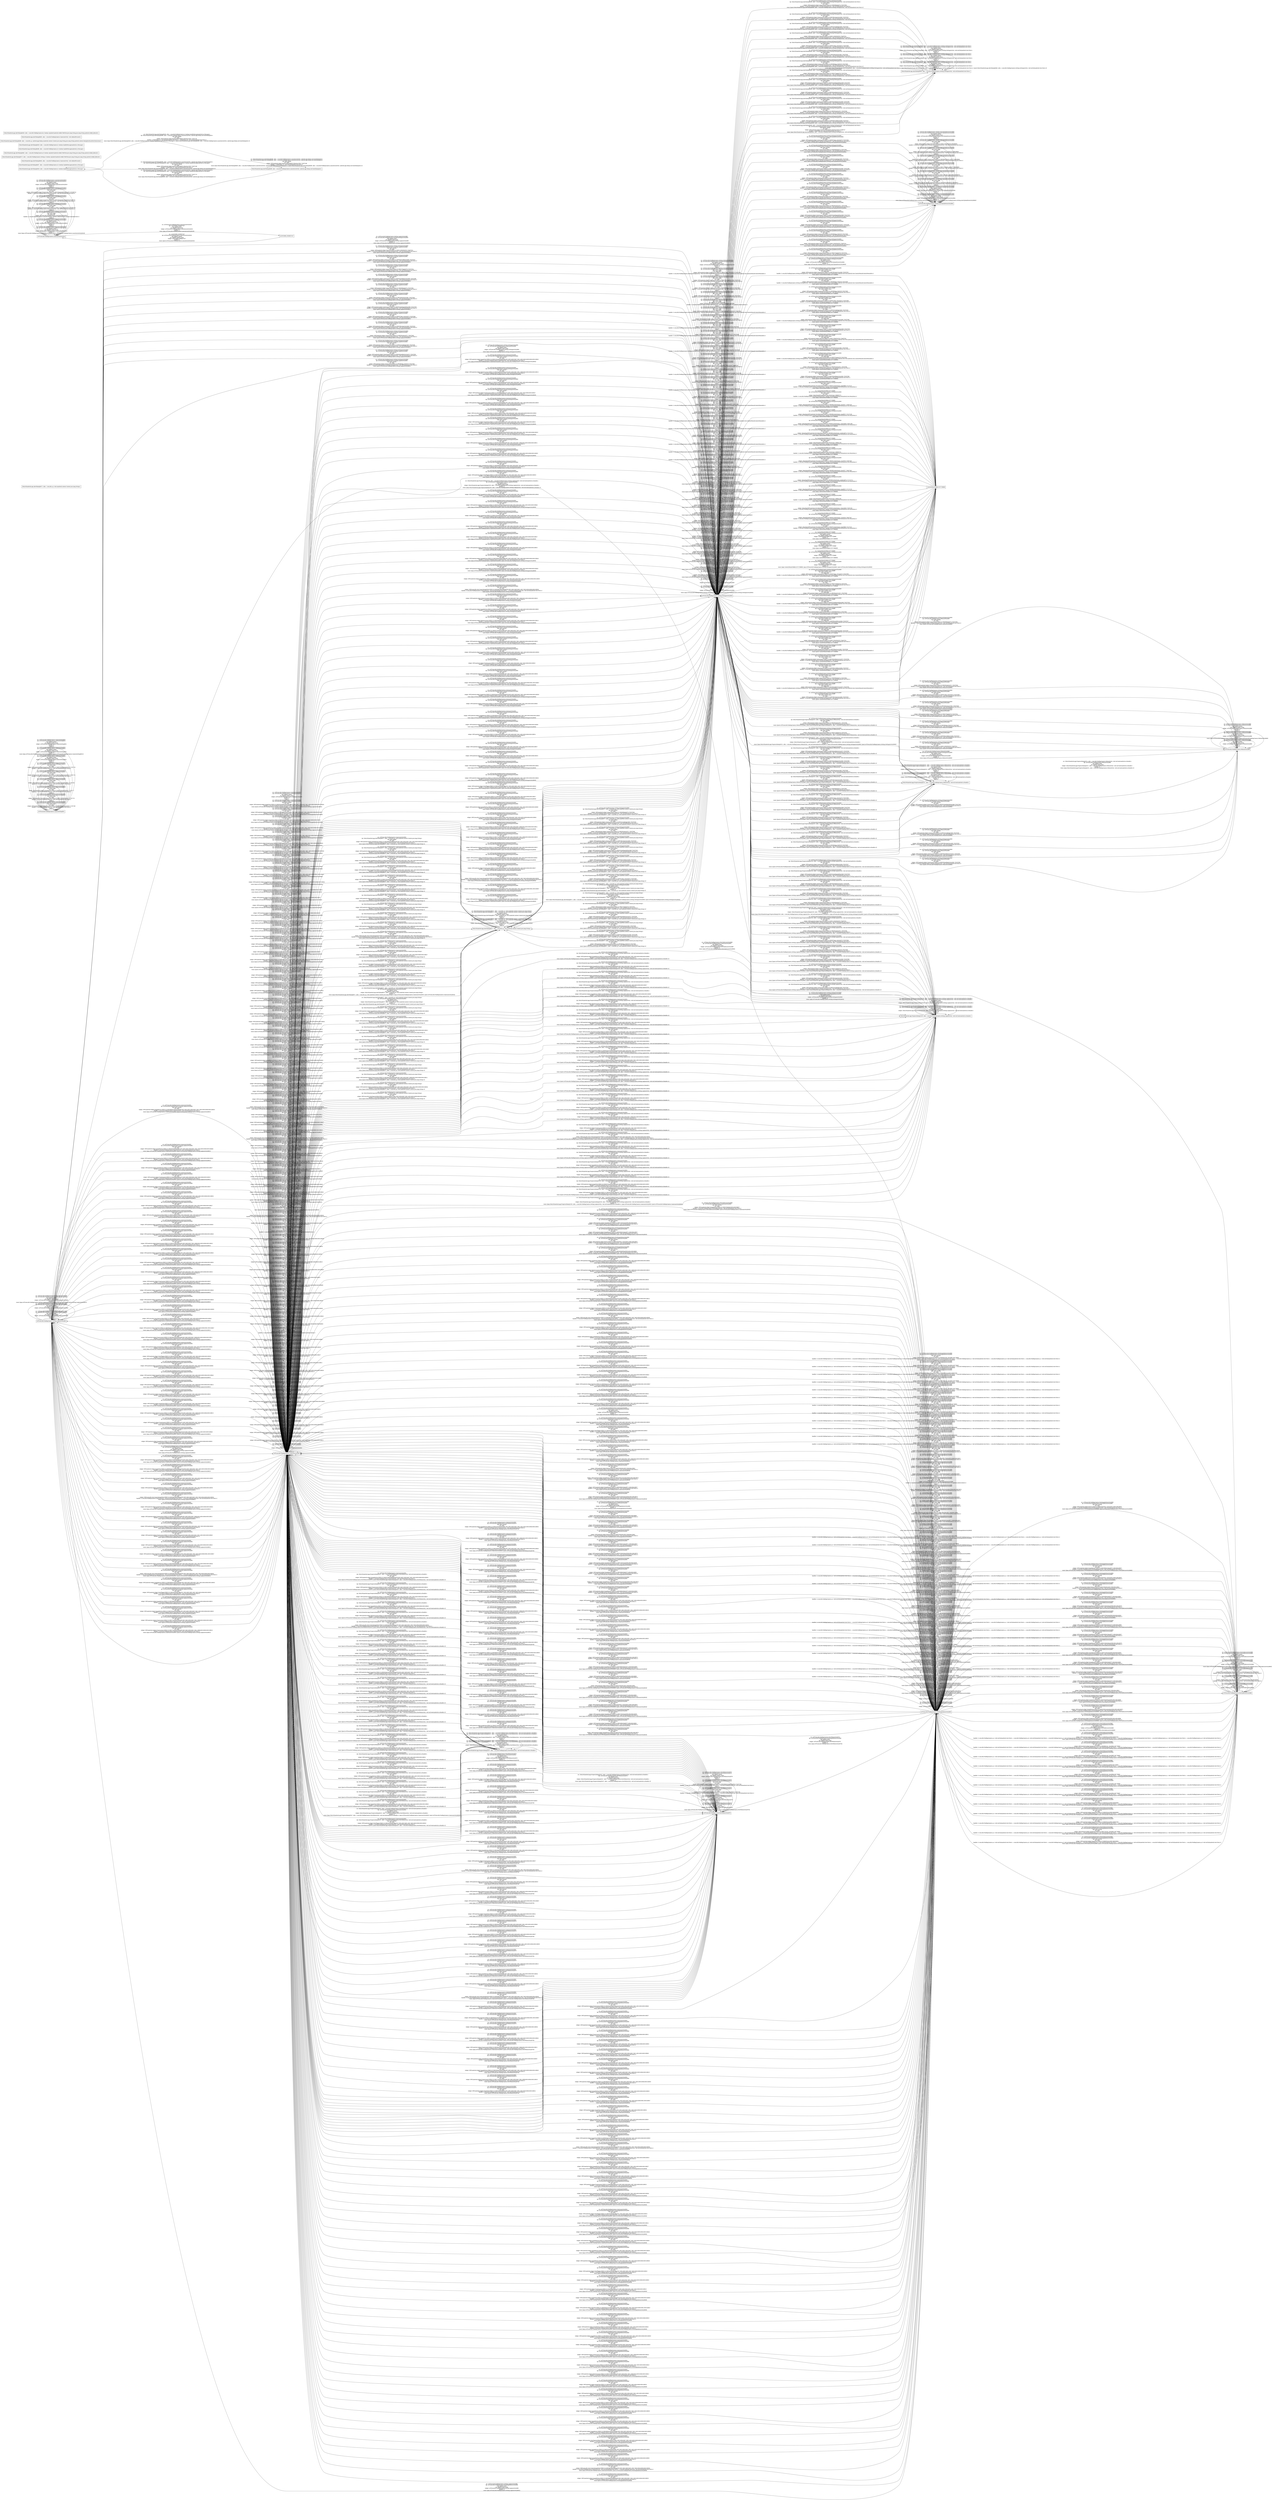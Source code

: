 digraph G {
 rankdir=LR;
 node[shape=box];
 n5 [label="ACT[com.kth.PuddingCamera.Setting.LoginActivity]882"];
 n10 [label="ACT[com.kth.PuddingCamera.CameraSetting]931"];
 n14 [label="DIALOG[android.app.AlertDialog]6460, alloc: <com.kth.PuddingCamera.Setting.SettingActivity: void onClick(android.view.View)>"];
 n15 [label="DIALOG[android.app.AlertDialog]6472, alloc: <com.kth.a.g: void a(android.content.Context,java.lang.String)>"];
 n9 [label="ACT[com.kth.PuddingCamera.LauncherAcitivity]919"];
 n1 [label="ACT[com.kth.PuddingCamera.CameraActivity]850"];
 n21 [label="DIALOG[android.app.AlertDialog]6459, alloc: <com.kth.PuddingCamera.h: boolean handleMessage(android.os.Message)>"];
 n3 [label="ACT[com.kth.PuddingCamera.NewGalleryActivity]868"];
 n29 [label="LAUNCHER_NODE[]7457"];
 n22 [label="DIALOG[android.app.AlertDialog]6467, alloc: <com.kth.PuddingCamera.cb: boolean handleMessage(android.os.Message)>"];
 n2 [label="ACT[com.kth.PuddingCamera.Setting.AutoUploadSetActivity]864"];
 n27 [label="DIALOG[android.app.AlertDialog]6464, alloc: <com.kth.PuddingCamera.CameraActivity: void onBackPressed()>"];
 n7 [label="ACT[com.kth.PuddingCamera.Setting.SettingActivity]900"];
 n11 [label="DIALOG[android.app.AlertDialog]6473, alloc: <com.kth.PuddingCamera.Setting.d: boolean onJsAlert(android.webkit.WebView,java.lang.String,java.lang.String,android.webkit.JsResult)>"];
 n12 [label="DIALOG[android.app.ProgressDialog]3547, alloc: <com.kth.PuddingCamera.NewWebActivity: void onCreate(android.os.Bundle)>"];
 n13 [label="DIALOG[android.app.AlertDialog]6462, alloc: <com.kth.PuddingCamera.af: boolean onJsAlert(android.webkit.WebView,java.lang.String,java.lang.String,android.webkit.JsResult)>"];
 n28 [label="ContextMenu[VAR[$r1]5757]6696"];
 n16 [label="DIALOG[android.app.AlertDialog]6469, alloc: <com.kth.PuddingCamera.LauncherAcitivity: android.app.Dialog onCreateDialog(int)>"];
 n17 [label="DIALOG[android.app.AlertDialog]6468, alloc: <com.kth.PuddingCamera.cb: boolean handleMessage(android.os.Message)>"];
 n8 [label="ACT[com.kth.PuddingCamera.NewImageInfoActivity]908"];
 n18 [label="DIALOG[android.app.ProgressDialog]1020, alloc: <com.kth.PuddingCamera.Setting.LoginActivity: void onCreate(android.os.Bundle)>"];
 n19 [label="DIALOG[android.app.ProgressDialog]4251, alloc: <com.kth.PuddingCamera.WebAcitivity: void onCreate(android.os.Bundle)>"];
 n20 [label="DIALOG[android.app.AlertDialog]6458, alloc: <com.kth.PuddingCamera.h: boolean handleMessage(android.os.Message)>"];
 n23 [label="DIALOG[android.app.AlertDialog]6466, alloc: <com.kth.a.g: android.app.Dialog a(android.content.Context,java.lang.String,java.lang.String,android.content.DialogInterface$OnClickListener)>"];
 n24 [label="DIALOG[android.app.AlertDialog]6465, alloc: <com.kth.PuddingCamera.CameraActivity: void onBackPressed()>"];
 n25 [label="DIALOG[android.app.AlertDialog]6456, alloc: <com.kth.PuddingCamera.by: boolean onJsAlert(android.webkit.WebView,java.lang.String,java.lang.String,android.webkit.JsResult)>"];
 n4 [label="ACT[com.kth.PuddingCamera.NewWebActivity]876"];
 n6 [label="ACT[com.kth.PuddingCamera.WebAcitivity]889"];
 n26 [label="DIALOG[android.app.AlertDialog]6471, alloc: <com.kth.a.g: void a(android.content.Context,java.lang.String)>"];
 n5 -> n5 [label="src: ACT[com.kth.PuddingCamera.Setting.LoginActivity]882\ntgt: ACT[com.kth.PuddingCamera.Setting.LoginActivity]882\ntag: implicit_home\nevt: implicit_home_event\nwidget: ACT[com.kth.PuddingCamera.Setting.LoginActivity]882\nhandler: []\nstack: []\n"];
 n5 -> n5 [label="src: ACT[com.kth.PuddingCamera.Setting.LoginActivity]882\ntgt: ACT[com.kth.PuddingCamera.Setting.LoginActivity]882\ntag: implicit_power\nevt: implicit_power_event\nwidget: ACT[com.kth.PuddingCamera.Setting.LoginActivity]882\nhandler: []\nstack: []\n"];
 n5 -> n5 [label="src: ACT[com.kth.PuddingCamera.Setting.LoginActivity]882\ntgt: ACT[com.kth.PuddingCamera.Setting.LoginActivity]882\ntag: implicit_rotate\nevt: implicit_rotate_event\nwidget: ACT[com.kth.PuddingCamera.Setting.LoginActivity]882\nhandler: []\nstack: [[pop ACT[com.kth.PuddingCamera.Setting.LoginActivity]882], [push ACT[com.kth.PuddingCamera.Setting.LoginActivity]882]]\n"];
 n5 -> n8 [label="src: ACT[com.kth.PuddingCamera.Setting.LoginActivity]882\ntgt: ACT[com.kth.PuddingCamera.NewImageInfoActivity]908\ntag: implicit_back\nevt: implicit_back_event\nwidget: ACT[com.kth.PuddingCamera.Setting.LoginActivity]882\nhandler: []\nstack: [[pop ACT[com.kth.PuddingCamera.Setting.LoginActivity]882]]\n"];
 n5 -> n1 [label="src: ACT[com.kth.PuddingCamera.Setting.LoginActivity]882\ntgt: ACT[com.kth.PuddingCamera.CameraActivity]850\ntag: implicit_back\nevt: implicit_back_event\nwidget: ACT[com.kth.PuddingCamera.Setting.LoginActivity]882\nhandler: []\nstack: [[pop ACT[com.kth.PuddingCamera.Setting.LoginActivity]882]]\n"];
 n5 -> n7 [label="src: ACT[com.kth.PuddingCamera.Setting.LoginActivity]882\ntgt: ACT[com.kth.PuddingCamera.Setting.SettingActivity]900\ntag: implicit_back\nevt: implicit_back_event\nwidget: ACT[com.kth.PuddingCamera.Setting.LoginActivity]882\nhandler: []\nstack: [[pop ACT[com.kth.PuddingCamera.Setting.LoginActivity]882]]\n"];
 n10 -> n10 [label="src: ACT[com.kth.PuddingCamera.CameraSetting]931\ntgt: ACT[com.kth.PuddingCamera.CameraSetting]931\ntag: cyclic_edge\nevt: click\nwidget: INFL[android.widget.ImageSwitcher,WID[2131296325|imgCamera]558,7173]7180\nhandler: [<com.kth.PuddingCamera.ac: void onClick(android.view.View)>]\nstack: []\n"];
 n10 -> n10 [label="src: ACT[com.kth.PuddingCamera.CameraSetting]931\ntgt: ACT[com.kth.PuddingCamera.CameraSetting]931\ntag: cyclic_edge\nevt: click\nwidget: INFL[com.kth.view.DrawItemGroup,WID[2131296321|gVertical]551,7173]7176\nhandler: [<com.kth.PuddingCamera.ac: void onClick(android.view.View)>]\nstack: []\n"];
 n10 -> n10 [label="src: ACT[com.kth.PuddingCamera.CameraSetting]931\ntgt: ACT[com.kth.PuddingCamera.CameraSetting]931\ntag: cyclic_edge\nevt: click\nwidget: INFL[android.widget.ImageButton,WID[2131296322|btnBack]556,7173]7177\nhandler: [<com.kth.PuddingCamera.ac: void onClick(android.view.View)>]\nstack: []\n"];
 n10 -> n10 [label="src: ACT[com.kth.PuddingCamera.CameraSetting]931\ntgt: ACT[com.kth.PuddingCamera.CameraSetting]931\ntag: cyclic_edge\nevt: click\nwidget: INFL[android.widget.ImageSwitcher,WID[2131296327|imgFilm]562,7173]7182\nhandler: [<com.kth.PuddingCamera.ac: void onClick(android.view.View)>]\nstack: []\n"];
 n10 -> n10 [label="src: ACT[com.kth.PuddingCamera.CameraSetting]931\ntgt: ACT[com.kth.PuddingCamera.CameraSetting]931\ntag: cyclic_edge\nevt: click\nwidget: INFL[com.kth.view.DrawItemGroup,WID[2131296320|gHorizontal]553,7173]7174\nhandler: [<com.kth.PuddingCamera.ac: void onClick(android.view.View)>]\nstack: []\n"];
 n10 -> n10 [label="src: ACT[com.kth.PuddingCamera.CameraSetting]931\ntgt: ACT[com.kth.PuddingCamera.CameraSetting]931\ntag: cyclic_edge\nevt: click\nwidget: INFL[android.widget.ImageSwitcher,WID[2131296323|imgSample]554,7173]7178\nhandler: [<com.kth.PuddingCamera.ac: void onClick(android.view.View)>]\nstack: []\n"];
 n10 -> n10 [label="src: ACT[com.kth.PuddingCamera.CameraSetting]931\ntgt: ACT[com.kth.PuddingCamera.CameraSetting]931\ntag: implicit_home\nevt: implicit_home_event\nwidget: ACT[com.kth.PuddingCamera.CameraSetting]931\nhandler: []\nstack: []\n"];
 n10 -> n10 [label="src: ACT[com.kth.PuddingCamera.CameraSetting]931\ntgt: ACT[com.kth.PuddingCamera.CameraSetting]931\ntag: implicit_rotate\nevt: implicit_rotate_event\nwidget: ACT[com.kth.PuddingCamera.CameraSetting]931\nhandler: []\nstack: [[pop ACT[com.kth.PuddingCamera.CameraSetting]931], [push ACT[com.kth.PuddingCamera.CameraSetting]931]]\n"];
 n10 -> n10 [label="src: ACT[com.kth.PuddingCamera.CameraSetting]931\ntgt: ACT[com.kth.PuddingCamera.CameraSetting]931\ntag: implicit_power\nevt: implicit_power_event\nwidget: ACT[com.kth.PuddingCamera.CameraSetting]931\nhandler: []\nstack: []\n"];
 n14 -> n7 [label="src: DIALOG[android.app.AlertDialog]6460, alloc: <com.kth.PuddingCamera.Setting.SettingActivity: void onClick(android.view.View)>\ntgt: ACT[com.kth.PuddingCamera.Setting.SettingActivity]900\ntag: dismiss_dialog\nevt: click\nwidget: INFL[android.widget.Button,WID[16908314|button2]292,6740]6747\nhandler: [<FakeName_20: void onClick(android.view.View)>]\nstack: [[pop DIALOG[android.app.AlertDialog]6460, alloc: <com.kth.PuddingCamera.Setting.SettingActivity: void onClick(android.view.View)>]]\n"];
 n14 -> n14 [label="src: DIALOG[android.app.AlertDialog]6460, alloc: <com.kth.PuddingCamera.Setting.SettingActivity: void onClick(android.view.View)>\ntgt: DIALOG[android.app.AlertDialog]6460, alloc: <com.kth.PuddingCamera.Setting.SettingActivity: void onClick(android.view.View)>\ntag: implicit_rotate\nevt: implicit_rotate_event\nwidget: DIALOG[android.app.AlertDialog]6460, alloc: <com.kth.PuddingCamera.Setting.SettingActivity: void onClick(android.view.View)>\nhandler: []\nstack: [[pop DIALOG[android.app.AlertDialog]6460, alloc: <com.kth.PuddingCamera.Setting.SettingActivity: void onClick(android.view.View)>], [pop DIALOG[android.app.AlertDialog]6460, alloc: <com.kth.PuddingCamera.Setting.SettingActivity: void onClick(android.view.View)>], [push DIALOG[android.app.AlertDialog]6460, alloc: <com.kth.PuddingCamera.Setting.SettingActivity: void onClick(android.view.View)>]]\n"];
 n14 -> n14 [label="src: DIALOG[android.app.AlertDialog]6460, alloc: <com.kth.PuddingCamera.Setting.SettingActivity: void onClick(android.view.View)>\ntgt: DIALOG[android.app.AlertDialog]6460, alloc: <com.kth.PuddingCamera.Setting.SettingActivity: void onClick(android.view.View)>\ntag: implicit_power\nevt: implicit_power_event\nwidget: DIALOG[android.app.AlertDialog]6460, alloc: <com.kth.PuddingCamera.Setting.SettingActivity: void onClick(android.view.View)>\nhandler: []\nstack: []\n"];
 n14 -> n14 [label="src: DIALOG[android.app.AlertDialog]6460, alloc: <com.kth.PuddingCamera.Setting.SettingActivity: void onClick(android.view.View)>\ntgt: DIALOG[android.app.AlertDialog]6460, alloc: <com.kth.PuddingCamera.Setting.SettingActivity: void onClick(android.view.View)>\ntag: implicit_home\nevt: implicit_home_event\nwidget: DIALOG[android.app.AlertDialog]6460, alloc: <com.kth.PuddingCamera.Setting.SettingActivity: void onClick(android.view.View)>\nhandler: []\nstack: []\n"];
 n9 -> n29 [label="src: ACT[com.kth.PuddingCamera.LauncherAcitivity]919\ntgt: LAUNCHER_NODE[]7457\ntag: implicit_back\nevt: implicit_back_event\nwidget: ACT[com.kth.PuddingCamera.LauncherAcitivity]919\nhandler: []\nstack: [[pop ACT[com.kth.PuddingCamera.LauncherAcitivity]919]]\n"];
 n9 -> n9 [label="src: ACT[com.kth.PuddingCamera.LauncherAcitivity]919\ntgt: ACT[com.kth.PuddingCamera.LauncherAcitivity]919\ntag: implicit_rotate\nevt: implicit_rotate_event\nwidget: ACT[com.kth.PuddingCamera.LauncherAcitivity]919\nhandler: []\nstack: [[pop ACT[com.kth.PuddingCamera.LauncherAcitivity]919], [push ACT[com.kth.PuddingCamera.LauncherAcitivity]919]]\n"];
 n9 -> n9 [label="src: ACT[com.kth.PuddingCamera.LauncherAcitivity]919\ntgt: ACT[com.kth.PuddingCamera.LauncherAcitivity]919\ntag: implicit_power\nevt: implicit_power_event\nwidget: ACT[com.kth.PuddingCamera.LauncherAcitivity]919\nhandler: []\nstack: []\n"];
 n9 -> n9 [label="src: ACT[com.kth.PuddingCamera.LauncherAcitivity]919\ntgt: ACT[com.kth.PuddingCamera.LauncherAcitivity]919\ntag: cyclic_edge\nevt: press_key\nwidget: ACT[com.kth.PuddingCamera.LauncherAcitivity]919\nhandler: [<com.kth.PuddingCamera.LauncherAcitivity: boolean onKeyDown(int,android.view.KeyEvent)>]\nstack: []\n"];
 n9 -> n9 [label="src: ACT[com.kth.PuddingCamera.LauncherAcitivity]919\ntgt: ACT[com.kth.PuddingCamera.LauncherAcitivity]919\ntag: cyclic_edge\nevt: click\nwidget: INFL[android.widget.FrameLayout,WID[2131296317|upgredeView]524,6749]6750\nhandler: [<com.kth.PuddingCamera.LauncherAcitivity: void onClick(android.view.View)>]\nstack: []\n"];
 n9 -> n9 [label="src: ACT[com.kth.PuddingCamera.LauncherAcitivity]919\ntgt: ACT[com.kth.PuddingCamera.LauncherAcitivity]919\ntag: cyclic_edge\nevt: click\nwidget: INFL[android.widget.ImageView,WID[2131296319|upgredeCancel]526,6750]6753\nhandler: [<com.kth.PuddingCamera.LauncherAcitivity: void onClick(android.view.View)>]\nstack: []\n"];
 n9 -> n9 [label="src: ACT[com.kth.PuddingCamera.LauncherAcitivity]919\ntgt: ACT[com.kth.PuddingCamera.LauncherAcitivity]919\ntag: cyclic_edge\nevt: click\nwidget: INFL[android.widget.ProgressBar,WID[2131296318|upgredeProgress]527,6750]6752\nhandler: [<com.kth.PuddingCamera.LauncherAcitivity: void onClick(android.view.View)>]\nstack: []\n"];
 n9 -> n9 [label="src: ACT[com.kth.PuddingCamera.LauncherAcitivity]919\ntgt: ACT[com.kth.PuddingCamera.LauncherAcitivity]919\ntag: implicit_home\nevt: implicit_home_event\nwidget: ACT[com.kth.PuddingCamera.LauncherAcitivity]919\nhandler: []\nstack: []\n"];
 n1 -> n12 [label="src: ACT[com.kth.PuddingCamera.CameraActivity]850\ntgt: DIALOG[android.app.ProgressDialog]3547, alloc: <com.kth.PuddingCamera.NewWebActivity: void onCreate(android.os.Bundle)>\ntag: start_activity\nevt: click\nwidget: INFL[android.widget.ViewFlipper,WID[2131296292|setting_fliper]517,6812;6813;6811;6817;6810;6816;6840;6819;]6818\nhandler: [<com.kth.PuddingCamera.CameraActivity: void onClick(android.view.View)>]\nstack: [[push ACT[com.kth.PuddingCamera.NewWebActivity]876], [push DIALOG[android.app.ProgressDialog]3547, alloc: <com.kth.PuddingCamera.NewWebActivity: void onCreate(android.os.Bundle)>]]\n"];
 n1 -> n12 [label="src: ACT[com.kth.PuddingCamera.CameraActivity]850\ntgt: DIALOG[android.app.ProgressDialog]3547, alloc: <com.kth.PuddingCamera.NewWebActivity: void onCreate(android.os.Bundle)>\ntag: start_activity\nevt: click\nwidget: INFL[android.widget.ImageButton,WID[2131296307|btnPuddingUp]530,6813;6812;6818;6817;6811;6810;6816;6840;6819;]6828\nhandler: [<com.kth.PuddingCamera.CameraActivity: void onClick(android.view.View)>]\nstack: [[push ACT[com.kth.PuddingCamera.NewWebActivity]876], [push DIALOG[android.app.ProgressDialog]3547, alloc: <com.kth.PuddingCamera.NewWebActivity: void onCreate(android.os.Bundle)>]]\n"];
 n1 -> n12 [label="src: ACT[com.kth.PuddingCamera.CameraActivity]850\ntgt: DIALOG[android.app.ProgressDialog]3547, alloc: <com.kth.PuddingCamera.NewWebActivity: void onCreate(android.os.Bundle)>\ntag: start_activity\nevt: click\nwidget: INFL[android.widget.FrameLayout,WID[2131296273|cameraView]495,6812;6813;6818;6817;6811;6809;6816;6840;6819;]6810\nhandler: [<com.kth.PuddingCamera.CameraActivity: void onClick(android.view.View)>]\nstack: [[push ACT[com.kth.PuddingCamera.NewWebActivity]876], [push DIALOG[android.app.ProgressDialog]3547, alloc: <com.kth.PuddingCamera.NewWebActivity: void onCreate(android.os.Bundle)>]]\n"];
 n1 -> n12 [label="src: ACT[com.kth.PuddingCamera.CameraActivity]850\ntgt: DIALOG[android.app.ProgressDialog]3547, alloc: <com.kth.PuddingCamera.NewWebActivity: void onCreate(android.os.Bundle)>\ntag: start_activity\nevt: click\nwidget: INFL[android.widget.ImageButton,WID[2131296299|btnSelfBack]506,6812;6813;6818;6817;6811;6810;6816;6840;6819;]6825\nhandler: [<com.kth.PuddingCamera.CameraActivity: void onClick(android.view.View)>]\nstack: [[push ACT[com.kth.PuddingCamera.NewWebActivity]876], [push DIALOG[android.app.ProgressDialog]3547, alloc: <com.kth.PuddingCamera.NewWebActivity: void onCreate(android.os.Bundle)>]]\n"];
 n1 -> n12 [label="src: ACT[com.kth.PuddingCamera.CameraActivity]850\ntgt: DIALOG[android.app.ProgressDialog]3547, alloc: <com.kth.PuddingCamera.NewWebActivity: void onCreate(android.os.Bundle)>\ntag: start_activity\nevt: click\nwidget: INFL[android.widget.ImageButton,WID[2131296283|btnGallery]489,6812;6813;6818;6817;6811;6810;6816;6830;6840;6819;]6843\nhandler: [<com.kth.PuddingCamera.CameraActivity: void onClick(android.view.View)>]\nstack: [[push ACT[com.kth.PuddingCamera.NewWebActivity]876], [push DIALOG[android.app.ProgressDialog]3547, alloc: <com.kth.PuddingCamera.NewWebActivity: void onCreate(android.os.Bundle)>]]\n"];
 n1 -> n12 [label="src: ACT[com.kth.PuddingCamera.CameraActivity]850\ntgt: DIALOG[android.app.ProgressDialog]3547, alloc: <com.kth.PuddingCamera.NewWebActivity: void onCreate(android.os.Bundle)>\ntag: start_activity\nevt: click\nwidget: INFL[android.widget.RelativeLayout,WID[2131296304|photoPreView]529,6812;6818;6817;6811;6809;6810;6816;6840;6819;]6813\nhandler: [<com.kth.PuddingCamera.CameraActivity: void onClick(android.view.View)>]\nstack: [[push ACT[com.kth.PuddingCamera.NewWebActivity]876], [push DIALOG[android.app.ProgressDialog]3547, alloc: <com.kth.PuddingCamera.NewWebActivity: void onCreate(android.os.Bundle)>]]\n"];
 n1 -> n12 [label="src: ACT[com.kth.PuddingCamera.CameraActivity]850\ntgt: DIALOG[android.app.ProgressDialog]3547, alloc: <com.kth.PuddingCamera.NewWebActivity: void onCreate(android.os.Bundle)>\ntag: start_activity\nevt: click\nwidget: INFL[com.kth.view.CameraImageView,WID[2131296296|cameraImage]505,6812;6813;6818;6811;6817;6810;6816;6840;6819;]6820\nhandler: [<com.kth.PuddingCamera.CameraActivity: void onClick(android.view.View)>, <com.kth.PuddingCamera.bh: void onClick(android.view.View)>]\nstack: [[push ACT[com.kth.PuddingCamera.NewWebActivity]876], [push DIALOG[android.app.ProgressDialog]3547, alloc: <com.kth.PuddingCamera.NewWebActivity: void onCreate(android.os.Bundle)>]]\n"];
 n1 -> n12 [label="src: ACT[com.kth.PuddingCamera.CameraActivity]850\ntgt: DIALOG[android.app.ProgressDialog]3547, alloc: <com.kth.PuddingCamera.NewWebActivity: void onCreate(android.os.Bundle)>\ntag: start_activity\nevt: click\nwidget: INFL[android.widget.FrameLayout,WID[2131296290|touchLayer]515,6812;6813;6818;6811;6810;6816;6840;6819;]6817\nhandler: [<com.kth.PuddingCamera.CameraActivity: void onClick(android.view.View)>]\nstack: [[push ACT[com.kth.PuddingCamera.NewWebActivity]876], [push DIALOG[android.app.ProgressDialog]3547, alloc: <com.kth.PuddingCamera.NewWebActivity: void onCreate(android.os.Bundle)>]]\n"];
 n1 -> n12 [label="src: ACT[com.kth.PuddingCamera.CameraActivity]850\ntgt: DIALOG[android.app.ProgressDialog]3547, alloc: <com.kth.PuddingCamera.NewWebActivity: void onCreate(android.os.Bundle)>\ntag: start_activity\nevt: click\nwidget: INFL[android.widget.FrameLayout,WID[2131296294|uploadProcessView]519,6812;6813;6818;6811;6817;6810;6816;6840;]6819\nhandler: [<com.kth.PuddingCamera.CameraActivity: void onClick(android.view.View)>]\nstack: [[push ACT[com.kth.PuddingCamera.NewWebActivity]876], [push DIALOG[android.app.ProgressDialog]3547, alloc: <com.kth.PuddingCamera.NewWebActivity: void onCreate(android.os.Bundle)>]]\n"];
 n1 -> n12 [label="src: ACT[com.kth.PuddingCamera.CameraActivity]850\ntgt: DIALOG[android.app.ProgressDialog]3547, alloc: <com.kth.PuddingCamera.NewWebActivity: void onCreate(android.os.Bundle)>\ntag: start_activity\nevt: click\nwidget: INFL[android.widget.ImageButton,WID[2131296281|btnShutter]487,6812;6813;6818;6817;6811;6814;6810;6816;6840;6819;]6831\nhandler: [<com.kth.PuddingCamera.CameraActivity: void onClick(android.view.View)>]\nstack: [[push ACT[com.kth.PuddingCamera.NewWebActivity]876], [push DIALOG[android.app.ProgressDialog]3547, alloc: <com.kth.PuddingCamera.NewWebActivity: void onCreate(android.os.Bundle)>]]\n"];
 n1 -> n12 [label="src: ACT[com.kth.PuddingCamera.CameraActivity]850\ntgt: DIALOG[android.app.ProgressDialog]3547, alloc: <com.kth.PuddingCamera.NewWebActivity: void onCreate(android.os.Bundle)>\ntag: start_activity\nevt: click\nwidget: INFL[android.widget.ImageButton,WID[2131296285|btnFlash]491,6812;6813;6815;6818;6817;6811;6810;6816;6840;6819;]6836\nhandler: [<com.kth.PuddingCamera.CameraActivity: void onClick(android.view.View)>]\nstack: [[push ACT[com.kth.PuddingCamera.NewWebActivity]876], [push DIALOG[android.app.ProgressDialog]3547, alloc: <com.kth.PuddingCamera.NewWebActivity: void onCreate(android.os.Bundle)>]]\n"];
 n1 -> n12 [label="src: ACT[com.kth.PuddingCamera.CameraActivity]850\ntgt: DIALOG[android.app.ProgressDialog]3547, alloc: <com.kth.PuddingCamera.NewWebActivity: void onCreate(android.os.Bundle)>\ntag: start_activity\nevt: click\nwidget: INFL[android.widget.ImageView,WID[2131296305|previewPhotoImage]528,6813;6812;6818;6817;6811;6810;6816;6840;6819;]6826\nhandler: [<com.kth.PuddingCamera.CameraActivity: void onClick(android.view.View)>]\nstack: [[push ACT[com.kth.PuddingCamera.NewWebActivity]876], [push DIALOG[android.app.ProgressDialog]3547, alloc: <com.kth.PuddingCamera.NewWebActivity: void onCreate(android.os.Bundle)>]]\n"];
 n1 -> n12 [label="src: ACT[com.kth.PuddingCamera.CameraActivity]850\ntgt: DIALOG[android.app.ProgressDialog]3547, alloc: <com.kth.PuddingCamera.NewWebActivity: void onCreate(android.os.Bundle)>\ntag: start_activity\nevt: click\nwidget: INFL[android.widget.RelativeLayout,WID[2131296297|selfCamera]504,6813;6818;6817;6811;6809;6810;6816;6840;6819;]6812\nhandler: [<com.kth.PuddingCamera.CameraActivity: void onClick(android.view.View)>]\nstack: [[push ACT[com.kth.PuddingCamera.NewWebActivity]876], [push DIALOG[android.app.ProgressDialog]3547, alloc: <com.kth.PuddingCamera.NewWebActivity: void onCreate(android.os.Bundle)>]]\n"];
 n1 -> n12 [label="src: ACT[com.kth.PuddingCamera.CameraActivity]850\ntgt: DIALOG[android.app.ProgressDialog]3547, alloc: <com.kth.PuddingCamera.NewWebActivity: void onCreate(android.os.Bundle)>\ntag: start_activity\nevt: click\nwidget: INFL[android.widget.ImageView,WID[2131296287|viewFocus]493,6812;6813;6818;6817;6811;6814;6810;6816;6840;6819;]6832\nhandler: [<com.kth.PuddingCamera.CameraActivity: void onClick(android.view.View)>]\nstack: [[push ACT[com.kth.PuddingCamera.NewWebActivity]876], [push DIALOG[android.app.ProgressDialog]3547, alloc: <com.kth.PuddingCamera.NewWebActivity: void onCreate(android.os.Bundle)>]]\n"];
 n1 -> n12 [label="src: ACT[com.kth.PuddingCamera.CameraActivity]850\ntgt: DIALOG[android.app.ProgressDialog]3547, alloc: <com.kth.PuddingCamera.NewWebActivity: void onCreate(android.os.Bundle)>\ntag: start_activity\nevt: click\nwidget: INFL[android.widget.ImageButton,WID[2131296284|btnSelf]492,6812;6813;6815;6818;6817;6811;6810;6816;6840;6819;]6834\nhandler: [<com.kth.PuddingCamera.CameraActivity: void onClick(android.view.View)>]\nstack: [[push ACT[com.kth.PuddingCamera.NewWebActivity]876], [push DIALOG[android.app.ProgressDialog]3547, alloc: <com.kth.PuddingCamera.NewWebActivity: void onCreate(android.os.Bundle)>]]\n"];
 n1 -> n12 [label="src: ACT[com.kth.PuddingCamera.CameraActivity]850\ntgt: DIALOG[android.app.ProgressDialog]3547, alloc: <com.kth.PuddingCamera.NewWebActivity: void onCreate(android.os.Bundle)>\ntag: start_activity\nevt: click\nwidget: INFL[android.widget.ImageButton,WID[2131296306|btnShareUp]531,6813;6812;6818;6817;6811;6810;6816;6840;6819;]6827\nhandler: [<com.kth.PuddingCamera.CameraActivity: void onClick(android.view.View)>]\nstack: [[push ACT[com.kth.PuddingCamera.NewWebActivity]876], [push DIALOG[android.app.ProgressDialog]3547, alloc: <com.kth.PuddingCamera.NewWebActivity: void onCreate(android.os.Bundle)>]]\n"];
 n1 -> n12 [label="src: ACT[com.kth.PuddingCamera.CameraActivity]850\ntgt: DIALOG[android.app.ProgressDialog]3547, alloc: <com.kth.PuddingCamera.NewWebActivity: void onCreate(android.os.Bundle)>\ntag: start_activity\nevt: click\nwidget: INFL[android.widget.TextView,WID[2131296295|processMessage]518,6812;6813;6818;6817;6811;6810;6816;6840;6841;6819;]6847\nhandler: [<com.kth.PuddingCamera.CameraActivity: void onClick(android.view.View)>]\nstack: [[push ACT[com.kth.PuddingCamera.NewWebActivity]876], [push DIALOG[android.app.ProgressDialog]3547, alloc: <com.kth.PuddingCamera.NewWebActivity: void onCreate(android.os.Bundle)>]]\n"];
 n1 -> n12 [label="src: ACT[com.kth.PuddingCamera.CameraActivity]850\ntgt: DIALOG[android.app.ProgressDialog]3547, alloc: <com.kth.PuddingCamera.NewWebActivity: void onCreate(android.os.Bundle)>\ntag: start_activity\nevt: click\nwidget: INFL[android.widget.FrameLayout,WID[2131296280|controlView]488,6812;6813;6818;6817;6809;6810;6816;6840;6819;]6811\nhandler: [<com.kth.PuddingCamera.CameraActivity: void onClick(android.view.View)>]\nstack: [[push ACT[com.kth.PuddingCamera.NewWebActivity]876], [push DIALOG[android.app.ProgressDialog]3547, alloc: <com.kth.PuddingCamera.NewWebActivity: void onCreate(android.os.Bundle)>]]\n"];
 n1 -> n12 [label="src: ACT[com.kth.PuddingCamera.CameraActivity]850\ntgt: DIALOG[android.app.ProgressDialog]3547, alloc: <com.kth.PuddingCamera.NewWebActivity: void onCreate(android.os.Bundle)>\ntag: start_activity\nevt: click\nwidget: INFL[android.widget.ImageButton,WID[2131296308|btnGoBack]533,6813;6812;6818;6817;6811;6810;6816;6840;6819;]6829\nhandler: [<com.kth.PuddingCamera.CameraActivity: void onClick(android.view.View)>]\nstack: [[push ACT[com.kth.PuddingCamera.NewWebActivity]876], [push DIALOG[android.app.ProgressDialog]3547, alloc: <com.kth.PuddingCamera.NewWebActivity: void onCreate(android.os.Bundle)>]]\n"];
 n1 -> n12 [label="src: ACT[com.kth.PuddingCamera.CameraActivity]850\ntgt: DIALOG[android.app.ProgressDialog]3547, alloc: <com.kth.PuddingCamera.NewWebActivity: void onCreate(android.os.Bundle)>\ntag: start_activity\nevt: click\nwidget: INFL[android.widget.ImageButton,WID[2131296282|btnSetting]490,6812;6813;6815;6818;6817;6811;6810;6816;6840;6819;]6833\nhandler: [<com.kth.PuddingCamera.CameraActivity: void onClick(android.view.View)>]\nstack: [[push ACT[com.kth.PuddingCamera.NewWebActivity]876], [push DIALOG[android.app.ProgressDialog]3547, alloc: <com.kth.PuddingCamera.NewWebActivity: void onCreate(android.os.Bundle)>]]\n"];
 n1 -> n12 [label="src: ACT[com.kth.PuddingCamera.CameraActivity]850\ntgt: DIALOG[android.app.ProgressDialog]3547, alloc: <com.kth.PuddingCamera.NewWebActivity: void onCreate(android.os.Bundle)>\ntag: start_activity\nevt: click\nwidget: INFL[android.widget.ImageView,WID[2131296303|txtSelf]510,6812;6813;6818;6817;6811;6810;6816;6840;6819;]6824\nhandler: [<com.kth.PuddingCamera.CameraActivity: void onClick(android.view.View)>]\nstack: [[push ACT[com.kth.PuddingCamera.NewWebActivity]876], [push DIALOG[android.app.ProgressDialog]3547, alloc: <com.kth.PuddingCamera.NewWebActivity: void onCreate(android.os.Bundle)>]]\n"];
 n1 -> n12 [label="src: ACT[com.kth.PuddingCamera.CameraActivity]850\ntgt: DIALOG[android.app.ProgressDialog]3547, alloc: <com.kth.PuddingCamera.NewWebActivity: void onCreate(android.os.Bundle)>\ntag: start_activity\nevt: click\nwidget: INFL[android.widget.FrameLayout,WID[2131296293|setting_container]516,6812;6813;6818;6817;6811;6810;6816;6819;]6840\nhandler: [<com.kth.PuddingCamera.CameraActivity: void onClick(android.view.View)>]\nstack: [[push ACT[com.kth.PuddingCamera.NewWebActivity]876], [push DIALOG[android.app.ProgressDialog]3547, alloc: <com.kth.PuddingCamera.NewWebActivity: void onCreate(android.os.Bundle)>]]\n"];
 n1 -> n12 [label="src: ACT[com.kth.PuddingCamera.CameraActivity]850\ntgt: DIALOG[android.app.ProgressDialog]3547, alloc: <com.kth.PuddingCamera.NewWebActivity: void onCreate(android.os.Bundle)>\ntag: start_activity\nevt: click\nwidget: INFL[android.widget.ImageButton,WID[2131296286|btnCameraCha]494,6812;6813;6815;6818;6817;6811;6810;6816;6840;6819;]6835\nhandler: [<com.kth.PuddingCamera.CameraActivity: void onClick(android.view.View)>]\nstack: [[push ACT[com.kth.PuddingCamera.NewWebActivity]876], [push DIALOG[android.app.ProgressDialog]3547, alloc: <com.kth.PuddingCamera.NewWebActivity: void onCreate(android.os.Bundle)>]]\n"];
 n1 -> n12 [label="src: ACT[com.kth.PuddingCamera.CameraActivity]850\ntgt: DIALOG[android.app.ProgressDialog]3547, alloc: <com.kth.PuddingCamera.NewWebActivity: void onCreate(android.os.Bundle)>\ntag: start_activity\nevt: click\nwidget: INFL[com.kth.view.ExposureDial,WID[2131296291|dial]514,6812;6813;6818;6817;6811;6810;6816;6838;6840;6819;]6845\nhandler: [<com.kth.PuddingCamera.CameraActivity: void onClick(android.view.View)>]\nstack: [[push ACT[com.kth.PuddingCamera.NewWebActivity]876], [push DIALOG[android.app.ProgressDialog]3547, alloc: <com.kth.PuddingCamera.NewWebActivity: void onCreate(android.os.Bundle)>]]\n"];
 n1 -> n12 [label="src: ACT[com.kth.PuddingCamera.CameraActivity]850\ntgt: DIALOG[android.app.ProgressDialog]3547, alloc: <com.kth.PuddingCamera.NewWebActivity: void onCreate(android.os.Bundle)>\ntag: start_activity\nevt: click\nwidget: INFL[android.widget.FrameLayout,WID[2131296288|progress]513,6812;6813;6818;6811;6817;6810;6840;6819;]6816\nhandler: [<com.kth.PuddingCamera.CameraActivity: void onClick(android.view.View)>]\nstack: [[push ACT[com.kth.PuddingCamera.NewWebActivity]876], [push DIALOG[android.app.ProgressDialog]3547, alloc: <com.kth.PuddingCamera.NewWebActivity: void onCreate(android.os.Bundle)>]]\n"];
 n1 -> n12 [label="src: ACT[com.kth.PuddingCamera.CameraActivity]850\ntgt: DIALOG[android.app.ProgressDialog]3547, alloc: <com.kth.PuddingCamera.NewWebActivity: void onCreate(android.os.Bundle)>\ntag: start_activity\nevt: click\nwidget: INFL[android.widget.ImageView,WID[2131296301|thumbImage]508,6812;6813;6818;6817;6811;6810;6816;6830;6840;6819;]6842\nhandler: [<com.kth.PuddingCamera.CameraActivity: void onClick(android.view.View)>]\nstack: [[push ACT[com.kth.PuddingCamera.NewWebActivity]876], [push DIALOG[android.app.ProgressDialog]3547, alloc: <com.kth.PuddingCamera.NewWebActivity: void onCreate(android.os.Bundle)>]]\n"];
 n1 -> n8 [label="src: ACT[com.kth.PuddingCamera.CameraActivity]850\ntgt: ACT[com.kth.PuddingCamera.NewImageInfoActivity]908\ntag: start_activity\nevt: click\nwidget: INFL[android.widget.ImageView,WID[2131296301|thumbImage]508,6812;6813;6818;6817;6811;6810;6816;6830;6840;6819;]6842\nhandler: [<com.kth.PuddingCamera.CameraActivity: void onClick(android.view.View)>]\nstack: [[push ACT[com.kth.PuddingCamera.NewImageInfoActivity]908]]\n"];
 n1 -> n8 [label="src: ACT[com.kth.PuddingCamera.CameraActivity]850\ntgt: ACT[com.kth.PuddingCamera.NewImageInfoActivity]908\ntag: start_activity\nevt: click\nwidget: INFL[android.widget.RelativeLayout,WID[2131296304|photoPreView]529,6812;6818;6817;6811;6809;6810;6816;6840;6819;]6813\nhandler: [<com.kth.PuddingCamera.CameraActivity: void onClick(android.view.View)>]\nstack: [[push ACT[com.kth.PuddingCamera.NewImageInfoActivity]908]]\n"];
 n1 -> n8 [label="src: ACT[com.kth.PuddingCamera.CameraActivity]850\ntgt: ACT[com.kth.PuddingCamera.NewImageInfoActivity]908\ntag: start_activity\nevt: click\nwidget: INFL[android.widget.FrameLayout,WID[2131296273|cameraView]495,6812;6813;6818;6817;6811;6809;6816;6840;6819;]6810\nhandler: [<com.kth.PuddingCamera.CameraActivity: void onClick(android.view.View)>]\nstack: [[push ACT[com.kth.PuddingCamera.NewImageInfoActivity]908]]\n"];
 n1 -> n8 [label="src: ACT[com.kth.PuddingCamera.CameraActivity]850\ntgt: ACT[com.kth.PuddingCamera.NewImageInfoActivity]908\ntag: start_activity\nevt: click\nwidget: INFL[android.widget.ImageButton,WID[2131296284|btnSelf]492,6812;6813;6815;6818;6817;6811;6810;6816;6840;6819;]6834\nhandler: [<com.kth.PuddingCamera.CameraActivity: void onClick(android.view.View)>]\nstack: [[push ACT[com.kth.PuddingCamera.NewImageInfoActivity]908]]\n"];
 n1 -> n8 [label="src: ACT[com.kth.PuddingCamera.CameraActivity]850\ntgt: ACT[com.kth.PuddingCamera.NewImageInfoActivity]908\ntag: start_activity\nevt: click\nwidget: INFL[android.widget.RelativeLayout,WID[2131296304|photoPreView]529,6812;6818;6817;6811;6809;6810;6816;6840;6819;]6813\nhandler: [<com.kth.PuddingCamera.CameraActivity: void onClick(android.view.View)>]\nstack: [[pop ACT[com.kth.PuddingCamera.CameraActivity]850], [push ACT[com.kth.PuddingCamera.NewImageInfoActivity]908]]\n"];
 n1 -> n8 [label="src: ACT[com.kth.PuddingCamera.CameraActivity]850\ntgt: ACT[com.kth.PuddingCamera.NewImageInfoActivity]908\ntag: start_activity\nevt: click\nwidget: INFL[android.widget.FrameLayout,WID[2131296290|touchLayer]515,6812;6813;6818;6811;6810;6816;6840;6819;]6817\nhandler: [<com.kth.PuddingCamera.CameraActivity: void onClick(android.view.View)>]\nstack: [[push ACT[com.kth.PuddingCamera.NewImageInfoActivity]908]]\n"];
 n1 -> n8 [label="src: ACT[com.kth.PuddingCamera.CameraActivity]850\ntgt: ACT[com.kth.PuddingCamera.NewImageInfoActivity]908\ntag: start_activity\nevt: click\nwidget: INFL[com.kth.view.CameraImageView,WID[2131296296|cameraImage]505,6812;6813;6818;6811;6817;6810;6816;6840;6819;]6820\nhandler: [<com.kth.PuddingCamera.CameraActivity: void onClick(android.view.View)>, <com.kth.PuddingCamera.bh: void onClick(android.view.View)>]\nstack: [[push ACT[com.kth.PuddingCamera.NewImageInfoActivity]908]]\n"];
 n1 -> n8 [label="src: ACT[com.kth.PuddingCamera.CameraActivity]850\ntgt: ACT[com.kth.PuddingCamera.NewImageInfoActivity]908\ntag: start_activity\nevt: click\nwidget: INFL[android.widget.FrameLayout,WID[2131296293|setting_container]516,6812;6813;6818;6817;6811;6810;6816;6819;]6840\nhandler: [<com.kth.PuddingCamera.CameraActivity: void onClick(android.view.View)>]\nstack: [[push ACT[com.kth.PuddingCamera.NewImageInfoActivity]908]]\n"];
 n1 -> n8 [label="src: ACT[com.kth.PuddingCamera.CameraActivity]850\ntgt: ACT[com.kth.PuddingCamera.NewImageInfoActivity]908\ntag: start_activity\nevt: click\nwidget: INFL[android.widget.ImageButton,WID[2131296306|btnShareUp]531,6813;6812;6818;6817;6811;6810;6816;6840;6819;]6827\nhandler: [<com.kth.PuddingCamera.CameraActivity: void onClick(android.view.View)>]\nstack: [[pop ACT[com.kth.PuddingCamera.CameraActivity]850], [push ACT[com.kth.PuddingCamera.NewImageInfoActivity]908]]\n"];
 n1 -> n8 [label="src: ACT[com.kth.PuddingCamera.CameraActivity]850\ntgt: ACT[com.kth.PuddingCamera.NewImageInfoActivity]908\ntag: start_activity\nevt: click\nwidget: INFL[android.widget.FrameLayout,WID[2131296280|controlView]488,6812;6813;6818;6817;6809;6810;6816;6840;6819;]6811\nhandler: [<com.kth.PuddingCamera.CameraActivity: void onClick(android.view.View)>]\nstack: [[push ACT[com.kth.PuddingCamera.NewImageInfoActivity]908]]\n"];
 n1 -> n8 [label="src: ACT[com.kth.PuddingCamera.CameraActivity]850\ntgt: ACT[com.kth.PuddingCamera.NewImageInfoActivity]908\ntag: start_activity\nevt: click\nwidget: INFL[android.widget.FrameLayout,WID[2131296288|progress]513,6812;6813;6818;6811;6817;6810;6840;6819;]6816\nhandler: [<com.kth.PuddingCamera.CameraActivity: void onClick(android.view.View)>]\nstack: [[push ACT[com.kth.PuddingCamera.NewImageInfoActivity]908]]\n"];
 n1 -> n8 [label="src: ACT[com.kth.PuddingCamera.CameraActivity]850\ntgt: ACT[com.kth.PuddingCamera.NewImageInfoActivity]908\ntag: start_activity\nevt: click\nwidget: INFL[android.widget.ImageButton,WID[2131296284|btnSelf]492,6812;6813;6815;6818;6817;6811;6810;6816;6840;6819;]6834\nhandler: [<com.kth.PuddingCamera.CameraActivity: void onClick(android.view.View)>]\nstack: [[pop ACT[com.kth.PuddingCamera.CameraActivity]850], [push ACT[com.kth.PuddingCamera.NewImageInfoActivity]908]]\n"];
 n1 -> n8 [label="src: ACT[com.kth.PuddingCamera.CameraActivity]850\ntgt: ACT[com.kth.PuddingCamera.NewImageInfoActivity]908\ntag: start_activity\nevt: click\nwidget: INFL[android.widget.ImageButton,WID[2131296283|btnGallery]489,6812;6813;6818;6817;6811;6810;6816;6830;6840;6819;]6843\nhandler: [<com.kth.PuddingCamera.CameraActivity: void onClick(android.view.View)>]\nstack: [[pop ACT[com.kth.PuddingCamera.CameraActivity]850], [push ACT[com.kth.PuddingCamera.NewImageInfoActivity]908]]\n"];
 n1 -> n8 [label="src: ACT[com.kth.PuddingCamera.CameraActivity]850\ntgt: ACT[com.kth.PuddingCamera.NewImageInfoActivity]908\ntag: start_activity\nevt: click\nwidget: INFL[android.widget.ViewFlipper,WID[2131296292|setting_fliper]517,6812;6813;6811;6817;6810;6816;6840;6819;]6818\nhandler: [<com.kth.PuddingCamera.CameraActivity: void onClick(android.view.View)>]\nstack: [[pop ACT[com.kth.PuddingCamera.CameraActivity]850], [push ACT[com.kth.PuddingCamera.NewImageInfoActivity]908]]\n"];
 n1 -> n8 [label="src: ACT[com.kth.PuddingCamera.CameraActivity]850\ntgt: ACT[com.kth.PuddingCamera.NewImageInfoActivity]908\ntag: start_activity\nevt: click\nwidget: INFL[android.widget.FrameLayout,WID[2131296280|controlView]488,6812;6813;6818;6817;6809;6810;6816;6840;6819;]6811\nhandler: [<com.kth.PuddingCamera.CameraActivity: void onClick(android.view.View)>]\nstack: [[pop ACT[com.kth.PuddingCamera.CameraActivity]850], [push ACT[com.kth.PuddingCamera.NewImageInfoActivity]908]]\n"];
 n1 -> n8 [label="src: ACT[com.kth.PuddingCamera.CameraActivity]850\ntgt: ACT[com.kth.PuddingCamera.NewImageInfoActivity]908\ntag: start_activity\nevt: click\nwidget: INFL[android.widget.ImageView,WID[2131296301|thumbImage]508,6812;6813;6818;6817;6811;6810;6816;6830;6840;6819;]6842\nhandler: [<com.kth.PuddingCamera.CameraActivity: void onClick(android.view.View)>]\nstack: [[pop ACT[com.kth.PuddingCamera.CameraActivity]850], [push ACT[com.kth.PuddingCamera.NewImageInfoActivity]908]]\n"];
 n1 -> n8 [label="src: ACT[com.kth.PuddingCamera.CameraActivity]850\ntgt: ACT[com.kth.PuddingCamera.NewImageInfoActivity]908\ntag: start_activity\nevt: click\nwidget: INFL[android.widget.ImageButton,WID[2131296285|btnFlash]491,6812;6813;6815;6818;6817;6811;6810;6816;6840;6819;]6836\nhandler: [<com.kth.PuddingCamera.CameraActivity: void onClick(android.view.View)>]\nstack: [[pop ACT[com.kth.PuddingCamera.CameraActivity]850], [push ACT[com.kth.PuddingCamera.NewImageInfoActivity]908]]\n"];
 n1 -> n8 [label="src: ACT[com.kth.PuddingCamera.CameraActivity]850\ntgt: ACT[com.kth.PuddingCamera.NewImageInfoActivity]908\ntag: start_activity\nevt: click\nwidget: INFL[android.widget.ImageButton,WID[2131296282|btnSetting]490,6812;6813;6815;6818;6817;6811;6810;6816;6840;6819;]6833\nhandler: [<com.kth.PuddingCamera.CameraActivity: void onClick(android.view.View)>]\nstack: [[pop ACT[com.kth.PuddingCamera.CameraActivity]850], [push ACT[com.kth.PuddingCamera.NewImageInfoActivity]908]]\n"];
 n1 -> n8 [label="src: ACT[com.kth.PuddingCamera.CameraActivity]850\ntgt: ACT[com.kth.PuddingCamera.NewImageInfoActivity]908\ntag: start_activity\nevt: click\nwidget: INFL[android.widget.ImageButton,WID[2131296283|btnGallery]489,6812;6813;6818;6817;6811;6810;6816;6830;6840;6819;]6843\nhandler: [<com.kth.PuddingCamera.CameraActivity: void onClick(android.view.View)>]\nstack: [[push ACT[com.kth.PuddingCamera.NewImageInfoActivity]908]]\n"];
 n1 -> n8 [label="src: ACT[com.kth.PuddingCamera.CameraActivity]850\ntgt: ACT[com.kth.PuddingCamera.NewImageInfoActivity]908\ntag: start_activity\nevt: click\nwidget: INFL[android.widget.ViewFlipper,WID[2131296292|setting_fliper]517,6812;6813;6811;6817;6810;6816;6840;6819;]6818\nhandler: [<com.kth.PuddingCamera.CameraActivity: void onClick(android.view.View)>]\nstack: [[push ACT[com.kth.PuddingCamera.NewImageInfoActivity]908]]\n"];
 n1 -> n8 [label="src: ACT[com.kth.PuddingCamera.CameraActivity]850\ntgt: ACT[com.kth.PuddingCamera.NewImageInfoActivity]908\ntag: start_activity\nevt: click\nwidget: INFL[android.widget.ImageView,WID[2131296287|viewFocus]493,6812;6813;6818;6817;6811;6814;6810;6816;6840;6819;]6832\nhandler: [<com.kth.PuddingCamera.CameraActivity: void onClick(android.view.View)>]\nstack: [[push ACT[com.kth.PuddingCamera.NewImageInfoActivity]908]]\n"];
 n1 -> n8 [label="src: ACT[com.kth.PuddingCamera.CameraActivity]850\ntgt: ACT[com.kth.PuddingCamera.NewImageInfoActivity]908\ntag: start_activity\nevt: click\nwidget: INFL[android.widget.FrameLayout,WID[2131296288|progress]513,6812;6813;6818;6811;6817;6810;6840;6819;]6816\nhandler: [<com.kth.PuddingCamera.CameraActivity: void onClick(android.view.View)>]\nstack: [[pop ACT[com.kth.PuddingCamera.CameraActivity]850], [push ACT[com.kth.PuddingCamera.NewImageInfoActivity]908]]\n"];
 n1 -> n8 [label="src: ACT[com.kth.PuddingCamera.CameraActivity]850\ntgt: ACT[com.kth.PuddingCamera.NewImageInfoActivity]908\ntag: start_activity\nevt: click\nwidget: INFL[android.widget.ImageView,WID[2131296305|previewPhotoImage]528,6813;6812;6818;6817;6811;6810;6816;6840;6819;]6826\nhandler: [<com.kth.PuddingCamera.CameraActivity: void onClick(android.view.View)>]\nstack: [[pop ACT[com.kth.PuddingCamera.CameraActivity]850], [push ACT[com.kth.PuddingCamera.NewImageInfoActivity]908]]\n"];
 n1 -> n8 [label="src: ACT[com.kth.PuddingCamera.CameraActivity]850\ntgt: ACT[com.kth.PuddingCamera.NewImageInfoActivity]908\ntag: start_activity\nevt: click\nwidget: INFL[android.widget.TextView,WID[2131296295|processMessage]518,6812;6813;6818;6817;6811;6810;6816;6840;6841;6819;]6847\nhandler: [<com.kth.PuddingCamera.CameraActivity: void onClick(android.view.View)>]\nstack: [[pop ACT[com.kth.PuddingCamera.CameraActivity]850], [push ACT[com.kth.PuddingCamera.NewImageInfoActivity]908]]\n"];
 n1 -> n8 [label="src: ACT[com.kth.PuddingCamera.CameraActivity]850\ntgt: ACT[com.kth.PuddingCamera.NewImageInfoActivity]908\ntag: start_activity\nevt: click\nwidget: INFL[android.widget.FrameLayout,WID[2131296294|uploadProcessView]519,6812;6813;6818;6811;6817;6810;6816;6840;]6819\nhandler: [<com.kth.PuddingCamera.CameraActivity: void onClick(android.view.View)>]\nstack: [[push ACT[com.kth.PuddingCamera.NewImageInfoActivity]908]]\n"];
 n1 -> n8 [label="src: ACT[com.kth.PuddingCamera.CameraActivity]850\ntgt: ACT[com.kth.PuddingCamera.NewImageInfoActivity]908\ntag: start_activity\nevt: click\nwidget: INFL[android.widget.ImageButton,WID[2131296308|btnGoBack]533,6813;6812;6818;6817;6811;6810;6816;6840;6819;]6829\nhandler: [<com.kth.PuddingCamera.CameraActivity: void onClick(android.view.View)>]\nstack: [[pop ACT[com.kth.PuddingCamera.CameraActivity]850], [push ACT[com.kth.PuddingCamera.NewImageInfoActivity]908]]\n"];
 n1 -> n8 [label="src: ACT[com.kth.PuddingCamera.CameraActivity]850\ntgt: ACT[com.kth.PuddingCamera.NewImageInfoActivity]908\ntag: start_activity\nevt: click\nwidget: INFL[android.widget.ImageButton,WID[2131296286|btnCameraCha]494,6812;6813;6815;6818;6817;6811;6810;6816;6840;6819;]6835\nhandler: [<com.kth.PuddingCamera.CameraActivity: void onClick(android.view.View)>]\nstack: [[push ACT[com.kth.PuddingCamera.NewImageInfoActivity]908]]\n"];
 n1 -> n8 [label="src: ACT[com.kth.PuddingCamera.CameraActivity]850\ntgt: ACT[com.kth.PuddingCamera.NewImageInfoActivity]908\ntag: start_activity\nevt: click\nwidget: INFL[android.widget.ImageView,WID[2131296305|previewPhotoImage]528,6813;6812;6818;6817;6811;6810;6816;6840;6819;]6826\nhandler: [<com.kth.PuddingCamera.CameraActivity: void onClick(android.view.View)>]\nstack: [[push ACT[com.kth.PuddingCamera.NewImageInfoActivity]908]]\n"];
 n1 -> n8 [label="src: ACT[com.kth.PuddingCamera.CameraActivity]850\ntgt: ACT[com.kth.PuddingCamera.NewImageInfoActivity]908\ntag: start_activity\nevt: click\nwidget: INFL[android.widget.FrameLayout,WID[2131296273|cameraView]495,6812;6813;6818;6817;6811;6809;6816;6840;6819;]6810\nhandler: [<com.kth.PuddingCamera.CameraActivity: void onClick(android.view.View)>]\nstack: [[pop ACT[com.kth.PuddingCamera.CameraActivity]850], [push ACT[com.kth.PuddingCamera.NewImageInfoActivity]908]]\n"];
 n1 -> n8 [label="src: ACT[com.kth.PuddingCamera.CameraActivity]850\ntgt: ACT[com.kth.PuddingCamera.NewImageInfoActivity]908\ntag: start_activity\nevt: click\nwidget: INFL[android.widget.FrameLayout,WID[2131296294|uploadProcessView]519,6812;6813;6818;6811;6817;6810;6816;6840;]6819\nhandler: [<com.kth.PuddingCamera.CameraActivity: void onClick(android.view.View)>]\nstack: [[pop ACT[com.kth.PuddingCamera.CameraActivity]850], [push ACT[com.kth.PuddingCamera.NewImageInfoActivity]908]]\n"];
 n1 -> n8 [label="src: ACT[com.kth.PuddingCamera.CameraActivity]850\ntgt: ACT[com.kth.PuddingCamera.NewImageInfoActivity]908\ntag: start_activity\nevt: click\nwidget: INFL[android.widget.RelativeLayout,WID[2131296297|selfCamera]504,6813;6818;6817;6811;6809;6810;6816;6840;6819;]6812\nhandler: [<com.kth.PuddingCamera.CameraActivity: void onClick(android.view.View)>]\nstack: [[pop ACT[com.kth.PuddingCamera.CameraActivity]850], [push ACT[com.kth.PuddingCamera.NewImageInfoActivity]908]]\n"];
 n1 -> n8 [label="src: ACT[com.kth.PuddingCamera.CameraActivity]850\ntgt: ACT[com.kth.PuddingCamera.NewImageInfoActivity]908\ntag: start_activity\nevt: click\nwidget: INFL[android.widget.ImageView,WID[2131296303|txtSelf]510,6812;6813;6818;6817;6811;6810;6816;6840;6819;]6824\nhandler: [<com.kth.PuddingCamera.CameraActivity: void onClick(android.view.View)>]\nstack: [[pop ACT[com.kth.PuddingCamera.CameraActivity]850], [push ACT[com.kth.PuddingCamera.NewImageInfoActivity]908]]\n"];
 n1 -> n8 [label="src: ACT[com.kth.PuddingCamera.CameraActivity]850\ntgt: ACT[com.kth.PuddingCamera.NewImageInfoActivity]908\ntag: start_activity\nevt: click\nwidget: INFL[android.widget.FrameLayout,WID[2131296293|setting_container]516,6812;6813;6818;6817;6811;6810;6816;6819;]6840\nhandler: [<com.kth.PuddingCamera.CameraActivity: void onClick(android.view.View)>]\nstack: [[pop ACT[com.kth.PuddingCamera.CameraActivity]850], [push ACT[com.kth.PuddingCamera.NewImageInfoActivity]908]]\n"];
 n1 -> n8 [label="src: ACT[com.kth.PuddingCamera.CameraActivity]850\ntgt: ACT[com.kth.PuddingCamera.NewImageInfoActivity]908\ntag: start_activity\nevt: click\nwidget: INFL[com.kth.view.ExposureDial,WID[2131296291|dial]514,6812;6813;6818;6817;6811;6810;6816;6838;6840;6819;]6845\nhandler: [<com.kth.PuddingCamera.CameraActivity: void onClick(android.view.View)>]\nstack: [[pop ACT[com.kth.PuddingCamera.CameraActivity]850], [push ACT[com.kth.PuddingCamera.NewImageInfoActivity]908]]\n"];
 n1 -> n8 [label="src: ACT[com.kth.PuddingCamera.CameraActivity]850\ntgt: ACT[com.kth.PuddingCamera.NewImageInfoActivity]908\ntag: start_activity\nevt: click\nwidget: INFL[android.widget.ImageButton,WID[2131296282|btnSetting]490,6812;6813;6815;6818;6817;6811;6810;6816;6840;6819;]6833\nhandler: [<com.kth.PuddingCamera.CameraActivity: void onClick(android.view.View)>]\nstack: [[push ACT[com.kth.PuddingCamera.NewImageInfoActivity]908]]\n"];
 n1 -> n8 [label="src: ACT[com.kth.PuddingCamera.CameraActivity]850\ntgt: ACT[com.kth.PuddingCamera.NewImageInfoActivity]908\ntag: start_activity\nevt: click\nwidget: INFL[android.widget.ImageButton,WID[2131296281|btnShutter]487,6812;6813;6818;6817;6811;6814;6810;6816;6840;6819;]6831\nhandler: [<com.kth.PuddingCamera.CameraActivity: void onClick(android.view.View)>]\nstack: [[pop ACT[com.kth.PuddingCamera.CameraActivity]850], [push ACT[com.kth.PuddingCamera.NewImageInfoActivity]908]]\n"];
 n1 -> n8 [label="src: ACT[com.kth.PuddingCamera.CameraActivity]850\ntgt: ACT[com.kth.PuddingCamera.NewImageInfoActivity]908\ntag: start_activity\nevt: click\nwidget: INFL[android.widget.ImageButton,WID[2131296286|btnCameraCha]494,6812;6813;6815;6818;6817;6811;6810;6816;6840;6819;]6835\nhandler: [<com.kth.PuddingCamera.CameraActivity: void onClick(android.view.View)>]\nstack: [[pop ACT[com.kth.PuddingCamera.CameraActivity]850], [push ACT[com.kth.PuddingCamera.NewImageInfoActivity]908]]\n"];
 n1 -> n8 [label="src: ACT[com.kth.PuddingCamera.CameraActivity]850\ntgt: ACT[com.kth.PuddingCamera.NewImageInfoActivity]908\ntag: start_activity\nevt: click\nwidget: INFL[com.kth.view.ExposureDial,WID[2131296291|dial]514,6812;6813;6818;6817;6811;6810;6816;6838;6840;6819;]6845\nhandler: [<com.kth.PuddingCamera.CameraActivity: void onClick(android.view.View)>]\nstack: [[push ACT[com.kth.PuddingCamera.NewImageInfoActivity]908]]\n"];
 n1 -> n8 [label="src: ACT[com.kth.PuddingCamera.CameraActivity]850\ntgt: ACT[com.kth.PuddingCamera.NewImageInfoActivity]908\ntag: start_activity\nevt: click\nwidget: INFL[android.widget.ImageButton,WID[2131296281|btnShutter]487,6812;6813;6818;6817;6811;6814;6810;6816;6840;6819;]6831\nhandler: [<com.kth.PuddingCamera.CameraActivity: void onClick(android.view.View)>]\nstack: [[push ACT[com.kth.PuddingCamera.NewImageInfoActivity]908]]\n"];
 n1 -> n8 [label="src: ACT[com.kth.PuddingCamera.CameraActivity]850\ntgt: ACT[com.kth.PuddingCamera.NewImageInfoActivity]908\ntag: start_activity\nevt: click\nwidget: INFL[android.widget.ImageButton,WID[2131296285|btnFlash]491,6812;6813;6815;6818;6817;6811;6810;6816;6840;6819;]6836\nhandler: [<com.kth.PuddingCamera.CameraActivity: void onClick(android.view.View)>]\nstack: [[push ACT[com.kth.PuddingCamera.NewImageInfoActivity]908]]\n"];
 n1 -> n8 [label="src: ACT[com.kth.PuddingCamera.CameraActivity]850\ntgt: ACT[com.kth.PuddingCamera.NewImageInfoActivity]908\ntag: start_activity\nevt: click\nwidget: INFL[com.kth.view.CameraImageView,WID[2131296296|cameraImage]505,6812;6813;6818;6811;6817;6810;6816;6840;6819;]6820\nhandler: [<com.kth.PuddingCamera.CameraActivity: void onClick(android.view.View)>, <com.kth.PuddingCamera.bh: void onClick(android.view.View)>]\nstack: [[pop ACT[com.kth.PuddingCamera.CameraActivity]850], [push ACT[com.kth.PuddingCamera.NewImageInfoActivity]908]]\n"];
 n1 -> n8 [label="src: ACT[com.kth.PuddingCamera.CameraActivity]850\ntgt: ACT[com.kth.PuddingCamera.NewImageInfoActivity]908\ntag: start_activity\nevt: click\nwidget: INFL[android.widget.ImageButton,WID[2131296299|btnSelfBack]506,6812;6813;6818;6817;6811;6810;6816;6840;6819;]6825\nhandler: [<com.kth.PuddingCamera.CameraActivity: void onClick(android.view.View)>]\nstack: [[push ACT[com.kth.PuddingCamera.NewImageInfoActivity]908]]\n"];
 n1 -> n8 [label="src: ACT[com.kth.PuddingCamera.CameraActivity]850\ntgt: ACT[com.kth.PuddingCamera.NewImageInfoActivity]908\ntag: start_activity\nevt: click\nwidget: INFL[android.widget.RelativeLayout,WID[2131296297|selfCamera]504,6813;6818;6817;6811;6809;6810;6816;6840;6819;]6812\nhandler: [<com.kth.PuddingCamera.CameraActivity: void onClick(android.view.View)>]\nstack: [[push ACT[com.kth.PuddingCamera.NewImageInfoActivity]908]]\n"];
 n1 -> n8 [label="src: ACT[com.kth.PuddingCamera.CameraActivity]850\ntgt: ACT[com.kth.PuddingCamera.NewImageInfoActivity]908\ntag: start_activity\nevt: click\nwidget: INFL[android.widget.ImageView,WID[2131296303|txtSelf]510,6812;6813;6818;6817;6811;6810;6816;6840;6819;]6824\nhandler: [<com.kth.PuddingCamera.CameraActivity: void onClick(android.view.View)>]\nstack: [[push ACT[com.kth.PuddingCamera.NewImageInfoActivity]908]]\n"];
 n1 -> n8 [label="src: ACT[com.kth.PuddingCamera.CameraActivity]850\ntgt: ACT[com.kth.PuddingCamera.NewImageInfoActivity]908\ntag: start_activity\nevt: click\nwidget: INFL[android.widget.ImageButton,WID[2131296308|btnGoBack]533,6813;6812;6818;6817;6811;6810;6816;6840;6819;]6829\nhandler: [<com.kth.PuddingCamera.CameraActivity: void onClick(android.view.View)>]\nstack: [[push ACT[com.kth.PuddingCamera.NewImageInfoActivity]908]]\n"];
 n1 -> n8 [label="src: ACT[com.kth.PuddingCamera.CameraActivity]850\ntgt: ACT[com.kth.PuddingCamera.NewImageInfoActivity]908\ntag: start_activity\nevt: click\nwidget: INFL[android.widget.ImageButton,WID[2131296307|btnPuddingUp]530,6813;6812;6818;6817;6811;6810;6816;6840;6819;]6828\nhandler: [<com.kth.PuddingCamera.CameraActivity: void onClick(android.view.View)>]\nstack: [[push ACT[com.kth.PuddingCamera.NewImageInfoActivity]908]]\n"];
 n1 -> n8 [label="src: ACT[com.kth.PuddingCamera.CameraActivity]850\ntgt: ACT[com.kth.PuddingCamera.NewImageInfoActivity]908\ntag: start_activity\nevt: click\nwidget: INFL[android.widget.FrameLayout,WID[2131296290|touchLayer]515,6812;6813;6818;6811;6810;6816;6840;6819;]6817\nhandler: [<com.kth.PuddingCamera.CameraActivity: void onClick(android.view.View)>]\nstack: [[pop ACT[com.kth.PuddingCamera.CameraActivity]850], [push ACT[com.kth.PuddingCamera.NewImageInfoActivity]908]]\n"];
 n1 -> n8 [label="src: ACT[com.kth.PuddingCamera.CameraActivity]850\ntgt: ACT[com.kth.PuddingCamera.NewImageInfoActivity]908\ntag: start_activity\nevt: click\nwidget: INFL[android.widget.ImageButton,WID[2131296307|btnPuddingUp]530,6813;6812;6818;6817;6811;6810;6816;6840;6819;]6828\nhandler: [<com.kth.PuddingCamera.CameraActivity: void onClick(android.view.View)>]\nstack: [[pop ACT[com.kth.PuddingCamera.CameraActivity]850], [push ACT[com.kth.PuddingCamera.NewImageInfoActivity]908]]\n"];
 n1 -> n8 [label="src: ACT[com.kth.PuddingCamera.CameraActivity]850\ntgt: ACT[com.kth.PuddingCamera.NewImageInfoActivity]908\ntag: start_activity\nevt: click\nwidget: INFL[android.widget.ImageView,WID[2131296287|viewFocus]493,6812;6813;6818;6817;6811;6814;6810;6816;6840;6819;]6832\nhandler: [<com.kth.PuddingCamera.CameraActivity: void onClick(android.view.View)>]\nstack: [[pop ACT[com.kth.PuddingCamera.CameraActivity]850], [push ACT[com.kth.PuddingCamera.NewImageInfoActivity]908]]\n"];
 n1 -> n8 [label="src: ACT[com.kth.PuddingCamera.CameraActivity]850\ntgt: ACT[com.kth.PuddingCamera.NewImageInfoActivity]908\ntag: start_activity\nevt: click\nwidget: INFL[android.widget.TextView,WID[2131296295|processMessage]518,6812;6813;6818;6817;6811;6810;6816;6840;6841;6819;]6847\nhandler: [<com.kth.PuddingCamera.CameraActivity: void onClick(android.view.View)>]\nstack: [[push ACT[com.kth.PuddingCamera.NewImageInfoActivity]908]]\n"];
 n1 -> n8 [label="src: ACT[com.kth.PuddingCamera.CameraActivity]850\ntgt: ACT[com.kth.PuddingCamera.NewImageInfoActivity]908\ntag: start_activity\nevt: click\nwidget: INFL[android.widget.ImageButton,WID[2131296299|btnSelfBack]506,6812;6813;6818;6817;6811;6810;6816;6840;6819;]6825\nhandler: [<com.kth.PuddingCamera.CameraActivity: void onClick(android.view.View)>]\nstack: [[pop ACT[com.kth.PuddingCamera.CameraActivity]850], [push ACT[com.kth.PuddingCamera.NewImageInfoActivity]908]]\n"];
 n1 -> n8 [label="src: ACT[com.kth.PuddingCamera.CameraActivity]850\ntgt: ACT[com.kth.PuddingCamera.NewImageInfoActivity]908\ntag: start_activity\nevt: click\nwidget: INFL[android.widget.ImageButton,WID[2131296306|btnShareUp]531,6813;6812;6818;6817;6811;6810;6816;6840;6819;]6827\nhandler: [<com.kth.PuddingCamera.CameraActivity: void onClick(android.view.View)>]\nstack: [[push ACT[com.kth.PuddingCamera.NewImageInfoActivity]908]]\n"];
 n1 -> n26 [label="src: ACT[com.kth.PuddingCamera.CameraActivity]850\ntgt: DIALOG[android.app.AlertDialog]6471, alloc: <com.kth.a.g: void a(android.content.Context,java.lang.String)>\ntag: show_dialog\nevt: click\nwidget: INFL[android.widget.ImageButton,WID[2131296282|btnSetting]490,6812;6813;6815;6818;6817;6811;6810;6816;6840;6819;]6833\nhandler: [<com.kth.PuddingCamera.CameraActivity: void onClick(android.view.View)>]\nstack: [[push DIALOG[android.app.AlertDialog]6471, alloc: <com.kth.a.g: void a(android.content.Context,java.lang.String)>]]\n"];
 n1 -> n26 [label="src: ACT[com.kth.PuddingCamera.CameraActivity]850\ntgt: DIALOG[android.app.AlertDialog]6471, alloc: <com.kth.a.g: void a(android.content.Context,java.lang.String)>\ntag: show_dialog\nevt: click\nwidget: INFL[android.widget.ImageButton,WID[2131296307|btnPuddingUp]530,6813;6812;6818;6817;6811;6810;6816;6840;6819;]6828\nhandler: [<com.kth.PuddingCamera.CameraActivity: void onClick(android.view.View)>]\nstack: [[push DIALOG[android.app.AlertDialog]6471, alloc: <com.kth.a.g: void a(android.content.Context,java.lang.String)>]]\n"];
 n1 -> n26 [label="src: ACT[com.kth.PuddingCamera.CameraActivity]850\ntgt: DIALOG[android.app.AlertDialog]6471, alloc: <com.kth.a.g: void a(android.content.Context,java.lang.String)>\ntag: show_dialog\nevt: click\nwidget: INFL[android.widget.RelativeLayout,WID[2131296297|selfCamera]504,6813;6818;6817;6811;6809;6810;6816;6840;6819;]6812\nhandler: [<com.kth.PuddingCamera.CameraActivity: void onClick(android.view.View)>]\nstack: [[push DIALOG[android.app.AlertDialog]6471, alloc: <com.kth.a.g: void a(android.content.Context,java.lang.String)>]]\n"];
 n1 -> n26 [label="src: ACT[com.kth.PuddingCamera.CameraActivity]850\ntgt: DIALOG[android.app.AlertDialog]6471, alloc: <com.kth.a.g: void a(android.content.Context,java.lang.String)>\ntag: show_dialog\nevt: click\nwidget: INFL[android.widget.ImageButton,WID[2131296283|btnGallery]489,6812;6813;6818;6817;6811;6810;6816;6830;6840;6819;]6843\nhandler: [<com.kth.PuddingCamera.CameraActivity: void onClick(android.view.View)>]\nstack: [[push DIALOG[android.app.AlertDialog]6471, alloc: <com.kth.a.g: void a(android.content.Context,java.lang.String)>]]\n"];
 n1 -> n26 [label="src: ACT[com.kth.PuddingCamera.CameraActivity]850\ntgt: DIALOG[android.app.AlertDialog]6471, alloc: <com.kth.a.g: void a(android.content.Context,java.lang.String)>\ntag: show_dialog\nevt: click\nwidget: INFL[android.widget.TextView,WID[2131296295|processMessage]518,6812;6813;6818;6817;6811;6810;6816;6840;6841;6819;]6847\nhandler: [<com.kth.PuddingCamera.CameraActivity: void onClick(android.view.View)>]\nstack: [[push DIALOG[android.app.AlertDialog]6471, alloc: <com.kth.a.g: void a(android.content.Context,java.lang.String)>]]\n"];
 n1 -> n26 [label="src: ACT[com.kth.PuddingCamera.CameraActivity]850\ntgt: DIALOG[android.app.AlertDialog]6471, alloc: <com.kth.a.g: void a(android.content.Context,java.lang.String)>\ntag: show_dialog\nevt: click\nwidget: INFL[android.widget.ImageButton,WID[2131296286|btnCameraCha]494,6812;6813;6815;6818;6817;6811;6810;6816;6840;6819;]6835\nhandler: [<com.kth.PuddingCamera.CameraActivity: void onClick(android.view.View)>]\nstack: [[push DIALOG[android.app.AlertDialog]6471, alloc: <com.kth.a.g: void a(android.content.Context,java.lang.String)>]]\n"];
 n1 -> n26 [label="src: ACT[com.kth.PuddingCamera.CameraActivity]850\ntgt: DIALOG[android.app.AlertDialog]6471, alloc: <com.kth.a.g: void a(android.content.Context,java.lang.String)>\ntag: show_dialog\nevt: click\nwidget: INFL[android.widget.ImageButton,WID[2131296308|btnGoBack]533,6813;6812;6818;6817;6811;6810;6816;6840;6819;]6829\nhandler: [<com.kth.PuddingCamera.CameraActivity: void onClick(android.view.View)>]\nstack: [[push DIALOG[android.app.AlertDialog]6471, alloc: <com.kth.a.g: void a(android.content.Context,java.lang.String)>]]\n"];
 n1 -> n26 [label="src: ACT[com.kth.PuddingCamera.CameraActivity]850\ntgt: DIALOG[android.app.AlertDialog]6471, alloc: <com.kth.a.g: void a(android.content.Context,java.lang.String)>\ntag: show_dialog\nevt: click\nwidget: INFL[android.widget.FrameLayout,WID[2131296280|controlView]488,6812;6813;6818;6817;6809;6810;6816;6840;6819;]6811\nhandler: [<com.kth.PuddingCamera.CameraActivity: void onClick(android.view.View)>]\nstack: [[push DIALOG[android.app.AlertDialog]6471, alloc: <com.kth.a.g: void a(android.content.Context,java.lang.String)>]]\n"];
 n1 -> n26 [label="src: ACT[com.kth.PuddingCamera.CameraActivity]850\ntgt: DIALOG[android.app.AlertDialog]6471, alloc: <com.kth.a.g: void a(android.content.Context,java.lang.String)>\ntag: show_dialog\nevt: click\nwidget: INFL[android.widget.ImageButton,WID[2131296284|btnSelf]492,6812;6813;6815;6818;6817;6811;6810;6816;6840;6819;]6834\nhandler: [<com.kth.PuddingCamera.CameraActivity: void onClick(android.view.View)>]\nstack: [[push DIALOG[android.app.AlertDialog]6471, alloc: <com.kth.a.g: void a(android.content.Context,java.lang.String)>]]\n"];
 n1 -> n26 [label="src: ACT[com.kth.PuddingCamera.CameraActivity]850\ntgt: DIALOG[android.app.AlertDialog]6471, alloc: <com.kth.a.g: void a(android.content.Context,java.lang.String)>\ntag: show_dialog\nevt: click\nwidget: INFL[com.kth.view.ExposureDial,WID[2131296291|dial]514,6812;6813;6818;6817;6811;6810;6816;6838;6840;6819;]6845\nhandler: [<com.kth.PuddingCamera.CameraActivity: void onClick(android.view.View)>]\nstack: [[push DIALOG[android.app.AlertDialog]6471, alloc: <com.kth.a.g: void a(android.content.Context,java.lang.String)>]]\n"];
 n1 -> n26 [label="src: ACT[com.kth.PuddingCamera.CameraActivity]850\ntgt: DIALOG[android.app.AlertDialog]6471, alloc: <com.kth.a.g: void a(android.content.Context,java.lang.String)>\ntag: show_dialog\nevt: click\nwidget: INFL[android.widget.ImageButton,WID[2131296299|btnSelfBack]506,6812;6813;6818;6817;6811;6810;6816;6840;6819;]6825\nhandler: [<com.kth.PuddingCamera.CameraActivity: void onClick(android.view.View)>]\nstack: [[push DIALOG[android.app.AlertDialog]6471, alloc: <com.kth.a.g: void a(android.content.Context,java.lang.String)>]]\n"];
 n1 -> n26 [label="src: ACT[com.kth.PuddingCamera.CameraActivity]850\ntgt: DIALOG[android.app.AlertDialog]6471, alloc: <com.kth.a.g: void a(android.content.Context,java.lang.String)>\ntag: show_dialog\nevt: click\nwidget: INFL[android.widget.ImageButton,WID[2131296285|btnFlash]491,6812;6813;6815;6818;6817;6811;6810;6816;6840;6819;]6836\nhandler: [<com.kth.PuddingCamera.CameraActivity: void onClick(android.view.View)>]\nstack: [[push DIALOG[android.app.AlertDialog]6471, alloc: <com.kth.a.g: void a(android.content.Context,java.lang.String)>]]\n"];
 n1 -> n26 [label="src: ACT[com.kth.PuddingCamera.CameraActivity]850\ntgt: DIALOG[android.app.AlertDialog]6471, alloc: <com.kth.a.g: void a(android.content.Context,java.lang.String)>\ntag: show_dialog\nevt: click\nwidget: INFL[android.widget.ImageButton,WID[2131296281|btnShutter]487,6812;6813;6818;6817;6811;6814;6810;6816;6840;6819;]6831\nhandler: [<com.kth.PuddingCamera.CameraActivity: void onClick(android.view.View)>]\nstack: [[push DIALOG[android.app.AlertDialog]6471, alloc: <com.kth.a.g: void a(android.content.Context,java.lang.String)>]]\n"];
 n1 -> n26 [label="src: ACT[com.kth.PuddingCamera.CameraActivity]850\ntgt: DIALOG[android.app.AlertDialog]6471, alloc: <com.kth.a.g: void a(android.content.Context,java.lang.String)>\ntag: show_dialog\nevt: click\nwidget: INFL[android.widget.ImageView,WID[2131296305|previewPhotoImage]528,6813;6812;6818;6817;6811;6810;6816;6840;6819;]6826\nhandler: [<com.kth.PuddingCamera.CameraActivity: void onClick(android.view.View)>]\nstack: [[push DIALOG[android.app.AlertDialog]6471, alloc: <com.kth.a.g: void a(android.content.Context,java.lang.String)>]]\n"];
 n1 -> n26 [label="src: ACT[com.kth.PuddingCamera.CameraActivity]850\ntgt: DIALOG[android.app.AlertDialog]6471, alloc: <com.kth.a.g: void a(android.content.Context,java.lang.String)>\ntag: show_dialog\nevt: click\nwidget: INFL[android.widget.ImageView,WID[2131296301|thumbImage]508,6812;6813;6818;6817;6811;6810;6816;6830;6840;6819;]6842\nhandler: [<com.kth.PuddingCamera.CameraActivity: void onClick(android.view.View)>]\nstack: [[push DIALOG[android.app.AlertDialog]6471, alloc: <com.kth.a.g: void a(android.content.Context,java.lang.String)>]]\n"];
 n1 -> n26 [label="src: ACT[com.kth.PuddingCamera.CameraActivity]850\ntgt: DIALOG[android.app.AlertDialog]6471, alloc: <com.kth.a.g: void a(android.content.Context,java.lang.String)>\ntag: show_dialog\nevt: click\nwidget: INFL[android.widget.FrameLayout,WID[2131296290|touchLayer]515,6812;6813;6818;6811;6810;6816;6840;6819;]6817\nhandler: [<com.kth.PuddingCamera.CameraActivity: void onClick(android.view.View)>]\nstack: [[push DIALOG[android.app.AlertDialog]6471, alloc: <com.kth.a.g: void a(android.content.Context,java.lang.String)>]]\n"];
 n1 -> n26 [label="src: ACT[com.kth.PuddingCamera.CameraActivity]850\ntgt: DIALOG[android.app.AlertDialog]6471, alloc: <com.kth.a.g: void a(android.content.Context,java.lang.String)>\ntag: show_dialog\nevt: click\nwidget: INFL[android.widget.ImageView,WID[2131296287|viewFocus]493,6812;6813;6818;6817;6811;6814;6810;6816;6840;6819;]6832\nhandler: [<com.kth.PuddingCamera.CameraActivity: void onClick(android.view.View)>]\nstack: [[push DIALOG[android.app.AlertDialog]6471, alloc: <com.kth.a.g: void a(android.content.Context,java.lang.String)>]]\n"];
 n1 -> n26 [label="src: ACT[com.kth.PuddingCamera.CameraActivity]850\ntgt: DIALOG[android.app.AlertDialog]6471, alloc: <com.kth.a.g: void a(android.content.Context,java.lang.String)>\ntag: show_dialog\nevt: click\nwidget: INFL[android.widget.FrameLayout,WID[2131296294|uploadProcessView]519,6812;6813;6818;6811;6817;6810;6816;6840;]6819\nhandler: [<com.kth.PuddingCamera.CameraActivity: void onClick(android.view.View)>]\nstack: [[push DIALOG[android.app.AlertDialog]6471, alloc: <com.kth.a.g: void a(android.content.Context,java.lang.String)>]]\n"];
 n1 -> n26 [label="src: ACT[com.kth.PuddingCamera.CameraActivity]850\ntgt: DIALOG[android.app.AlertDialog]6471, alloc: <com.kth.a.g: void a(android.content.Context,java.lang.String)>\ntag: show_dialog\nevt: click\nwidget: INFL[android.widget.FrameLayout,WID[2131296273|cameraView]495,6812;6813;6818;6817;6811;6809;6816;6840;6819;]6810\nhandler: [<com.kth.PuddingCamera.CameraActivity: void onClick(android.view.View)>]\nstack: [[push DIALOG[android.app.AlertDialog]6471, alloc: <com.kth.a.g: void a(android.content.Context,java.lang.String)>]]\n"];
 n1 -> n26 [label="src: ACT[com.kth.PuddingCamera.CameraActivity]850\ntgt: DIALOG[android.app.AlertDialog]6471, alloc: <com.kth.a.g: void a(android.content.Context,java.lang.String)>\ntag: show_dialog\nevt: click\nwidget: INFL[android.widget.RelativeLayout,WID[2131296304|photoPreView]529,6812;6818;6817;6811;6809;6810;6816;6840;6819;]6813\nhandler: [<com.kth.PuddingCamera.CameraActivity: void onClick(android.view.View)>]\nstack: [[push DIALOG[android.app.AlertDialog]6471, alloc: <com.kth.a.g: void a(android.content.Context,java.lang.String)>]]\n"];
 n1 -> n26 [label="src: ACT[com.kth.PuddingCamera.CameraActivity]850\ntgt: DIALOG[android.app.AlertDialog]6471, alloc: <com.kth.a.g: void a(android.content.Context,java.lang.String)>\ntag: show_dialog\nevt: click\nwidget: INFL[com.kth.view.CameraImageView,WID[2131296296|cameraImage]505,6812;6813;6818;6811;6817;6810;6816;6840;6819;]6820\nhandler: [<com.kth.PuddingCamera.CameraActivity: void onClick(android.view.View)>, <com.kth.PuddingCamera.bh: void onClick(android.view.View)>]\nstack: [[push DIALOG[android.app.AlertDialog]6471, alloc: <com.kth.a.g: void a(android.content.Context,java.lang.String)>]]\n"];
 n1 -> n26 [label="src: ACT[com.kth.PuddingCamera.CameraActivity]850\ntgt: DIALOG[android.app.AlertDialog]6471, alloc: <com.kth.a.g: void a(android.content.Context,java.lang.String)>\ntag: show_dialog\nevt: click\nwidget: INFL[android.widget.FrameLayout,WID[2131296293|setting_container]516,6812;6813;6818;6817;6811;6810;6816;6819;]6840\nhandler: [<com.kth.PuddingCamera.CameraActivity: void onClick(android.view.View)>]\nstack: [[push DIALOG[android.app.AlertDialog]6471, alloc: <com.kth.a.g: void a(android.content.Context,java.lang.String)>]]\n"];
 n1 -> n26 [label="src: ACT[com.kth.PuddingCamera.CameraActivity]850\ntgt: DIALOG[android.app.AlertDialog]6471, alloc: <com.kth.a.g: void a(android.content.Context,java.lang.String)>\ntag: show_dialog\nevt: click\nwidget: INFL[android.widget.ImageButton,WID[2131296306|btnShareUp]531,6813;6812;6818;6817;6811;6810;6816;6840;6819;]6827\nhandler: [<com.kth.PuddingCamera.CameraActivity: void onClick(android.view.View)>]\nstack: [[push DIALOG[android.app.AlertDialog]6471, alloc: <com.kth.a.g: void a(android.content.Context,java.lang.String)>]]\n"];
 n1 -> n26 [label="src: ACT[com.kth.PuddingCamera.CameraActivity]850\ntgt: DIALOG[android.app.AlertDialog]6471, alloc: <com.kth.a.g: void a(android.content.Context,java.lang.String)>\ntag: show_dialog\nevt: click\nwidget: INFL[android.widget.FrameLayout,WID[2131296288|progress]513,6812;6813;6818;6811;6817;6810;6840;6819;]6816\nhandler: [<com.kth.PuddingCamera.CameraActivity: void onClick(android.view.View)>]\nstack: [[push DIALOG[android.app.AlertDialog]6471, alloc: <com.kth.a.g: void a(android.content.Context,java.lang.String)>]]\n"];
 n1 -> n26 [label="src: ACT[com.kth.PuddingCamera.CameraActivity]850\ntgt: DIALOG[android.app.AlertDialog]6471, alloc: <com.kth.a.g: void a(android.content.Context,java.lang.String)>\ntag: show_dialog\nevt: click\nwidget: INFL[android.widget.ImageView,WID[2131296303|txtSelf]510,6812;6813;6818;6817;6811;6810;6816;6840;6819;]6824\nhandler: [<com.kth.PuddingCamera.CameraActivity: void onClick(android.view.View)>]\nstack: [[push DIALOG[android.app.AlertDialog]6471, alloc: <com.kth.a.g: void a(android.content.Context,java.lang.String)>]]\n"];
 n1 -> n26 [label="src: ACT[com.kth.PuddingCamera.CameraActivity]850\ntgt: DIALOG[android.app.AlertDialog]6471, alloc: <com.kth.a.g: void a(android.content.Context,java.lang.String)>\ntag: show_dialog\nevt: click\nwidget: INFL[android.widget.ViewFlipper,WID[2131296292|setting_fliper]517,6812;6813;6811;6817;6810;6816;6840;6819;]6818\nhandler: [<com.kth.PuddingCamera.CameraActivity: void onClick(android.view.View)>]\nstack: [[push DIALOG[android.app.AlertDialog]6471, alloc: <com.kth.a.g: void a(android.content.Context,java.lang.String)>]]\n"];
 n1 -> n7 [label="src: ACT[com.kth.PuddingCamera.CameraActivity]850\ntgt: ACT[com.kth.PuddingCamera.Setting.SettingActivity]900\ntag: start_activity\nevt: click\nwidget: INFL[android.widget.ImageView,WID[2131296301|thumbImage]508,6812;6813;6818;6817;6811;6810;6816;6830;6840;6819;]6842\nhandler: [<com.kth.PuddingCamera.CameraActivity: void onClick(android.view.View)>]\nstack: [[pop ACT[com.kth.PuddingCamera.CameraActivity]850], [push ACT[com.kth.PuddingCamera.Setting.SettingActivity]900]]\n"];
 n1 -> n7 [label="src: ACT[com.kth.PuddingCamera.CameraActivity]850\ntgt: ACT[com.kth.PuddingCamera.Setting.SettingActivity]900\ntag: start_activity\nevt: click\nwidget: INFL[android.widget.RelativeLayout,WID[2131296304|photoPreView]529,6812;6818;6817;6811;6809;6810;6816;6840;6819;]6813\nhandler: [<com.kth.PuddingCamera.CameraActivity: void onClick(android.view.View)>]\nstack: [[push ACT[com.kth.PuddingCamera.Setting.SettingActivity]900]]\n"];
 n1 -> n7 [label="src: ACT[com.kth.PuddingCamera.CameraActivity]850\ntgt: ACT[com.kth.PuddingCamera.Setting.SettingActivity]900\ntag: start_activity\nevt: click\nwidget: INFL[android.widget.ImageButton,WID[2131296307|btnPuddingUp]530,6813;6812;6818;6817;6811;6810;6816;6840;6819;]6828\nhandler: [<com.kth.PuddingCamera.CameraActivity: void onClick(android.view.View)>]\nstack: [[push ACT[com.kth.PuddingCamera.Setting.SettingActivity]900]]\n"];
 n1 -> n7 [label="src: ACT[com.kth.PuddingCamera.CameraActivity]850\ntgt: ACT[com.kth.PuddingCamera.Setting.SettingActivity]900\ntag: start_activity\nevt: click\nwidget: INFL[android.widget.FrameLayout,WID[2131296288|progress]513,6812;6813;6818;6811;6817;6810;6840;6819;]6816\nhandler: [<com.kth.PuddingCamera.CameraActivity: void onClick(android.view.View)>]\nstack: [[pop ACT[com.kth.PuddingCamera.CameraActivity]850], [push ACT[com.kth.PuddingCamera.Setting.SettingActivity]900]]\n"];
 n1 -> n7 [label="src: ACT[com.kth.PuddingCamera.CameraActivity]850\ntgt: ACT[com.kth.PuddingCamera.Setting.SettingActivity]900\ntag: start_activity\nevt: click\nwidget: INFL[android.widget.ImageButton,WID[2131296282|btnSetting]490,6812;6813;6815;6818;6817;6811;6810;6816;6840;6819;]6833\nhandler: [<com.kth.PuddingCamera.CameraActivity: void onClick(android.view.View)>]\nstack: [[push ACT[com.kth.PuddingCamera.Setting.SettingActivity]900]]\n"];
 n1 -> n7 [label="src: ACT[com.kth.PuddingCamera.CameraActivity]850\ntgt: ACT[com.kth.PuddingCamera.Setting.SettingActivity]900\ntag: start_activity\nevt: click\nwidget: INFL[com.kth.view.ExposureDial,WID[2131296291|dial]514,6812;6813;6818;6817;6811;6810;6816;6838;6840;6819;]6845\nhandler: [<com.kth.PuddingCamera.CameraActivity: void onClick(android.view.View)>]\nstack: [[pop ACT[com.kth.PuddingCamera.CameraActivity]850], [push ACT[com.kth.PuddingCamera.Setting.SettingActivity]900]]\n"];
 n1 -> n7 [label="src: ACT[com.kth.PuddingCamera.CameraActivity]850\ntgt: ACT[com.kth.PuddingCamera.Setting.SettingActivity]900\ntag: start_activity\nevt: click\nwidget: INFL[android.widget.ImageView,WID[2131296303|txtSelf]510,6812;6813;6818;6817;6811;6810;6816;6840;6819;]6824\nhandler: [<com.kth.PuddingCamera.CameraActivity: void onClick(android.view.View)>]\nstack: [[pop ACT[com.kth.PuddingCamera.CameraActivity]850], [push ACT[com.kth.PuddingCamera.Setting.SettingActivity]900]]\n"];
 n1 -> n7 [label="src: ACT[com.kth.PuddingCamera.CameraActivity]850\ntgt: ACT[com.kth.PuddingCamera.Setting.SettingActivity]900\ntag: start_activity\nevt: click\nwidget: INFL[android.widget.FrameLayout,WID[2131296294|uploadProcessView]519,6812;6813;6818;6811;6817;6810;6816;6840;]6819\nhandler: [<com.kth.PuddingCamera.CameraActivity: void onClick(android.view.View)>]\nstack: [[pop ACT[com.kth.PuddingCamera.CameraActivity]850], [push ACT[com.kth.PuddingCamera.Setting.SettingActivity]900]]\n"];
 n1 -> n7 [label="src: ACT[com.kth.PuddingCamera.CameraActivity]850\ntgt: ACT[com.kth.PuddingCamera.Setting.SettingActivity]900\ntag: start_activity\nevt: click\nwidget: INFL[android.widget.FrameLayout,WID[2131296280|controlView]488,6812;6813;6818;6817;6809;6810;6816;6840;6819;]6811\nhandler: [<com.kth.PuddingCamera.CameraActivity: void onClick(android.view.View)>]\nstack: [[push ACT[com.kth.PuddingCamera.Setting.SettingActivity]900]]\n"];
 n1 -> n7 [label="src: ACT[com.kth.PuddingCamera.CameraActivity]850\ntgt: ACT[com.kth.PuddingCamera.Setting.SettingActivity]900\ntag: start_activity\nevt: click\nwidget: INFL[android.widget.ImageView,WID[2131296287|viewFocus]493,6812;6813;6818;6817;6811;6814;6810;6816;6840;6819;]6832\nhandler: [<com.kth.PuddingCamera.CameraActivity: void onClick(android.view.View)>]\nstack: [[pop ACT[com.kth.PuddingCamera.CameraActivity]850], [push ACT[com.kth.PuddingCamera.Setting.SettingActivity]900]]\n"];
 n1 -> n7 [label="src: ACT[com.kth.PuddingCamera.CameraActivity]850\ntgt: ACT[com.kth.PuddingCamera.Setting.SettingActivity]900\ntag: start_activity\nevt: click\nwidget: INFL[android.widget.ImageButton,WID[2131296308|btnGoBack]533,6813;6812;6818;6817;6811;6810;6816;6840;6819;]6829\nhandler: [<com.kth.PuddingCamera.CameraActivity: void onClick(android.view.View)>]\nstack: [[push ACT[com.kth.PuddingCamera.Setting.SettingActivity]900]]\n"];
 n1 -> n7 [label="src: ACT[com.kth.PuddingCamera.CameraActivity]850\ntgt: ACT[com.kth.PuddingCamera.Setting.SettingActivity]900\ntag: start_activity\nevt: click\nwidget: INFL[android.widget.ViewFlipper,WID[2131296292|setting_fliper]517,6812;6813;6811;6817;6810;6816;6840;6819;]6818\nhandler: [<com.kth.PuddingCamera.CameraActivity: void onClick(android.view.View)>]\nstack: [[push ACT[com.kth.PuddingCamera.Setting.SettingActivity]900]]\n"];
 n1 -> n7 [label="src: ACT[com.kth.PuddingCamera.CameraActivity]850\ntgt: ACT[com.kth.PuddingCamera.Setting.SettingActivity]900\ntag: start_activity\nevt: click\nwidget: INFL[android.widget.ImageButton,WID[2131296283|btnGallery]489,6812;6813;6818;6817;6811;6810;6816;6830;6840;6819;]6843\nhandler: [<com.kth.PuddingCamera.CameraActivity: void onClick(android.view.View)>]\nstack: [[push ACT[com.kth.PuddingCamera.Setting.SettingActivity]900]]\n"];
 n1 -> n7 [label="src: ACT[com.kth.PuddingCamera.CameraActivity]850\ntgt: ACT[com.kth.PuddingCamera.Setting.SettingActivity]900\ntag: start_activity\nevt: click\nwidget: INFL[android.widget.FrameLayout,WID[2131296293|setting_container]516,6812;6813;6818;6817;6811;6810;6816;6819;]6840\nhandler: [<com.kth.PuddingCamera.CameraActivity: void onClick(android.view.View)>]\nstack: [[pop ACT[com.kth.PuddingCamera.CameraActivity]850], [push ACT[com.kth.PuddingCamera.Setting.SettingActivity]900]]\n"];
 n1 -> n7 [label="src: ACT[com.kth.PuddingCamera.CameraActivity]850\ntgt: ACT[com.kth.PuddingCamera.Setting.SettingActivity]900\ntag: start_activity\nevt: click\nwidget: INFL[android.widget.ImageView,WID[2131296301|thumbImage]508,6812;6813;6818;6817;6811;6810;6816;6830;6840;6819;]6842\nhandler: [<com.kth.PuddingCamera.CameraActivity: void onClick(android.view.View)>]\nstack: [[push ACT[com.kth.PuddingCamera.Setting.SettingActivity]900]]\n"];
 n1 -> n7 [label="src: ACT[com.kth.PuddingCamera.CameraActivity]850\ntgt: ACT[com.kth.PuddingCamera.Setting.SettingActivity]900\ntag: start_activity\nevt: click\nwidget: INFL[android.widget.ImageButton,WID[2131296284|btnSelf]492,6812;6813;6815;6818;6817;6811;6810;6816;6840;6819;]6834\nhandler: [<com.kth.PuddingCamera.CameraActivity: void onClick(android.view.View)>]\nstack: [[pop ACT[com.kth.PuddingCamera.CameraActivity]850], [push ACT[com.kth.PuddingCamera.Setting.SettingActivity]900]]\n"];
 n1 -> n7 [label="src: ACT[com.kth.PuddingCamera.CameraActivity]850\ntgt: ACT[com.kth.PuddingCamera.Setting.SettingActivity]900\ntag: start_activity\nevt: click\nwidget: INFL[android.widget.ImageButton,WID[2131296306|btnShareUp]531,6813;6812;6818;6817;6811;6810;6816;6840;6819;]6827\nhandler: [<com.kth.PuddingCamera.CameraActivity: void onClick(android.view.View)>]\nstack: [[pop ACT[com.kth.PuddingCamera.CameraActivity]850], [push ACT[com.kth.PuddingCamera.Setting.SettingActivity]900]]\n"];
 n1 -> n7 [label="src: ACT[com.kth.PuddingCamera.CameraActivity]850\ntgt: ACT[com.kth.PuddingCamera.Setting.SettingActivity]900\ntag: start_activity\nevt: click\nwidget: INFL[android.widget.ImageButton,WID[2131296299|btnSelfBack]506,6812;6813;6818;6817;6811;6810;6816;6840;6819;]6825\nhandler: [<com.kth.PuddingCamera.CameraActivity: void onClick(android.view.View)>]\nstack: [[push ACT[com.kth.PuddingCamera.Setting.SettingActivity]900]]\n"];
 n1 -> n7 [label="src: ACT[com.kth.PuddingCamera.CameraActivity]850\ntgt: ACT[com.kth.PuddingCamera.Setting.SettingActivity]900\ntag: start_activity\nevt: click\nwidget: INFL[android.widget.ImageButton,WID[2131296283|btnGallery]489,6812;6813;6818;6817;6811;6810;6816;6830;6840;6819;]6843\nhandler: [<com.kth.PuddingCamera.CameraActivity: void onClick(android.view.View)>]\nstack: [[pop ACT[com.kth.PuddingCamera.CameraActivity]850], [push ACT[com.kth.PuddingCamera.Setting.SettingActivity]900]]\n"];
 n1 -> n7 [label="src: ACT[com.kth.PuddingCamera.CameraActivity]850\ntgt: ACT[com.kth.PuddingCamera.Setting.SettingActivity]900\ntag: start_activity\nevt: click\nwidget: INFL[android.widget.ImageButton,WID[2131296307|btnPuddingUp]530,6813;6812;6818;6817;6811;6810;6816;6840;6819;]6828\nhandler: [<com.kth.PuddingCamera.CameraActivity: void onClick(android.view.View)>]\nstack: [[pop ACT[com.kth.PuddingCamera.CameraActivity]850], [push ACT[com.kth.PuddingCamera.Setting.SettingActivity]900]]\n"];
 n1 -> n7 [label="src: ACT[com.kth.PuddingCamera.CameraActivity]850\ntgt: ACT[com.kth.PuddingCamera.Setting.SettingActivity]900\ntag: start_activity\nevt: click\nwidget: INFL[android.widget.ImageButton,WID[2131296286|btnCameraCha]494,6812;6813;6815;6818;6817;6811;6810;6816;6840;6819;]6835\nhandler: [<com.kth.PuddingCamera.CameraActivity: void onClick(android.view.View)>]\nstack: [[push ACT[com.kth.PuddingCamera.Setting.SettingActivity]900]]\n"];
 n1 -> n7 [label="src: ACT[com.kth.PuddingCamera.CameraActivity]850\ntgt: ACT[com.kth.PuddingCamera.Setting.SettingActivity]900\ntag: start_activity\nevt: click\nwidget: INFL[com.kth.view.CameraImageView,WID[2131296296|cameraImage]505,6812;6813;6818;6811;6817;6810;6816;6840;6819;]6820\nhandler: [<com.kth.PuddingCamera.CameraActivity: void onClick(android.view.View)>, <com.kth.PuddingCamera.bh: void onClick(android.view.View)>]\nstack: [[push ACT[com.kth.PuddingCamera.Setting.SettingActivity]900]]\n"];
 n1 -> n7 [label="src: ACT[com.kth.PuddingCamera.CameraActivity]850\ntgt: ACT[com.kth.PuddingCamera.Setting.SettingActivity]900\ntag: start_activity\nevt: click\nwidget: INFL[android.widget.RelativeLayout,WID[2131296297|selfCamera]504,6813;6818;6817;6811;6809;6810;6816;6840;6819;]6812\nhandler: [<com.kth.PuddingCamera.CameraActivity: void onClick(android.view.View)>]\nstack: [[push ACT[com.kth.PuddingCamera.Setting.SettingActivity]900]]\n"];
 n1 -> n7 [label="src: ACT[com.kth.PuddingCamera.CameraActivity]850\ntgt: ACT[com.kth.PuddingCamera.Setting.SettingActivity]900\ntag: start_activity\nevt: click\nwidget: INFL[android.widget.ImageButton,WID[2131296281|btnShutter]487,6812;6813;6818;6817;6811;6814;6810;6816;6840;6819;]6831\nhandler: [<com.kth.PuddingCamera.CameraActivity: void onClick(android.view.View)>]\nstack: [[push ACT[com.kth.PuddingCamera.Setting.SettingActivity]900]]\n"];
 n1 -> n7 [label="src: ACT[com.kth.PuddingCamera.CameraActivity]850\ntgt: ACT[com.kth.PuddingCamera.Setting.SettingActivity]900\ntag: start_activity\nevt: click\nwidget: INFL[android.widget.RelativeLayout,WID[2131296304|photoPreView]529,6812;6818;6817;6811;6809;6810;6816;6840;6819;]6813\nhandler: [<com.kth.PuddingCamera.CameraActivity: void onClick(android.view.View)>]\nstack: [[pop ACT[com.kth.PuddingCamera.CameraActivity]850], [push ACT[com.kth.PuddingCamera.Setting.SettingActivity]900]]\n"];
 n1 -> n7 [label="src: ACT[com.kth.PuddingCamera.CameraActivity]850\ntgt: ACT[com.kth.PuddingCamera.Setting.SettingActivity]900\ntag: start_activity\nevt: click\nwidget: INFL[android.widget.ImageView,WID[2131296287|viewFocus]493,6812;6813;6818;6817;6811;6814;6810;6816;6840;6819;]6832\nhandler: [<com.kth.PuddingCamera.CameraActivity: void onClick(android.view.View)>]\nstack: [[push ACT[com.kth.PuddingCamera.Setting.SettingActivity]900]]\n"];
 n1 -> n7 [label="src: ACT[com.kth.PuddingCamera.CameraActivity]850\ntgt: ACT[com.kth.PuddingCamera.Setting.SettingActivity]900\ntag: start_activity\nevt: click\nwidget: INFL[android.widget.RelativeLayout,WID[2131296297|selfCamera]504,6813;6818;6817;6811;6809;6810;6816;6840;6819;]6812\nhandler: [<com.kth.PuddingCamera.CameraActivity: void onClick(android.view.View)>]\nstack: [[pop ACT[com.kth.PuddingCamera.CameraActivity]850], [push ACT[com.kth.PuddingCamera.Setting.SettingActivity]900]]\n"];
 n1 -> n7 [label="src: ACT[com.kth.PuddingCamera.CameraActivity]850\ntgt: ACT[com.kth.PuddingCamera.Setting.SettingActivity]900\ntag: start_activity\nevt: click\nwidget: INFL[android.widget.ImageView,WID[2131296305|previewPhotoImage]528,6813;6812;6818;6817;6811;6810;6816;6840;6819;]6826\nhandler: [<com.kth.PuddingCamera.CameraActivity: void onClick(android.view.View)>]\nstack: [[push ACT[com.kth.PuddingCamera.Setting.SettingActivity]900]]\n"];
 n1 -> n7 [label="src: ACT[com.kth.PuddingCamera.CameraActivity]850\ntgt: ACT[com.kth.PuddingCamera.Setting.SettingActivity]900\ntag: start_activity\nevt: click\nwidget: INFL[android.widget.FrameLayout,WID[2131296288|progress]513,6812;6813;6818;6811;6817;6810;6840;6819;]6816\nhandler: [<com.kth.PuddingCamera.CameraActivity: void onClick(android.view.View)>]\nstack: [[push ACT[com.kth.PuddingCamera.Setting.SettingActivity]900]]\n"];
 n1 -> n7 [label="src: ACT[com.kth.PuddingCamera.CameraActivity]850\ntgt: ACT[com.kth.PuddingCamera.Setting.SettingActivity]900\ntag: start_activity\nevt: click\nwidget: INFL[android.widget.ImageButton,WID[2131296284|btnSelf]492,6812;6813;6815;6818;6817;6811;6810;6816;6840;6819;]6834\nhandler: [<com.kth.PuddingCamera.CameraActivity: void onClick(android.view.View)>]\nstack: [[push ACT[com.kth.PuddingCamera.Setting.SettingActivity]900]]\n"];
 n1 -> n7 [label="src: ACT[com.kth.PuddingCamera.CameraActivity]850\ntgt: ACT[com.kth.PuddingCamera.Setting.SettingActivity]900\ntag: start_activity\nevt: click\nwidget: INFL[android.widget.TextView,WID[2131296295|processMessage]518,6812;6813;6818;6817;6811;6810;6816;6840;6841;6819;]6847\nhandler: [<com.kth.PuddingCamera.CameraActivity: void onClick(android.view.View)>]\nstack: [[pop ACT[com.kth.PuddingCamera.CameraActivity]850], [push ACT[com.kth.PuddingCamera.Setting.SettingActivity]900]]\n"];
 n1 -> n7 [label="src: ACT[com.kth.PuddingCamera.CameraActivity]850\ntgt: ACT[com.kth.PuddingCamera.Setting.SettingActivity]900\ntag: start_activity\nevt: click\nwidget: INFL[android.widget.ImageView,WID[2131296305|previewPhotoImage]528,6813;6812;6818;6817;6811;6810;6816;6840;6819;]6826\nhandler: [<com.kth.PuddingCamera.CameraActivity: void onClick(android.view.View)>]\nstack: [[pop ACT[com.kth.PuddingCamera.CameraActivity]850], [push ACT[com.kth.PuddingCamera.Setting.SettingActivity]900]]\n"];
 n1 -> n7 [label="src: ACT[com.kth.PuddingCamera.CameraActivity]850\ntgt: ACT[com.kth.PuddingCamera.Setting.SettingActivity]900\ntag: start_activity\nevt: click\nwidget: INFL[android.widget.FrameLayout,WID[2131296293|setting_container]516,6812;6813;6818;6817;6811;6810;6816;6819;]6840\nhandler: [<com.kth.PuddingCamera.CameraActivity: void onClick(android.view.View)>]\nstack: [[push ACT[com.kth.PuddingCamera.Setting.SettingActivity]900]]\n"];
 n1 -> n7 [label="src: ACT[com.kth.PuddingCamera.CameraActivity]850\ntgt: ACT[com.kth.PuddingCamera.Setting.SettingActivity]900\ntag: start_activity\nevt: click\nwidget: INFL[android.widget.ImageButton,WID[2131296286|btnCameraCha]494,6812;6813;6815;6818;6817;6811;6810;6816;6840;6819;]6835\nhandler: [<com.kth.PuddingCamera.CameraActivity: void onClick(android.view.View)>]\nstack: [[pop ACT[com.kth.PuddingCamera.CameraActivity]850], [push ACT[com.kth.PuddingCamera.Setting.SettingActivity]900]]\n"];
 n1 -> n7 [label="src: ACT[com.kth.PuddingCamera.CameraActivity]850\ntgt: ACT[com.kth.PuddingCamera.Setting.SettingActivity]900\ntag: start_activity\nevt: click\nwidget: INFL[android.widget.ImageButton,WID[2131296285|btnFlash]491,6812;6813;6815;6818;6817;6811;6810;6816;6840;6819;]6836\nhandler: [<com.kth.PuddingCamera.CameraActivity: void onClick(android.view.View)>]\nstack: [[pop ACT[com.kth.PuddingCamera.CameraActivity]850], [push ACT[com.kth.PuddingCamera.Setting.SettingActivity]900]]\n"];
 n1 -> n7 [label="src: ACT[com.kth.PuddingCamera.CameraActivity]850\ntgt: ACT[com.kth.PuddingCamera.Setting.SettingActivity]900\ntag: start_activity\nevt: click\nwidget: INFL[android.widget.ImageView,WID[2131296303|txtSelf]510,6812;6813;6818;6817;6811;6810;6816;6840;6819;]6824\nhandler: [<com.kth.PuddingCamera.CameraActivity: void onClick(android.view.View)>]\nstack: [[push ACT[com.kth.PuddingCamera.Setting.SettingActivity]900]]\n"];
 n1 -> n7 [label="src: ACT[com.kth.PuddingCamera.CameraActivity]850\ntgt: ACT[com.kth.PuddingCamera.Setting.SettingActivity]900\ntag: start_activity\nevt: click\nwidget: INFL[android.widget.ImageButton,WID[2131296306|btnShareUp]531,6813;6812;6818;6817;6811;6810;6816;6840;6819;]6827\nhandler: [<com.kth.PuddingCamera.CameraActivity: void onClick(android.view.View)>]\nstack: [[push ACT[com.kth.PuddingCamera.Setting.SettingActivity]900]]\n"];
 n1 -> n7 [label="src: ACT[com.kth.PuddingCamera.CameraActivity]850\ntgt: ACT[com.kth.PuddingCamera.Setting.SettingActivity]900\ntag: start_activity\nevt: click\nwidget: INFL[android.widget.FrameLayout,WID[2131296294|uploadProcessView]519,6812;6813;6818;6811;6817;6810;6816;6840;]6819\nhandler: [<com.kth.PuddingCamera.CameraActivity: void onClick(android.view.View)>]\nstack: [[push ACT[com.kth.PuddingCamera.Setting.SettingActivity]900]]\n"];
 n1 -> n7 [label="src: ACT[com.kth.PuddingCamera.CameraActivity]850\ntgt: ACT[com.kth.PuddingCamera.Setting.SettingActivity]900\ntag: start_activity\nevt: click\nwidget: INFL[android.widget.ImageButton,WID[2131296281|btnShutter]487,6812;6813;6818;6817;6811;6814;6810;6816;6840;6819;]6831\nhandler: [<com.kth.PuddingCamera.CameraActivity: void onClick(android.view.View)>]\nstack: [[pop ACT[com.kth.PuddingCamera.CameraActivity]850], [push ACT[com.kth.PuddingCamera.Setting.SettingActivity]900]]\n"];
 n1 -> n7 [label="src: ACT[com.kth.PuddingCamera.CameraActivity]850\ntgt: ACT[com.kth.PuddingCamera.Setting.SettingActivity]900\ntag: start_activity\nevt: click\nwidget: INFL[android.widget.ImageButton,WID[2131296282|btnSetting]490,6812;6813;6815;6818;6817;6811;6810;6816;6840;6819;]6833\nhandler: [<com.kth.PuddingCamera.CameraActivity: void onClick(android.view.View)>]\nstack: [[pop ACT[com.kth.PuddingCamera.CameraActivity]850], [push ACT[com.kth.PuddingCamera.Setting.SettingActivity]900]]\n"];
 n1 -> n7 [label="src: ACT[com.kth.PuddingCamera.CameraActivity]850\ntgt: ACT[com.kth.PuddingCamera.Setting.SettingActivity]900\ntag: start_activity\nevt: click\nwidget: INFL[android.widget.ViewFlipper,WID[2131296292|setting_fliper]517,6812;6813;6811;6817;6810;6816;6840;6819;]6818\nhandler: [<com.kth.PuddingCamera.CameraActivity: void onClick(android.view.View)>]\nstack: [[pop ACT[com.kth.PuddingCamera.CameraActivity]850], [push ACT[com.kth.PuddingCamera.Setting.SettingActivity]900]]\n"];
 n1 -> n7 [label="src: ACT[com.kth.PuddingCamera.CameraActivity]850\ntgt: ACT[com.kth.PuddingCamera.Setting.SettingActivity]900\ntag: start_activity\nevt: click\nwidget: INFL[android.widget.FrameLayout,WID[2131296290|touchLayer]515,6812;6813;6818;6811;6810;6816;6840;6819;]6817\nhandler: [<com.kth.PuddingCamera.CameraActivity: void onClick(android.view.View)>]\nstack: [[pop ACT[com.kth.PuddingCamera.CameraActivity]850], [push ACT[com.kth.PuddingCamera.Setting.SettingActivity]900]]\n"];
 n1 -> n7 [label="src: ACT[com.kth.PuddingCamera.CameraActivity]850\ntgt: ACT[com.kth.PuddingCamera.Setting.SettingActivity]900\ntag: start_activity\nevt: click\nwidget: INFL[android.widget.ImageButton,WID[2131296285|btnFlash]491,6812;6813;6815;6818;6817;6811;6810;6816;6840;6819;]6836\nhandler: [<com.kth.PuddingCamera.CameraActivity: void onClick(android.view.View)>]\nstack: [[push ACT[com.kth.PuddingCamera.Setting.SettingActivity]900]]\n"];
 n1 -> n7 [label="src: ACT[com.kth.PuddingCamera.CameraActivity]850\ntgt: ACT[com.kth.PuddingCamera.Setting.SettingActivity]900\ntag: start_activity\nevt: click\nwidget: INFL[com.kth.view.ExposureDial,WID[2131296291|dial]514,6812;6813;6818;6817;6811;6810;6816;6838;6840;6819;]6845\nhandler: [<com.kth.PuddingCamera.CameraActivity: void onClick(android.view.View)>]\nstack: [[push ACT[com.kth.PuddingCamera.Setting.SettingActivity]900]]\n"];
 n1 -> n7 [label="src: ACT[com.kth.PuddingCamera.CameraActivity]850\ntgt: ACT[com.kth.PuddingCamera.Setting.SettingActivity]900\ntag: start_activity\nevt: click\nwidget: INFL[android.widget.FrameLayout,WID[2131296280|controlView]488,6812;6813;6818;6817;6809;6810;6816;6840;6819;]6811\nhandler: [<com.kth.PuddingCamera.CameraActivity: void onClick(android.view.View)>]\nstack: [[pop ACT[com.kth.PuddingCamera.CameraActivity]850], [push ACT[com.kth.PuddingCamera.Setting.SettingActivity]900]]\n"];
 n1 -> n7 [label="src: ACT[com.kth.PuddingCamera.CameraActivity]850\ntgt: ACT[com.kth.PuddingCamera.Setting.SettingActivity]900\ntag: start_activity\nevt: click\nwidget: INFL[android.widget.FrameLayout,WID[2131296273|cameraView]495,6812;6813;6818;6817;6811;6809;6816;6840;6819;]6810\nhandler: [<com.kth.PuddingCamera.CameraActivity: void onClick(android.view.View)>]\nstack: [[push ACT[com.kth.PuddingCamera.Setting.SettingActivity]900]]\n"];
 n1 -> n7 [label="src: ACT[com.kth.PuddingCamera.CameraActivity]850\ntgt: ACT[com.kth.PuddingCamera.Setting.SettingActivity]900\ntag: start_activity\nevt: click\nwidget: INFL[android.widget.ImageButton,WID[2131296299|btnSelfBack]506,6812;6813;6818;6817;6811;6810;6816;6840;6819;]6825\nhandler: [<com.kth.PuddingCamera.CameraActivity: void onClick(android.view.View)>]\nstack: [[pop ACT[com.kth.PuddingCamera.CameraActivity]850], [push ACT[com.kth.PuddingCamera.Setting.SettingActivity]900]]\n"];
 n1 -> n7 [label="src: ACT[com.kth.PuddingCamera.CameraActivity]850\ntgt: ACT[com.kth.PuddingCamera.Setting.SettingActivity]900\ntag: start_activity\nevt: click\nwidget: INFL[android.widget.ImageButton,WID[2131296308|btnGoBack]533,6813;6812;6818;6817;6811;6810;6816;6840;6819;]6829\nhandler: [<com.kth.PuddingCamera.CameraActivity: void onClick(android.view.View)>]\nstack: [[pop ACT[com.kth.PuddingCamera.CameraActivity]850], [push ACT[com.kth.PuddingCamera.Setting.SettingActivity]900]]\n"];
 n1 -> n7 [label="src: ACT[com.kth.PuddingCamera.CameraActivity]850\ntgt: ACT[com.kth.PuddingCamera.Setting.SettingActivity]900\ntag: start_activity\nevt: click\nwidget: INFL[android.widget.FrameLayout,WID[2131296290|touchLayer]515,6812;6813;6818;6811;6810;6816;6840;6819;]6817\nhandler: [<com.kth.PuddingCamera.CameraActivity: void onClick(android.view.View)>]\nstack: [[push ACT[com.kth.PuddingCamera.Setting.SettingActivity]900]]\n"];
 n1 -> n7 [label="src: ACT[com.kth.PuddingCamera.CameraActivity]850\ntgt: ACT[com.kth.PuddingCamera.Setting.SettingActivity]900\ntag: start_activity\nevt: click\nwidget: INFL[com.kth.view.CameraImageView,WID[2131296296|cameraImage]505,6812;6813;6818;6811;6817;6810;6816;6840;6819;]6820\nhandler: [<com.kth.PuddingCamera.CameraActivity: void onClick(android.view.View)>, <com.kth.PuddingCamera.bh: void onClick(android.view.View)>]\nstack: [[pop ACT[com.kth.PuddingCamera.CameraActivity]850], [push ACT[com.kth.PuddingCamera.Setting.SettingActivity]900]]\n"];
 n1 -> n7 [label="src: ACT[com.kth.PuddingCamera.CameraActivity]850\ntgt: ACT[com.kth.PuddingCamera.Setting.SettingActivity]900\ntag: start_activity\nevt: click\nwidget: INFL[android.widget.TextView,WID[2131296295|processMessage]518,6812;6813;6818;6817;6811;6810;6816;6840;6841;6819;]6847\nhandler: [<com.kth.PuddingCamera.CameraActivity: void onClick(android.view.View)>]\nstack: [[push ACT[com.kth.PuddingCamera.Setting.SettingActivity]900]]\n"];
 n1 -> n7 [label="src: ACT[com.kth.PuddingCamera.CameraActivity]850\ntgt: ACT[com.kth.PuddingCamera.Setting.SettingActivity]900\ntag: start_activity\nevt: click\nwidget: INFL[android.widget.FrameLayout,WID[2131296273|cameraView]495,6812;6813;6818;6817;6811;6809;6816;6840;6819;]6810\nhandler: [<com.kth.PuddingCamera.CameraActivity: void onClick(android.view.View)>]\nstack: [[pop ACT[com.kth.PuddingCamera.CameraActivity]850], [push ACT[com.kth.PuddingCamera.Setting.SettingActivity]900]]\n"];
 n1 -> n1 [label="src: ACT[com.kth.PuddingCamera.CameraActivity]850\ntgt: ACT[com.kth.PuddingCamera.CameraActivity]850\ntag: implicit_home\nevt: implicit_home_event\nwidget: ACT[com.kth.PuddingCamera.CameraActivity]850\nhandler: []\nstack: []\n"];
 n1 -> n4 [label="src: ACT[com.kth.PuddingCamera.CameraActivity]850\ntgt: ACT[com.kth.PuddingCamera.NewWebActivity]876\ntag: start_activity\nevt: click\nwidget: INFL[android.widget.ImageView,WID[2131296301|thumbImage]508,6812;6813;6818;6817;6811;6810;6816;6830;6840;6819;]6842\nhandler: [<com.kth.PuddingCamera.CameraActivity: void onClick(android.view.View)>]\nstack: [[pop ACT[com.kth.PuddingCamera.CameraActivity]850], [push ACT[com.kth.PuddingCamera.NewWebActivity]876]]\n"];
 n1 -> n4 [label="src: ACT[com.kth.PuddingCamera.CameraActivity]850\ntgt: ACT[com.kth.PuddingCamera.NewWebActivity]876\ntag: start_activity\nevt: click\nwidget: INFL[android.widget.FrameLayout,WID[2131296280|controlView]488,6812;6813;6818;6817;6809;6810;6816;6840;6819;]6811\nhandler: [<com.kth.PuddingCamera.CameraActivity: void onClick(android.view.View)>]\nstack: [[pop ACT[com.kth.PuddingCamera.CameraActivity]850], [push ACT[com.kth.PuddingCamera.NewWebActivity]876]]\n"];
 n1 -> n4 [label="src: ACT[com.kth.PuddingCamera.CameraActivity]850\ntgt: ACT[com.kth.PuddingCamera.NewWebActivity]876\ntag: start_activity\nevt: click\nwidget: INFL[android.widget.ImageButton,WID[2131296308|btnGoBack]533,6813;6812;6818;6817;6811;6810;6816;6840;6819;]6829\nhandler: [<com.kth.PuddingCamera.CameraActivity: void onClick(android.view.View)>]\nstack: [[push ACT[com.kth.PuddingCamera.NewWebActivity]876]]\n"];
 n1 -> n4 [label="src: ACT[com.kth.PuddingCamera.CameraActivity]850\ntgt: ACT[com.kth.PuddingCamera.NewWebActivity]876\ntag: start_activity\nevt: click\nwidget: INFL[android.widget.ImageButton,WID[2131296283|btnGallery]489,6812;6813;6818;6817;6811;6810;6816;6830;6840;6819;]6843\nhandler: [<com.kth.PuddingCamera.CameraActivity: void onClick(android.view.View)>]\nstack: [[push ACT[com.kth.PuddingCamera.NewWebActivity]876]]\n"];
 n1 -> n4 [label="src: ACT[com.kth.PuddingCamera.CameraActivity]850\ntgt: ACT[com.kth.PuddingCamera.NewWebActivity]876\ntag: start_activity\nevt: click\nwidget: INFL[android.widget.FrameLayout,WID[2131296273|cameraView]495,6812;6813;6818;6817;6811;6809;6816;6840;6819;]6810\nhandler: [<com.kth.PuddingCamera.CameraActivity: void onClick(android.view.View)>]\nstack: [[push ACT[com.kth.PuddingCamera.NewWebActivity]876]]\n"];
 n1 -> n4 [label="src: ACT[com.kth.PuddingCamera.CameraActivity]850\ntgt: ACT[com.kth.PuddingCamera.NewWebActivity]876\ntag: start_activity\nevt: click\nwidget: INFL[android.widget.ImageView,WID[2131296303|txtSelf]510,6812;6813;6818;6817;6811;6810;6816;6840;6819;]6824\nhandler: [<com.kth.PuddingCamera.CameraActivity: void onClick(android.view.View)>]\nstack: [[push ACT[com.kth.PuddingCamera.NewWebActivity]876]]\n"];
 n1 -> n4 [label="src: ACT[com.kth.PuddingCamera.CameraActivity]850\ntgt: ACT[com.kth.PuddingCamera.NewWebActivity]876\ntag: start_activity\nevt: click\nwidget: INFL[android.widget.ImageButton,WID[2131296281|btnShutter]487,6812;6813;6818;6817;6811;6814;6810;6816;6840;6819;]6831\nhandler: [<com.kth.PuddingCamera.CameraActivity: void onClick(android.view.View)>]\nstack: [[push ACT[com.kth.PuddingCamera.NewWebActivity]876]]\n"];
 n1 -> n4 [label="src: ACT[com.kth.PuddingCamera.CameraActivity]850\ntgt: ACT[com.kth.PuddingCamera.NewWebActivity]876\ntag: start_activity\nevt: click\nwidget: INFL[android.widget.RelativeLayout,WID[2131296297|selfCamera]504,6813;6818;6817;6811;6809;6810;6816;6840;6819;]6812\nhandler: [<com.kth.PuddingCamera.CameraActivity: void onClick(android.view.View)>]\nstack: [[push ACT[com.kth.PuddingCamera.NewWebActivity]876]]\n"];
 n1 -> n4 [label="src: ACT[com.kth.PuddingCamera.CameraActivity]850\ntgt: ACT[com.kth.PuddingCamera.NewWebActivity]876\ntag: start_activity\nevt: click\nwidget: INFL[android.widget.ImageButton,WID[2131296283|btnGallery]489,6812;6813;6818;6817;6811;6810;6816;6830;6840;6819;]6843\nhandler: [<com.kth.PuddingCamera.CameraActivity: void onClick(android.view.View)>]\nstack: [[pop ACT[com.kth.PuddingCamera.CameraActivity]850], [push ACT[com.kth.PuddingCamera.NewWebActivity]876]]\n"];
 n1 -> n4 [label="src: ACT[com.kth.PuddingCamera.CameraActivity]850\ntgt: ACT[com.kth.PuddingCamera.NewWebActivity]876\ntag: start_activity\nevt: click\nwidget: INFL[android.widget.ImageButton,WID[2131296307|btnPuddingUp]530,6813;6812;6818;6817;6811;6810;6816;6840;6819;]6828\nhandler: [<com.kth.PuddingCamera.CameraActivity: void onClick(android.view.View)>]\nstack: [[push ACT[com.kth.PuddingCamera.NewWebActivity]876]]\n"];
 n1 -> n4 [label="src: ACT[com.kth.PuddingCamera.CameraActivity]850\ntgt: ACT[com.kth.PuddingCamera.NewWebActivity]876\ntag: start_activity\nevt: click\nwidget: INFL[android.widget.FrameLayout,WID[2131296288|progress]513,6812;6813;6818;6811;6817;6810;6840;6819;]6816\nhandler: [<com.kth.PuddingCamera.CameraActivity: void onClick(android.view.View)>]\nstack: [[push ACT[com.kth.PuddingCamera.NewWebActivity]876]]\n"];
 n1 -> n4 [label="src: ACT[com.kth.PuddingCamera.CameraActivity]850\ntgt: ACT[com.kth.PuddingCamera.NewWebActivity]876\ntag: start_activity\nevt: click\nwidget: INFL[android.widget.ImageButton,WID[2131296306|btnShareUp]531,6813;6812;6818;6817;6811;6810;6816;6840;6819;]6827\nhandler: [<com.kth.PuddingCamera.CameraActivity: void onClick(android.view.View)>]\nstack: [[pop ACT[com.kth.PuddingCamera.CameraActivity]850], [push ACT[com.kth.PuddingCamera.NewWebActivity]876]]\n"];
 n1 -> n4 [label="src: ACT[com.kth.PuddingCamera.CameraActivity]850\ntgt: ACT[com.kth.PuddingCamera.NewWebActivity]876\ntag: start_activity\nevt: click\nwidget: INFL[android.widget.RelativeLayout,WID[2131296304|photoPreView]529,6812;6818;6817;6811;6809;6810;6816;6840;6819;]6813\nhandler: [<com.kth.PuddingCamera.CameraActivity: void onClick(android.view.View)>]\nstack: [[pop ACT[com.kth.PuddingCamera.CameraActivity]850], [push ACT[com.kth.PuddingCamera.NewWebActivity]876]]\n"];
 n1 -> n4 [label="src: ACT[com.kth.PuddingCamera.CameraActivity]850\ntgt: ACT[com.kth.PuddingCamera.NewWebActivity]876\ntag: start_activity\nevt: click\nwidget: INFL[android.widget.ImageView,WID[2131296305|previewPhotoImage]528,6813;6812;6818;6817;6811;6810;6816;6840;6819;]6826\nhandler: [<com.kth.PuddingCamera.CameraActivity: void onClick(android.view.View)>]\nstack: [[push ACT[com.kth.PuddingCamera.NewWebActivity]876]]\n"];
 n1 -> n4 [label="src: ACT[com.kth.PuddingCamera.CameraActivity]850\ntgt: ACT[com.kth.PuddingCamera.NewWebActivity]876\ntag: start_activity\nevt: click\nwidget: INFL[android.widget.FrameLayout,WID[2131296280|controlView]488,6812;6813;6818;6817;6809;6810;6816;6840;6819;]6811\nhandler: [<com.kth.PuddingCamera.CameraActivity: void onClick(android.view.View)>]\nstack: [[push ACT[com.kth.PuddingCamera.NewWebActivity]876]]\n"];
 n1 -> n4 [label="src: ACT[com.kth.PuddingCamera.CameraActivity]850\ntgt: ACT[com.kth.PuddingCamera.NewWebActivity]876\ntag: start_activity\nevt: click\nwidget: INFL[android.widget.ImageButton,WID[2131296285|btnFlash]491,6812;6813;6815;6818;6817;6811;6810;6816;6840;6819;]6836\nhandler: [<com.kth.PuddingCamera.CameraActivity: void onClick(android.view.View)>]\nstack: [[push ACT[com.kth.PuddingCamera.NewWebActivity]876]]\n"];
 n1 -> n4 [label="src: ACT[com.kth.PuddingCamera.CameraActivity]850\ntgt: ACT[com.kth.PuddingCamera.NewWebActivity]876\ntag: start_activity\nevt: click\nwidget: INFL[android.widget.FrameLayout,WID[2131296293|setting_container]516,6812;6813;6818;6817;6811;6810;6816;6819;]6840\nhandler: [<com.kth.PuddingCamera.CameraActivity: void onClick(android.view.View)>]\nstack: [[push ACT[com.kth.PuddingCamera.NewWebActivity]876]]\n"];
 n1 -> n4 [label="src: ACT[com.kth.PuddingCamera.CameraActivity]850\ntgt: ACT[com.kth.PuddingCamera.NewWebActivity]876\ntag: start_activity\nevt: click\nwidget: INFL[android.widget.FrameLayout,WID[2131296273|cameraView]495,6812;6813;6818;6817;6811;6809;6816;6840;6819;]6810\nhandler: [<com.kth.PuddingCamera.CameraActivity: void onClick(android.view.View)>]\nstack: [[pop ACT[com.kth.PuddingCamera.CameraActivity]850], [push ACT[com.kth.PuddingCamera.NewWebActivity]876]]\n"];
 n1 -> n4 [label="src: ACT[com.kth.PuddingCamera.CameraActivity]850\ntgt: ACT[com.kth.PuddingCamera.NewWebActivity]876\ntag: start_activity\nevt: click\nwidget: INFL[android.widget.ImageButton,WID[2131296286|btnCameraCha]494,6812;6813;6815;6818;6817;6811;6810;6816;6840;6819;]6835\nhandler: [<com.kth.PuddingCamera.CameraActivity: void onClick(android.view.View)>]\nstack: [[pop ACT[com.kth.PuddingCamera.CameraActivity]850], [push ACT[com.kth.PuddingCamera.NewWebActivity]876]]\n"];
 n1 -> n4 [label="src: ACT[com.kth.PuddingCamera.CameraActivity]850\ntgt: ACT[com.kth.PuddingCamera.NewWebActivity]876\ntag: start_activity\nevt: click\nwidget: INFL[android.widget.ImageView,WID[2131296301|thumbImage]508,6812;6813;6818;6817;6811;6810;6816;6830;6840;6819;]6842\nhandler: [<com.kth.PuddingCamera.CameraActivity: void onClick(android.view.View)>]\nstack: [[push ACT[com.kth.PuddingCamera.NewWebActivity]876]]\n"];
 n1 -> n4 [label="src: ACT[com.kth.PuddingCamera.CameraActivity]850\ntgt: ACT[com.kth.PuddingCamera.NewWebActivity]876\ntag: start_activity\nevt: click\nwidget: INFL[android.widget.ImageView,WID[2131296287|viewFocus]493,6812;6813;6818;6817;6811;6814;6810;6816;6840;6819;]6832\nhandler: [<com.kth.PuddingCamera.CameraActivity: void onClick(android.view.View)>]\nstack: [[pop ACT[com.kth.PuddingCamera.CameraActivity]850], [push ACT[com.kth.PuddingCamera.NewWebActivity]876]]\n"];
 n1 -> n4 [label="src: ACT[com.kth.PuddingCamera.CameraActivity]850\ntgt: ACT[com.kth.PuddingCamera.NewWebActivity]876\ntag: start_activity\nevt: click\nwidget: INFL[com.kth.view.ExposureDial,WID[2131296291|dial]514,6812;6813;6818;6817;6811;6810;6816;6838;6840;6819;]6845\nhandler: [<com.kth.PuddingCamera.CameraActivity: void onClick(android.view.View)>]\nstack: [[pop ACT[com.kth.PuddingCamera.CameraActivity]850], [push ACT[com.kth.PuddingCamera.NewWebActivity]876]]\n"];
 n1 -> n4 [label="src: ACT[com.kth.PuddingCamera.CameraActivity]850\ntgt: ACT[com.kth.PuddingCamera.NewWebActivity]876\ntag: start_activity\nevt: click\nwidget: INFL[android.widget.ViewFlipper,WID[2131296292|setting_fliper]517,6812;6813;6811;6817;6810;6816;6840;6819;]6818\nhandler: [<com.kth.PuddingCamera.CameraActivity: void onClick(android.view.View)>]\nstack: [[push ACT[com.kth.PuddingCamera.NewWebActivity]876]]\n"];
 n1 -> n4 [label="src: ACT[com.kth.PuddingCamera.CameraActivity]850\ntgt: ACT[com.kth.PuddingCamera.NewWebActivity]876\ntag: start_activity\nevt: click\nwidget: INFL[com.kth.view.ExposureDial,WID[2131296291|dial]514,6812;6813;6818;6817;6811;6810;6816;6838;6840;6819;]6845\nhandler: [<com.kth.PuddingCamera.CameraActivity: void onClick(android.view.View)>]\nstack: [[push ACT[com.kth.PuddingCamera.NewWebActivity]876]]\n"];
 n1 -> n4 [label="src: ACT[com.kth.PuddingCamera.CameraActivity]850\ntgt: ACT[com.kth.PuddingCamera.NewWebActivity]876\ntag: start_activity\nevt: click\nwidget: INFL[android.widget.FrameLayout,WID[2131296294|uploadProcessView]519,6812;6813;6818;6811;6817;6810;6816;6840;]6819\nhandler: [<com.kth.PuddingCamera.CameraActivity: void onClick(android.view.View)>]\nstack: [[pop ACT[com.kth.PuddingCamera.CameraActivity]850], [push ACT[com.kth.PuddingCamera.NewWebActivity]876]]\n"];
 n1 -> n4 [label="src: ACT[com.kth.PuddingCamera.CameraActivity]850\ntgt: ACT[com.kth.PuddingCamera.NewWebActivity]876\ntag: start_activity\nevt: click\nwidget: INFL[android.widget.ViewFlipper,WID[2131296292|setting_fliper]517,6812;6813;6811;6817;6810;6816;6840;6819;]6818\nhandler: [<com.kth.PuddingCamera.CameraActivity: void onClick(android.view.View)>]\nstack: [[pop ACT[com.kth.PuddingCamera.CameraActivity]850], [push ACT[com.kth.PuddingCamera.NewWebActivity]876]]\n"];
 n1 -> n4 [label="src: ACT[com.kth.PuddingCamera.CameraActivity]850\ntgt: ACT[com.kth.PuddingCamera.NewWebActivity]876\ntag: start_activity\nevt: click\nwidget: INFL[android.widget.ImageButton,WID[2131296299|btnSelfBack]506,6812;6813;6818;6817;6811;6810;6816;6840;6819;]6825\nhandler: [<com.kth.PuddingCamera.CameraActivity: void onClick(android.view.View)>]\nstack: [[pop ACT[com.kth.PuddingCamera.CameraActivity]850], [push ACT[com.kth.PuddingCamera.NewWebActivity]876]]\n"];
 n1 -> n4 [label="src: ACT[com.kth.PuddingCamera.CameraActivity]850\ntgt: ACT[com.kth.PuddingCamera.NewWebActivity]876\ntag: start_activity\nevt: click\nwidget: INFL[android.widget.FrameLayout,WID[2131296288|progress]513,6812;6813;6818;6811;6817;6810;6840;6819;]6816\nhandler: [<com.kth.PuddingCamera.CameraActivity: void onClick(android.view.View)>]\nstack: [[pop ACT[com.kth.PuddingCamera.CameraActivity]850], [push ACT[com.kth.PuddingCamera.NewWebActivity]876]]\n"];
 n1 -> n4 [label="src: ACT[com.kth.PuddingCamera.CameraActivity]850\ntgt: ACT[com.kth.PuddingCamera.NewWebActivity]876\ntag: start_activity\nevt: click\nwidget: INFL[android.widget.ImageButton,WID[2131296285|btnFlash]491,6812;6813;6815;6818;6817;6811;6810;6816;6840;6819;]6836\nhandler: [<com.kth.PuddingCamera.CameraActivity: void onClick(android.view.View)>]\nstack: [[pop ACT[com.kth.PuddingCamera.CameraActivity]850], [push ACT[com.kth.PuddingCamera.NewWebActivity]876]]\n"];
 n1 -> n4 [label="src: ACT[com.kth.PuddingCamera.CameraActivity]850\ntgt: ACT[com.kth.PuddingCamera.NewWebActivity]876\ntag: start_activity\nevt: click\nwidget: INFL[android.widget.ImageButton,WID[2131296308|btnGoBack]533,6813;6812;6818;6817;6811;6810;6816;6840;6819;]6829\nhandler: [<com.kth.PuddingCamera.CameraActivity: void onClick(android.view.View)>]\nstack: [[pop ACT[com.kth.PuddingCamera.CameraActivity]850], [push ACT[com.kth.PuddingCamera.NewWebActivity]876]]\n"];
 n1 -> n4 [label="src: ACT[com.kth.PuddingCamera.CameraActivity]850\ntgt: ACT[com.kth.PuddingCamera.NewWebActivity]876\ntag: start_activity\nevt: click\nwidget: INFL[android.widget.ImageView,WID[2131296287|viewFocus]493,6812;6813;6818;6817;6811;6814;6810;6816;6840;6819;]6832\nhandler: [<com.kth.PuddingCamera.CameraActivity: void onClick(android.view.View)>]\nstack: [[push ACT[com.kth.PuddingCamera.NewWebActivity]876]]\n"];
 n1 -> n4 [label="src: ACT[com.kth.PuddingCamera.CameraActivity]850\ntgt: ACT[com.kth.PuddingCamera.NewWebActivity]876\ntag: start_activity\nevt: click\nwidget: INFL[android.widget.ImageView,WID[2131296305|previewPhotoImage]528,6813;6812;6818;6817;6811;6810;6816;6840;6819;]6826\nhandler: [<com.kth.PuddingCamera.CameraActivity: void onClick(android.view.View)>]\nstack: [[pop ACT[com.kth.PuddingCamera.CameraActivity]850], [push ACT[com.kth.PuddingCamera.NewWebActivity]876]]\n"];
 n1 -> n4 [label="src: ACT[com.kth.PuddingCamera.CameraActivity]850\ntgt: ACT[com.kth.PuddingCamera.NewWebActivity]876\ntag: start_activity\nevt: click\nwidget: INFL[android.widget.ImageButton,WID[2131296281|btnShutter]487,6812;6813;6818;6817;6811;6814;6810;6816;6840;6819;]6831\nhandler: [<com.kth.PuddingCamera.CameraActivity: void onClick(android.view.View)>]\nstack: [[pop ACT[com.kth.PuddingCamera.CameraActivity]850], [push ACT[com.kth.PuddingCamera.NewWebActivity]876]]\n"];
 n1 -> n4 [label="src: ACT[com.kth.PuddingCamera.CameraActivity]850\ntgt: ACT[com.kth.PuddingCamera.NewWebActivity]876\ntag: start_activity\nevt: click\nwidget: INFL[android.widget.ImageButton,WID[2131296306|btnShareUp]531,6813;6812;6818;6817;6811;6810;6816;6840;6819;]6827\nhandler: [<com.kth.PuddingCamera.CameraActivity: void onClick(android.view.View)>]\nstack: [[push ACT[com.kth.PuddingCamera.NewWebActivity]876]]\n"];
 n1 -> n4 [label="src: ACT[com.kth.PuddingCamera.CameraActivity]850\ntgt: ACT[com.kth.PuddingCamera.NewWebActivity]876\ntag: start_activity\nevt: click\nwidget: INFL[android.widget.ImageButton,WID[2131296299|btnSelfBack]506,6812;6813;6818;6817;6811;6810;6816;6840;6819;]6825\nhandler: [<com.kth.PuddingCamera.CameraActivity: void onClick(android.view.View)>]\nstack: [[push ACT[com.kth.PuddingCamera.NewWebActivity]876]]\n"];
 n1 -> n4 [label="src: ACT[com.kth.PuddingCamera.CameraActivity]850\ntgt: ACT[com.kth.PuddingCamera.NewWebActivity]876\ntag: start_activity\nevt: click\nwidget: INFL[android.widget.FrameLayout,WID[2131296290|touchLayer]515,6812;6813;6818;6811;6810;6816;6840;6819;]6817\nhandler: [<com.kth.PuddingCamera.CameraActivity: void onClick(android.view.View)>]\nstack: [[push ACT[com.kth.PuddingCamera.NewWebActivity]876]]\n"];
 n1 -> n4 [label="src: ACT[com.kth.PuddingCamera.CameraActivity]850\ntgt: ACT[com.kth.PuddingCamera.NewWebActivity]876\ntag: start_activity\nevt: click\nwidget: INFL[com.kth.view.CameraImageView,WID[2131296296|cameraImage]505,6812;6813;6818;6811;6817;6810;6816;6840;6819;]6820\nhandler: [<com.kth.PuddingCamera.CameraActivity: void onClick(android.view.View)>, <com.kth.PuddingCamera.bh: void onClick(android.view.View)>]\nstack: [[push ACT[com.kth.PuddingCamera.NewWebActivity]876]]\n"];
 n1 -> n4 [label="src: ACT[com.kth.PuddingCamera.CameraActivity]850\ntgt: ACT[com.kth.PuddingCamera.NewWebActivity]876\ntag: start_activity\nevt: click\nwidget: INFL[android.widget.FrameLayout,WID[2131296294|uploadProcessView]519,6812;6813;6818;6811;6817;6810;6816;6840;]6819\nhandler: [<com.kth.PuddingCamera.CameraActivity: void onClick(android.view.View)>]\nstack: [[push ACT[com.kth.PuddingCamera.NewWebActivity]876]]\n"];
 n1 -> n4 [label="src: ACT[com.kth.PuddingCamera.CameraActivity]850\ntgt: ACT[com.kth.PuddingCamera.NewWebActivity]876\ntag: start_activity\nevt: click\nwidget: INFL[android.widget.RelativeLayout,WID[2131296297|selfCamera]504,6813;6818;6817;6811;6809;6810;6816;6840;6819;]6812\nhandler: [<com.kth.PuddingCamera.CameraActivity: void onClick(android.view.View)>]\nstack: [[pop ACT[com.kth.PuddingCamera.CameraActivity]850], [push ACT[com.kth.PuddingCamera.NewWebActivity]876]]\n"];
 n1 -> n4 [label="src: ACT[com.kth.PuddingCamera.CameraActivity]850\ntgt: ACT[com.kth.PuddingCamera.NewWebActivity]876\ntag: start_activity\nevt: click\nwidget: INFL[android.widget.TextView,WID[2131296295|processMessage]518,6812;6813;6818;6817;6811;6810;6816;6840;6841;6819;]6847\nhandler: [<com.kth.PuddingCamera.CameraActivity: void onClick(android.view.View)>]\nstack: [[pop ACT[com.kth.PuddingCamera.CameraActivity]850], [push ACT[com.kth.PuddingCamera.NewWebActivity]876]]\n"];
 n1 -> n4 [label="src: ACT[com.kth.PuddingCamera.CameraActivity]850\ntgt: ACT[com.kth.PuddingCamera.NewWebActivity]876\ntag: start_activity\nevt: click\nwidget: INFL[android.widget.ImageView,WID[2131296303|txtSelf]510,6812;6813;6818;6817;6811;6810;6816;6840;6819;]6824\nhandler: [<com.kth.PuddingCamera.CameraActivity: void onClick(android.view.View)>]\nstack: [[pop ACT[com.kth.PuddingCamera.CameraActivity]850], [push ACT[com.kth.PuddingCamera.NewWebActivity]876]]\n"];
 n1 -> n4 [label="src: ACT[com.kth.PuddingCamera.CameraActivity]850\ntgt: ACT[com.kth.PuddingCamera.NewWebActivity]876\ntag: start_activity\nevt: click\nwidget: INFL[android.widget.FrameLayout,WID[2131296293|setting_container]516,6812;6813;6818;6817;6811;6810;6816;6819;]6840\nhandler: [<com.kth.PuddingCamera.CameraActivity: void onClick(android.view.View)>]\nstack: [[pop ACT[com.kth.PuddingCamera.CameraActivity]850], [push ACT[com.kth.PuddingCamera.NewWebActivity]876]]\n"];
 n1 -> n4 [label="src: ACT[com.kth.PuddingCamera.CameraActivity]850\ntgt: ACT[com.kth.PuddingCamera.NewWebActivity]876\ntag: start_activity\nevt: click\nwidget: INFL[android.widget.FrameLayout,WID[2131296290|touchLayer]515,6812;6813;6818;6811;6810;6816;6840;6819;]6817\nhandler: [<com.kth.PuddingCamera.CameraActivity: void onClick(android.view.View)>]\nstack: [[pop ACT[com.kth.PuddingCamera.CameraActivity]850], [push ACT[com.kth.PuddingCamera.NewWebActivity]876]]\n"];
 n1 -> n4 [label="src: ACT[com.kth.PuddingCamera.CameraActivity]850\ntgt: ACT[com.kth.PuddingCamera.NewWebActivity]876\ntag: start_activity\nevt: click\nwidget: INFL[android.widget.ImageButton,WID[2131296286|btnCameraCha]494,6812;6813;6815;6818;6817;6811;6810;6816;6840;6819;]6835\nhandler: [<com.kth.PuddingCamera.CameraActivity: void onClick(android.view.View)>]\nstack: [[push ACT[com.kth.PuddingCamera.NewWebActivity]876]]\n"];
 n1 -> n4 [label="src: ACT[com.kth.PuddingCamera.CameraActivity]850\ntgt: ACT[com.kth.PuddingCamera.NewWebActivity]876\ntag: start_activity\nevt: click\nwidget: INFL[android.widget.ImageButton,WID[2131296282|btnSetting]490,6812;6813;6815;6818;6817;6811;6810;6816;6840;6819;]6833\nhandler: [<com.kth.PuddingCamera.CameraActivity: void onClick(android.view.View)>]\nstack: [[pop ACT[com.kth.PuddingCamera.CameraActivity]850], [push ACT[com.kth.PuddingCamera.NewWebActivity]876]]\n"];
 n1 -> n4 [label="src: ACT[com.kth.PuddingCamera.CameraActivity]850\ntgt: ACT[com.kth.PuddingCamera.NewWebActivity]876\ntag: start_activity\nevt: click\nwidget: INFL[android.widget.RelativeLayout,WID[2131296304|photoPreView]529,6812;6818;6817;6811;6809;6810;6816;6840;6819;]6813\nhandler: [<com.kth.PuddingCamera.CameraActivity: void onClick(android.view.View)>]\nstack: [[push ACT[com.kth.PuddingCamera.NewWebActivity]876]]\n"];
 n1 -> n4 [label="src: ACT[com.kth.PuddingCamera.CameraActivity]850\ntgt: ACT[com.kth.PuddingCamera.NewWebActivity]876\ntag: start_activity\nevt: click\nwidget: INFL[android.widget.ImageButton,WID[2131296284|btnSelf]492,6812;6813;6815;6818;6817;6811;6810;6816;6840;6819;]6834\nhandler: [<com.kth.PuddingCamera.CameraActivity: void onClick(android.view.View)>]\nstack: [[pop ACT[com.kth.PuddingCamera.CameraActivity]850], [push ACT[com.kth.PuddingCamera.NewWebActivity]876]]\n"];
 n1 -> n4 [label="src: ACT[com.kth.PuddingCamera.CameraActivity]850\ntgt: ACT[com.kth.PuddingCamera.NewWebActivity]876\ntag: start_activity\nevt: click\nwidget: INFL[android.widget.ImageButton,WID[2131296282|btnSetting]490,6812;6813;6815;6818;6817;6811;6810;6816;6840;6819;]6833\nhandler: [<com.kth.PuddingCamera.CameraActivity: void onClick(android.view.View)>]\nstack: [[push ACT[com.kth.PuddingCamera.NewWebActivity]876]]\n"];
 n1 -> n4 [label="src: ACT[com.kth.PuddingCamera.CameraActivity]850\ntgt: ACT[com.kth.PuddingCamera.NewWebActivity]876\ntag: start_activity\nevt: click\nwidget: INFL[com.kth.view.CameraImageView,WID[2131296296|cameraImage]505,6812;6813;6818;6811;6817;6810;6816;6840;6819;]6820\nhandler: [<com.kth.PuddingCamera.CameraActivity: void onClick(android.view.View)>, <com.kth.PuddingCamera.bh: void onClick(android.view.View)>]\nstack: [[pop ACT[com.kth.PuddingCamera.CameraActivity]850], [push ACT[com.kth.PuddingCamera.NewWebActivity]876]]\n"];
 n1 -> n4 [label="src: ACT[com.kth.PuddingCamera.CameraActivity]850\ntgt: ACT[com.kth.PuddingCamera.NewWebActivity]876\ntag: start_activity\nevt: click\nwidget: INFL[android.widget.ImageButton,WID[2131296307|btnPuddingUp]530,6813;6812;6818;6817;6811;6810;6816;6840;6819;]6828\nhandler: [<com.kth.PuddingCamera.CameraActivity: void onClick(android.view.View)>]\nstack: [[pop ACT[com.kth.PuddingCamera.CameraActivity]850], [push ACT[com.kth.PuddingCamera.NewWebActivity]876]]\n"];
 n1 -> n4 [label="src: ACT[com.kth.PuddingCamera.CameraActivity]850\ntgt: ACT[com.kth.PuddingCamera.NewWebActivity]876\ntag: start_activity\nevt: click\nwidget: INFL[android.widget.TextView,WID[2131296295|processMessage]518,6812;6813;6818;6817;6811;6810;6816;6840;6841;6819;]6847\nhandler: [<com.kth.PuddingCamera.CameraActivity: void onClick(android.view.View)>]\nstack: [[push ACT[com.kth.PuddingCamera.NewWebActivity]876]]\n"];
 n1 -> n4 [label="src: ACT[com.kth.PuddingCamera.CameraActivity]850\ntgt: ACT[com.kth.PuddingCamera.NewWebActivity]876\ntag: start_activity\nevt: click\nwidget: INFL[android.widget.ImageButton,WID[2131296284|btnSelf]492,6812;6813;6815;6818;6817;6811;6810;6816;6840;6819;]6834\nhandler: [<com.kth.PuddingCamera.CameraActivity: void onClick(android.view.View)>]\nstack: [[push ACT[com.kth.PuddingCamera.NewWebActivity]876]]\n"];
 n1 -> n8 [label="src: ACT[com.kth.PuddingCamera.CameraActivity]850\ntgt: ACT[com.kth.PuddingCamera.NewImageInfoActivity]908\ntag: implicit_back\nevt: implicit_back_event\nwidget: ACT[com.kth.PuddingCamera.CameraActivity]850\nhandler: []\nstack: [[pop ACT[com.kth.PuddingCamera.CameraActivity]850]]\n"];
 n1 -> n18 [label="src: ACT[com.kth.PuddingCamera.CameraActivity]850\ntgt: DIALOG[android.app.ProgressDialog]1020, alloc: <com.kth.PuddingCamera.Setting.LoginActivity: void onCreate(android.os.Bundle)>\ntag: start_activity\nevt: click\nwidget: INFL[com.kth.view.CameraImageView,WID[2131296296|cameraImage]505,6812;6813;6818;6811;6817;6810;6816;6840;6819;]6820\nhandler: [<com.kth.PuddingCamera.CameraActivity: void onClick(android.view.View)>, <com.kth.PuddingCamera.bh: void onClick(android.view.View)>]\nstack: [[push ACT[com.kth.PuddingCamera.Setting.LoginActivity]882], [push DIALOG[android.app.ProgressDialog]1020, alloc: <com.kth.PuddingCamera.Setting.LoginActivity: void onCreate(android.os.Bundle)>]]\n"];
 n1 -> n18 [label="src: ACT[com.kth.PuddingCamera.CameraActivity]850\ntgt: DIALOG[android.app.ProgressDialog]1020, alloc: <com.kth.PuddingCamera.Setting.LoginActivity: void onCreate(android.os.Bundle)>\ntag: start_activity\nevt: click\nwidget: INFL[android.widget.ImageButton,WID[2131296284|btnSelf]492,6812;6813;6815;6818;6817;6811;6810;6816;6840;6819;]6834\nhandler: [<com.kth.PuddingCamera.CameraActivity: void onClick(android.view.View)>]\nstack: [[push ACT[com.kth.PuddingCamera.Setting.LoginActivity]882], [push DIALOG[android.app.ProgressDialog]1020, alloc: <com.kth.PuddingCamera.Setting.LoginActivity: void onCreate(android.os.Bundle)>]]\n"];
 n1 -> n18 [label="src: ACT[com.kth.PuddingCamera.CameraActivity]850\ntgt: DIALOG[android.app.ProgressDialog]1020, alloc: <com.kth.PuddingCamera.Setting.LoginActivity: void onCreate(android.os.Bundle)>\ntag: start_activity\nevt: click\nwidget: INFL[android.widget.ImageView,WID[2131296303|txtSelf]510,6812;6813;6818;6817;6811;6810;6816;6840;6819;]6824\nhandler: [<com.kth.PuddingCamera.CameraActivity: void onClick(android.view.View)>]\nstack: [[push ACT[com.kth.PuddingCamera.Setting.LoginActivity]882], [push DIALOG[android.app.ProgressDialog]1020, alloc: <com.kth.PuddingCamera.Setting.LoginActivity: void onCreate(android.os.Bundle)>]]\n"];
 n1 -> n18 [label="src: ACT[com.kth.PuddingCamera.CameraActivity]850\ntgt: DIALOG[android.app.ProgressDialog]1020, alloc: <com.kth.PuddingCamera.Setting.LoginActivity: void onCreate(android.os.Bundle)>\ntag: start_activity\nevt: click\nwidget: INFL[android.widget.ImageButton,WID[2131296281|btnShutter]487,6812;6813;6818;6817;6811;6814;6810;6816;6840;6819;]6831\nhandler: [<com.kth.PuddingCamera.CameraActivity: void onClick(android.view.View)>]\nstack: [[push ACT[com.kth.PuddingCamera.Setting.LoginActivity]882], [push DIALOG[android.app.ProgressDialog]1020, alloc: <com.kth.PuddingCamera.Setting.LoginActivity: void onCreate(android.os.Bundle)>]]\n"];
 n1 -> n18 [label="src: ACT[com.kth.PuddingCamera.CameraActivity]850\ntgt: DIALOG[android.app.ProgressDialog]1020, alloc: <com.kth.PuddingCamera.Setting.LoginActivity: void onCreate(android.os.Bundle)>\ntag: start_activity\nevt: click\nwidget: INFL[android.widget.ImageButton,WID[2131296307|btnPuddingUp]530,6813;6812;6818;6817;6811;6810;6816;6840;6819;]6828\nhandler: [<com.kth.PuddingCamera.CameraActivity: void onClick(android.view.View)>]\nstack: [[push ACT[com.kth.PuddingCamera.Setting.LoginActivity]882], [push DIALOG[android.app.ProgressDialog]1020, alloc: <com.kth.PuddingCamera.Setting.LoginActivity: void onCreate(android.os.Bundle)>]]\n"];
 n1 -> n18 [label="src: ACT[com.kth.PuddingCamera.CameraActivity]850\ntgt: DIALOG[android.app.ProgressDialog]1020, alloc: <com.kth.PuddingCamera.Setting.LoginActivity: void onCreate(android.os.Bundle)>\ntag: start_activity\nevt: click\nwidget: INFL[android.widget.ImageView,WID[2131296287|viewFocus]493,6812;6813;6818;6817;6811;6814;6810;6816;6840;6819;]6832\nhandler: [<com.kth.PuddingCamera.CameraActivity: void onClick(android.view.View)>]\nstack: [[push ACT[com.kth.PuddingCamera.Setting.LoginActivity]882], [push DIALOG[android.app.ProgressDialog]1020, alloc: <com.kth.PuddingCamera.Setting.LoginActivity: void onCreate(android.os.Bundle)>]]\n"];
 n1 -> n18 [label="src: ACT[com.kth.PuddingCamera.CameraActivity]850\ntgt: DIALOG[android.app.ProgressDialog]1020, alloc: <com.kth.PuddingCamera.Setting.LoginActivity: void onCreate(android.os.Bundle)>\ntag: start_activity\nevt: click\nwidget: INFL[android.widget.ViewFlipper,WID[2131296292|setting_fliper]517,6812;6813;6811;6817;6810;6816;6840;6819;]6818\nhandler: [<com.kth.PuddingCamera.CameraActivity: void onClick(android.view.View)>]\nstack: [[push ACT[com.kth.PuddingCamera.Setting.LoginActivity]882], [push DIALOG[android.app.ProgressDialog]1020, alloc: <com.kth.PuddingCamera.Setting.LoginActivity: void onCreate(android.os.Bundle)>]]\n"];
 n1 -> n18 [label="src: ACT[com.kth.PuddingCamera.CameraActivity]850\ntgt: DIALOG[android.app.ProgressDialog]1020, alloc: <com.kth.PuddingCamera.Setting.LoginActivity: void onCreate(android.os.Bundle)>\ntag: start_activity\nevt: click\nwidget: INFL[android.widget.ImageButton,WID[2131296285|btnFlash]491,6812;6813;6815;6818;6817;6811;6810;6816;6840;6819;]6836\nhandler: [<com.kth.PuddingCamera.CameraActivity: void onClick(android.view.View)>]\nstack: [[push ACT[com.kth.PuddingCamera.Setting.LoginActivity]882], [push DIALOG[android.app.ProgressDialog]1020, alloc: <com.kth.PuddingCamera.Setting.LoginActivity: void onCreate(android.os.Bundle)>]]\n"];
 n1 -> n18 [label="src: ACT[com.kth.PuddingCamera.CameraActivity]850\ntgt: DIALOG[android.app.ProgressDialog]1020, alloc: <com.kth.PuddingCamera.Setting.LoginActivity: void onCreate(android.os.Bundle)>\ntag: start_activity\nevt: click\nwidget: INFL[android.widget.ImageButton,WID[2131296299|btnSelfBack]506,6812;6813;6818;6817;6811;6810;6816;6840;6819;]6825\nhandler: [<com.kth.PuddingCamera.CameraActivity: void onClick(android.view.View)>]\nstack: [[push ACT[com.kth.PuddingCamera.Setting.LoginActivity]882], [push DIALOG[android.app.ProgressDialog]1020, alloc: <com.kth.PuddingCamera.Setting.LoginActivity: void onCreate(android.os.Bundle)>]]\n"];
 n1 -> n18 [label="src: ACT[com.kth.PuddingCamera.CameraActivity]850\ntgt: DIALOG[android.app.ProgressDialog]1020, alloc: <com.kth.PuddingCamera.Setting.LoginActivity: void onCreate(android.os.Bundle)>\ntag: start_activity\nevt: click\nwidget: INFL[android.widget.ImageButton,WID[2131296306|btnShareUp]531,6813;6812;6818;6817;6811;6810;6816;6840;6819;]6827\nhandler: [<com.kth.PuddingCamera.CameraActivity: void onClick(android.view.View)>]\nstack: [[push ACT[com.kth.PuddingCamera.Setting.LoginActivity]882], [push DIALOG[android.app.ProgressDialog]1020, alloc: <com.kth.PuddingCamera.Setting.LoginActivity: void onCreate(android.os.Bundle)>]]\n"];
 n1 -> n18 [label="src: ACT[com.kth.PuddingCamera.CameraActivity]850\ntgt: DIALOG[android.app.ProgressDialog]1020, alloc: <com.kth.PuddingCamera.Setting.LoginActivity: void onCreate(android.os.Bundle)>\ntag: start_activity\nevt: click\nwidget: INFL[android.widget.FrameLayout,WID[2131296290|touchLayer]515,6812;6813;6818;6811;6810;6816;6840;6819;]6817\nhandler: [<com.kth.PuddingCamera.CameraActivity: void onClick(android.view.View)>]\nstack: [[push ACT[com.kth.PuddingCamera.Setting.LoginActivity]882], [push DIALOG[android.app.ProgressDialog]1020, alloc: <com.kth.PuddingCamera.Setting.LoginActivity: void onCreate(android.os.Bundle)>]]\n"];
 n1 -> n18 [label="src: ACT[com.kth.PuddingCamera.CameraActivity]850\ntgt: DIALOG[android.app.ProgressDialog]1020, alloc: <com.kth.PuddingCamera.Setting.LoginActivity: void onCreate(android.os.Bundle)>\ntag: start_activity\nevt: click\nwidget: INFL[android.widget.ImageButton,WID[2131296286|btnCameraCha]494,6812;6813;6815;6818;6817;6811;6810;6816;6840;6819;]6835\nhandler: [<com.kth.PuddingCamera.CameraActivity: void onClick(android.view.View)>]\nstack: [[push ACT[com.kth.PuddingCamera.Setting.LoginActivity]882], [push DIALOG[android.app.ProgressDialog]1020, alloc: <com.kth.PuddingCamera.Setting.LoginActivity: void onCreate(android.os.Bundle)>]]\n"];
 n1 -> n18 [label="src: ACT[com.kth.PuddingCamera.CameraActivity]850\ntgt: DIALOG[android.app.ProgressDialog]1020, alloc: <com.kth.PuddingCamera.Setting.LoginActivity: void onCreate(android.os.Bundle)>\ntag: start_activity\nevt: click\nwidget: INFL[android.widget.RelativeLayout,WID[2131296304|photoPreView]529,6812;6818;6817;6811;6809;6810;6816;6840;6819;]6813\nhandler: [<com.kth.PuddingCamera.CameraActivity: void onClick(android.view.View)>]\nstack: [[push ACT[com.kth.PuddingCamera.Setting.LoginActivity]882], [push DIALOG[android.app.ProgressDialog]1020, alloc: <com.kth.PuddingCamera.Setting.LoginActivity: void onCreate(android.os.Bundle)>]]\n"];
 n1 -> n18 [label="src: ACT[com.kth.PuddingCamera.CameraActivity]850\ntgt: DIALOG[android.app.ProgressDialog]1020, alloc: <com.kth.PuddingCamera.Setting.LoginActivity: void onCreate(android.os.Bundle)>\ntag: start_activity\nevt: click\nwidget: INFL[android.widget.RelativeLayout,WID[2131296297|selfCamera]504,6813;6818;6817;6811;6809;6810;6816;6840;6819;]6812\nhandler: [<com.kth.PuddingCamera.CameraActivity: void onClick(android.view.View)>]\nstack: [[push ACT[com.kth.PuddingCamera.Setting.LoginActivity]882], [push DIALOG[android.app.ProgressDialog]1020, alloc: <com.kth.PuddingCamera.Setting.LoginActivity: void onCreate(android.os.Bundle)>]]\n"];
 n1 -> n18 [label="src: ACT[com.kth.PuddingCamera.CameraActivity]850\ntgt: DIALOG[android.app.ProgressDialog]1020, alloc: <com.kth.PuddingCamera.Setting.LoginActivity: void onCreate(android.os.Bundle)>\ntag: start_activity\nevt: click\nwidget: INFL[android.widget.ImageButton,WID[2131296282|btnSetting]490,6812;6813;6815;6818;6817;6811;6810;6816;6840;6819;]6833\nhandler: [<com.kth.PuddingCamera.CameraActivity: void onClick(android.view.View)>]\nstack: [[push ACT[com.kth.PuddingCamera.Setting.LoginActivity]882], [push DIALOG[android.app.ProgressDialog]1020, alloc: <com.kth.PuddingCamera.Setting.LoginActivity: void onCreate(android.os.Bundle)>]]\n"];
 n1 -> n18 [label="src: ACT[com.kth.PuddingCamera.CameraActivity]850\ntgt: DIALOG[android.app.ProgressDialog]1020, alloc: <com.kth.PuddingCamera.Setting.LoginActivity: void onCreate(android.os.Bundle)>\ntag: start_activity\nevt: click\nwidget: INFL[com.kth.view.ExposureDial,WID[2131296291|dial]514,6812;6813;6818;6817;6811;6810;6816;6838;6840;6819;]6845\nhandler: [<com.kth.PuddingCamera.CameraActivity: void onClick(android.view.View)>]\nstack: [[push ACT[com.kth.PuddingCamera.Setting.LoginActivity]882], [push DIALOG[android.app.ProgressDialog]1020, alloc: <com.kth.PuddingCamera.Setting.LoginActivity: void onCreate(android.os.Bundle)>]]\n"];
 n1 -> n18 [label="src: ACT[com.kth.PuddingCamera.CameraActivity]850\ntgt: DIALOG[android.app.ProgressDialog]1020, alloc: <com.kth.PuddingCamera.Setting.LoginActivity: void onCreate(android.os.Bundle)>\ntag: start_activity\nevt: click\nwidget: INFL[android.widget.FrameLayout,WID[2131296294|uploadProcessView]519,6812;6813;6818;6811;6817;6810;6816;6840;]6819\nhandler: [<com.kth.PuddingCamera.CameraActivity: void onClick(android.view.View)>]\nstack: [[push ACT[com.kth.PuddingCamera.Setting.LoginActivity]882], [push DIALOG[android.app.ProgressDialog]1020, alloc: <com.kth.PuddingCamera.Setting.LoginActivity: void onCreate(android.os.Bundle)>]]\n"];
 n1 -> n18 [label="src: ACT[com.kth.PuddingCamera.CameraActivity]850\ntgt: DIALOG[android.app.ProgressDialog]1020, alloc: <com.kth.PuddingCamera.Setting.LoginActivity: void onCreate(android.os.Bundle)>\ntag: start_activity\nevt: click\nwidget: INFL[android.widget.ImageView,WID[2131296305|previewPhotoImage]528,6813;6812;6818;6817;6811;6810;6816;6840;6819;]6826\nhandler: [<com.kth.PuddingCamera.CameraActivity: void onClick(android.view.View)>]\nstack: [[push ACT[com.kth.PuddingCamera.Setting.LoginActivity]882], [push DIALOG[android.app.ProgressDialog]1020, alloc: <com.kth.PuddingCamera.Setting.LoginActivity: void onCreate(android.os.Bundle)>]]\n"];
 n1 -> n18 [label="src: ACT[com.kth.PuddingCamera.CameraActivity]850\ntgt: DIALOG[android.app.ProgressDialog]1020, alloc: <com.kth.PuddingCamera.Setting.LoginActivity: void onCreate(android.os.Bundle)>\ntag: start_activity\nevt: click\nwidget: INFL[android.widget.FrameLayout,WID[2131296293|setting_container]516,6812;6813;6818;6817;6811;6810;6816;6819;]6840\nhandler: [<com.kth.PuddingCamera.CameraActivity: void onClick(android.view.View)>]\nstack: [[push ACT[com.kth.PuddingCamera.Setting.LoginActivity]882], [push DIALOG[android.app.ProgressDialog]1020, alloc: <com.kth.PuddingCamera.Setting.LoginActivity: void onCreate(android.os.Bundle)>]]\n"];
 n1 -> n18 [label="src: ACT[com.kth.PuddingCamera.CameraActivity]850\ntgt: DIALOG[android.app.ProgressDialog]1020, alloc: <com.kth.PuddingCamera.Setting.LoginActivity: void onCreate(android.os.Bundle)>\ntag: start_activity\nevt: click\nwidget: INFL[android.widget.TextView,WID[2131296295|processMessage]518,6812;6813;6818;6817;6811;6810;6816;6840;6841;6819;]6847\nhandler: [<com.kth.PuddingCamera.CameraActivity: void onClick(android.view.View)>]\nstack: [[push ACT[com.kth.PuddingCamera.Setting.LoginActivity]882], [push DIALOG[android.app.ProgressDialog]1020, alloc: <com.kth.PuddingCamera.Setting.LoginActivity: void onCreate(android.os.Bundle)>]]\n"];
 n1 -> n18 [label="src: ACT[com.kth.PuddingCamera.CameraActivity]850\ntgt: DIALOG[android.app.ProgressDialog]1020, alloc: <com.kth.PuddingCamera.Setting.LoginActivity: void onCreate(android.os.Bundle)>\ntag: start_activity\nevt: click\nwidget: INFL[android.widget.ImageButton,WID[2131296308|btnGoBack]533,6813;6812;6818;6817;6811;6810;6816;6840;6819;]6829\nhandler: [<com.kth.PuddingCamera.CameraActivity: void onClick(android.view.View)>]\nstack: [[push ACT[com.kth.PuddingCamera.Setting.LoginActivity]882], [push DIALOG[android.app.ProgressDialog]1020, alloc: <com.kth.PuddingCamera.Setting.LoginActivity: void onCreate(android.os.Bundle)>]]\n"];
 n1 -> n18 [label="src: ACT[com.kth.PuddingCamera.CameraActivity]850\ntgt: DIALOG[android.app.ProgressDialog]1020, alloc: <com.kth.PuddingCamera.Setting.LoginActivity: void onCreate(android.os.Bundle)>\ntag: start_activity\nevt: click\nwidget: INFL[android.widget.ImageButton,WID[2131296283|btnGallery]489,6812;6813;6818;6817;6811;6810;6816;6830;6840;6819;]6843\nhandler: [<com.kth.PuddingCamera.CameraActivity: void onClick(android.view.View)>]\nstack: [[push ACT[com.kth.PuddingCamera.Setting.LoginActivity]882], [push DIALOG[android.app.ProgressDialog]1020, alloc: <com.kth.PuddingCamera.Setting.LoginActivity: void onCreate(android.os.Bundle)>]]\n"];
 n1 -> n18 [label="src: ACT[com.kth.PuddingCamera.CameraActivity]850\ntgt: DIALOG[android.app.ProgressDialog]1020, alloc: <com.kth.PuddingCamera.Setting.LoginActivity: void onCreate(android.os.Bundle)>\ntag: start_activity\nevt: click\nwidget: INFL[android.widget.FrameLayout,WID[2131296273|cameraView]495,6812;6813;6818;6817;6811;6809;6816;6840;6819;]6810\nhandler: [<com.kth.PuddingCamera.CameraActivity: void onClick(android.view.View)>]\nstack: [[push ACT[com.kth.PuddingCamera.Setting.LoginActivity]882], [push DIALOG[android.app.ProgressDialog]1020, alloc: <com.kth.PuddingCamera.Setting.LoginActivity: void onCreate(android.os.Bundle)>]]\n"];
 n1 -> n18 [label="src: ACT[com.kth.PuddingCamera.CameraActivity]850\ntgt: DIALOG[android.app.ProgressDialog]1020, alloc: <com.kth.PuddingCamera.Setting.LoginActivity: void onCreate(android.os.Bundle)>\ntag: start_activity\nevt: click\nwidget: INFL[android.widget.ImageView,WID[2131296301|thumbImage]508,6812;6813;6818;6817;6811;6810;6816;6830;6840;6819;]6842\nhandler: [<com.kth.PuddingCamera.CameraActivity: void onClick(android.view.View)>]\nstack: [[push ACT[com.kth.PuddingCamera.Setting.LoginActivity]882], [push DIALOG[android.app.ProgressDialog]1020, alloc: <com.kth.PuddingCamera.Setting.LoginActivity: void onCreate(android.os.Bundle)>]]\n"];
 n1 -> n18 [label="src: ACT[com.kth.PuddingCamera.CameraActivity]850\ntgt: DIALOG[android.app.ProgressDialog]1020, alloc: <com.kth.PuddingCamera.Setting.LoginActivity: void onCreate(android.os.Bundle)>\ntag: start_activity\nevt: click\nwidget: INFL[android.widget.FrameLayout,WID[2131296280|controlView]488,6812;6813;6818;6817;6809;6810;6816;6840;6819;]6811\nhandler: [<com.kth.PuddingCamera.CameraActivity: void onClick(android.view.View)>]\nstack: [[push ACT[com.kth.PuddingCamera.Setting.LoginActivity]882], [push DIALOG[android.app.ProgressDialog]1020, alloc: <com.kth.PuddingCamera.Setting.LoginActivity: void onCreate(android.os.Bundle)>]]\n"];
 n1 -> n18 [label="src: ACT[com.kth.PuddingCamera.CameraActivity]850\ntgt: DIALOG[android.app.ProgressDialog]1020, alloc: <com.kth.PuddingCamera.Setting.LoginActivity: void onCreate(android.os.Bundle)>\ntag: start_activity\nevt: click\nwidget: INFL[android.widget.FrameLayout,WID[2131296288|progress]513,6812;6813;6818;6811;6817;6810;6840;6819;]6816\nhandler: [<com.kth.PuddingCamera.CameraActivity: void onClick(android.view.View)>]\nstack: [[push ACT[com.kth.PuddingCamera.Setting.LoginActivity]882], [push DIALOG[android.app.ProgressDialog]1020, alloc: <com.kth.PuddingCamera.Setting.LoginActivity: void onCreate(android.os.Bundle)>]]\n"];
 n1 -> n5 [label="src: ACT[com.kth.PuddingCamera.CameraActivity]850\ntgt: ACT[com.kth.PuddingCamera.Setting.LoginActivity]882\ntag: start_activity\nevt: click\nwidget: INFL[android.widget.ImageButton,WID[2131296307|btnPuddingUp]530,6813;6812;6818;6817;6811;6810;6816;6840;6819;]6828\nhandler: [<com.kth.PuddingCamera.CameraActivity: void onClick(android.view.View)>]\nstack: [[pop ACT[com.kth.PuddingCamera.CameraActivity]850], [push ACT[com.kth.PuddingCamera.Setting.LoginActivity]882]]\n"];
 n1 -> n5 [label="src: ACT[com.kth.PuddingCamera.CameraActivity]850\ntgt: ACT[com.kth.PuddingCamera.Setting.LoginActivity]882\ntag: start_activity\nevt: click\nwidget: INFL[android.widget.ImageView,WID[2131296305|previewPhotoImage]528,6813;6812;6818;6817;6811;6810;6816;6840;6819;]6826\nhandler: [<com.kth.PuddingCamera.CameraActivity: void onClick(android.view.View)>]\nstack: [[pop ACT[com.kth.PuddingCamera.CameraActivity]850], [push ACT[com.kth.PuddingCamera.Setting.LoginActivity]882]]\n"];
 n1 -> n5 [label="src: ACT[com.kth.PuddingCamera.CameraActivity]850\ntgt: ACT[com.kth.PuddingCamera.Setting.LoginActivity]882\ntag: start_activity\nevt: click\nwidget: INFL[android.widget.ImageView,WID[2131296287|viewFocus]493,6812;6813;6818;6817;6811;6814;6810;6816;6840;6819;]6832\nhandler: [<com.kth.PuddingCamera.CameraActivity: void onClick(android.view.View)>]\nstack: [[push ACT[com.kth.PuddingCamera.Setting.LoginActivity]882]]\n"];
 n1 -> n5 [label="src: ACT[com.kth.PuddingCamera.CameraActivity]850\ntgt: ACT[com.kth.PuddingCamera.Setting.LoginActivity]882\ntag: start_activity\nevt: click\nwidget: INFL[android.widget.ImageButton,WID[2131296284|btnSelf]492,6812;6813;6815;6818;6817;6811;6810;6816;6840;6819;]6834\nhandler: [<com.kth.PuddingCamera.CameraActivity: void onClick(android.view.View)>]\nstack: [[push ACT[com.kth.PuddingCamera.Setting.LoginActivity]882]]\n"];
 n1 -> n5 [label="src: ACT[com.kth.PuddingCamera.CameraActivity]850\ntgt: ACT[com.kth.PuddingCamera.Setting.LoginActivity]882\ntag: start_activity\nevt: click\nwidget: INFL[com.kth.view.CameraImageView,WID[2131296296|cameraImage]505,6812;6813;6818;6811;6817;6810;6816;6840;6819;]6820\nhandler: [<com.kth.PuddingCamera.CameraActivity: void onClick(android.view.View)>, <com.kth.PuddingCamera.bh: void onClick(android.view.View)>]\nstack: [[push ACT[com.kth.PuddingCamera.Setting.LoginActivity]882]]\n"];
 n1 -> n5 [label="src: ACT[com.kth.PuddingCamera.CameraActivity]850\ntgt: ACT[com.kth.PuddingCamera.Setting.LoginActivity]882\ntag: start_activity\nevt: click\nwidget: INFL[android.widget.ImageView,WID[2131296287|viewFocus]493,6812;6813;6818;6817;6811;6814;6810;6816;6840;6819;]6832\nhandler: [<com.kth.PuddingCamera.CameraActivity: void onClick(android.view.View)>]\nstack: [[pop ACT[com.kth.PuddingCamera.CameraActivity]850], [push ACT[com.kth.PuddingCamera.Setting.LoginActivity]882]]\n"];
 n1 -> n5 [label="src: ACT[com.kth.PuddingCamera.CameraActivity]850\ntgt: ACT[com.kth.PuddingCamera.Setting.LoginActivity]882\ntag: start_activity\nevt: click\nwidget: INFL[android.widget.FrameLayout,WID[2131296280|controlView]488,6812;6813;6818;6817;6809;6810;6816;6840;6819;]6811\nhandler: [<com.kth.PuddingCamera.CameraActivity: void onClick(android.view.View)>]\nstack: [[push ACT[com.kth.PuddingCamera.Setting.LoginActivity]882]]\n"];
 n1 -> n5 [label="src: ACT[com.kth.PuddingCamera.CameraActivity]850\ntgt: ACT[com.kth.PuddingCamera.Setting.LoginActivity]882\ntag: start_activity\nevt: click\nwidget: INFL[android.widget.FrameLayout,WID[2131296294|uploadProcessView]519,6812;6813;6818;6811;6817;6810;6816;6840;]6819\nhandler: [<com.kth.PuddingCamera.CameraActivity: void onClick(android.view.View)>]\nstack: [[push ACT[com.kth.PuddingCamera.Setting.LoginActivity]882]]\n"];
 n1 -> n5 [label="src: ACT[com.kth.PuddingCamera.CameraActivity]850\ntgt: ACT[com.kth.PuddingCamera.Setting.LoginActivity]882\ntag: start_activity\nevt: click\nwidget: INFL[android.widget.FrameLayout,WID[2131296293|setting_container]516,6812;6813;6818;6817;6811;6810;6816;6819;]6840\nhandler: [<com.kth.PuddingCamera.CameraActivity: void onClick(android.view.View)>]\nstack: [[push ACT[com.kth.PuddingCamera.Setting.LoginActivity]882]]\n"];
 n1 -> n5 [label="src: ACT[com.kth.PuddingCamera.CameraActivity]850\ntgt: ACT[com.kth.PuddingCamera.Setting.LoginActivity]882\ntag: start_activity\nevt: click\nwidget: INFL[android.widget.ImageButton,WID[2131296299|btnSelfBack]506,6812;6813;6818;6817;6811;6810;6816;6840;6819;]6825\nhandler: [<com.kth.PuddingCamera.CameraActivity: void onClick(android.view.View)>]\nstack: [[pop ACT[com.kth.PuddingCamera.CameraActivity]850], [push ACT[com.kth.PuddingCamera.Setting.LoginActivity]882]]\n"];
 n1 -> n5 [label="src: ACT[com.kth.PuddingCamera.CameraActivity]850\ntgt: ACT[com.kth.PuddingCamera.Setting.LoginActivity]882\ntag: start_activity\nevt: click\nwidget: INFL[android.widget.TextView,WID[2131296295|processMessage]518,6812;6813;6818;6817;6811;6810;6816;6840;6841;6819;]6847\nhandler: [<com.kth.PuddingCamera.CameraActivity: void onClick(android.view.View)>]\nstack: [[push ACT[com.kth.PuddingCamera.Setting.LoginActivity]882]]\n"];
 n1 -> n5 [label="src: ACT[com.kth.PuddingCamera.CameraActivity]850\ntgt: ACT[com.kth.PuddingCamera.Setting.LoginActivity]882\ntag: start_activity\nevt: click\nwidget: INFL[android.widget.ImageButton,WID[2131296284|btnSelf]492,6812;6813;6815;6818;6817;6811;6810;6816;6840;6819;]6834\nhandler: [<com.kth.PuddingCamera.CameraActivity: void onClick(android.view.View)>]\nstack: [[pop ACT[com.kth.PuddingCamera.CameraActivity]850], [push ACT[com.kth.PuddingCamera.Setting.LoginActivity]882]]\n"];
 n1 -> n5 [label="src: ACT[com.kth.PuddingCamera.CameraActivity]850\ntgt: ACT[com.kth.PuddingCamera.Setting.LoginActivity]882\ntag: start_activity\nevt: click\nwidget: INFL[com.kth.view.CameraImageView,WID[2131296296|cameraImage]505,6812;6813;6818;6811;6817;6810;6816;6840;6819;]6820\nhandler: [<com.kth.PuddingCamera.CameraActivity: void onClick(android.view.View)>, <com.kth.PuddingCamera.bh: void onClick(android.view.View)>]\nstack: [[pop ACT[com.kth.PuddingCamera.CameraActivity]850], [push ACT[com.kth.PuddingCamera.Setting.LoginActivity]882]]\n"];
 n1 -> n5 [label="src: ACT[com.kth.PuddingCamera.CameraActivity]850\ntgt: ACT[com.kth.PuddingCamera.Setting.LoginActivity]882\ntag: start_activity\nevt: click\nwidget: INFL[android.widget.ImageButton,WID[2131296286|btnCameraCha]494,6812;6813;6815;6818;6817;6811;6810;6816;6840;6819;]6835\nhandler: [<com.kth.PuddingCamera.CameraActivity: void onClick(android.view.View)>]\nstack: [[push ACT[com.kth.PuddingCamera.Setting.LoginActivity]882]]\n"];
 n1 -> n5 [label="src: ACT[com.kth.PuddingCamera.CameraActivity]850\ntgt: ACT[com.kth.PuddingCamera.Setting.LoginActivity]882\ntag: start_activity\nevt: click\nwidget: INFL[android.widget.ViewFlipper,WID[2131296292|setting_fliper]517,6812;6813;6811;6817;6810;6816;6840;6819;]6818\nhandler: [<com.kth.PuddingCamera.CameraActivity: void onClick(android.view.View)>]\nstack: [[push ACT[com.kth.PuddingCamera.Setting.LoginActivity]882]]\n"];
 n1 -> n5 [label="src: ACT[com.kth.PuddingCamera.CameraActivity]850\ntgt: ACT[com.kth.PuddingCamera.Setting.LoginActivity]882\ntag: start_activity\nevt: click\nwidget: INFL[android.widget.ImageButton,WID[2131296299|btnSelfBack]506,6812;6813;6818;6817;6811;6810;6816;6840;6819;]6825\nhandler: [<com.kth.PuddingCamera.CameraActivity: void onClick(android.view.View)>]\nstack: [[push ACT[com.kth.PuddingCamera.Setting.LoginActivity]882]]\n"];
 n1 -> n5 [label="src: ACT[com.kth.PuddingCamera.CameraActivity]850\ntgt: ACT[com.kth.PuddingCamera.Setting.LoginActivity]882\ntag: start_activity\nevt: click\nwidget: INFL[android.widget.ImageButton,WID[2131296282|btnSetting]490,6812;6813;6815;6818;6817;6811;6810;6816;6840;6819;]6833\nhandler: [<com.kth.PuddingCamera.CameraActivity: void onClick(android.view.View)>]\nstack: [[push ACT[com.kth.PuddingCamera.Setting.LoginActivity]882]]\n"];
 n1 -> n5 [label="src: ACT[com.kth.PuddingCamera.CameraActivity]850\ntgt: ACT[com.kth.PuddingCamera.Setting.LoginActivity]882\ntag: start_activity\nevt: click\nwidget: INFL[android.widget.FrameLayout,WID[2131296273|cameraView]495,6812;6813;6818;6817;6811;6809;6816;6840;6819;]6810\nhandler: [<com.kth.PuddingCamera.CameraActivity: void onClick(android.view.View)>]\nstack: [[push ACT[com.kth.PuddingCamera.Setting.LoginActivity]882]]\n"];
 n1 -> n5 [label="src: ACT[com.kth.PuddingCamera.CameraActivity]850\ntgt: ACT[com.kth.PuddingCamera.Setting.LoginActivity]882\ntag: start_activity\nevt: click\nwidget: INFL[android.widget.FrameLayout,WID[2131296273|cameraView]495,6812;6813;6818;6817;6811;6809;6816;6840;6819;]6810\nhandler: [<com.kth.PuddingCamera.CameraActivity: void onClick(android.view.View)>]\nstack: [[pop ACT[com.kth.PuddingCamera.CameraActivity]850], [push ACT[com.kth.PuddingCamera.Setting.LoginActivity]882]]\n"];
 n1 -> n5 [label="src: ACT[com.kth.PuddingCamera.CameraActivity]850\ntgt: ACT[com.kth.PuddingCamera.Setting.LoginActivity]882\ntag: start_activity\nevt: click\nwidget: INFL[android.widget.ImageButton,WID[2131296286|btnCameraCha]494,6812;6813;6815;6818;6817;6811;6810;6816;6840;6819;]6835\nhandler: [<com.kth.PuddingCamera.CameraActivity: void onClick(android.view.View)>]\nstack: [[pop ACT[com.kth.PuddingCamera.CameraActivity]850], [push ACT[com.kth.PuddingCamera.Setting.LoginActivity]882]]\n"];
 n1 -> n5 [label="src: ACT[com.kth.PuddingCamera.CameraActivity]850\ntgt: ACT[com.kth.PuddingCamera.Setting.LoginActivity]882\ntag: start_activity\nevt: click\nwidget: INFL[android.widget.ImageButton,WID[2131296285|btnFlash]491,6812;6813;6815;6818;6817;6811;6810;6816;6840;6819;]6836\nhandler: [<com.kth.PuddingCamera.CameraActivity: void onClick(android.view.View)>]\nstack: [[pop ACT[com.kth.PuddingCamera.CameraActivity]850], [push ACT[com.kth.PuddingCamera.Setting.LoginActivity]882]]\n"];
 n1 -> n5 [label="src: ACT[com.kth.PuddingCamera.CameraActivity]850\ntgt: ACT[com.kth.PuddingCamera.Setting.LoginActivity]882\ntag: start_activity\nevt: click\nwidget: INFL[android.widget.FrameLayout,WID[2131296294|uploadProcessView]519,6812;6813;6818;6811;6817;6810;6816;6840;]6819\nhandler: [<com.kth.PuddingCamera.CameraActivity: void onClick(android.view.View)>]\nstack: [[pop ACT[com.kth.PuddingCamera.CameraActivity]850], [push ACT[com.kth.PuddingCamera.Setting.LoginActivity]882]]\n"];
 n1 -> n5 [label="src: ACT[com.kth.PuddingCamera.CameraActivity]850\ntgt: ACT[com.kth.PuddingCamera.Setting.LoginActivity]882\ntag: start_activity\nevt: click\nwidget: INFL[android.widget.ImageButton,WID[2131296306|btnShareUp]531,6813;6812;6818;6817;6811;6810;6816;6840;6819;]6827\nhandler: [<com.kth.PuddingCamera.CameraActivity: void onClick(android.view.View)>]\nstack: [[push ACT[com.kth.PuddingCamera.Setting.LoginActivity]882]]\n"];
 n1 -> n5 [label="src: ACT[com.kth.PuddingCamera.CameraActivity]850\ntgt: ACT[com.kth.PuddingCamera.Setting.LoginActivity]882\ntag: start_activity\nevt: click\nwidget: INFL[android.widget.FrameLayout,WID[2131296288|progress]513,6812;6813;6818;6811;6817;6810;6840;6819;]6816\nhandler: [<com.kth.PuddingCamera.CameraActivity: void onClick(android.view.View)>]\nstack: [[pop ACT[com.kth.PuddingCamera.CameraActivity]850], [push ACT[com.kth.PuddingCamera.Setting.LoginActivity]882]]\n"];
 n1 -> n5 [label="src: ACT[com.kth.PuddingCamera.CameraActivity]850\ntgt: ACT[com.kth.PuddingCamera.Setting.LoginActivity]882\ntag: start_activity\nevt: click\nwidget: INFL[android.widget.FrameLayout,WID[2131296290|touchLayer]515,6812;6813;6818;6811;6810;6816;6840;6819;]6817\nhandler: [<com.kth.PuddingCamera.CameraActivity: void onClick(android.view.View)>]\nstack: [[push ACT[com.kth.PuddingCamera.Setting.LoginActivity]882]]\n"];
 n1 -> n5 [label="src: ACT[com.kth.PuddingCamera.CameraActivity]850\ntgt: ACT[com.kth.PuddingCamera.Setting.LoginActivity]882\ntag: start_activity\nevt: click\nwidget: INFL[android.widget.ImageButton,WID[2131296281|btnShutter]487,6812;6813;6818;6817;6811;6814;6810;6816;6840;6819;]6831\nhandler: [<com.kth.PuddingCamera.CameraActivity: void onClick(android.view.View)>]\nstack: [[push ACT[com.kth.PuddingCamera.Setting.LoginActivity]882]]\n"];
 n1 -> n5 [label="src: ACT[com.kth.PuddingCamera.CameraActivity]850\ntgt: ACT[com.kth.PuddingCamera.Setting.LoginActivity]882\ntag: start_activity\nevt: click\nwidget: INFL[android.widget.ImageButton,WID[2131296306|btnShareUp]531,6813;6812;6818;6817;6811;6810;6816;6840;6819;]6827\nhandler: [<com.kth.PuddingCamera.CameraActivity: void onClick(android.view.View)>]\nstack: [[pop ACT[com.kth.PuddingCamera.CameraActivity]850], [push ACT[com.kth.PuddingCamera.Setting.LoginActivity]882]]\n"];
 n1 -> n5 [label="src: ACT[com.kth.PuddingCamera.CameraActivity]850\ntgt: ACT[com.kth.PuddingCamera.Setting.LoginActivity]882\ntag: start_activity\nevt: click\nwidget: INFL[com.kth.view.ExposureDial,WID[2131296291|dial]514,6812;6813;6818;6817;6811;6810;6816;6838;6840;6819;]6845\nhandler: [<com.kth.PuddingCamera.CameraActivity: void onClick(android.view.View)>]\nstack: [[push ACT[com.kth.PuddingCamera.Setting.LoginActivity]882]]\n"];
 n1 -> n5 [label="src: ACT[com.kth.PuddingCamera.CameraActivity]850\ntgt: ACT[com.kth.PuddingCamera.Setting.LoginActivity]882\ntag: start_activity\nevt: click\nwidget: INFL[android.widget.ImageButton,WID[2131296307|btnPuddingUp]530,6813;6812;6818;6817;6811;6810;6816;6840;6819;]6828\nhandler: [<com.kth.PuddingCamera.CameraActivity: void onClick(android.view.View)>]\nstack: [[push ACT[com.kth.PuddingCamera.Setting.LoginActivity]882]]\n"];
 n1 -> n5 [label="src: ACT[com.kth.PuddingCamera.CameraActivity]850\ntgt: ACT[com.kth.PuddingCamera.Setting.LoginActivity]882\ntag: start_activity\nevt: click\nwidget: INFL[android.widget.ImageButton,WID[2131296283|btnGallery]489,6812;6813;6818;6817;6811;6810;6816;6830;6840;6819;]6843\nhandler: [<com.kth.PuddingCamera.CameraActivity: void onClick(android.view.View)>]\nstack: [[push ACT[com.kth.PuddingCamera.Setting.LoginActivity]882]]\n"];
 n1 -> n5 [label="src: ACT[com.kth.PuddingCamera.CameraActivity]850\ntgt: ACT[com.kth.PuddingCamera.Setting.LoginActivity]882\ntag: start_activity\nevt: click\nwidget: INFL[android.widget.RelativeLayout,WID[2131296297|selfCamera]504,6813;6818;6817;6811;6809;6810;6816;6840;6819;]6812\nhandler: [<com.kth.PuddingCamera.CameraActivity: void onClick(android.view.View)>]\nstack: [[pop ACT[com.kth.PuddingCamera.CameraActivity]850], [push ACT[com.kth.PuddingCamera.Setting.LoginActivity]882]]\n"];
 n1 -> n5 [label="src: ACT[com.kth.PuddingCamera.CameraActivity]850\ntgt: ACT[com.kth.PuddingCamera.Setting.LoginActivity]882\ntag: start_activity\nevt: click\nwidget: INFL[android.widget.ImageView,WID[2131296301|thumbImage]508,6812;6813;6818;6817;6811;6810;6816;6830;6840;6819;]6842\nhandler: [<com.kth.PuddingCamera.CameraActivity: void onClick(android.view.View)>]\nstack: [[push ACT[com.kth.PuddingCamera.Setting.LoginActivity]882]]\n"];
 n1 -> n5 [label="src: ACT[com.kth.PuddingCamera.CameraActivity]850\ntgt: ACT[com.kth.PuddingCamera.Setting.LoginActivity]882\ntag: start_activity\nevt: click\nwidget: INFL[android.widget.ImageButton,WID[2131296281|btnShutter]487,6812;6813;6818;6817;6811;6814;6810;6816;6840;6819;]6831\nhandler: [<com.kth.PuddingCamera.CameraActivity: void onClick(android.view.View)>]\nstack: [[pop ACT[com.kth.PuddingCamera.CameraActivity]850], [push ACT[com.kth.PuddingCamera.Setting.LoginActivity]882]]\n"];
 n1 -> n5 [label="src: ACT[com.kth.PuddingCamera.CameraActivity]850\ntgt: ACT[com.kth.PuddingCamera.Setting.LoginActivity]882\ntag: start_activity\nevt: click\nwidget: INFL[android.widget.RelativeLayout,WID[2131296297|selfCamera]504,6813;6818;6817;6811;6809;6810;6816;6840;6819;]6812\nhandler: [<com.kth.PuddingCamera.CameraActivity: void onClick(android.view.View)>]\nstack: [[push ACT[com.kth.PuddingCamera.Setting.LoginActivity]882]]\n"];
 n1 -> n5 [label="src: ACT[com.kth.PuddingCamera.CameraActivity]850\ntgt: ACT[com.kth.PuddingCamera.Setting.LoginActivity]882\ntag: start_activity\nevt: click\nwidget: INFL[android.widget.FrameLayout,WID[2131296290|touchLayer]515,6812;6813;6818;6811;6810;6816;6840;6819;]6817\nhandler: [<com.kth.PuddingCamera.CameraActivity: void onClick(android.view.View)>]\nstack: [[pop ACT[com.kth.PuddingCamera.CameraActivity]850], [push ACT[com.kth.PuddingCamera.Setting.LoginActivity]882]]\n"];
 n1 -> n5 [label="src: ACT[com.kth.PuddingCamera.CameraActivity]850\ntgt: ACT[com.kth.PuddingCamera.Setting.LoginActivity]882\ntag: start_activity\nevt: click\nwidget: INFL[android.widget.ImageButton,WID[2131296283|btnGallery]489,6812;6813;6818;6817;6811;6810;6816;6830;6840;6819;]6843\nhandler: [<com.kth.PuddingCamera.CameraActivity: void onClick(android.view.View)>]\nstack: [[pop ACT[com.kth.PuddingCamera.CameraActivity]850], [push ACT[com.kth.PuddingCamera.Setting.LoginActivity]882]]\n"];
 n1 -> n5 [label="src: ACT[com.kth.PuddingCamera.CameraActivity]850\ntgt: ACT[com.kth.PuddingCamera.Setting.LoginActivity]882\ntag: start_activity\nevt: click\nwidget: INFL[android.widget.ImageButton,WID[2131296282|btnSetting]490,6812;6813;6815;6818;6817;6811;6810;6816;6840;6819;]6833\nhandler: [<com.kth.PuddingCamera.CameraActivity: void onClick(android.view.View)>]\nstack: [[pop ACT[com.kth.PuddingCamera.CameraActivity]850], [push ACT[com.kth.PuddingCamera.Setting.LoginActivity]882]]\n"];
 n1 -> n5 [label="src: ACT[com.kth.PuddingCamera.CameraActivity]850\ntgt: ACT[com.kth.PuddingCamera.Setting.LoginActivity]882\ntag: start_activity\nevt: click\nwidget: INFL[android.widget.ImageView,WID[2131296305|previewPhotoImage]528,6813;6812;6818;6817;6811;6810;6816;6840;6819;]6826\nhandler: [<com.kth.PuddingCamera.CameraActivity: void onClick(android.view.View)>]\nstack: [[push ACT[com.kth.PuddingCamera.Setting.LoginActivity]882]]\n"];
 n1 -> n5 [label="src: ACT[com.kth.PuddingCamera.CameraActivity]850\ntgt: ACT[com.kth.PuddingCamera.Setting.LoginActivity]882\ntag: start_activity\nevt: click\nwidget: INFL[com.kth.view.ExposureDial,WID[2131296291|dial]514,6812;6813;6818;6817;6811;6810;6816;6838;6840;6819;]6845\nhandler: [<com.kth.PuddingCamera.CameraActivity: void onClick(android.view.View)>]\nstack: [[pop ACT[com.kth.PuddingCamera.CameraActivity]850], [push ACT[com.kth.PuddingCamera.Setting.LoginActivity]882]]\n"];
 n1 -> n5 [label="src: ACT[com.kth.PuddingCamera.CameraActivity]850\ntgt: ACT[com.kth.PuddingCamera.Setting.LoginActivity]882\ntag: start_activity\nevt: click\nwidget: INFL[android.widget.TextView,WID[2131296295|processMessage]518,6812;6813;6818;6817;6811;6810;6816;6840;6841;6819;]6847\nhandler: [<com.kth.PuddingCamera.CameraActivity: void onClick(android.view.View)>]\nstack: [[pop ACT[com.kth.PuddingCamera.CameraActivity]850], [push ACT[com.kth.PuddingCamera.Setting.LoginActivity]882]]\n"];
 n1 -> n5 [label="src: ACT[com.kth.PuddingCamera.CameraActivity]850\ntgt: ACT[com.kth.PuddingCamera.Setting.LoginActivity]882\ntag: start_activity\nevt: click\nwidget: INFL[android.widget.FrameLayout,WID[2131296280|controlView]488,6812;6813;6818;6817;6809;6810;6816;6840;6819;]6811\nhandler: [<com.kth.PuddingCamera.CameraActivity: void onClick(android.view.View)>]\nstack: [[pop ACT[com.kth.PuddingCamera.CameraActivity]850], [push ACT[com.kth.PuddingCamera.Setting.LoginActivity]882]]\n"];
 n1 -> n5 [label="src: ACT[com.kth.PuddingCamera.CameraActivity]850\ntgt: ACT[com.kth.PuddingCamera.Setting.LoginActivity]882\ntag: start_activity\nevt: click\nwidget: INFL[android.widget.ImageButton,WID[2131296308|btnGoBack]533,6813;6812;6818;6817;6811;6810;6816;6840;6819;]6829\nhandler: [<com.kth.PuddingCamera.CameraActivity: void onClick(android.view.View)>]\nstack: [[pop ACT[com.kth.PuddingCamera.CameraActivity]850], [push ACT[com.kth.PuddingCamera.Setting.LoginActivity]882]]\n"];
 n1 -> n5 [label="src: ACT[com.kth.PuddingCamera.CameraActivity]850\ntgt: ACT[com.kth.PuddingCamera.Setting.LoginActivity]882\ntag: start_activity\nevt: click\nwidget: INFL[android.widget.ViewFlipper,WID[2131296292|setting_fliper]517,6812;6813;6811;6817;6810;6816;6840;6819;]6818\nhandler: [<com.kth.PuddingCamera.CameraActivity: void onClick(android.view.View)>]\nstack: [[pop ACT[com.kth.PuddingCamera.CameraActivity]850], [push ACT[com.kth.PuddingCamera.Setting.LoginActivity]882]]\n"];
 n1 -> n5 [label="src: ACT[com.kth.PuddingCamera.CameraActivity]850\ntgt: ACT[com.kth.PuddingCamera.Setting.LoginActivity]882\ntag: start_activity\nevt: click\nwidget: INFL[android.widget.ImageButton,WID[2131296285|btnFlash]491,6812;6813;6815;6818;6817;6811;6810;6816;6840;6819;]6836\nhandler: [<com.kth.PuddingCamera.CameraActivity: void onClick(android.view.View)>]\nstack: [[push ACT[com.kth.PuddingCamera.Setting.LoginActivity]882]]\n"];
 n1 -> n5 [label="src: ACT[com.kth.PuddingCamera.CameraActivity]850\ntgt: ACT[com.kth.PuddingCamera.Setting.LoginActivity]882\ntag: start_activity\nevt: click\nwidget: INFL[android.widget.ImageView,WID[2131296301|thumbImage]508,6812;6813;6818;6817;6811;6810;6816;6830;6840;6819;]6842\nhandler: [<com.kth.PuddingCamera.CameraActivity: void onClick(android.view.View)>]\nstack: [[pop ACT[com.kth.PuddingCamera.CameraActivity]850], [push ACT[com.kth.PuddingCamera.Setting.LoginActivity]882]]\n"];
 n1 -> n5 [label="src: ACT[com.kth.PuddingCamera.CameraActivity]850\ntgt: ACT[com.kth.PuddingCamera.Setting.LoginActivity]882\ntag: start_activity\nevt: click\nwidget: INFL[android.widget.RelativeLayout,WID[2131296304|photoPreView]529,6812;6818;6817;6811;6809;6810;6816;6840;6819;]6813\nhandler: [<com.kth.PuddingCamera.CameraActivity: void onClick(android.view.View)>]\nstack: [[pop ACT[com.kth.PuddingCamera.CameraActivity]850], [push ACT[com.kth.PuddingCamera.Setting.LoginActivity]882]]\n"];
 n1 -> n5 [label="src: ACT[com.kth.PuddingCamera.CameraActivity]850\ntgt: ACT[com.kth.PuddingCamera.Setting.LoginActivity]882\ntag: start_activity\nevt: click\nwidget: INFL[android.widget.ImageView,WID[2131296303|txtSelf]510,6812;6813;6818;6817;6811;6810;6816;6840;6819;]6824\nhandler: [<com.kth.PuddingCamera.CameraActivity: void onClick(android.view.View)>]\nstack: [[push ACT[com.kth.PuddingCamera.Setting.LoginActivity]882]]\n"];
 n1 -> n5 [label="src: ACT[com.kth.PuddingCamera.CameraActivity]850\ntgt: ACT[com.kth.PuddingCamera.Setting.LoginActivity]882\ntag: start_activity\nevt: click\nwidget: INFL[android.widget.ImageView,WID[2131296303|txtSelf]510,6812;6813;6818;6817;6811;6810;6816;6840;6819;]6824\nhandler: [<com.kth.PuddingCamera.CameraActivity: void onClick(android.view.View)>]\nstack: [[pop ACT[com.kth.PuddingCamera.CameraActivity]850], [push ACT[com.kth.PuddingCamera.Setting.LoginActivity]882]]\n"];
 n1 -> n5 [label="src: ACT[com.kth.PuddingCamera.CameraActivity]850\ntgt: ACT[com.kth.PuddingCamera.Setting.LoginActivity]882\ntag: start_activity\nevt: click\nwidget: INFL[android.widget.RelativeLayout,WID[2131296304|photoPreView]529,6812;6818;6817;6811;6809;6810;6816;6840;6819;]6813\nhandler: [<com.kth.PuddingCamera.CameraActivity: void onClick(android.view.View)>]\nstack: [[push ACT[com.kth.PuddingCamera.Setting.LoginActivity]882]]\n"];
 n1 -> n5 [label="src: ACT[com.kth.PuddingCamera.CameraActivity]850\ntgt: ACT[com.kth.PuddingCamera.Setting.LoginActivity]882\ntag: start_activity\nevt: click\nwidget: INFL[android.widget.FrameLayout,WID[2131296288|progress]513,6812;6813;6818;6811;6817;6810;6840;6819;]6816\nhandler: [<com.kth.PuddingCamera.CameraActivity: void onClick(android.view.View)>]\nstack: [[push ACT[com.kth.PuddingCamera.Setting.LoginActivity]882]]\n"];
 n1 -> n5 [label="src: ACT[com.kth.PuddingCamera.CameraActivity]850\ntgt: ACT[com.kth.PuddingCamera.Setting.LoginActivity]882\ntag: start_activity\nevt: click\nwidget: INFL[android.widget.FrameLayout,WID[2131296293|setting_container]516,6812;6813;6818;6817;6811;6810;6816;6819;]6840\nhandler: [<com.kth.PuddingCamera.CameraActivity: void onClick(android.view.View)>]\nstack: [[pop ACT[com.kth.PuddingCamera.CameraActivity]850], [push ACT[com.kth.PuddingCamera.Setting.LoginActivity]882]]\n"];
 n1 -> n5 [label="src: ACT[com.kth.PuddingCamera.CameraActivity]850\ntgt: ACT[com.kth.PuddingCamera.Setting.LoginActivity]882\ntag: start_activity\nevt: click\nwidget: INFL[android.widget.ImageButton,WID[2131296308|btnGoBack]533,6813;6812;6818;6817;6811;6810;6816;6840;6819;]6829\nhandler: [<com.kth.PuddingCamera.CameraActivity: void onClick(android.view.View)>]\nstack: [[push ACT[com.kth.PuddingCamera.Setting.LoginActivity]882]]\n"];
 n1 -> n1 [label="src: ACT[com.kth.PuddingCamera.CameraActivity]850\ntgt: ACT[com.kth.PuddingCamera.CameraActivity]850\ntag: cyclic_edge\nevt: click\nwidget: INFL[android.widget.RelativeLayout,WID[2131296304|photoPreView]529,6812;6818;6817;6811;6809;6810;6816;6840;6819;]6813\nhandler: [<com.kth.PuddingCamera.CameraActivity: void onClick(android.view.View)>]\nstack: []\n"];
 n1 -> n1 [label="src: ACT[com.kth.PuddingCamera.CameraActivity]850\ntgt: ACT[com.kth.PuddingCamera.CameraActivity]850\ntag: cyclic_edge\nevt: click\nwidget: INFL[android.widget.ImageButton,WID[2131296281|btnShutter]487,6812;6813;6818;6817;6811;6814;6810;6816;6840;6819;]6831\nhandler: [<com.kth.PuddingCamera.CameraActivity: void onClick(android.view.View)>]\nstack: []\n"];
 n1 -> n1 [label="src: ACT[com.kth.PuddingCamera.CameraActivity]850\ntgt: ACT[com.kth.PuddingCamera.CameraActivity]850\ntag: cyclic_edge\nevt: click\nwidget: INFL[android.widget.ImageButton,WID[2131296282|btnSetting]490,6812;6813;6815;6818;6817;6811;6810;6816;6840;6819;]6833\nhandler: [<com.kth.PuddingCamera.CameraActivity: void onClick(android.view.View)>]\nstack: []\n"];
 n1 -> n1 [label="src: ACT[com.kth.PuddingCamera.CameraActivity]850\ntgt: ACT[com.kth.PuddingCamera.CameraActivity]850\ntag: cyclic_edge\nevt: click\nwidget: INFL[android.widget.RelativeLayout,WID[2131296297|selfCamera]504,6813;6818;6817;6811;6809;6810;6816;6840;6819;]6812\nhandler: [<com.kth.PuddingCamera.CameraActivity: void onClick(android.view.View)>]\nstack: []\n"];
 n1 -> n1 [label="src: ACT[com.kth.PuddingCamera.CameraActivity]850\ntgt: ACT[com.kth.PuddingCamera.CameraActivity]850\ntag: cyclic_edge\nevt: click\nwidget: INFL[android.widget.ImageView,WID[2131296303|txtSelf]510,6812;6813;6818;6817;6811;6810;6816;6840;6819;]6824\nhandler: [<com.kth.PuddingCamera.CameraActivity: void onClick(android.view.View)>]\nstack: []\n"];
 n1 -> n1 [label="src: ACT[com.kth.PuddingCamera.CameraActivity]850\ntgt: ACT[com.kth.PuddingCamera.CameraActivity]850\ntag: cyclic_edge\nevt: click\nwidget: INFL[android.widget.ImageButton,WID[2131296286|btnCameraCha]494,6812;6813;6815;6818;6817;6811;6810;6816;6840;6819;]6835\nhandler: [<com.kth.PuddingCamera.CameraActivity: void onClick(android.view.View)>]\nstack: []\n"];
 n1 -> n1 [label="src: ACT[com.kth.PuddingCamera.CameraActivity]850\ntgt: ACT[com.kth.PuddingCamera.CameraActivity]850\ntag: cyclic_edge\nevt: click\nwidget: INFL[android.widget.ImageButton,WID[2131296299|btnSelfBack]506,6812;6813;6818;6817;6811;6810;6816;6840;6819;]6825\nhandler: [<com.kth.PuddingCamera.CameraActivity: void onClick(android.view.View)>]\nstack: []\n"];
 n1 -> n1 [label="src: ACT[com.kth.PuddingCamera.CameraActivity]850\ntgt: ACT[com.kth.PuddingCamera.CameraActivity]850\ntag: cyclic_edge\nevt: click\nwidget: INFL[android.widget.ImageView,WID[2131296301|thumbImage]508,6812;6813;6818;6817;6811;6810;6816;6830;6840;6819;]6842\nhandler: [<com.kth.PuddingCamera.CameraActivity: void onClick(android.view.View)>]\nstack: []\n"];
 n1 -> n1 [label="src: ACT[com.kth.PuddingCamera.CameraActivity]850\ntgt: ACT[com.kth.PuddingCamera.CameraActivity]850\ntag: cyclic_edge\nevt: touch\nwidget: INFL[com.kth.view.ExposureDial,WID[2131296291|dial]514,6812;6813;6818;6817;6811;6810;6816;6838;6840;6819;]6845\nhandler: [<com.kth.PuddingCamera.n: boolean onTouch(android.view.View,android.view.MotionEvent)>]\nstack: []\n"];
 n1 -> n1 [label="src: ACT[com.kth.PuddingCamera.CameraActivity]850\ntgt: ACT[com.kth.PuddingCamera.CameraActivity]850\ntag: cyclic_edge\nevt: touch\nwidget: INFL[com.kth.view.CameraImageView,WID[2131296296|cameraImage]505,6812;6813;6818;6811;6817;6810;6816;6840;6819;]6820\nhandler: [<com.kth.PuddingCamera.bg: boolean onTouch(android.view.View,android.view.MotionEvent)>]\nstack: []\n"];
 n1 -> n1 [label="src: ACT[com.kth.PuddingCamera.CameraActivity]850\ntgt: ACT[com.kth.PuddingCamera.CameraActivity]850\ntag: cyclic_edge\nevt: click\nwidget: INFL[android.widget.FrameLayout,WID[2131296280|controlView]488,6812;6813;6818;6817;6809;6810;6816;6840;6819;]6811\nhandler: [<com.kth.PuddingCamera.CameraActivity: void onClick(android.view.View)>]\nstack: []\n"];
 n1 -> n1 [label="src: ACT[com.kth.PuddingCamera.CameraActivity]850\ntgt: ACT[com.kth.PuddingCamera.CameraActivity]850\ntag: cyclic_edge\nevt: click\nwidget: INFL[android.widget.FrameLayout,WID[2131296290|touchLayer]515,6812;6813;6818;6811;6810;6816;6840;6819;]6817\nhandler: [<com.kth.PuddingCamera.CameraActivity: void onClick(android.view.View)>]\nstack: []\n"];
 n1 -> n1 [label="src: ACT[com.kth.PuddingCamera.CameraActivity]850\ntgt: ACT[com.kth.PuddingCamera.CameraActivity]850\ntag: cyclic_edge\nevt: click\nwidget: INFL[android.widget.ViewFlipper,WID[2131296292|setting_fliper]517,6812;6813;6811;6817;6810;6816;6840;6819;]6818\nhandler: [<com.kth.PuddingCamera.CameraActivity: void onClick(android.view.View)>]\nstack: []\n"];
 n1 -> n1 [label="src: ACT[com.kth.PuddingCamera.CameraActivity]850\ntgt: ACT[com.kth.PuddingCamera.CameraActivity]850\ntag: cyclic_edge\nevt: click\nwidget: INFL[android.widget.FrameLayout,WID[2131296293|setting_container]516,6812;6813;6818;6817;6811;6810;6816;6819;]6840\nhandler: [<com.kth.PuddingCamera.CameraActivity: void onClick(android.view.View)>]\nstack: []\n"];
 n1 -> n1 [label="src: ACT[com.kth.PuddingCamera.CameraActivity]850\ntgt: ACT[com.kth.PuddingCamera.CameraActivity]850\ntag: cyclic_edge\nevt: implicit_on_activity_result\nwidget: ACT[com.kth.PuddingCamera.CameraActivity]850\nhandler: [<com.kth.PuddingCamera.CameraActivity: void onActivityResult(int,int,android.content.Intent)>]\nstack: []\n"];
 n1 -> n1 [label="src: ACT[com.kth.PuddingCamera.CameraActivity]850\ntgt: ACT[com.kth.PuddingCamera.CameraActivity]850\ntag: cyclic_edge\nevt: click\nwidget: INFL[android.widget.ImageButton,WID[2131296307|btnPuddingUp]530,6813;6812;6818;6817;6811;6810;6816;6840;6819;]6828\nhandler: [<com.kth.PuddingCamera.CameraActivity: void onClick(android.view.View)>]\nstack: []\n"];
 n1 -> n1 [label="src: ACT[com.kth.PuddingCamera.CameraActivity]850\ntgt: ACT[com.kth.PuddingCamera.CameraActivity]850\ntag: cyclic_edge\nevt: click\nwidget: INFL[android.widget.ImageButton,WID[2131296283|btnGallery]489,6812;6813;6818;6817;6811;6810;6816;6830;6840;6819;]6843\nhandler: [<com.kth.PuddingCamera.CameraActivity: void onClick(android.view.View)>]\nstack: []\n"];
 n1 -> n1 [label="src: ACT[com.kth.PuddingCamera.CameraActivity]850\ntgt: ACT[com.kth.PuddingCamera.CameraActivity]850\ntag: cyclic_edge\nevt: click\nwidget: INFL[android.widget.ImageView,WID[2131296287|viewFocus]493,6812;6813;6818;6817;6811;6814;6810;6816;6840;6819;]6832\nhandler: [<com.kth.PuddingCamera.CameraActivity: void onClick(android.view.View)>]\nstack: []\n"];
 n1 -> n1 [label="src: ACT[com.kth.PuddingCamera.CameraActivity]850\ntgt: ACT[com.kth.PuddingCamera.CameraActivity]850\ntag: cyclic_edge\nevt: click\nwidget: INFL[android.widget.FrameLayout,WID[2131296294|uploadProcessView]519,6812;6813;6818;6811;6817;6810;6816;6840;]6819\nhandler: [<com.kth.PuddingCamera.CameraActivity: void onClick(android.view.View)>]\nstack: []\n"];
 n1 -> n1 [label="src: ACT[com.kth.PuddingCamera.CameraActivity]850\ntgt: ACT[com.kth.PuddingCamera.CameraActivity]850\ntag: cyclic_edge\nevt: click\nwidget: INFL[com.kth.view.ExposureDial,WID[2131296291|dial]514,6812;6813;6818;6817;6811;6810;6816;6838;6840;6819;]6845\nhandler: [<com.kth.PuddingCamera.CameraActivity: void onClick(android.view.View)>]\nstack: []\n"];
 n1 -> n1 [label="src: ACT[com.kth.PuddingCamera.CameraActivity]850\ntgt: ACT[com.kth.PuddingCamera.CameraActivity]850\ntag: cyclic_edge\nevt: click\nwidget: INFL[android.widget.ImageButton,WID[2131296285|btnFlash]491,6812;6813;6815;6818;6817;6811;6810;6816;6840;6819;]6836\nhandler: [<com.kth.PuddingCamera.CameraActivity: void onClick(android.view.View)>]\nstack: []\n"];
 n1 -> n1 [label="src: ACT[com.kth.PuddingCamera.CameraActivity]850\ntgt: ACT[com.kth.PuddingCamera.CameraActivity]850\ntag: cyclic_edge\nevt: click\nwidget: INFL[android.widget.FrameLayout,WID[2131296288|progress]513,6812;6813;6818;6811;6817;6810;6840;6819;]6816\nhandler: [<com.kth.PuddingCamera.CameraActivity: void onClick(android.view.View)>]\nstack: []\n"];
 n1 -> n1 [label="src: ACT[com.kth.PuddingCamera.CameraActivity]850\ntgt: ACT[com.kth.PuddingCamera.CameraActivity]850\ntag: cyclic_edge\nevt: click\nwidget: INFL[android.widget.TextView,WID[2131296295|processMessage]518,6812;6813;6818;6817;6811;6810;6816;6840;6841;6819;]6847\nhandler: [<com.kth.PuddingCamera.CameraActivity: void onClick(android.view.View)>]\nstack: []\n"];
 n1 -> n1 [label="src: ACT[com.kth.PuddingCamera.CameraActivity]850\ntgt: ACT[com.kth.PuddingCamera.CameraActivity]850\ntag: cyclic_edge\nevt: click\nwidget: INFL[android.widget.FrameLayout,WID[2131296273|cameraView]495,6812;6813;6818;6817;6811;6809;6816;6840;6819;]6810\nhandler: [<com.kth.PuddingCamera.CameraActivity: void onClick(android.view.View)>]\nstack: []\n"];
 n1 -> n1 [label="src: ACT[com.kth.PuddingCamera.CameraActivity]850\ntgt: ACT[com.kth.PuddingCamera.CameraActivity]850\ntag: cyclic_edge\nevt: click\nwidget: INFL[android.widget.ImageButton,WID[2131296308|btnGoBack]533,6813;6812;6818;6817;6811;6810;6816;6840;6819;]6829\nhandler: [<com.kth.PuddingCamera.CameraActivity: void onClick(android.view.View)>]\nstack: []\n"];
 n1 -> n1 [label="src: ACT[com.kth.PuddingCamera.CameraActivity]850\ntgt: ACT[com.kth.PuddingCamera.CameraActivity]850\ntag: cyclic_edge\nevt: click\nwidget: INFL[android.widget.ImageButton,WID[2131296284|btnSelf]492,6812;6813;6815;6818;6817;6811;6810;6816;6840;6819;]6834\nhandler: [<com.kth.PuddingCamera.CameraActivity: void onClick(android.view.View)>]\nstack: []\n"];
 n1 -> n1 [label="src: ACT[com.kth.PuddingCamera.CameraActivity]850\ntgt: ACT[com.kth.PuddingCamera.CameraActivity]850\ntag: cyclic_edge\nevt: click\nwidget: INFL[android.widget.ImageView,WID[2131296305|previewPhotoImage]528,6813;6812;6818;6817;6811;6810;6816;6840;6819;]6826\nhandler: [<com.kth.PuddingCamera.CameraActivity: void onClick(android.view.View)>]\nstack: []\n"];
 n1 -> n1 [label="src: ACT[com.kth.PuddingCamera.CameraActivity]850\ntgt: ACT[com.kth.PuddingCamera.CameraActivity]850\ntag: cyclic_edge\nevt: press_key\nwidget: ACT[com.kth.PuddingCamera.CameraActivity]850\nhandler: [<com.kth.PuddingCamera.CameraActivity: boolean onKeyDown(int,android.view.KeyEvent)>]\nstack: []\n"];
 n1 -> n1 [label="src: ACT[com.kth.PuddingCamera.CameraActivity]850\ntgt: ACT[com.kth.PuddingCamera.CameraActivity]850\ntag: cyclic_edge\nevt: click\nwidget: INFL[android.widget.ImageButton,WID[2131296306|btnShareUp]531,6813;6812;6818;6817;6811;6810;6816;6840;6819;]6827\nhandler: [<com.kth.PuddingCamera.CameraActivity: void onClick(android.view.View)>]\nstack: []\n"];
 n1 -> n1 [label="src: ACT[com.kth.PuddingCamera.CameraActivity]850\ntgt: ACT[com.kth.PuddingCamera.CameraActivity]850\ntag: cyclic_edge\nevt: click\nwidget: INFL[com.kth.view.CameraImageView,WID[2131296296|cameraImage]505,6812;6813;6818;6811;6817;6810;6816;6840;6819;]6820\nhandler: [<com.kth.PuddingCamera.CameraActivity: void onClick(android.view.View)>, <com.kth.PuddingCamera.bh: void onClick(android.view.View)>]\nstack: []\n"];
 n1 -> n1 [label="src: ACT[com.kth.PuddingCamera.CameraActivity]850\ntgt: ACT[com.kth.PuddingCamera.CameraActivity]850\ntag: implicit_rotate\nevt: implicit_rotate_event\nwidget: ACT[com.kth.PuddingCamera.CameraActivity]850\nhandler: []\nstack: [[pop ACT[com.kth.PuddingCamera.CameraActivity]850], [push ACT[com.kth.PuddingCamera.CameraActivity]850]]\n"];
 n1 -> n8 [label="src: ACT[com.kth.PuddingCamera.CameraActivity]850\ntgt: ACT[com.kth.PuddingCamera.NewImageInfoActivity]908\ntag: finish_activity\nevt: click\nwidget: INFL[android.widget.ImageButton,WID[2131296282|btnSetting]490,6812;6813;6815;6818;6817;6811;6810;6816;6840;6819;]6833\nhandler: [<com.kth.PuddingCamera.CameraActivity: void onClick(android.view.View)>]\nstack: [[pop ACT[com.kth.PuddingCamera.CameraActivity]850]]\n"];
 n1 -> n8 [label="src: ACT[com.kth.PuddingCamera.CameraActivity]850\ntgt: ACT[com.kth.PuddingCamera.NewImageInfoActivity]908\ntag: finish_activity\nevt: click\nwidget: INFL[android.widget.ViewFlipper,WID[2131296292|setting_fliper]517,6812;6813;6811;6817;6810;6816;6840;6819;]6818\nhandler: [<com.kth.PuddingCamera.CameraActivity: void onClick(android.view.View)>]\nstack: [[pop ACT[com.kth.PuddingCamera.CameraActivity]850]]\n"];
 n1 -> n8 [label="src: ACT[com.kth.PuddingCamera.CameraActivity]850\ntgt: ACT[com.kth.PuddingCamera.NewImageInfoActivity]908\ntag: finish_activity\nevt: click\nwidget: INFL[com.kth.view.ExposureDial,WID[2131296291|dial]514,6812;6813;6818;6817;6811;6810;6816;6838;6840;6819;]6845\nhandler: [<com.kth.PuddingCamera.CameraActivity: void onClick(android.view.View)>]\nstack: [[pop ACT[com.kth.PuddingCamera.CameraActivity]850]]\n"];
 n1 -> n8 [label="src: ACT[com.kth.PuddingCamera.CameraActivity]850\ntgt: ACT[com.kth.PuddingCamera.NewImageInfoActivity]908\ntag: finish_activity\nevt: click\nwidget: INFL[android.widget.ImageButton,WID[2131296283|btnGallery]489,6812;6813;6818;6817;6811;6810;6816;6830;6840;6819;]6843\nhandler: [<com.kth.PuddingCamera.CameraActivity: void onClick(android.view.View)>]\nstack: [[pop ACT[com.kth.PuddingCamera.CameraActivity]850]]\n"];
 n1 -> n8 [label="src: ACT[com.kth.PuddingCamera.CameraActivity]850\ntgt: ACT[com.kth.PuddingCamera.NewImageInfoActivity]908\ntag: finish_activity\nevt: click\nwidget: INFL[android.widget.RelativeLayout,WID[2131296297|selfCamera]504,6813;6818;6817;6811;6809;6810;6816;6840;6819;]6812\nhandler: [<com.kth.PuddingCamera.CameraActivity: void onClick(android.view.View)>]\nstack: [[pop ACT[com.kth.PuddingCamera.CameraActivity]850]]\n"];
 n1 -> n8 [label="src: ACT[com.kth.PuddingCamera.CameraActivity]850\ntgt: ACT[com.kth.PuddingCamera.NewImageInfoActivity]908\ntag: finish_activity\nevt: click\nwidget: INFL[android.widget.ImageButton,WID[2131296306|btnShareUp]531,6813;6812;6818;6817;6811;6810;6816;6840;6819;]6827\nhandler: [<com.kth.PuddingCamera.CameraActivity: void onClick(android.view.View)>]\nstack: [[pop ACT[com.kth.PuddingCamera.CameraActivity]850]]\n"];
 n1 -> n8 [label="src: ACT[com.kth.PuddingCamera.CameraActivity]850\ntgt: ACT[com.kth.PuddingCamera.NewImageInfoActivity]908\ntag: finish_activity\nevt: click\nwidget: INFL[android.widget.ImageView,WID[2131296301|thumbImage]508,6812;6813;6818;6817;6811;6810;6816;6830;6840;6819;]6842\nhandler: [<com.kth.PuddingCamera.CameraActivity: void onClick(android.view.View)>]\nstack: [[pop ACT[com.kth.PuddingCamera.CameraActivity]850]]\n"];
 n1 -> n8 [label="src: ACT[com.kth.PuddingCamera.CameraActivity]850\ntgt: ACT[com.kth.PuddingCamera.NewImageInfoActivity]908\ntag: finish_activity\nevt: click\nwidget: INFL[android.widget.FrameLayout,WID[2131296280|controlView]488,6812;6813;6818;6817;6809;6810;6816;6840;6819;]6811\nhandler: [<com.kth.PuddingCamera.CameraActivity: void onClick(android.view.View)>]\nstack: [[pop ACT[com.kth.PuddingCamera.CameraActivity]850]]\n"];
 n1 -> n8 [label="src: ACT[com.kth.PuddingCamera.CameraActivity]850\ntgt: ACT[com.kth.PuddingCamera.NewImageInfoActivity]908\ntag: finish_activity\nevt: click\nwidget: INFL[android.widget.ImageView,WID[2131296287|viewFocus]493,6812;6813;6818;6817;6811;6814;6810;6816;6840;6819;]6832\nhandler: [<com.kth.PuddingCamera.CameraActivity: void onClick(android.view.View)>]\nstack: [[pop ACT[com.kth.PuddingCamera.CameraActivity]850]]\n"];
 n1 -> n8 [label="src: ACT[com.kth.PuddingCamera.CameraActivity]850\ntgt: ACT[com.kth.PuddingCamera.NewImageInfoActivity]908\ntag: finish_activity\nevt: click\nwidget: INFL[android.widget.FrameLayout,WID[2131296293|setting_container]516,6812;6813;6818;6817;6811;6810;6816;6819;]6840\nhandler: [<com.kth.PuddingCamera.CameraActivity: void onClick(android.view.View)>]\nstack: [[pop ACT[com.kth.PuddingCamera.CameraActivity]850]]\n"];
 n1 -> n8 [label="src: ACT[com.kth.PuddingCamera.CameraActivity]850\ntgt: ACT[com.kth.PuddingCamera.NewImageInfoActivity]908\ntag: finish_activity\nevt: click\nwidget: INFL[android.widget.ImageButton,WID[2131296284|btnSelf]492,6812;6813;6815;6818;6817;6811;6810;6816;6840;6819;]6834\nhandler: [<com.kth.PuddingCamera.CameraActivity: void onClick(android.view.View)>]\nstack: [[pop ACT[com.kth.PuddingCamera.CameraActivity]850]]\n"];
 n1 -> n8 [label="src: ACT[com.kth.PuddingCamera.CameraActivity]850\ntgt: ACT[com.kth.PuddingCamera.NewImageInfoActivity]908\ntag: finish_activity\nevt: click\nwidget: INFL[android.widget.RelativeLayout,WID[2131296304|photoPreView]529,6812;6818;6817;6811;6809;6810;6816;6840;6819;]6813\nhandler: [<com.kth.PuddingCamera.CameraActivity: void onClick(android.view.View)>]\nstack: [[pop ACT[com.kth.PuddingCamera.CameraActivity]850]]\n"];
 n1 -> n8 [label="src: ACT[com.kth.PuddingCamera.CameraActivity]850\ntgt: ACT[com.kth.PuddingCamera.NewImageInfoActivity]908\ntag: finish_activity\nevt: click\nwidget: INFL[android.widget.ImageButton,WID[2131296286|btnCameraCha]494,6812;6813;6815;6818;6817;6811;6810;6816;6840;6819;]6835\nhandler: [<com.kth.PuddingCamera.CameraActivity: void onClick(android.view.View)>]\nstack: [[pop ACT[com.kth.PuddingCamera.CameraActivity]850]]\n"];
 n1 -> n8 [label="src: ACT[com.kth.PuddingCamera.CameraActivity]850\ntgt: ACT[com.kth.PuddingCamera.NewImageInfoActivity]908\ntag: finish_activity\nevt: click\nwidget: INFL[android.widget.ImageButton,WID[2131296307|btnPuddingUp]530,6813;6812;6818;6817;6811;6810;6816;6840;6819;]6828\nhandler: [<com.kth.PuddingCamera.CameraActivity: void onClick(android.view.View)>]\nstack: [[pop ACT[com.kth.PuddingCamera.CameraActivity]850]]\n"];
 n1 -> n8 [label="src: ACT[com.kth.PuddingCamera.CameraActivity]850\ntgt: ACT[com.kth.PuddingCamera.NewImageInfoActivity]908\ntag: finish_activity\nevt: click\nwidget: INFL[android.widget.TextView,WID[2131296295|processMessage]518,6812;6813;6818;6817;6811;6810;6816;6840;6841;6819;]6847\nhandler: [<com.kth.PuddingCamera.CameraActivity: void onClick(android.view.View)>]\nstack: [[pop ACT[com.kth.PuddingCamera.CameraActivity]850]]\n"];
 n1 -> n8 [label="src: ACT[com.kth.PuddingCamera.CameraActivity]850\ntgt: ACT[com.kth.PuddingCamera.NewImageInfoActivity]908\ntag: finish_activity\nevt: click\nwidget: INFL[android.widget.ImageView,WID[2131296303|txtSelf]510,6812;6813;6818;6817;6811;6810;6816;6840;6819;]6824\nhandler: [<com.kth.PuddingCamera.CameraActivity: void onClick(android.view.View)>]\nstack: [[pop ACT[com.kth.PuddingCamera.CameraActivity]850]]\n"];
 n1 -> n8 [label="src: ACT[com.kth.PuddingCamera.CameraActivity]850\ntgt: ACT[com.kth.PuddingCamera.NewImageInfoActivity]908\ntag: finish_activity\nevt: click\nwidget: INFL[android.widget.ImageButton,WID[2131296308|btnGoBack]533,6813;6812;6818;6817;6811;6810;6816;6840;6819;]6829\nhandler: [<com.kth.PuddingCamera.CameraActivity: void onClick(android.view.View)>]\nstack: [[pop ACT[com.kth.PuddingCamera.CameraActivity]850]]\n"];
 n1 -> n8 [label="src: ACT[com.kth.PuddingCamera.CameraActivity]850\ntgt: ACT[com.kth.PuddingCamera.NewImageInfoActivity]908\ntag: finish_activity\nevt: click\nwidget: INFL[android.widget.ImageButton,WID[2131296285|btnFlash]491,6812;6813;6815;6818;6817;6811;6810;6816;6840;6819;]6836\nhandler: [<com.kth.PuddingCamera.CameraActivity: void onClick(android.view.View)>]\nstack: [[pop ACT[com.kth.PuddingCamera.CameraActivity]850]]\n"];
 n1 -> n8 [label="src: ACT[com.kth.PuddingCamera.CameraActivity]850\ntgt: ACT[com.kth.PuddingCamera.NewImageInfoActivity]908\ntag: finish_activity\nevt: click\nwidget: INFL[android.widget.ImageView,WID[2131296305|previewPhotoImage]528,6813;6812;6818;6817;6811;6810;6816;6840;6819;]6826\nhandler: [<com.kth.PuddingCamera.CameraActivity: void onClick(android.view.View)>]\nstack: [[pop ACT[com.kth.PuddingCamera.CameraActivity]850]]\n"];
 n1 -> n8 [label="src: ACT[com.kth.PuddingCamera.CameraActivity]850\ntgt: ACT[com.kth.PuddingCamera.NewImageInfoActivity]908\ntag: finish_activity\nevt: click\nwidget: INFL[com.kth.view.CameraImageView,WID[2131296296|cameraImage]505,6812;6813;6818;6811;6817;6810;6816;6840;6819;]6820\nhandler: [<com.kth.PuddingCamera.CameraActivity: void onClick(android.view.View)>, <com.kth.PuddingCamera.bh: void onClick(android.view.View)>]\nstack: [[pop ACT[com.kth.PuddingCamera.CameraActivity]850]]\n"];
 n1 -> n8 [label="src: ACT[com.kth.PuddingCamera.CameraActivity]850\ntgt: ACT[com.kth.PuddingCamera.NewImageInfoActivity]908\ntag: finish_activity\nevt: click\nwidget: INFL[android.widget.FrameLayout,WID[2131296294|uploadProcessView]519,6812;6813;6818;6811;6817;6810;6816;6840;]6819\nhandler: [<com.kth.PuddingCamera.CameraActivity: void onClick(android.view.View)>]\nstack: [[pop ACT[com.kth.PuddingCamera.CameraActivity]850]]\n"];
 n1 -> n8 [label="src: ACT[com.kth.PuddingCamera.CameraActivity]850\ntgt: ACT[com.kth.PuddingCamera.NewImageInfoActivity]908\ntag: finish_activity\nevt: click\nwidget: INFL[android.widget.FrameLayout,WID[2131296288|progress]513,6812;6813;6818;6811;6817;6810;6840;6819;]6816\nhandler: [<com.kth.PuddingCamera.CameraActivity: void onClick(android.view.View)>]\nstack: [[pop ACT[com.kth.PuddingCamera.CameraActivity]850]]\n"];
 n1 -> n8 [label="src: ACT[com.kth.PuddingCamera.CameraActivity]850\ntgt: ACT[com.kth.PuddingCamera.NewImageInfoActivity]908\ntag: finish_activity\nevt: click\nwidget: INFL[android.widget.FrameLayout,WID[2131296273|cameraView]495,6812;6813;6818;6817;6811;6809;6816;6840;6819;]6810\nhandler: [<com.kth.PuddingCamera.CameraActivity: void onClick(android.view.View)>]\nstack: [[pop ACT[com.kth.PuddingCamera.CameraActivity]850]]\n"];
 n1 -> n8 [label="src: ACT[com.kth.PuddingCamera.CameraActivity]850\ntgt: ACT[com.kth.PuddingCamera.NewImageInfoActivity]908\ntag: finish_activity\nevt: click\nwidget: INFL[android.widget.FrameLayout,WID[2131296290|touchLayer]515,6812;6813;6818;6811;6810;6816;6840;6819;]6817\nhandler: [<com.kth.PuddingCamera.CameraActivity: void onClick(android.view.View)>]\nstack: [[pop ACT[com.kth.PuddingCamera.CameraActivity]850]]\n"];
 n1 -> n8 [label="src: ACT[com.kth.PuddingCamera.CameraActivity]850\ntgt: ACT[com.kth.PuddingCamera.NewImageInfoActivity]908\ntag: finish_activity\nevt: click\nwidget: INFL[android.widget.ImageButton,WID[2131296281|btnShutter]487,6812;6813;6818;6817;6811;6814;6810;6816;6840;6819;]6831\nhandler: [<com.kth.PuddingCamera.CameraActivity: void onClick(android.view.View)>]\nstack: [[pop ACT[com.kth.PuddingCamera.CameraActivity]850]]\n"];
 n1 -> n8 [label="src: ACT[com.kth.PuddingCamera.CameraActivity]850\ntgt: ACT[com.kth.PuddingCamera.NewImageInfoActivity]908\ntag: finish_activity\nevt: click\nwidget: INFL[android.widget.ImageButton,WID[2131296299|btnSelfBack]506,6812;6813;6818;6817;6811;6810;6816;6840;6819;]6825\nhandler: [<com.kth.PuddingCamera.CameraActivity: void onClick(android.view.View)>]\nstack: [[pop ACT[com.kth.PuddingCamera.CameraActivity]850]]\n"];
 n1 -> n1 [label="src: ACT[com.kth.PuddingCamera.CameraActivity]850\ntgt: ACT[com.kth.PuddingCamera.CameraActivity]850\ntag: finish_activity\nevt: click\nwidget: INFL[android.widget.ImageButton,WID[2131296283|btnGallery]489,6812;6813;6818;6817;6811;6810;6816;6830;6840;6819;]6843\nhandler: [<com.kth.PuddingCamera.CameraActivity: void onClick(android.view.View)>]\nstack: [[push ACT[com.kth.PuddingCamera.Setting.LoginActivity]882], [pop ACT[com.kth.PuddingCamera.Setting.LoginActivity]882]]\n"];
 n1 -> n1 [label="src: ACT[com.kth.PuddingCamera.CameraActivity]850\ntgt: ACT[com.kth.PuddingCamera.CameraActivity]850\ntag: finish_activity\nevt: click\nwidget: INFL[android.widget.ImageButton,WID[2131296282|btnSetting]490,6812;6813;6815;6818;6817;6811;6810;6816;6840;6819;]6833\nhandler: [<com.kth.PuddingCamera.CameraActivity: void onClick(android.view.View)>]\nstack: [[push ACT[com.kth.PuddingCamera.Setting.LoginActivity]882], [pop ACT[com.kth.PuddingCamera.Setting.LoginActivity]882]]\n"];
 n1 -> n1 [label="src: ACT[com.kth.PuddingCamera.CameraActivity]850\ntgt: ACT[com.kth.PuddingCamera.CameraActivity]850\ntag: finish_activity\nevt: click\nwidget: INFL[android.widget.ImageView,WID[2131296287|viewFocus]493,6812;6813;6818;6817;6811;6814;6810;6816;6840;6819;]6832\nhandler: [<com.kth.PuddingCamera.CameraActivity: void onClick(android.view.View)>]\nstack: [[push ACT[com.kth.PuddingCamera.NewImageInfoActivity]908], [pop ACT[com.kth.PuddingCamera.NewImageInfoActivity]908]]\n"];
 n1 -> n1 [label="src: ACT[com.kth.PuddingCamera.CameraActivity]850\ntgt: ACT[com.kth.PuddingCamera.CameraActivity]850\ntag: finish_activity\nevt: click\nwidget: INFL[android.widget.ImageView,WID[2131296287|viewFocus]493,6812;6813;6818;6817;6811;6814;6810;6816;6840;6819;]6832\nhandler: [<com.kth.PuddingCamera.CameraActivity: void onClick(android.view.View)>]\nstack: [[push ACT[com.kth.PuddingCamera.Setting.LoginActivity]882], [pop ACT[com.kth.PuddingCamera.Setting.LoginActivity]882]]\n"];
 n1 -> n1 [label="src: ACT[com.kth.PuddingCamera.CameraActivity]850\ntgt: ACT[com.kth.PuddingCamera.CameraActivity]850\ntag: finish_activity\nevt: click\nwidget: INFL[android.widget.FrameLayout,WID[2131296290|touchLayer]515,6812;6813;6818;6811;6810;6816;6840;6819;]6817\nhandler: [<com.kth.PuddingCamera.CameraActivity: void onClick(android.view.View)>]\nstack: [[push ACT[com.kth.PuddingCamera.NewImageInfoActivity]908], [pop ACT[com.kth.PuddingCamera.NewImageInfoActivity]908]]\n"];
 n1 -> n1 [label="src: ACT[com.kth.PuddingCamera.CameraActivity]850\ntgt: ACT[com.kth.PuddingCamera.CameraActivity]850\ntag: finish_activity\nevt: click\nwidget: INFL[android.widget.FrameLayout,WID[2131296294|uploadProcessView]519,6812;6813;6818;6811;6817;6810;6816;6840;]6819\nhandler: [<com.kth.PuddingCamera.CameraActivity: void onClick(android.view.View)>]\nstack: [[push ACT[com.kth.PuddingCamera.Setting.LoginActivity]882], [pop ACT[com.kth.PuddingCamera.Setting.LoginActivity]882]]\n"];
 n1 -> n1 [label="src: ACT[com.kth.PuddingCamera.CameraActivity]850\ntgt: ACT[com.kth.PuddingCamera.CameraActivity]850\ntag: finish_activity\nevt: click\nwidget: INFL[android.widget.FrameLayout,WID[2131296273|cameraView]495,6812;6813;6818;6817;6811;6809;6816;6840;6819;]6810\nhandler: [<com.kth.PuddingCamera.CameraActivity: void onClick(android.view.View)>]\nstack: [[push ACT[com.kth.PuddingCamera.Setting.LoginActivity]882], [pop ACT[com.kth.PuddingCamera.Setting.LoginActivity]882]]\n"];
 n1 -> n1 [label="src: ACT[com.kth.PuddingCamera.CameraActivity]850\ntgt: ACT[com.kth.PuddingCamera.CameraActivity]850\ntag: finish_activity\nevt: click\nwidget: INFL[android.widget.ImageButton,WID[2131296285|btnFlash]491,6812;6813;6815;6818;6817;6811;6810;6816;6840;6819;]6836\nhandler: [<com.kth.PuddingCamera.CameraActivity: void onClick(android.view.View)>]\nstack: [[push ACT[com.kth.PuddingCamera.NewImageInfoActivity]908], [pop ACT[com.kth.PuddingCamera.NewImageInfoActivity]908]]\n"];
 n1 -> n1 [label="src: ACT[com.kth.PuddingCamera.CameraActivity]850\ntgt: ACT[com.kth.PuddingCamera.CameraActivity]850\ntag: finish_activity\nevt: click\nwidget: INFL[com.kth.view.CameraImageView,WID[2131296296|cameraImage]505,6812;6813;6818;6811;6817;6810;6816;6840;6819;]6820\nhandler: [<com.kth.PuddingCamera.CameraActivity: void onClick(android.view.View)>, <com.kth.PuddingCamera.bh: void onClick(android.view.View)>]\nstack: [[push ACT[com.kth.PuddingCamera.NewImageInfoActivity]908], [pop ACT[com.kth.PuddingCamera.NewImageInfoActivity]908]]\n"];
 n1 -> n1 [label="src: ACT[com.kth.PuddingCamera.CameraActivity]850\ntgt: ACT[com.kth.PuddingCamera.CameraActivity]850\ntag: finish_activity\nevt: click\nwidget: INFL[android.widget.ImageButton,WID[2131296284|btnSelf]492,6812;6813;6815;6818;6817;6811;6810;6816;6840;6819;]6834\nhandler: [<com.kth.PuddingCamera.CameraActivity: void onClick(android.view.View)>]\nstack: [[push ACT[com.kth.PuddingCamera.Setting.LoginActivity]882], [pop ACT[com.kth.PuddingCamera.Setting.LoginActivity]882]]\n"];
 n1 -> n1 [label="src: ACT[com.kth.PuddingCamera.CameraActivity]850\ntgt: ACT[com.kth.PuddingCamera.CameraActivity]850\ntag: finish_activity\nevt: click\nwidget: INFL[android.widget.ImageButton,WID[2131296282|btnSetting]490,6812;6813;6815;6818;6817;6811;6810;6816;6840;6819;]6833\nhandler: [<com.kth.PuddingCamera.CameraActivity: void onClick(android.view.View)>]\nstack: [[push ACT[com.kth.PuddingCamera.NewImageInfoActivity]908], [pop ACT[com.kth.PuddingCamera.NewImageInfoActivity]908]]\n"];
 n1 -> n1 [label="src: ACT[com.kth.PuddingCamera.CameraActivity]850\ntgt: ACT[com.kth.PuddingCamera.CameraActivity]850\ntag: finish_activity\nevt: click\nwidget: INFL[android.widget.FrameLayout,WID[2131296280|controlView]488,6812;6813;6818;6817;6809;6810;6816;6840;6819;]6811\nhandler: [<com.kth.PuddingCamera.CameraActivity: void onClick(android.view.View)>]\nstack: [[push ACT[com.kth.PuddingCamera.Setting.LoginActivity]882], [pop ACT[com.kth.PuddingCamera.Setting.LoginActivity]882]]\n"];
 n1 -> n1 [label="src: ACT[com.kth.PuddingCamera.CameraActivity]850\ntgt: ACT[com.kth.PuddingCamera.CameraActivity]850\ntag: finish_activity\nevt: click\nwidget: INFL[com.kth.view.CameraImageView,WID[2131296296|cameraImage]505,6812;6813;6818;6811;6817;6810;6816;6840;6819;]6820\nhandler: [<com.kth.PuddingCamera.CameraActivity: void onClick(android.view.View)>, <com.kth.PuddingCamera.bh: void onClick(android.view.View)>]\nstack: [[push ACT[com.kth.PuddingCamera.Setting.LoginActivity]882], [pop ACT[com.kth.PuddingCamera.Setting.LoginActivity]882]]\n"];
 n1 -> n1 [label="src: ACT[com.kth.PuddingCamera.CameraActivity]850\ntgt: ACT[com.kth.PuddingCamera.CameraActivity]850\ntag: finish_activity\nevt: click\nwidget: INFL[com.kth.view.ExposureDial,WID[2131296291|dial]514,6812;6813;6818;6817;6811;6810;6816;6838;6840;6819;]6845\nhandler: [<com.kth.PuddingCamera.CameraActivity: void onClick(android.view.View)>]\nstack: [[push ACT[com.kth.PuddingCamera.Setting.LoginActivity]882], [pop ACT[com.kth.PuddingCamera.Setting.LoginActivity]882]]\n"];
 n1 -> n1 [label="src: ACT[com.kth.PuddingCamera.CameraActivity]850\ntgt: ACT[com.kth.PuddingCamera.CameraActivity]850\ntag: finish_activity\nevt: click\nwidget: INFL[android.widget.ViewFlipper,WID[2131296292|setting_fliper]517,6812;6813;6811;6817;6810;6816;6840;6819;]6818\nhandler: [<com.kth.PuddingCamera.CameraActivity: void onClick(android.view.View)>]\nstack: [[push ACT[com.kth.PuddingCamera.NewImageInfoActivity]908], [pop ACT[com.kth.PuddingCamera.NewImageInfoActivity]908]]\n"];
 n1 -> n1 [label="src: ACT[com.kth.PuddingCamera.CameraActivity]850\ntgt: ACT[com.kth.PuddingCamera.CameraActivity]850\ntag: finish_activity\nevt: click\nwidget: INFL[android.widget.RelativeLayout,WID[2131296304|photoPreView]529,6812;6818;6817;6811;6809;6810;6816;6840;6819;]6813\nhandler: [<com.kth.PuddingCamera.CameraActivity: void onClick(android.view.View)>]\nstack: [[push ACT[com.kth.PuddingCamera.Setting.LoginActivity]882], [pop ACT[com.kth.PuddingCamera.Setting.LoginActivity]882]]\n"];
 n1 -> n1 [label="src: ACT[com.kth.PuddingCamera.CameraActivity]850\ntgt: ACT[com.kth.PuddingCamera.CameraActivity]850\ntag: finish_activity\nevt: click\nwidget: INFL[android.widget.FrameLayout,WID[2131296273|cameraView]495,6812;6813;6818;6817;6811;6809;6816;6840;6819;]6810\nhandler: [<com.kth.PuddingCamera.CameraActivity: void onClick(android.view.View)>]\nstack: [[push ACT[com.kth.PuddingCamera.NewImageInfoActivity]908], [pop ACT[com.kth.PuddingCamera.NewImageInfoActivity]908]]\n"];
 n1 -> n1 [label="src: ACT[com.kth.PuddingCamera.CameraActivity]850\ntgt: ACT[com.kth.PuddingCamera.CameraActivity]850\ntag: finish_activity\nevt: click\nwidget: INFL[android.widget.ImageButton,WID[2131296284|btnSelf]492,6812;6813;6815;6818;6817;6811;6810;6816;6840;6819;]6834\nhandler: [<com.kth.PuddingCamera.CameraActivity: void onClick(android.view.View)>]\nstack: [[push ACT[com.kth.PuddingCamera.NewImageInfoActivity]908], [pop ACT[com.kth.PuddingCamera.NewImageInfoActivity]908]]\n"];
 n1 -> n1 [label="src: ACT[com.kth.PuddingCamera.CameraActivity]850\ntgt: ACT[com.kth.PuddingCamera.CameraActivity]850\ntag: finish_activity\nevt: click\nwidget: INFL[android.widget.ImageButton,WID[2131296307|btnPuddingUp]530,6813;6812;6818;6817;6811;6810;6816;6840;6819;]6828\nhandler: [<com.kth.PuddingCamera.CameraActivity: void onClick(android.view.View)>]\nstack: [[push ACT[com.kth.PuddingCamera.NewImageInfoActivity]908], [pop ACT[com.kth.PuddingCamera.NewImageInfoActivity]908]]\n"];
 n1 -> n1 [label="src: ACT[com.kth.PuddingCamera.CameraActivity]850\ntgt: ACT[com.kth.PuddingCamera.CameraActivity]850\ntag: finish_activity\nevt: click\nwidget: INFL[android.widget.ImageButton,WID[2131296299|btnSelfBack]506,6812;6813;6818;6817;6811;6810;6816;6840;6819;]6825\nhandler: [<com.kth.PuddingCamera.CameraActivity: void onClick(android.view.View)>]\nstack: [[push ACT[com.kth.PuddingCamera.NewImageInfoActivity]908], [pop ACT[com.kth.PuddingCamera.NewImageInfoActivity]908]]\n"];
 n1 -> n1 [label="src: ACT[com.kth.PuddingCamera.CameraActivity]850\ntgt: ACT[com.kth.PuddingCamera.CameraActivity]850\ntag: finish_activity\nevt: click\nwidget: INFL[android.widget.ImageButton,WID[2131296285|btnFlash]491,6812;6813;6815;6818;6817;6811;6810;6816;6840;6819;]6836\nhandler: [<com.kth.PuddingCamera.CameraActivity: void onClick(android.view.View)>]\nstack: [[push ACT[com.kth.PuddingCamera.Setting.LoginActivity]882], [pop ACT[com.kth.PuddingCamera.Setting.LoginActivity]882]]\n"];
 n1 -> n1 [label="src: ACT[com.kth.PuddingCamera.CameraActivity]850\ntgt: ACT[com.kth.PuddingCamera.CameraActivity]850\ntag: finish_activity\nevt: click\nwidget: INFL[android.widget.FrameLayout,WID[2131296288|progress]513,6812;6813;6818;6811;6817;6810;6840;6819;]6816\nhandler: [<com.kth.PuddingCamera.CameraActivity: void onClick(android.view.View)>]\nstack: [[push ACT[com.kth.PuddingCamera.Setting.LoginActivity]882], [pop ACT[com.kth.PuddingCamera.Setting.LoginActivity]882]]\n"];
 n1 -> n1 [label="src: ACT[com.kth.PuddingCamera.CameraActivity]850\ntgt: ACT[com.kth.PuddingCamera.CameraActivity]850\ntag: finish_activity\nevt: click\nwidget: INFL[android.widget.RelativeLayout,WID[2131296297|selfCamera]504,6813;6818;6817;6811;6809;6810;6816;6840;6819;]6812\nhandler: [<com.kth.PuddingCamera.CameraActivity: void onClick(android.view.View)>]\nstack: [[push ACT[com.kth.PuddingCamera.NewImageInfoActivity]908], [pop ACT[com.kth.PuddingCamera.NewImageInfoActivity]908]]\n"];
 n1 -> n1 [label="src: ACT[com.kth.PuddingCamera.CameraActivity]850\ntgt: ACT[com.kth.PuddingCamera.CameraActivity]850\ntag: finish_activity\nevt: click\nwidget: INFL[android.widget.ImageButton,WID[2131296286|btnCameraCha]494,6812;6813;6815;6818;6817;6811;6810;6816;6840;6819;]6835\nhandler: [<com.kth.PuddingCamera.CameraActivity: void onClick(android.view.View)>]\nstack: [[push ACT[com.kth.PuddingCamera.Setting.LoginActivity]882], [pop ACT[com.kth.PuddingCamera.Setting.LoginActivity]882]]\n"];
 n1 -> n1 [label="src: ACT[com.kth.PuddingCamera.CameraActivity]850\ntgt: ACT[com.kth.PuddingCamera.CameraActivity]850\ntag: finish_activity\nevt: click\nwidget: INFL[android.widget.ImageButton,WID[2131296281|btnShutter]487,6812;6813;6818;6817;6811;6814;6810;6816;6840;6819;]6831\nhandler: [<com.kth.PuddingCamera.CameraActivity: void onClick(android.view.View)>]\nstack: [[push ACT[com.kth.PuddingCamera.Setting.LoginActivity]882], [pop ACT[com.kth.PuddingCamera.Setting.LoginActivity]882]]\n"];
 n1 -> n1 [label="src: ACT[com.kth.PuddingCamera.CameraActivity]850\ntgt: ACT[com.kth.PuddingCamera.CameraActivity]850\ntag: finish_activity\nevt: click\nwidget: INFL[android.widget.ImageButton,WID[2131296281|btnShutter]487,6812;6813;6818;6817;6811;6814;6810;6816;6840;6819;]6831\nhandler: [<com.kth.PuddingCamera.CameraActivity: void onClick(android.view.View)>]\nstack: [[push ACT[com.kth.PuddingCamera.NewImageInfoActivity]908], [pop ACT[com.kth.PuddingCamera.NewImageInfoActivity]908]]\n"];
 n1 -> n1 [label="src: ACT[com.kth.PuddingCamera.CameraActivity]850\ntgt: ACT[com.kth.PuddingCamera.CameraActivity]850\ntag: finish_activity\nevt: click\nwidget: INFL[com.kth.view.ExposureDial,WID[2131296291|dial]514,6812;6813;6818;6817;6811;6810;6816;6838;6840;6819;]6845\nhandler: [<com.kth.PuddingCamera.CameraActivity: void onClick(android.view.View)>]\nstack: [[push ACT[com.kth.PuddingCamera.NewImageInfoActivity]908], [pop ACT[com.kth.PuddingCamera.NewImageInfoActivity]908]]\n"];
 n1 -> n1 [label="src: ACT[com.kth.PuddingCamera.CameraActivity]850\ntgt: ACT[com.kth.PuddingCamera.CameraActivity]850\ntag: finish_activity\nevt: click\nwidget: INFL[android.widget.ImageView,WID[2131296301|thumbImage]508,6812;6813;6818;6817;6811;6810;6816;6830;6840;6819;]6842\nhandler: [<com.kth.PuddingCamera.CameraActivity: void onClick(android.view.View)>]\nstack: [[push ACT[com.kth.PuddingCamera.NewImageInfoActivity]908], [pop ACT[com.kth.PuddingCamera.NewImageInfoActivity]908]]\n"];
 n1 -> n1 [label="src: ACT[com.kth.PuddingCamera.CameraActivity]850\ntgt: ACT[com.kth.PuddingCamera.CameraActivity]850\ntag: finish_activity\nevt: click\nwidget: INFL[android.widget.FrameLayout,WID[2131296280|controlView]488,6812;6813;6818;6817;6809;6810;6816;6840;6819;]6811\nhandler: [<com.kth.PuddingCamera.CameraActivity: void onClick(android.view.View)>]\nstack: [[push ACT[com.kth.PuddingCamera.NewImageInfoActivity]908], [pop ACT[com.kth.PuddingCamera.NewImageInfoActivity]908]]\n"];
 n1 -> n1 [label="src: ACT[com.kth.PuddingCamera.CameraActivity]850\ntgt: ACT[com.kth.PuddingCamera.CameraActivity]850\ntag: finish_activity\nevt: click\nwidget: INFL[android.widget.ImageButton,WID[2131296308|btnGoBack]533,6813;6812;6818;6817;6811;6810;6816;6840;6819;]6829\nhandler: [<com.kth.PuddingCamera.CameraActivity: void onClick(android.view.View)>]\nstack: [[push ACT[com.kth.PuddingCamera.NewImageInfoActivity]908], [pop ACT[com.kth.PuddingCamera.NewImageInfoActivity]908]]\n"];
 n1 -> n1 [label="src: ACT[com.kth.PuddingCamera.CameraActivity]850\ntgt: ACT[com.kth.PuddingCamera.CameraActivity]850\ntag: finish_activity\nevt: click\nwidget: INFL[android.widget.TextView,WID[2131296295|processMessage]518,6812;6813;6818;6817;6811;6810;6816;6840;6841;6819;]6847\nhandler: [<com.kth.PuddingCamera.CameraActivity: void onClick(android.view.View)>]\nstack: [[push ACT[com.kth.PuddingCamera.Setting.LoginActivity]882], [pop ACT[com.kth.PuddingCamera.Setting.LoginActivity]882]]\n"];
 n1 -> n1 [label="src: ACT[com.kth.PuddingCamera.CameraActivity]850\ntgt: ACT[com.kth.PuddingCamera.CameraActivity]850\ntag: finish_activity\nevt: click\nwidget: INFL[android.widget.RelativeLayout,WID[2131296304|photoPreView]529,6812;6818;6817;6811;6809;6810;6816;6840;6819;]6813\nhandler: [<com.kth.PuddingCamera.CameraActivity: void onClick(android.view.View)>]\nstack: [[push ACT[com.kth.PuddingCamera.NewImageInfoActivity]908], [pop ACT[com.kth.PuddingCamera.NewImageInfoActivity]908]]\n"];
 n1 -> n1 [label="src: ACT[com.kth.PuddingCamera.CameraActivity]850\ntgt: ACT[com.kth.PuddingCamera.CameraActivity]850\ntag: finish_activity\nevt: click\nwidget: INFL[android.widget.ImageView,WID[2131296303|txtSelf]510,6812;6813;6818;6817;6811;6810;6816;6840;6819;]6824\nhandler: [<com.kth.PuddingCamera.CameraActivity: void onClick(android.view.View)>]\nstack: [[push ACT[com.kth.PuddingCamera.Setting.LoginActivity]882], [pop ACT[com.kth.PuddingCamera.Setting.LoginActivity]882]]\n"];
 n1 -> n1 [label="src: ACT[com.kth.PuddingCamera.CameraActivity]850\ntgt: ACT[com.kth.PuddingCamera.CameraActivity]850\ntag: finish_activity\nevt: click\nwidget: INFL[android.widget.ImageButton,WID[2131296308|btnGoBack]533,6813;6812;6818;6817;6811;6810;6816;6840;6819;]6829\nhandler: [<com.kth.PuddingCamera.CameraActivity: void onClick(android.view.View)>]\nstack: [[push ACT[com.kth.PuddingCamera.Setting.LoginActivity]882], [pop ACT[com.kth.PuddingCamera.Setting.LoginActivity]882]]\n"];
 n1 -> n1 [label="src: ACT[com.kth.PuddingCamera.CameraActivity]850\ntgt: ACT[com.kth.PuddingCamera.CameraActivity]850\ntag: finish_activity\nevt: click\nwidget: INFL[android.widget.ImageView,WID[2131296301|thumbImage]508,6812;6813;6818;6817;6811;6810;6816;6830;6840;6819;]6842\nhandler: [<com.kth.PuddingCamera.CameraActivity: void onClick(android.view.View)>]\nstack: [[push ACT[com.kth.PuddingCamera.Setting.LoginActivity]882], [pop ACT[com.kth.PuddingCamera.Setting.LoginActivity]882]]\n"];
 n1 -> n1 [label="src: ACT[com.kth.PuddingCamera.CameraActivity]850\ntgt: ACT[com.kth.PuddingCamera.CameraActivity]850\ntag: finish_activity\nevt: click\nwidget: INFL[android.widget.RelativeLayout,WID[2131296297|selfCamera]504,6813;6818;6817;6811;6809;6810;6816;6840;6819;]6812\nhandler: [<com.kth.PuddingCamera.CameraActivity: void onClick(android.view.View)>]\nstack: [[push ACT[com.kth.PuddingCamera.Setting.LoginActivity]882], [pop ACT[com.kth.PuddingCamera.Setting.LoginActivity]882]]\n"];
 n1 -> n1 [label="src: ACT[com.kth.PuddingCamera.CameraActivity]850\ntgt: ACT[com.kth.PuddingCamera.CameraActivity]850\ntag: finish_activity\nevt: click\nwidget: INFL[android.widget.FrameLayout,WID[2131296293|setting_container]516,6812;6813;6818;6817;6811;6810;6816;6819;]6840\nhandler: [<com.kth.PuddingCamera.CameraActivity: void onClick(android.view.View)>]\nstack: [[push ACT[com.kth.PuddingCamera.Setting.LoginActivity]882], [pop ACT[com.kth.PuddingCamera.Setting.LoginActivity]882]]\n"];
 n1 -> n1 [label="src: ACT[com.kth.PuddingCamera.CameraActivity]850\ntgt: ACT[com.kth.PuddingCamera.CameraActivity]850\ntag: finish_activity\nevt: click\nwidget: INFL[android.widget.FrameLayout,WID[2131296288|progress]513,6812;6813;6818;6811;6817;6810;6840;6819;]6816\nhandler: [<com.kth.PuddingCamera.CameraActivity: void onClick(android.view.View)>]\nstack: [[push ACT[com.kth.PuddingCamera.NewImageInfoActivity]908], [pop ACT[com.kth.PuddingCamera.NewImageInfoActivity]908]]\n"];
 n1 -> n1 [label="src: ACT[com.kth.PuddingCamera.CameraActivity]850\ntgt: ACT[com.kth.PuddingCamera.CameraActivity]850\ntag: finish_activity\nevt: click\nwidget: INFL[android.widget.ViewFlipper,WID[2131296292|setting_fliper]517,6812;6813;6811;6817;6810;6816;6840;6819;]6818\nhandler: [<com.kth.PuddingCamera.CameraActivity: void onClick(android.view.View)>]\nstack: [[push ACT[com.kth.PuddingCamera.Setting.LoginActivity]882], [pop ACT[com.kth.PuddingCamera.Setting.LoginActivity]882]]\n"];
 n1 -> n1 [label="src: ACT[com.kth.PuddingCamera.CameraActivity]850\ntgt: ACT[com.kth.PuddingCamera.CameraActivity]850\ntag: finish_activity\nevt: click\nwidget: INFL[android.widget.FrameLayout,WID[2131296290|touchLayer]515,6812;6813;6818;6811;6810;6816;6840;6819;]6817\nhandler: [<com.kth.PuddingCamera.CameraActivity: void onClick(android.view.View)>]\nstack: [[push ACT[com.kth.PuddingCamera.Setting.LoginActivity]882], [pop ACT[com.kth.PuddingCamera.Setting.LoginActivity]882]]\n"];
 n1 -> n1 [label="src: ACT[com.kth.PuddingCamera.CameraActivity]850\ntgt: ACT[com.kth.PuddingCamera.CameraActivity]850\ntag: finish_activity\nevt: click\nwidget: INFL[android.widget.ImageButton,WID[2131296299|btnSelfBack]506,6812;6813;6818;6817;6811;6810;6816;6840;6819;]6825\nhandler: [<com.kth.PuddingCamera.CameraActivity: void onClick(android.view.View)>]\nstack: [[push ACT[com.kth.PuddingCamera.Setting.LoginActivity]882], [pop ACT[com.kth.PuddingCamera.Setting.LoginActivity]882]]\n"];
 n1 -> n1 [label="src: ACT[com.kth.PuddingCamera.CameraActivity]850\ntgt: ACT[com.kth.PuddingCamera.CameraActivity]850\ntag: finish_activity\nevt: click\nwidget: INFL[android.widget.ImageButton,WID[2131296286|btnCameraCha]494,6812;6813;6815;6818;6817;6811;6810;6816;6840;6819;]6835\nhandler: [<com.kth.PuddingCamera.CameraActivity: void onClick(android.view.View)>]\nstack: [[push ACT[com.kth.PuddingCamera.NewImageInfoActivity]908], [pop ACT[com.kth.PuddingCamera.NewImageInfoActivity]908]]\n"];
 n1 -> n1 [label="src: ACT[com.kth.PuddingCamera.CameraActivity]850\ntgt: ACT[com.kth.PuddingCamera.CameraActivity]850\ntag: finish_activity\nevt: click\nwidget: INFL[android.widget.TextView,WID[2131296295|processMessage]518,6812;6813;6818;6817;6811;6810;6816;6840;6841;6819;]6847\nhandler: [<com.kth.PuddingCamera.CameraActivity: void onClick(android.view.View)>]\nstack: [[push ACT[com.kth.PuddingCamera.NewImageInfoActivity]908], [pop ACT[com.kth.PuddingCamera.NewImageInfoActivity]908]]\n"];
 n1 -> n1 [label="src: ACT[com.kth.PuddingCamera.CameraActivity]850\ntgt: ACT[com.kth.PuddingCamera.CameraActivity]850\ntag: finish_activity\nevt: click\nwidget: INFL[android.widget.FrameLayout,WID[2131296293|setting_container]516,6812;6813;6818;6817;6811;6810;6816;6819;]6840\nhandler: [<com.kth.PuddingCamera.CameraActivity: void onClick(android.view.View)>]\nstack: [[push ACT[com.kth.PuddingCamera.NewImageInfoActivity]908], [pop ACT[com.kth.PuddingCamera.NewImageInfoActivity]908]]\n"];
 n1 -> n1 [label="src: ACT[com.kth.PuddingCamera.CameraActivity]850\ntgt: ACT[com.kth.PuddingCamera.CameraActivity]850\ntag: finish_activity\nevt: click\nwidget: INFL[android.widget.ImageButton,WID[2131296306|btnShareUp]531,6813;6812;6818;6817;6811;6810;6816;6840;6819;]6827\nhandler: [<com.kth.PuddingCamera.CameraActivity: void onClick(android.view.View)>]\nstack: [[push ACT[com.kth.PuddingCamera.Setting.LoginActivity]882], [pop ACT[com.kth.PuddingCamera.Setting.LoginActivity]882]]\n"];
 n1 -> n1 [label="src: ACT[com.kth.PuddingCamera.CameraActivity]850\ntgt: ACT[com.kth.PuddingCamera.CameraActivity]850\ntag: finish_activity\nevt: click\nwidget: INFL[android.widget.ImageView,WID[2131296305|previewPhotoImage]528,6813;6812;6818;6817;6811;6810;6816;6840;6819;]6826\nhandler: [<com.kth.PuddingCamera.CameraActivity: void onClick(android.view.View)>]\nstack: [[push ACT[com.kth.PuddingCamera.NewImageInfoActivity]908], [pop ACT[com.kth.PuddingCamera.NewImageInfoActivity]908]]\n"];
 n1 -> n1 [label="src: ACT[com.kth.PuddingCamera.CameraActivity]850\ntgt: ACT[com.kth.PuddingCamera.CameraActivity]850\ntag: finish_activity\nevt: click\nwidget: INFL[android.widget.FrameLayout,WID[2131296294|uploadProcessView]519,6812;6813;6818;6811;6817;6810;6816;6840;]6819\nhandler: [<com.kth.PuddingCamera.CameraActivity: void onClick(android.view.View)>]\nstack: [[push ACT[com.kth.PuddingCamera.NewImageInfoActivity]908], [pop ACT[com.kth.PuddingCamera.NewImageInfoActivity]908]]\n"];
 n1 -> n1 [label="src: ACT[com.kth.PuddingCamera.CameraActivity]850\ntgt: ACT[com.kth.PuddingCamera.CameraActivity]850\ntag: finish_activity\nevt: click\nwidget: INFL[android.widget.ImageButton,WID[2131296283|btnGallery]489,6812;6813;6818;6817;6811;6810;6816;6830;6840;6819;]6843\nhandler: [<com.kth.PuddingCamera.CameraActivity: void onClick(android.view.View)>]\nstack: [[push ACT[com.kth.PuddingCamera.NewImageInfoActivity]908], [pop ACT[com.kth.PuddingCamera.NewImageInfoActivity]908]]\n"];
 n1 -> n1 [label="src: ACT[com.kth.PuddingCamera.CameraActivity]850\ntgt: ACT[com.kth.PuddingCamera.CameraActivity]850\ntag: finish_activity\nevt: click\nwidget: INFL[android.widget.ImageButton,WID[2131296307|btnPuddingUp]530,6813;6812;6818;6817;6811;6810;6816;6840;6819;]6828\nhandler: [<com.kth.PuddingCamera.CameraActivity: void onClick(android.view.View)>]\nstack: [[push ACT[com.kth.PuddingCamera.Setting.LoginActivity]882], [pop ACT[com.kth.PuddingCamera.Setting.LoginActivity]882]]\n"];
 n1 -> n1 [label="src: ACT[com.kth.PuddingCamera.CameraActivity]850\ntgt: ACT[com.kth.PuddingCamera.CameraActivity]850\ntag: finish_activity\nevt: click\nwidget: INFL[android.widget.ImageView,WID[2131296303|txtSelf]510,6812;6813;6818;6817;6811;6810;6816;6840;6819;]6824\nhandler: [<com.kth.PuddingCamera.CameraActivity: void onClick(android.view.View)>]\nstack: [[push ACT[com.kth.PuddingCamera.NewImageInfoActivity]908], [pop ACT[com.kth.PuddingCamera.NewImageInfoActivity]908]]\n"];
 n1 -> n1 [label="src: ACT[com.kth.PuddingCamera.CameraActivity]850\ntgt: ACT[com.kth.PuddingCamera.CameraActivity]850\ntag: finish_activity\nevt: click\nwidget: INFL[android.widget.ImageButton,WID[2131296306|btnShareUp]531,6813;6812;6818;6817;6811;6810;6816;6840;6819;]6827\nhandler: [<com.kth.PuddingCamera.CameraActivity: void onClick(android.view.View)>]\nstack: [[push ACT[com.kth.PuddingCamera.NewImageInfoActivity]908], [pop ACT[com.kth.PuddingCamera.NewImageInfoActivity]908]]\n"];
 n1 -> n1 [label="src: ACT[com.kth.PuddingCamera.CameraActivity]850\ntgt: ACT[com.kth.PuddingCamera.CameraActivity]850\ntag: finish_activity\nevt: click\nwidget: INFL[android.widget.ImageView,WID[2131296305|previewPhotoImage]528,6813;6812;6818;6817;6811;6810;6816;6840;6819;]6826\nhandler: [<com.kth.PuddingCamera.CameraActivity: void onClick(android.view.View)>]\nstack: [[push ACT[com.kth.PuddingCamera.Setting.LoginActivity]882], [pop ACT[com.kth.PuddingCamera.Setting.LoginActivity]882]]\n"];
 n1 -> n1 [label="src: ACT[com.kth.PuddingCamera.CameraActivity]850\ntgt: ACT[com.kth.PuddingCamera.CameraActivity]850\ntag: implicit_power\nevt: implicit_power_event\nwidget: ACT[com.kth.PuddingCamera.CameraActivity]850\nhandler: []\nstack: []\n"];
 n21 -> n16 [label="src: DIALOG[android.app.AlertDialog]6459, alloc: <com.kth.PuddingCamera.h: boolean handleMessage(android.os.Message)>\ntgt: DIALOG[android.app.AlertDialog]6469, alloc: <com.kth.PuddingCamera.LauncherAcitivity: android.app.Dialog onCreateDialog(int)>\ntag: show_dialog\nevt: click\nwidget: INFL[android.widget.Button,WID[16908313|button1]295,7145]7150\nhandler: [<FakeName_24: void onClick(android.view.View)>, <FakeName_64: void onClick(android.view.View)>]\nstack: [[pop DIALOG[android.app.AlertDialog]6459, alloc: <com.kth.PuddingCamera.h: boolean handleMessage(android.os.Message)>], [push DIALOG[android.app.AlertDialog]6469, alloc: <com.kth.PuddingCamera.LauncherAcitivity: android.app.Dialog onCreateDialog(int)>]]\n"];
 n3 -> n3 [label="src: ACT[com.kth.PuddingCamera.NewGalleryActivity]868\ntgt: ACT[com.kth.PuddingCamera.NewGalleryActivity]868\ntag: implicit_home\nevt: implicit_home_event\nwidget: ACT[com.kth.PuddingCamera.NewGalleryActivity]868\nhandler: []\nstack: []\n"];
 n3 -> n3 [label="src: ACT[com.kth.PuddingCamera.NewGalleryActivity]868\ntgt: ACT[com.kth.PuddingCamera.NewGalleryActivity]868\ntag: cyclic_edge\nevt: click\nwidget: INFL[android.widget.Button,WID[2131296333|btnTitle]544,6934]6939\nhandler: [<com.kth.PuddingCamera.NewGalleryActivity: void onClick(android.view.View)>]\nstack: []\n"];
 n3 -> n3 [label="src: ACT[com.kth.PuddingCamera.NewGalleryActivity]868\ntgt: ACT[com.kth.PuddingCamera.NewGalleryActivity]868\ntag: cyclic_edge\nevt: click\nwidget: INFL[android.widget.ListView,WID[2131296336|imgList]582,6933]6938\nhandler: [<com.kth.PuddingCamera.NewGalleryActivity: void onClick(android.view.View)>]\nstack: []\n"];
 n3 -> n1 [label="src: ACT[com.kth.PuddingCamera.NewGalleryActivity]868\ntgt: ACT[com.kth.PuddingCamera.CameraActivity]850\ntag: implicit_back\nevt: implicit_back_event\nwidget: ACT[com.kth.PuddingCamera.NewGalleryActivity]868\nhandler: []\nstack: [[pop ACT[com.kth.PuddingCamera.NewGalleryActivity]868]]\n"];
 n3 -> n3 [label="src: ACT[com.kth.PuddingCamera.NewGalleryActivity]868\ntgt: ACT[com.kth.PuddingCamera.NewGalleryActivity]868\ntag: implicit_rotate\nevt: implicit_rotate_event\nwidget: ACT[com.kth.PuddingCamera.NewGalleryActivity]868\nhandler: []\nstack: [[pop ACT[com.kth.PuddingCamera.NewGalleryActivity]868], [push ACT[com.kth.PuddingCamera.NewGalleryActivity]868]]\n"];
 n3 -> n3 [label="src: ACT[com.kth.PuddingCamera.NewGalleryActivity]868\ntgt: ACT[com.kth.PuddingCamera.NewGalleryActivity]868\ntag: implicit_power\nevt: implicit_power_event\nwidget: ACT[com.kth.PuddingCamera.NewGalleryActivity]868\nhandler: []\nstack: []\n"];
 n3 -> n8 [label="src: ACT[com.kth.PuddingCamera.NewGalleryActivity]868\ntgt: ACT[com.kth.PuddingCamera.NewImageInfoActivity]908\ntag: implicit_back\nevt: implicit_back_event\nwidget: ACT[com.kth.PuddingCamera.NewGalleryActivity]868\nhandler: []\nstack: [[pop ACT[com.kth.PuddingCamera.NewGalleryActivity]868]]\n"];
 n3 -> n8 [label="src: ACT[com.kth.PuddingCamera.NewGalleryActivity]868\ntgt: ACT[com.kth.PuddingCamera.NewImageInfoActivity]908\ntag: start_activity\nevt: click\nwidget: INFL[android.widget.ImageView,WID[2131296380|icon5]636,6990]7002\nhandler: [<com.kth.PuddingCamera.a.e: void onClick(android.view.View)>, <com.kth.PuddingCamera.a.h: void onClick(android.view.View)>, <com.kth.PuddingCamera.a.f: void onClick(android.view.View)>, <com.kth.PuddingCamera.a.g: void onClick(android.view.View)>, <com.kth.PuddingCamera.a.i: void onClick(android.view.View)>, <com.kth.PuddingCamera.a.c: void onClick(android.view.View)>, <com.kth.PuddingCamera.a.d: void onClick(android.view.View)>]\nstack: [[pop ACT[com.kth.PuddingCamera.NewGalleryActivity]868], [push ACT[com.kth.PuddingCamera.NewImageInfoActivity]908]]\n"];
 n3 -> n8 [label="src: ACT[com.kth.PuddingCamera.NewGalleryActivity]868\ntgt: ACT[com.kth.PuddingCamera.NewImageInfoActivity]908\ntag: start_activity\nevt: click\nwidget: INFL[android.widget.ImageView,WID[2131296369|icon1_check]642,6977]6983\nhandler: [<com.kth.PuddingCamera.a.e: void onClick(android.view.View)>, <com.kth.PuddingCamera.a.h: void onClick(android.view.View)>, <com.kth.PuddingCamera.a.f: void onClick(android.view.View)>, <com.kth.PuddingCamera.a.g: void onClick(android.view.View)>, <com.kth.PuddingCamera.a.i: void onClick(android.view.View)>, <com.kth.PuddingCamera.a.d: void onClick(android.view.View)>, <com.kth.PuddingCamera.a.c: void onClick(android.view.View)>]\nstack: [[pop ACT[com.kth.PuddingCamera.NewGalleryActivity]868], [push ACT[com.kth.PuddingCamera.NewImageInfoActivity]908]]\n"];
 n3 -> n8 [label="src: ACT[com.kth.PuddingCamera.NewGalleryActivity]868\ntgt: ACT[com.kth.PuddingCamera.NewImageInfoActivity]908\ntag: start_activity\nevt: click\nwidget: INFL[android.widget.ImageView,WID[2131296384|icon6_check]667,6977]6993\nhandler: [<com.kth.PuddingCamera.a.e: void onClick(android.view.View)>, <com.kth.PuddingCamera.a.h: void onClick(android.view.View)>, <com.kth.PuddingCamera.a.f: void onClick(android.view.View)>, <com.kth.PuddingCamera.a.g: void onClick(android.view.View)>, <com.kth.PuddingCamera.a.i: void onClick(android.view.View)>, <com.kth.PuddingCamera.a.c: void onClick(android.view.View)>, <com.kth.PuddingCamera.a.d: void onClick(android.view.View)>]\nstack: [[pop ACT[com.kth.PuddingCamera.NewGalleryActivity]868], [push ACT[com.kth.PuddingCamera.NewImageInfoActivity]908]]\n"];
 n3 -> n8 [label="src: ACT[com.kth.PuddingCamera.NewGalleryActivity]868\ntgt: ACT[com.kth.PuddingCamera.NewImageInfoActivity]908\ntag: start_activity\nevt: click\nwidget: INFL[android.widget.ImageView,WID[2131296383|icon6]638,6977]6992\nhandler: [<com.kth.PuddingCamera.a.e: void onClick(android.view.View)>, <com.kth.PuddingCamera.a.h: void onClick(android.view.View)>, <com.kth.PuddingCamera.a.f: void onClick(android.view.View)>, <com.kth.PuddingCamera.a.g: void onClick(android.view.View)>, <com.kth.PuddingCamera.a.i: void onClick(android.view.View)>, <com.kth.PuddingCamera.a.c: void onClick(android.view.View)>, <com.kth.PuddingCamera.a.d: void onClick(android.view.View)>]\nstack: [[pop ACT[com.kth.PuddingCamera.NewGalleryActivity]868], [push ACT[com.kth.PuddingCamera.NewImageInfoActivity]908]]\n"];
 n3 -> n8 [label="src: ACT[com.kth.PuddingCamera.NewGalleryActivity]868\ntgt: ACT[com.kth.PuddingCamera.NewImageInfoActivity]908\ntag: start_activity\nevt: click\nwidget: INFL[android.widget.ImageView,WID[2131296382|icon5_check]640,6977]6991\nhandler: [<com.kth.PuddingCamera.a.e: void onClick(android.view.View)>, <com.kth.PuddingCamera.a.h: void onClick(android.view.View)>, <com.kth.PuddingCamera.a.f: void onClick(android.view.View)>, <com.kth.PuddingCamera.a.g: void onClick(android.view.View)>, <com.kth.PuddingCamera.a.i: void onClick(android.view.View)>, <com.kth.PuddingCamera.a.c: void onClick(android.view.View)>, <com.kth.PuddingCamera.a.d: void onClick(android.view.View)>]\nstack: [[pop ACT[com.kth.PuddingCamera.NewGalleryActivity]868], [push ACT[com.kth.PuddingCamera.NewImageInfoActivity]908]]\n"];
 n3 -> n8 [label="src: ACT[com.kth.PuddingCamera.NewGalleryActivity]868\ntgt: ACT[com.kth.PuddingCamera.NewImageInfoActivity]908\ntag: start_activity\nevt: click\nwidget: INFL[android.widget.ImageView,WID[2131296378|icon4_check]632,6977]6989\nhandler: [<com.kth.PuddingCamera.a.e: void onClick(android.view.View)>, <com.kth.PuddingCamera.a.h: void onClick(android.view.View)>, <com.kth.PuddingCamera.a.f: void onClick(android.view.View)>, <com.kth.PuddingCamera.a.g: void onClick(android.view.View)>, <com.kth.PuddingCamera.a.i: void onClick(android.view.View)>, <com.kth.PuddingCamera.a.c: void onClick(android.view.View)>, <com.kth.PuddingCamera.a.d: void onClick(android.view.View)>]\nstack: [[pop ACT[com.kth.PuddingCamera.NewGalleryActivity]868], [push ACT[com.kth.PuddingCamera.NewImageInfoActivity]908]]\n"];
 n3 -> n8 [label="src: ACT[com.kth.PuddingCamera.NewGalleryActivity]868\ntgt: ACT[com.kth.PuddingCamera.NewImageInfoActivity]908\ntag: start_activity\nevt: click\nwidget: INFL[android.widget.ImageView,WID[2131296375|icon3_check]654,6977]6987\nhandler: [<com.kth.PuddingCamera.a.e: void onClick(android.view.View)>, <com.kth.PuddingCamera.a.h: void onClick(android.view.View)>, <com.kth.PuddingCamera.a.f: void onClick(android.view.View)>, <com.kth.PuddingCamera.a.g: void onClick(android.view.View)>, <com.kth.PuddingCamera.a.i: void onClick(android.view.View)>, <com.kth.PuddingCamera.a.c: void onClick(android.view.View)>, <com.kth.PuddingCamera.a.d: void onClick(android.view.View)>]\nstack: [[pop ACT[com.kth.PuddingCamera.NewGalleryActivity]868], [push ACT[com.kth.PuddingCamera.NewImageInfoActivity]908]]\n"];
 n3 -> n8 [label="src: ACT[com.kth.PuddingCamera.NewGalleryActivity]868\ntgt: ACT[com.kth.PuddingCamera.NewImageInfoActivity]908\ntag: start_activity\nevt: click\nwidget: INFL[android.widget.ImageView,WID[2131296364|icon3]606,6986]6998\nhandler: [<com.kth.PuddingCamera.a.e: void onClick(android.view.View)>, <com.kth.PuddingCamera.a.h: void onClick(android.view.View)>, <com.kth.PuddingCamera.a.f: void onClick(android.view.View)>, <com.kth.PuddingCamera.a.g: void onClick(android.view.View)>, <com.kth.PuddingCamera.a.i: void onClick(android.view.View)>, <com.kth.PuddingCamera.a.d: void onClick(android.view.View)>, <com.kth.PuddingCamera.a.c: void onClick(android.view.View)>]\nstack: [[pop ACT[com.kth.PuddingCamera.NewGalleryActivity]868], [push ACT[com.kth.PuddingCamera.NewImageInfoActivity]908]]\n"];
 n3 -> n8 [label="src: ACT[com.kth.PuddingCamera.NewGalleryActivity]868\ntgt: ACT[com.kth.PuddingCamera.NewImageInfoActivity]908\ntag: start_activity\nevt: click\nwidget: INFL[android.widget.ImageView,WID[2131296363|icon2]600,6984]6996\nhandler: [<com.kth.PuddingCamera.a.e: void onClick(android.view.View)>, <com.kth.PuddingCamera.a.h: void onClick(android.view.View)>, <com.kth.PuddingCamera.a.f: void onClick(android.view.View)>, <com.kth.PuddingCamera.a.g: void onClick(android.view.View)>, <com.kth.PuddingCamera.a.i: void onClick(android.view.View)>, <com.kth.PuddingCamera.a.d: void onClick(android.view.View)>, <com.kth.PuddingCamera.a.c: void onClick(android.view.View)>]\nstack: [[pop ACT[com.kth.PuddingCamera.NewGalleryActivity]868], [push ACT[com.kth.PuddingCamera.NewImageInfoActivity]908]]\n"];
 n3 -> n8 [label="src: ACT[com.kth.PuddingCamera.NewGalleryActivity]868\ntgt: ACT[com.kth.PuddingCamera.NewImageInfoActivity]908\ntag: start_activity\nevt: click\nwidget: INFL[android.widget.ImageView,WID[2131296365|icon4]604,6988]7000\nhandler: [<com.kth.PuddingCamera.a.e: void onClick(android.view.View)>, <com.kth.PuddingCamera.a.h: void onClick(android.view.View)>, <com.kth.PuddingCamera.a.f: void onClick(android.view.View)>, <com.kth.PuddingCamera.a.g: void onClick(android.view.View)>, <com.kth.PuddingCamera.a.i: void onClick(android.view.View)>, <com.kth.PuddingCamera.a.d: void onClick(android.view.View)>, <com.kth.PuddingCamera.a.c: void onClick(android.view.View)>]\nstack: [[pop ACT[com.kth.PuddingCamera.NewGalleryActivity]868], [push ACT[com.kth.PuddingCamera.NewImageInfoActivity]908]]\n"];
 n3 -> n8 [label="src: ACT[com.kth.PuddingCamera.NewGalleryActivity]868\ntgt: ACT[com.kth.PuddingCamera.NewImageInfoActivity]908\ntag: start_activity\nevt: click\nwidget: INFL[android.widget.ImageView,WID[2131296372|icon2_check]652,6977]6985\nhandler: [<com.kth.PuddingCamera.a.e: void onClick(android.view.View)>, <com.kth.PuddingCamera.a.h: void onClick(android.view.View)>, <com.kth.PuddingCamera.a.f: void onClick(android.view.View)>, <com.kth.PuddingCamera.a.g: void onClick(android.view.View)>, <com.kth.PuddingCamera.a.i: void onClick(android.view.View)>, <com.kth.PuddingCamera.a.c: void onClick(android.view.View)>, <com.kth.PuddingCamera.a.d: void onClick(android.view.View)>]\nstack: [[pop ACT[com.kth.PuddingCamera.NewGalleryActivity]868], [push ACT[com.kth.PuddingCamera.NewImageInfoActivity]908]]\n"];
 n3 -> n8 [label="src: ACT[com.kth.PuddingCamera.NewGalleryActivity]868\ntgt: ACT[com.kth.PuddingCamera.NewImageInfoActivity]908\ntag: start_activity\nevt: click\nwidget: INFL[android.widget.ImageView,WID[2131296362|icon1]602,6982]6994\nhandler: [<com.kth.PuddingCamera.a.e: void onClick(android.view.View)>, <com.kth.PuddingCamera.a.h: void onClick(android.view.View)>, <com.kth.PuddingCamera.a.f: void onClick(android.view.View)>, <com.kth.PuddingCamera.a.g: void onClick(android.view.View)>, <com.kth.PuddingCamera.a.i: void onClick(android.view.View)>, <com.kth.PuddingCamera.a.c: void onClick(android.view.View)>, <com.kth.PuddingCamera.a.d: void onClick(android.view.View)>]\nstack: [[pop ACT[com.kth.PuddingCamera.NewGalleryActivity]868], [push ACT[com.kth.PuddingCamera.NewImageInfoActivity]908]]\n"];
 n3 -> n1 [label="src: ACT[com.kth.PuddingCamera.NewGalleryActivity]868\ntgt: ACT[com.kth.PuddingCamera.CameraActivity]850\ntag: start_activity\nevt: click\nwidget: INFL[android.widget.ImageButton,WID[2131296322|btnBack]556,6932]6937\nhandler: [<com.kth.PuddingCamera.NewGalleryActivity: void onClick(android.view.View)>]\nstack: [[pop ACT[com.kth.PuddingCamera.NewGalleryActivity]868], [push ACT[com.kth.PuddingCamera.CameraActivity]850]]\n"];
 n29 -> n9 [label="src: LAUNCHER_NODE[]7457\ntgt: ACT[com.kth.PuddingCamera.LauncherAcitivity]919\ntag: implicit_launch\nevt: implicit_launch_event\nwidget: LAUNCHER_NODE[]7457\nhandler: []\nstack: [[push ACT[com.kth.PuddingCamera.LauncherAcitivity]919]]\n"];
 n2 -> n7 [label="src: ACT[com.kth.PuddingCamera.Setting.AutoUploadSetActivity]864\ntgt: ACT[com.kth.PuddingCamera.Setting.SettingActivity]900\ntag: implicit_back\nevt: implicit_back_event\nwidget: ACT[com.kth.PuddingCamera.Setting.AutoUploadSetActivity]864\nhandler: []\nstack: [[pop ACT[com.kth.PuddingCamera.Setting.AutoUploadSetActivity]864]]\n"];
 n2 -> n2 [label="src: ACT[com.kth.PuddingCamera.Setting.AutoUploadSetActivity]864\ntgt: ACT[com.kth.PuddingCamera.Setting.AutoUploadSetActivity]864\ntag: implicit_rotate\nevt: implicit_rotate_event\nwidget: ACT[com.kth.PuddingCamera.Setting.AutoUploadSetActivity]864\nhandler: []\nstack: [[pop ACT[com.kth.PuddingCamera.Setting.AutoUploadSetActivity]864], [push ACT[com.kth.PuddingCamera.Setting.AutoUploadSetActivity]864]]\n"];
 n2 -> n2 [label="src: ACT[com.kth.PuddingCamera.Setting.AutoUploadSetActivity]864\ntgt: ACT[com.kth.PuddingCamera.Setting.AutoUploadSetActivity]864\ntag: implicit_home\nevt: implicit_home_event\nwidget: ACT[com.kth.PuddingCamera.Setting.AutoUploadSetActivity]864\nhandler: []\nstack: []\n"];
 n2 -> n2 [label="src: ACT[com.kth.PuddingCamera.Setting.AutoUploadSetActivity]864\ntgt: ACT[com.kth.PuddingCamera.Setting.AutoUploadSetActivity]864\ntag: cyclic_edge\nevt: click\nwidget: INFL[android.widget.ImageView,WID[2131296316|checkbox]525,6865]6874\nhandler: [<com.kth.PuddingCamera.Setting.AutoUploadSetActivity: void onClick(android.view.View)>]\nstack: []\n"];
 n2 -> n2 [label="src: ACT[com.kth.PuddingCamera.Setting.AutoUploadSetActivity]864\ntgt: ACT[com.kth.PuddingCamera.Setting.AutoUploadSetActivity]864\ntag: cyclic_edge\nevt: click\nwidget: INFL[android.widget.RadioButton,WID[2131296272|disable_public]496,6864]6870\nhandler: [<com.kth.PuddingCamera.Setting.AutoUploadSetActivity: void onClick(android.view.View)>]\nstack: []\n"];
 n2 -> n2 [label="src: ACT[com.kth.PuddingCamera.Setting.AutoUploadSetActivity]864\ntgt: ACT[com.kth.PuddingCamera.Setting.AutoUploadSetActivity]864\ntag: cyclic_edge\nevt: click\nwidget: INFL[android.widget.RadioButton,WID[2131296271|enable_pulic]477,6864]6867\nhandler: [<com.kth.PuddingCamera.Setting.AutoUploadSetActivity: void onClick(android.view.View)>]\nstack: []\n"];
 n2 -> n2 [label="src: ACT[com.kth.PuddingCamera.Setting.AutoUploadSetActivity]864\ntgt: ACT[com.kth.PuddingCamera.Setting.AutoUploadSetActivity]864\ntag: cyclic_edge\nevt: click\nwidget: INFL[android.widget.LinearLayout,WID[2131296269|autosave_set]475,6862]6863\nhandler: [<com.kth.PuddingCamera.Setting.AutoUploadSetActivity: void onClick(android.view.View)>]\nstack: []\n"];
 n2 -> n2 [label="src: ACT[com.kth.PuddingCamera.Setting.AutoUploadSetActivity]864\ntgt: ACT[com.kth.PuddingCamera.Setting.AutoUploadSetActivity]864\ntag: cyclic_edge\nevt: click\nwidget: INFL[android.widget.RadioGroup,WID[2131296270|set_public]478,6862]6864\nhandler: [<com.kth.PuddingCamera.Setting.AutoUploadSetActivity: void onClick(android.view.View)>]\nstack: []\n"];
 n2 -> n2 [label="src: ACT[com.kth.PuddingCamera.Setting.AutoUploadSetActivity]864\ntgt: ACT[com.kth.PuddingCamera.Setting.AutoUploadSetActivity]864\ntag: cyclic_edge\nevt: click\nwidget: INFL[android.widget.TextView,WID[2131296311|titleTxt]535,6856]6859\nhandler: [<com.kth.PuddingCamera.Setting.AutoUploadSetActivity: void onClick(android.view.View)>]\nstack: []\n"];
 n2 -> n2 [label="src: ACT[com.kth.PuddingCamera.Setting.AutoUploadSetActivity]864\ntgt: ACT[com.kth.PuddingCamera.Setting.AutoUploadSetActivity]864\ntag: implicit_power\nevt: implicit_power_event\nwidget: ACT[com.kth.PuddingCamera.Setting.AutoUploadSetActivity]864\nhandler: []\nstack: []\n"];
 n7 -> n14 [label="src: ACT[com.kth.PuddingCamera.Setting.SettingActivity]900\ntgt: DIALOG[android.app.AlertDialog]6460, alloc: <com.kth.PuddingCamera.Setting.SettingActivity: void onClick(android.view.View)>\ntag: show_dialog\nevt: click\nwidget: INFL[android.widget.LinearLayout,WID[2131296266|help]474,7053]7063\nhandler: [<com.kth.PuddingCamera.Setting.SettingActivity: void onClick(android.view.View)>]\nstack: [[push DIALOG[android.app.AlertDialog]6460, alloc: <com.kth.PuddingCamera.Setting.SettingActivity: void onClick(android.view.View)>]]\n"];
 n7 -> n14 [label="src: ACT[com.kth.PuddingCamera.Setting.SettingActivity]900\ntgt: DIALOG[android.app.AlertDialog]6460, alloc: <com.kth.PuddingCamera.Setting.SettingActivity: void onClick(android.view.View)>\ntag: show_dialog\nevt: click\nwidget: INFL[android.widget.LinearLayout,WID[2131296258|connectsns]482,7053]7055\nhandler: [<com.kth.PuddingCamera.Setting.SettingActivity: void onClick(android.view.View)>]\nstack: [[push DIALOG[android.app.AlertDialog]6460, alloc: <com.kth.PuddingCamera.Setting.SettingActivity: void onClick(android.view.View)>]]\n"];
 n7 -> n14 [label="src: ACT[com.kth.PuddingCamera.Setting.SettingActivity]900\ntgt: DIALOG[android.app.AlertDialog]6460, alloc: <com.kth.PuddingCamera.Setting.SettingActivity: void onClick(android.view.View)>\ntag: show_dialog\nevt: click\nwidget: INFL[android.widget.LinearLayout,WID[2131296261|enablegps]483,7053]7058\nhandler: [<com.kth.PuddingCamera.Setting.SettingActivity: void onClick(android.view.View)>]\nstack: [[push DIALOG[android.app.AlertDialog]6460, alloc: <com.kth.PuddingCamera.Setting.SettingActivity: void onClick(android.view.View)>]]\n"];
 n7 -> n14 [label="src: ACT[com.kth.PuddingCamera.Setting.SettingActivity]900\ntgt: DIALOG[android.app.AlertDialog]6460, alloc: <com.kth.PuddingCamera.Setting.SettingActivity: void onClick(android.view.View)>\ntag: show_dialog\nevt: click\nwidget: INFL[android.widget.TextView,WID[2131296311|titleTxt]535,7048]7051\nhandler: [<com.kth.PuddingCamera.Setting.SettingActivity: void onClick(android.view.View)>]\nstack: [[push DIALOG[android.app.AlertDialog]6460, alloc: <com.kth.PuddingCamera.Setting.SettingActivity: void onClick(android.view.View)>]]\n"];
 n7 -> n14 [label="src: ACT[com.kth.PuddingCamera.Setting.SettingActivity]900\ntgt: DIALOG[android.app.AlertDialog]6460, alloc: <com.kth.PuddingCamera.Setting.SettingActivity: void onClick(android.view.View)>\ntag: show_dialog\nevt: click\nwidget: INFL[android.widget.LinearLayout,WID[2131296267|app_version]473,7053]7064\nhandler: [<com.kth.PuddingCamera.Setting.SettingActivity: void onClick(android.view.View)>]\nstack: [[push DIALOG[android.app.AlertDialog]6460, alloc: <com.kth.PuddingCamera.Setting.SettingActivity: void onClick(android.view.View)>]]\n"];
 n7 -> n14 [label="src: ACT[com.kth.PuddingCamera.Setting.SettingActivity]900\ntgt: DIALOG[android.app.AlertDialog]6460, alloc: <com.kth.PuddingCamera.Setting.SettingActivity: void onClick(android.view.View)>\ntag: show_dialog\nevt: click\nwidget: INFL[android.widget.LinearLayout,WID[2131296259|autosave]481,7053]7056\nhandler: [<com.kth.PuddingCamera.Setting.SettingActivity: void onClick(android.view.View)>]\nstack: [[push DIALOG[android.app.AlertDialog]6460, alloc: <com.kth.PuddingCamera.Setting.SettingActivity: void onClick(android.view.View)>]]\n"];
 n7 -> n14 [label="src: ACT[com.kth.PuddingCamera.Setting.SettingActivity]900\ntgt: DIALOG[android.app.AlertDialog]6460, alloc: <com.kth.PuddingCamera.Setting.SettingActivity: void onClick(android.view.View)>\ntag: show_dialog\nevt: click\nwidget: INFL[android.widget.LinearLayout,WID[2131296268|app_Noti]476,7053]7065\nhandler: [<com.kth.PuddingCamera.Setting.SettingActivity: void onClick(android.view.View)>]\nstack: [[push DIALOG[android.app.AlertDialog]6460, alloc: <com.kth.PuddingCamera.Setting.SettingActivity: void onClick(android.view.View)>]]\n"];
 n7 -> n14 [label="src: ACT[com.kth.PuddingCamera.Setting.SettingActivity]900\ntgt: DIALOG[android.app.AlertDialog]6460, alloc: <com.kth.PuddingCamera.Setting.SettingActivity: void onClick(android.view.View)>\ntag: show_dialog\nevt: click\nwidget: INFL[android.widget.LinearLayout,WID[2131296257|login]479,7053]7054\nhandler: [<com.kth.PuddingCamera.Setting.SettingActivity: void onClick(android.view.View)>]\nstack: [[push DIALOG[android.app.AlertDialog]6460, alloc: <com.kth.PuddingCamera.Setting.SettingActivity: void onClick(android.view.View)>]]\n"];
 n7 -> n14 [label="src: ACT[com.kth.PuddingCamera.Setting.SettingActivity]900\ntgt: DIALOG[android.app.AlertDialog]6460, alloc: <com.kth.PuddingCamera.Setting.SettingActivity: void onClick(android.view.View)>\ntag: show_dialog\nevt: click\nwidget: INFL[android.widget.LinearLayout,WID[2131296262|enableguideline]486,7053]7059\nhandler: [<com.kth.PuddingCamera.Setting.SettingActivity: void onClick(android.view.View)>]\nstack: [[push DIALOG[android.app.AlertDialog]6460, alloc: <com.kth.PuddingCamera.Setting.SettingActivity: void onClick(android.view.View)>]]\n"];
 n7 -> n14 [label="src: ACT[com.kth.PuddingCamera.Setting.SettingActivity]900\ntgt: DIALOG[android.app.AlertDialog]6460, alloc: <com.kth.PuddingCamera.Setting.SettingActivity: void onClick(android.view.View)>\ntag: show_dialog\nevt: click\nwidget: INFL[android.widget.LinearLayout,WID[2131296264|enablereverse]472,7053]7061\nhandler: [<com.kth.PuddingCamera.Setting.SettingActivity: void onClick(android.view.View)>]\nstack: [[push DIALOG[android.app.AlertDialog]6460, alloc: <com.kth.PuddingCamera.Setting.SettingActivity: void onClick(android.view.View)>]]\n"];
 n7 -> n14 [label="src: ACT[com.kth.PuddingCamera.Setting.SettingActivity]900\ntgt: DIALOG[android.app.AlertDialog]6460, alloc: <com.kth.PuddingCamera.Setting.SettingActivity: void onClick(android.view.View)>\ntag: show_dialog\nevt: click\nwidget: INFL[android.widget.LinearLayout,WID[2131296263|enablepreview]485,7053]7060\nhandler: [<com.kth.PuddingCamera.Setting.SettingActivity: void onClick(android.view.View)>]\nstack: [[push DIALOG[android.app.AlertDialog]6460, alloc: <com.kth.PuddingCamera.Setting.SettingActivity: void onClick(android.view.View)>]]\n"];
 n7 -> n14 [label="src: ACT[com.kth.PuddingCamera.Setting.SettingActivity]900\ntgt: DIALOG[android.app.AlertDialog]6460, alloc: <com.kth.PuddingCamera.Setting.SettingActivity: void onClick(android.view.View)>\ntag: show_dialog\nevt: click\nwidget: INFL[android.widget.LinearLayout,WID[2131296265|notice]471,7053]7062\nhandler: [<com.kth.PuddingCamera.Setting.SettingActivity: void onClick(android.view.View)>]\nstack: [[push DIALOG[android.app.AlertDialog]6460, alloc: <com.kth.PuddingCamera.Setting.SettingActivity: void onClick(android.view.View)>]]\n"];
 n7 -> n14 [label="src: ACT[com.kth.PuddingCamera.Setting.SettingActivity]900\ntgt: DIALOG[android.app.AlertDialog]6460, alloc: <com.kth.PuddingCamera.Setting.SettingActivity: void onClick(android.view.View)>\ntag: show_dialog\nevt: click\nwidget: INFL[android.widget.LinearLayout,WID[2131296260|savefilesize]484,7053]7057\nhandler: [<com.kth.PuddingCamera.Setting.SettingActivity: void onClick(android.view.View)>]\nstack: [[push DIALOG[android.app.AlertDialog]6460, alloc: <com.kth.PuddingCamera.Setting.SettingActivity: void onClick(android.view.View)>]]\n"];
 n7 -> n18 [label="src: ACT[com.kth.PuddingCamera.Setting.SettingActivity]900\ntgt: DIALOG[android.app.ProgressDialog]1020, alloc: <com.kth.PuddingCamera.Setting.LoginActivity: void onCreate(android.os.Bundle)>\ntag: start_activity\nevt: click\nwidget: INFL[android.widget.TextView,WID[2131296311|titleTxt]535,7048]7051\nhandler: [<com.kth.PuddingCamera.Setting.SettingActivity: void onClick(android.view.View)>]\nstack: [[push ACT[com.kth.PuddingCamera.Setting.LoginActivity]882], [push DIALOG[android.app.ProgressDialog]1020, alloc: <com.kth.PuddingCamera.Setting.LoginActivity: void onCreate(android.os.Bundle)>]]\n"];
 n7 -> n18 [label="src: ACT[com.kth.PuddingCamera.Setting.SettingActivity]900\ntgt: DIALOG[android.app.ProgressDialog]1020, alloc: <com.kth.PuddingCamera.Setting.LoginActivity: void onCreate(android.os.Bundle)>\ntag: start_activity\nevt: click\nwidget: INFL[android.widget.LinearLayout,WID[2131296265|notice]471,7053]7062\nhandler: [<com.kth.PuddingCamera.Setting.SettingActivity: void onClick(android.view.View)>]\nstack: [[push ACT[com.kth.PuddingCamera.Setting.LoginActivity]882], [push DIALOG[android.app.ProgressDialog]1020, alloc: <com.kth.PuddingCamera.Setting.LoginActivity: void onCreate(android.os.Bundle)>]]\n"];
 n7 -> n18 [label="src: ACT[com.kth.PuddingCamera.Setting.SettingActivity]900\ntgt: DIALOG[android.app.ProgressDialog]1020, alloc: <com.kth.PuddingCamera.Setting.LoginActivity: void onCreate(android.os.Bundle)>\ntag: start_activity\nevt: click\nwidget: INFL[android.widget.LinearLayout,WID[2131296267|app_version]473,7053]7064\nhandler: [<com.kth.PuddingCamera.Setting.SettingActivity: void onClick(android.view.View)>]\nstack: [[push ACT[com.kth.PuddingCamera.Setting.LoginActivity]882], [push DIALOG[android.app.ProgressDialog]1020, alloc: <com.kth.PuddingCamera.Setting.LoginActivity: void onCreate(android.os.Bundle)>]]\n"];
 n7 -> n18 [label="src: ACT[com.kth.PuddingCamera.Setting.SettingActivity]900\ntgt: DIALOG[android.app.ProgressDialog]1020, alloc: <com.kth.PuddingCamera.Setting.LoginActivity: void onCreate(android.os.Bundle)>\ntag: start_activity\nevt: click\nwidget: INFL[android.widget.LinearLayout,WID[2131296268|app_Noti]476,7053]7065\nhandler: [<com.kth.PuddingCamera.Setting.SettingActivity: void onClick(android.view.View)>]\nstack: [[push ACT[com.kth.PuddingCamera.Setting.LoginActivity]882], [push DIALOG[android.app.ProgressDialog]1020, alloc: <com.kth.PuddingCamera.Setting.LoginActivity: void onCreate(android.os.Bundle)>]]\n"];
 n7 -> n18 [label="src: ACT[com.kth.PuddingCamera.Setting.SettingActivity]900\ntgt: DIALOG[android.app.ProgressDialog]1020, alloc: <com.kth.PuddingCamera.Setting.LoginActivity: void onCreate(android.os.Bundle)>\ntag: start_activity\nevt: click\nwidget: INFL[android.widget.LinearLayout,WID[2131296263|enablepreview]485,7053]7060\nhandler: [<com.kth.PuddingCamera.Setting.SettingActivity: void onClick(android.view.View)>]\nstack: [[push ACT[com.kth.PuddingCamera.Setting.LoginActivity]882], [push DIALOG[android.app.ProgressDialog]1020, alloc: <com.kth.PuddingCamera.Setting.LoginActivity: void onCreate(android.os.Bundle)>]]\n"];
 n7 -> n18 [label="src: ACT[com.kth.PuddingCamera.Setting.SettingActivity]900\ntgt: DIALOG[android.app.ProgressDialog]1020, alloc: <com.kth.PuddingCamera.Setting.LoginActivity: void onCreate(android.os.Bundle)>\ntag: start_activity\nevt: click\nwidget: INFL[android.widget.LinearLayout,WID[2131296257|login]479,7053]7054\nhandler: [<com.kth.PuddingCamera.Setting.SettingActivity: void onClick(android.view.View)>]\nstack: [[push ACT[com.kth.PuddingCamera.Setting.LoginActivity]882], [push DIALOG[android.app.ProgressDialog]1020, alloc: <com.kth.PuddingCamera.Setting.LoginActivity: void onCreate(android.os.Bundle)>]]\n"];
 n7 -> n18 [label="src: ACT[com.kth.PuddingCamera.Setting.SettingActivity]900\ntgt: DIALOG[android.app.ProgressDialog]1020, alloc: <com.kth.PuddingCamera.Setting.LoginActivity: void onCreate(android.os.Bundle)>\ntag: start_activity\nevt: click\nwidget: INFL[android.widget.LinearLayout,WID[2131296258|connectsns]482,7053]7055\nhandler: [<com.kth.PuddingCamera.Setting.SettingActivity: void onClick(android.view.View)>]\nstack: [[push ACT[com.kth.PuddingCamera.Setting.LoginActivity]882], [push DIALOG[android.app.ProgressDialog]1020, alloc: <com.kth.PuddingCamera.Setting.LoginActivity: void onCreate(android.os.Bundle)>]]\n"];
 n7 -> n18 [label="src: ACT[com.kth.PuddingCamera.Setting.SettingActivity]900\ntgt: DIALOG[android.app.ProgressDialog]1020, alloc: <com.kth.PuddingCamera.Setting.LoginActivity: void onCreate(android.os.Bundle)>\ntag: start_activity\nevt: click\nwidget: INFL[android.widget.LinearLayout,WID[2131296261|enablegps]483,7053]7058\nhandler: [<com.kth.PuddingCamera.Setting.SettingActivity: void onClick(android.view.View)>]\nstack: [[push ACT[com.kth.PuddingCamera.Setting.LoginActivity]882], [push DIALOG[android.app.ProgressDialog]1020, alloc: <com.kth.PuddingCamera.Setting.LoginActivity: void onCreate(android.os.Bundle)>]]\n"];
 n7 -> n18 [label="src: ACT[com.kth.PuddingCamera.Setting.SettingActivity]900\ntgt: DIALOG[android.app.ProgressDialog]1020, alloc: <com.kth.PuddingCamera.Setting.LoginActivity: void onCreate(android.os.Bundle)>\ntag: start_activity\nevt: click\nwidget: INFL[android.widget.LinearLayout,WID[2131296260|savefilesize]484,7053]7057\nhandler: [<com.kth.PuddingCamera.Setting.SettingActivity: void onClick(android.view.View)>]\nstack: [[push ACT[com.kth.PuddingCamera.Setting.LoginActivity]882], [push DIALOG[android.app.ProgressDialog]1020, alloc: <com.kth.PuddingCamera.Setting.LoginActivity: void onCreate(android.os.Bundle)>]]\n"];
 n7 -> n18 [label="src: ACT[com.kth.PuddingCamera.Setting.SettingActivity]900\ntgt: DIALOG[android.app.ProgressDialog]1020, alloc: <com.kth.PuddingCamera.Setting.LoginActivity: void onCreate(android.os.Bundle)>\ntag: start_activity\nevt: click\nwidget: INFL[android.widget.LinearLayout,WID[2131296262|enableguideline]486,7053]7059\nhandler: [<com.kth.PuddingCamera.Setting.SettingActivity: void onClick(android.view.View)>]\nstack: [[push ACT[com.kth.PuddingCamera.Setting.LoginActivity]882], [push DIALOG[android.app.ProgressDialog]1020, alloc: <com.kth.PuddingCamera.Setting.LoginActivity: void onCreate(android.os.Bundle)>]]\n"];
 n7 -> n18 [label="src: ACT[com.kth.PuddingCamera.Setting.SettingActivity]900\ntgt: DIALOG[android.app.ProgressDialog]1020, alloc: <com.kth.PuddingCamera.Setting.LoginActivity: void onCreate(android.os.Bundle)>\ntag: start_activity\nevt: click\nwidget: INFL[android.widget.LinearLayout,WID[2131296264|enablereverse]472,7053]7061\nhandler: [<com.kth.PuddingCamera.Setting.SettingActivity: void onClick(android.view.View)>]\nstack: [[push ACT[com.kth.PuddingCamera.Setting.LoginActivity]882], [push DIALOG[android.app.ProgressDialog]1020, alloc: <com.kth.PuddingCamera.Setting.LoginActivity: void onCreate(android.os.Bundle)>]]\n"];
 n7 -> n18 [label="src: ACT[com.kth.PuddingCamera.Setting.SettingActivity]900\ntgt: DIALOG[android.app.ProgressDialog]1020, alloc: <com.kth.PuddingCamera.Setting.LoginActivity: void onCreate(android.os.Bundle)>\ntag: start_activity\nevt: click\nwidget: INFL[android.widget.LinearLayout,WID[2131296259|autosave]481,7053]7056\nhandler: [<com.kth.PuddingCamera.Setting.SettingActivity: void onClick(android.view.View)>]\nstack: [[push ACT[com.kth.PuddingCamera.Setting.LoginActivity]882], [push DIALOG[android.app.ProgressDialog]1020, alloc: <com.kth.PuddingCamera.Setting.LoginActivity: void onCreate(android.os.Bundle)>]]\n"];
 n7 -> n18 [label="src: ACT[com.kth.PuddingCamera.Setting.SettingActivity]900\ntgt: DIALOG[android.app.ProgressDialog]1020, alloc: <com.kth.PuddingCamera.Setting.LoginActivity: void onCreate(android.os.Bundle)>\ntag: start_activity\nevt: click\nwidget: INFL[android.widget.LinearLayout,WID[2131296266|help]474,7053]7063\nhandler: [<com.kth.PuddingCamera.Setting.SettingActivity: void onClick(android.view.View)>]\nstack: [[push ACT[com.kth.PuddingCamera.Setting.LoginActivity]882], [push DIALOG[android.app.ProgressDialog]1020, alloc: <com.kth.PuddingCamera.Setting.LoginActivity: void onCreate(android.os.Bundle)>]]\n"];
 n7 -> n1 [label="src: ACT[com.kth.PuddingCamera.Setting.SettingActivity]900\ntgt: ACT[com.kth.PuddingCamera.CameraActivity]850\ntag: implicit_back\nevt: implicit_back_event\nwidget: ACT[com.kth.PuddingCamera.Setting.SettingActivity]900\nhandler: []\nstack: [[pop ACT[com.kth.PuddingCamera.Setting.SettingActivity]900]]\n"];
 n7 -> n6 [label="src: ACT[com.kth.PuddingCamera.Setting.SettingActivity]900\ntgt: ACT[com.kth.PuddingCamera.WebAcitivity]889\ntag: start_activity\nevt: click\nwidget: INFL[android.widget.LinearLayout,WID[2131296262|enableguideline]486,7053]7059\nhandler: [<com.kth.PuddingCamera.Setting.SettingActivity: void onClick(android.view.View)>]\nstack: [[push ACT[com.kth.PuddingCamera.WebAcitivity]889]]\n"];
 n7 -> n6 [label="src: ACT[com.kth.PuddingCamera.Setting.SettingActivity]900\ntgt: ACT[com.kth.PuddingCamera.WebAcitivity]889\ntag: start_activity\nevt: click\nwidget: INFL[android.widget.LinearLayout,WID[2131296261|enablegps]483,7053]7058\nhandler: [<com.kth.PuddingCamera.Setting.SettingActivity: void onClick(android.view.View)>]\nstack: [[push ACT[com.kth.PuddingCamera.WebAcitivity]889]]\n"];
 n7 -> n6 [label="src: ACT[com.kth.PuddingCamera.Setting.SettingActivity]900\ntgt: ACT[com.kth.PuddingCamera.WebAcitivity]889\ntag: start_activity\nevt: click\nwidget: INFL[android.widget.LinearLayout,WID[2131296258|connectsns]482,7053]7055\nhandler: [<com.kth.PuddingCamera.Setting.SettingActivity: void onClick(android.view.View)>]\nstack: [[push ACT[com.kth.PuddingCamera.WebAcitivity]889]]\n"];
 n7 -> n6 [label="src: ACT[com.kth.PuddingCamera.Setting.SettingActivity]900\ntgt: ACT[com.kth.PuddingCamera.WebAcitivity]889\ntag: start_activity\nevt: click\nwidget: INFL[android.widget.LinearLayout,WID[2131296264|enablereverse]472,7053]7061\nhandler: [<com.kth.PuddingCamera.Setting.SettingActivity: void onClick(android.view.View)>]\nstack: [[push ACT[com.kth.PuddingCamera.WebAcitivity]889]]\n"];
 n7 -> n6 [label="src: ACT[com.kth.PuddingCamera.Setting.SettingActivity]900\ntgt: ACT[com.kth.PuddingCamera.WebAcitivity]889\ntag: start_activity\nevt: click\nwidget: INFL[android.widget.LinearLayout,WID[2131296263|enablepreview]485,7053]7060\nhandler: [<com.kth.PuddingCamera.Setting.SettingActivity: void onClick(android.view.View)>]\nstack: [[push ACT[com.kth.PuddingCamera.WebAcitivity]889]]\n"];
 n7 -> n6 [label="src: ACT[com.kth.PuddingCamera.Setting.SettingActivity]900\ntgt: ACT[com.kth.PuddingCamera.WebAcitivity]889\ntag: start_activity\nevt: click\nwidget: INFL[android.widget.LinearLayout,WID[2131296266|help]474,7053]7063\nhandler: [<com.kth.PuddingCamera.Setting.SettingActivity: void onClick(android.view.View)>]\nstack: [[push ACT[com.kth.PuddingCamera.WebAcitivity]889]]\n"];
 n7 -> n6 [label="src: ACT[com.kth.PuddingCamera.Setting.SettingActivity]900\ntgt: ACT[com.kth.PuddingCamera.WebAcitivity]889\ntag: start_activity\nevt: click\nwidget: INFL[android.widget.LinearLayout,WID[2131296265|notice]471,7053]7062\nhandler: [<com.kth.PuddingCamera.Setting.SettingActivity: void onClick(android.view.View)>]\nstack: [[push ACT[com.kth.PuddingCamera.WebAcitivity]889]]\n"];
 n7 -> n6 [label="src: ACT[com.kth.PuddingCamera.Setting.SettingActivity]900\ntgt: ACT[com.kth.PuddingCamera.WebAcitivity]889\ntag: start_activity\nevt: click\nwidget: INFL[android.widget.LinearLayout,WID[2131296267|app_version]473,7053]7064\nhandler: [<com.kth.PuddingCamera.Setting.SettingActivity: void onClick(android.view.View)>]\nstack: [[push ACT[com.kth.PuddingCamera.WebAcitivity]889]]\n"];
 n7 -> n6 [label="src: ACT[com.kth.PuddingCamera.Setting.SettingActivity]900\ntgt: ACT[com.kth.PuddingCamera.WebAcitivity]889\ntag: start_activity\nevt: click\nwidget: INFL[android.widget.LinearLayout,WID[2131296259|autosave]481,7053]7056\nhandler: [<com.kth.PuddingCamera.Setting.SettingActivity: void onClick(android.view.View)>]\nstack: [[push ACT[com.kth.PuddingCamera.WebAcitivity]889]]\n"];
 n7 -> n6 [label="src: ACT[com.kth.PuddingCamera.Setting.SettingActivity]900\ntgt: ACT[com.kth.PuddingCamera.WebAcitivity]889\ntag: start_activity\nevt: click\nwidget: INFL[android.widget.LinearLayout,WID[2131296257|login]479,7053]7054\nhandler: [<com.kth.PuddingCamera.Setting.SettingActivity: void onClick(android.view.View)>]\nstack: [[push ACT[com.kth.PuddingCamera.WebAcitivity]889]]\n"];
 n7 -> n6 [label="src: ACT[com.kth.PuddingCamera.Setting.SettingActivity]900\ntgt: ACT[com.kth.PuddingCamera.WebAcitivity]889\ntag: start_activity\nevt: click\nwidget: INFL[android.widget.LinearLayout,WID[2131296268|app_Noti]476,7053]7065\nhandler: [<com.kth.PuddingCamera.Setting.SettingActivity: void onClick(android.view.View)>]\nstack: [[push ACT[com.kth.PuddingCamera.WebAcitivity]889]]\n"];
 n7 -> n6 [label="src: ACT[com.kth.PuddingCamera.Setting.SettingActivity]900\ntgt: ACT[com.kth.PuddingCamera.WebAcitivity]889\ntag: start_activity\nevt: click\nwidget: INFL[android.widget.LinearLayout,WID[2131296260|savefilesize]484,7053]7057\nhandler: [<com.kth.PuddingCamera.Setting.SettingActivity: void onClick(android.view.View)>]\nstack: [[push ACT[com.kth.PuddingCamera.WebAcitivity]889]]\n"];
 n7 -> n6 [label="src: ACT[com.kth.PuddingCamera.Setting.SettingActivity]900\ntgt: ACT[com.kth.PuddingCamera.WebAcitivity]889\ntag: start_activity\nevt: click\nwidget: INFL[android.widget.TextView,WID[2131296311|titleTxt]535,7048]7051\nhandler: [<com.kth.PuddingCamera.Setting.SettingActivity: void onClick(android.view.View)>]\nstack: [[push ACT[com.kth.PuddingCamera.WebAcitivity]889]]\n"];
 n7 -> n7 [label="src: ACT[com.kth.PuddingCamera.Setting.SettingActivity]900\ntgt: ACT[com.kth.PuddingCamera.Setting.SettingActivity]900\ntag: implicit_rotate\nevt: implicit_rotate_event\nwidget: ACT[com.kth.PuddingCamera.Setting.SettingActivity]900\nhandler: []\nstack: [[pop ACT[com.kth.PuddingCamera.Setting.SettingActivity]900], [push ACT[com.kth.PuddingCamera.Setting.SettingActivity]900]]\n"];
 n7 -> n19 [label="src: ACT[com.kth.PuddingCamera.Setting.SettingActivity]900\ntgt: DIALOG[android.app.ProgressDialog]4251, alloc: <com.kth.PuddingCamera.WebAcitivity: void onCreate(android.os.Bundle)>\ntag: start_activity\nevt: click\nwidget: INFL[android.widget.LinearLayout,WID[2131296264|enablereverse]472,7053]7061\nhandler: [<com.kth.PuddingCamera.Setting.SettingActivity: void onClick(android.view.View)>]\nstack: [[push ACT[com.kth.PuddingCamera.WebAcitivity]889], [push DIALOG[android.app.ProgressDialog]4251, alloc: <com.kth.PuddingCamera.WebAcitivity: void onCreate(android.os.Bundle)>]]\n"];
 n7 -> n19 [label="src: ACT[com.kth.PuddingCamera.Setting.SettingActivity]900\ntgt: DIALOG[android.app.ProgressDialog]4251, alloc: <com.kth.PuddingCamera.WebAcitivity: void onCreate(android.os.Bundle)>\ntag: start_activity\nevt: click\nwidget: INFL[android.widget.LinearLayout,WID[2131296263|enablepreview]485,7053]7060\nhandler: [<com.kth.PuddingCamera.Setting.SettingActivity: void onClick(android.view.View)>]\nstack: [[push ACT[com.kth.PuddingCamera.WebAcitivity]889], [push DIALOG[android.app.ProgressDialog]4251, alloc: <com.kth.PuddingCamera.WebAcitivity: void onCreate(android.os.Bundle)>]]\n"];
 n7 -> n19 [label="src: ACT[com.kth.PuddingCamera.Setting.SettingActivity]900\ntgt: DIALOG[android.app.ProgressDialog]4251, alloc: <com.kth.PuddingCamera.WebAcitivity: void onCreate(android.os.Bundle)>\ntag: start_activity\nevt: click\nwidget: INFL[android.widget.LinearLayout,WID[2131296259|autosave]481,7053]7056\nhandler: [<com.kth.PuddingCamera.Setting.SettingActivity: void onClick(android.view.View)>]\nstack: [[push ACT[com.kth.PuddingCamera.WebAcitivity]889], [push DIALOG[android.app.ProgressDialog]4251, alloc: <com.kth.PuddingCamera.WebAcitivity: void onCreate(android.os.Bundle)>]]\n"];
 n7 -> n19 [label="src: ACT[com.kth.PuddingCamera.Setting.SettingActivity]900\ntgt: DIALOG[android.app.ProgressDialog]4251, alloc: <com.kth.PuddingCamera.WebAcitivity: void onCreate(android.os.Bundle)>\ntag: start_activity\nevt: click\nwidget: INFL[android.widget.LinearLayout,WID[2131296258|connectsns]482,7053]7055\nhandler: [<com.kth.PuddingCamera.Setting.SettingActivity: void onClick(android.view.View)>]\nstack: [[push ACT[com.kth.PuddingCamera.WebAcitivity]889], [push DIALOG[android.app.ProgressDialog]4251, alloc: <com.kth.PuddingCamera.WebAcitivity: void onCreate(android.os.Bundle)>]]\n"];
 n7 -> n19 [label="src: ACT[com.kth.PuddingCamera.Setting.SettingActivity]900\ntgt: DIALOG[android.app.ProgressDialog]4251, alloc: <com.kth.PuddingCamera.WebAcitivity: void onCreate(android.os.Bundle)>\ntag: start_activity\nevt: click\nwidget: INFL[android.widget.LinearLayout,WID[2131296266|help]474,7053]7063\nhandler: [<com.kth.PuddingCamera.Setting.SettingActivity: void onClick(android.view.View)>]\nstack: [[push ACT[com.kth.PuddingCamera.WebAcitivity]889], [push DIALOG[android.app.ProgressDialog]4251, alloc: <com.kth.PuddingCamera.WebAcitivity: void onCreate(android.os.Bundle)>]]\n"];
 n7 -> n19 [label="src: ACT[com.kth.PuddingCamera.Setting.SettingActivity]900\ntgt: DIALOG[android.app.ProgressDialog]4251, alloc: <com.kth.PuddingCamera.WebAcitivity: void onCreate(android.os.Bundle)>\ntag: start_activity\nevt: click\nwidget: INFL[android.widget.LinearLayout,WID[2131296267|app_version]473,7053]7064\nhandler: [<com.kth.PuddingCamera.Setting.SettingActivity: void onClick(android.view.View)>]\nstack: [[push ACT[com.kth.PuddingCamera.WebAcitivity]889], [push DIALOG[android.app.ProgressDialog]4251, alloc: <com.kth.PuddingCamera.WebAcitivity: void onCreate(android.os.Bundle)>]]\n"];
 n7 -> n19 [label="src: ACT[com.kth.PuddingCamera.Setting.SettingActivity]900\ntgt: DIALOG[android.app.ProgressDialog]4251, alloc: <com.kth.PuddingCamera.WebAcitivity: void onCreate(android.os.Bundle)>\ntag: start_activity\nevt: click\nwidget: INFL[android.widget.LinearLayout,WID[2131296262|enableguideline]486,7053]7059\nhandler: [<com.kth.PuddingCamera.Setting.SettingActivity: void onClick(android.view.View)>]\nstack: [[push ACT[com.kth.PuddingCamera.WebAcitivity]889], [push DIALOG[android.app.ProgressDialog]4251, alloc: <com.kth.PuddingCamera.WebAcitivity: void onCreate(android.os.Bundle)>]]\n"];
 n7 -> n19 [label="src: ACT[com.kth.PuddingCamera.Setting.SettingActivity]900\ntgt: DIALOG[android.app.ProgressDialog]4251, alloc: <com.kth.PuddingCamera.WebAcitivity: void onCreate(android.os.Bundle)>\ntag: start_activity\nevt: click\nwidget: INFL[android.widget.LinearLayout,WID[2131296261|enablegps]483,7053]7058\nhandler: [<com.kth.PuddingCamera.Setting.SettingActivity: void onClick(android.view.View)>]\nstack: [[push ACT[com.kth.PuddingCamera.WebAcitivity]889], [push DIALOG[android.app.ProgressDialog]4251, alloc: <com.kth.PuddingCamera.WebAcitivity: void onCreate(android.os.Bundle)>]]\n"];
 n7 -> n19 [label="src: ACT[com.kth.PuddingCamera.Setting.SettingActivity]900\ntgt: DIALOG[android.app.ProgressDialog]4251, alloc: <com.kth.PuddingCamera.WebAcitivity: void onCreate(android.os.Bundle)>\ntag: start_activity\nevt: click\nwidget: INFL[android.widget.TextView,WID[2131296311|titleTxt]535,7048]7051\nhandler: [<com.kth.PuddingCamera.Setting.SettingActivity: void onClick(android.view.View)>]\nstack: [[push ACT[com.kth.PuddingCamera.WebAcitivity]889], [push DIALOG[android.app.ProgressDialog]4251, alloc: <com.kth.PuddingCamera.WebAcitivity: void onCreate(android.os.Bundle)>]]\n"];
 n7 -> n19 [label="src: ACT[com.kth.PuddingCamera.Setting.SettingActivity]900\ntgt: DIALOG[android.app.ProgressDialog]4251, alloc: <com.kth.PuddingCamera.WebAcitivity: void onCreate(android.os.Bundle)>\ntag: start_activity\nevt: click\nwidget: INFL[android.widget.LinearLayout,WID[2131296260|savefilesize]484,7053]7057\nhandler: [<com.kth.PuddingCamera.Setting.SettingActivity: void onClick(android.view.View)>]\nstack: [[push ACT[com.kth.PuddingCamera.WebAcitivity]889], [push DIALOG[android.app.ProgressDialog]4251, alloc: <com.kth.PuddingCamera.WebAcitivity: void onCreate(android.os.Bundle)>]]\n"];
 n7 -> n19 [label="src: ACT[com.kth.PuddingCamera.Setting.SettingActivity]900\ntgt: DIALOG[android.app.ProgressDialog]4251, alloc: <com.kth.PuddingCamera.WebAcitivity: void onCreate(android.os.Bundle)>\ntag: start_activity\nevt: click\nwidget: INFL[android.widget.LinearLayout,WID[2131296268|app_Noti]476,7053]7065\nhandler: [<com.kth.PuddingCamera.Setting.SettingActivity: void onClick(android.view.View)>]\nstack: [[push ACT[com.kth.PuddingCamera.WebAcitivity]889], [push DIALOG[android.app.ProgressDialog]4251, alloc: <com.kth.PuddingCamera.WebAcitivity: void onCreate(android.os.Bundle)>]]\n"];
 n7 -> n19 [label="src: ACT[com.kth.PuddingCamera.Setting.SettingActivity]900\ntgt: DIALOG[android.app.ProgressDialog]4251, alloc: <com.kth.PuddingCamera.WebAcitivity: void onCreate(android.os.Bundle)>\ntag: start_activity\nevt: click\nwidget: INFL[android.widget.LinearLayout,WID[2131296265|notice]471,7053]7062\nhandler: [<com.kth.PuddingCamera.Setting.SettingActivity: void onClick(android.view.View)>]\nstack: [[push ACT[com.kth.PuddingCamera.WebAcitivity]889], [push DIALOG[android.app.ProgressDialog]4251, alloc: <com.kth.PuddingCamera.WebAcitivity: void onCreate(android.os.Bundle)>]]\n"];
 n7 -> n19 [label="src: ACT[com.kth.PuddingCamera.Setting.SettingActivity]900\ntgt: DIALOG[android.app.ProgressDialog]4251, alloc: <com.kth.PuddingCamera.WebAcitivity: void onCreate(android.os.Bundle)>\ntag: start_activity\nevt: click\nwidget: INFL[android.widget.LinearLayout,WID[2131296257|login]479,7053]7054\nhandler: [<com.kth.PuddingCamera.Setting.SettingActivity: void onClick(android.view.View)>]\nstack: [[push ACT[com.kth.PuddingCamera.WebAcitivity]889], [push DIALOG[android.app.ProgressDialog]4251, alloc: <com.kth.PuddingCamera.WebAcitivity: void onCreate(android.os.Bundle)>]]\n"];
 n7 -> n7 [label="src: ACT[com.kth.PuddingCamera.Setting.SettingActivity]900\ntgt: ACT[com.kth.PuddingCamera.Setting.SettingActivity]900\ntag: implicit_home\nevt: implicit_home_event\nwidget: ACT[com.kth.PuddingCamera.Setting.SettingActivity]900\nhandler: []\nstack: []\n"];
 n7 -> n8 [label="src: ACT[com.kth.PuddingCamera.Setting.SettingActivity]900\ntgt: ACT[com.kth.PuddingCamera.NewImageInfoActivity]908\ntag: implicit_back\nevt: implicit_back_event\nwidget: ACT[com.kth.PuddingCamera.Setting.SettingActivity]900\nhandler: []\nstack: [[pop ACT[com.kth.PuddingCamera.Setting.SettingActivity]900]]\n"];
 n7 -> n7 [label="src: ACT[com.kth.PuddingCamera.Setting.SettingActivity]900\ntgt: ACT[com.kth.PuddingCamera.Setting.SettingActivity]900\ntag: finish_activity\nevt: click\nwidget: INFL[android.widget.LinearLayout,WID[2131296260|savefilesize]484,7053]7057\nhandler: [<com.kth.PuddingCamera.Setting.SettingActivity: void onClick(android.view.View)>]\nstack: [[push ACT[com.kth.PuddingCamera.Setting.LoginActivity]882], [pop ACT[com.kth.PuddingCamera.Setting.LoginActivity]882]]\n"];
 n7 -> n7 [label="src: ACT[com.kth.PuddingCamera.Setting.SettingActivity]900\ntgt: ACT[com.kth.PuddingCamera.Setting.SettingActivity]900\ntag: finish_activity\nevt: click\nwidget: INFL[android.widget.LinearLayout,WID[2131296257|login]479,7053]7054\nhandler: [<com.kth.PuddingCamera.Setting.SettingActivity: void onClick(android.view.View)>]\nstack: [[push ACT[com.kth.PuddingCamera.Setting.LoginActivity]882], [pop ACT[com.kth.PuddingCamera.Setting.LoginActivity]882]]\n"];
 n7 -> n7 [label="src: ACT[com.kth.PuddingCamera.Setting.SettingActivity]900\ntgt: ACT[com.kth.PuddingCamera.Setting.SettingActivity]900\ntag: finish_activity\nevt: click\nwidget: INFL[android.widget.TextView,WID[2131296311|titleTxt]535,7048]7051\nhandler: [<com.kth.PuddingCamera.Setting.SettingActivity: void onClick(android.view.View)>]\nstack: [[push ACT[com.kth.PuddingCamera.Setting.LoginActivity]882], [pop ACT[com.kth.PuddingCamera.Setting.LoginActivity]882]]\n"];
 n7 -> n7 [label="src: ACT[com.kth.PuddingCamera.Setting.SettingActivity]900\ntgt: ACT[com.kth.PuddingCamera.Setting.SettingActivity]900\ntag: finish_activity\nevt: click\nwidget: INFL[android.widget.LinearLayout,WID[2131296263|enablepreview]485,7053]7060\nhandler: [<com.kth.PuddingCamera.Setting.SettingActivity: void onClick(android.view.View)>]\nstack: [[push ACT[com.kth.PuddingCamera.Setting.LoginActivity]882], [pop ACT[com.kth.PuddingCamera.Setting.LoginActivity]882]]\n"];
 n7 -> n7 [label="src: ACT[com.kth.PuddingCamera.Setting.SettingActivity]900\ntgt: ACT[com.kth.PuddingCamera.Setting.SettingActivity]900\ntag: finish_activity\nevt: click\nwidget: INFL[android.widget.LinearLayout,WID[2131296266|help]474,7053]7063\nhandler: [<com.kth.PuddingCamera.Setting.SettingActivity: void onClick(android.view.View)>]\nstack: [[push ACT[com.kth.PuddingCamera.Setting.LoginActivity]882], [pop ACT[com.kth.PuddingCamera.Setting.LoginActivity]882]]\n"];
 n7 -> n7 [label="src: ACT[com.kth.PuddingCamera.Setting.SettingActivity]900\ntgt: ACT[com.kth.PuddingCamera.Setting.SettingActivity]900\ntag: finish_activity\nevt: click\nwidget: INFL[android.widget.LinearLayout,WID[2131296262|enableguideline]486,7053]7059\nhandler: [<com.kth.PuddingCamera.Setting.SettingActivity: void onClick(android.view.View)>]\nstack: [[push ACT[com.kth.PuddingCamera.Setting.LoginActivity]882], [pop ACT[com.kth.PuddingCamera.Setting.LoginActivity]882]]\n"];
 n7 -> n7 [label="src: ACT[com.kth.PuddingCamera.Setting.SettingActivity]900\ntgt: ACT[com.kth.PuddingCamera.Setting.SettingActivity]900\ntag: finish_activity\nevt: click\nwidget: INFL[android.widget.LinearLayout,WID[2131296267|app_version]473,7053]7064\nhandler: [<com.kth.PuddingCamera.Setting.SettingActivity: void onClick(android.view.View)>]\nstack: [[push ACT[com.kth.PuddingCamera.Setting.LoginActivity]882], [pop ACT[com.kth.PuddingCamera.Setting.LoginActivity]882]]\n"];
 n7 -> n7 [label="src: ACT[com.kth.PuddingCamera.Setting.SettingActivity]900\ntgt: ACT[com.kth.PuddingCamera.Setting.SettingActivity]900\ntag: finish_activity\nevt: click\nwidget: INFL[android.widget.LinearLayout,WID[2131296258|connectsns]482,7053]7055\nhandler: [<com.kth.PuddingCamera.Setting.SettingActivity: void onClick(android.view.View)>]\nstack: [[push ACT[com.kth.PuddingCamera.Setting.LoginActivity]882], [pop ACT[com.kth.PuddingCamera.Setting.LoginActivity]882]]\n"];
 n7 -> n7 [label="src: ACT[com.kth.PuddingCamera.Setting.SettingActivity]900\ntgt: ACT[com.kth.PuddingCamera.Setting.SettingActivity]900\ntag: finish_activity\nevt: click\nwidget: INFL[android.widget.LinearLayout,WID[2131296259|autosave]481,7053]7056\nhandler: [<com.kth.PuddingCamera.Setting.SettingActivity: void onClick(android.view.View)>]\nstack: [[push ACT[com.kth.PuddingCamera.Setting.LoginActivity]882], [pop ACT[com.kth.PuddingCamera.Setting.LoginActivity]882]]\n"];
 n7 -> n7 [label="src: ACT[com.kth.PuddingCamera.Setting.SettingActivity]900\ntgt: ACT[com.kth.PuddingCamera.Setting.SettingActivity]900\ntag: finish_activity\nevt: click\nwidget: INFL[android.widget.LinearLayout,WID[2131296261|enablegps]483,7053]7058\nhandler: [<com.kth.PuddingCamera.Setting.SettingActivity: void onClick(android.view.View)>]\nstack: [[push ACT[com.kth.PuddingCamera.Setting.LoginActivity]882], [pop ACT[com.kth.PuddingCamera.Setting.LoginActivity]882]]\n"];
 n7 -> n7 [label="src: ACT[com.kth.PuddingCamera.Setting.SettingActivity]900\ntgt: ACT[com.kth.PuddingCamera.Setting.SettingActivity]900\ntag: finish_activity\nevt: click\nwidget: INFL[android.widget.LinearLayout,WID[2131296265|notice]471,7053]7062\nhandler: [<com.kth.PuddingCamera.Setting.SettingActivity: void onClick(android.view.View)>]\nstack: [[push ACT[com.kth.PuddingCamera.Setting.LoginActivity]882], [pop ACT[com.kth.PuddingCamera.Setting.LoginActivity]882]]\n"];
 n7 -> n7 [label="src: ACT[com.kth.PuddingCamera.Setting.SettingActivity]900\ntgt: ACT[com.kth.PuddingCamera.Setting.SettingActivity]900\ntag: finish_activity\nevt: click\nwidget: INFL[android.widget.LinearLayout,WID[2131296264|enablereverse]472,7053]7061\nhandler: [<com.kth.PuddingCamera.Setting.SettingActivity: void onClick(android.view.View)>]\nstack: [[push ACT[com.kth.PuddingCamera.Setting.LoginActivity]882], [pop ACT[com.kth.PuddingCamera.Setting.LoginActivity]882]]\n"];
 n7 -> n7 [label="src: ACT[com.kth.PuddingCamera.Setting.SettingActivity]900\ntgt: ACT[com.kth.PuddingCamera.Setting.SettingActivity]900\ntag: finish_activity\nevt: click\nwidget: INFL[android.widget.LinearLayout,WID[2131296268|app_Noti]476,7053]7065\nhandler: [<com.kth.PuddingCamera.Setting.SettingActivity: void onClick(android.view.View)>]\nstack: [[push ACT[com.kth.PuddingCamera.Setting.LoginActivity]882], [pop ACT[com.kth.PuddingCamera.Setting.LoginActivity]882]]\n"];
 n7 -> n7 [label="src: ACT[com.kth.PuddingCamera.Setting.SettingActivity]900\ntgt: ACT[com.kth.PuddingCamera.Setting.SettingActivity]900\ntag: cyclic_edge\nevt: click\nwidget: INFL[android.widget.LinearLayout,WID[2131296260|savefilesize]484,7053]7057\nhandler: [<com.kth.PuddingCamera.Setting.SettingActivity: void onClick(android.view.View)>]\nstack: []\n"];
 n7 -> n7 [label="src: ACT[com.kth.PuddingCamera.Setting.SettingActivity]900\ntgt: ACT[com.kth.PuddingCamera.Setting.SettingActivity]900\ntag: cyclic_edge\nevt: click\nwidget: INFL[android.widget.LinearLayout,WID[2131296257|login]479,7053]7054\nhandler: [<com.kth.PuddingCamera.Setting.SettingActivity: void onClick(android.view.View)>]\nstack: []\n"];
 n7 -> n7 [label="src: ACT[com.kth.PuddingCamera.Setting.SettingActivity]900\ntgt: ACT[com.kth.PuddingCamera.Setting.SettingActivity]900\ntag: cyclic_edge\nevt: long_click\nwidget: INFL[android.widget.LinearLayout,WID[2131296261|enablegps]483,7053]7058\nhandler: [<com.kth.PuddingCamera.Setting.SettingActivity: void onCreateContextMenu(android.view.ContextMenu,android.view.View,android.view.ContextMenu$ContextMenuInfo)>]\nstack: []\n"];
 n7 -> n7 [label="src: ACT[com.kth.PuddingCamera.Setting.SettingActivity]900\ntgt: ACT[com.kth.PuddingCamera.Setting.SettingActivity]900\ntag: cyclic_edge\nevt: long_click\nwidget: INFL[android.widget.LinearLayout,WID[2131296260|savefilesize]484,7053]7057\nhandler: [<com.kth.PuddingCamera.Setting.SettingActivity: void onCreateContextMenu(android.view.ContextMenu,android.view.View,android.view.ContextMenu$ContextMenuInfo)>]\nstack: []\n"];
 n7 -> n7 [label="src: ACT[com.kth.PuddingCamera.Setting.SettingActivity]900\ntgt: ACT[com.kth.PuddingCamera.Setting.SettingActivity]900\ntag: cyclic_edge\nevt: long_click\nwidget: INFL[android.widget.LinearLayout,WID[2131296262|enableguideline]486,7053]7059\nhandler: [<com.kth.PuddingCamera.Setting.SettingActivity: void onCreateContextMenu(android.view.ContextMenu,android.view.View,android.view.ContextMenu$ContextMenuInfo)>]\nstack: []\n"];
 n7 -> n7 [label="src: ACT[com.kth.PuddingCamera.Setting.SettingActivity]900\ntgt: ACT[com.kth.PuddingCamera.Setting.SettingActivity]900\ntag: cyclic_edge\nevt: click\nwidget: INFL[android.widget.LinearLayout,WID[2131296262|enableguideline]486,7053]7059\nhandler: [<com.kth.PuddingCamera.Setting.SettingActivity: void onClick(android.view.View)>]\nstack: []\n"];
 n7 -> n7 [label="src: ACT[com.kth.PuddingCamera.Setting.SettingActivity]900\ntgt: ACT[com.kth.PuddingCamera.Setting.SettingActivity]900\ntag: cyclic_edge\nevt: long_click\nwidget: INFL[android.widget.LinearLayout,WID[2131296258|connectsns]482,7053]7055\nhandler: [<com.kth.PuddingCamera.Setting.SettingActivity: void onCreateContextMenu(android.view.ContextMenu,android.view.View,android.view.ContextMenu$ContextMenuInfo)>]\nstack: []\n"];
 n7 -> n7 [label="src: ACT[com.kth.PuddingCamera.Setting.SettingActivity]900\ntgt: ACT[com.kth.PuddingCamera.Setting.SettingActivity]900\ntag: cyclic_edge\nevt: long_click\nwidget: INFL[android.widget.TextView,WID[2131296311|titleTxt]535,7048]7051\nhandler: [<com.kth.PuddingCamera.Setting.SettingActivity: void onCreateContextMenu(android.view.ContextMenu,android.view.View,android.view.ContextMenu$ContextMenuInfo)>]\nstack: []\n"];
 n7 -> n7 [label="src: ACT[com.kth.PuddingCamera.Setting.SettingActivity]900\ntgt: ACT[com.kth.PuddingCamera.Setting.SettingActivity]900\ntag: cyclic_edge\nevt: click\nwidget: INFL[android.widget.LinearLayout,WID[2131296259|autosave]481,7053]7056\nhandler: [<com.kth.PuddingCamera.Setting.SettingActivity: void onClick(android.view.View)>]\nstack: []\n"];
 n7 -> n7 [label="src: ACT[com.kth.PuddingCamera.Setting.SettingActivity]900\ntgt: ACT[com.kth.PuddingCamera.Setting.SettingActivity]900\ntag: cyclic_edge\nevt: long_click\nwidget: INFL[android.widget.LinearLayout,WID[2131296266|help]474,7053]7063\nhandler: [<com.kth.PuddingCamera.Setting.SettingActivity: void onCreateContextMenu(android.view.ContextMenu,android.view.View,android.view.ContextMenu$ContextMenuInfo)>]\nstack: []\n"];
 n7 -> n7 [label="src: ACT[com.kth.PuddingCamera.Setting.SettingActivity]900\ntgt: ACT[com.kth.PuddingCamera.Setting.SettingActivity]900\ntag: cyclic_edge\nevt: click\nwidget: INFL[android.widget.LinearLayout,WID[2131296267|app_version]473,7053]7064\nhandler: [<com.kth.PuddingCamera.Setting.SettingActivity: void onClick(android.view.View)>]\nstack: []\n"];
 n7 -> n7 [label="src: ACT[com.kth.PuddingCamera.Setting.SettingActivity]900\ntgt: ACT[com.kth.PuddingCamera.Setting.SettingActivity]900\ntag: cyclic_edge\nevt: long_click\nwidget: INFL[android.widget.LinearLayout,WID[2131296259|autosave]481,7053]7056\nhandler: [<com.kth.PuddingCamera.Setting.SettingActivity: void onCreateContextMenu(android.view.ContextMenu,android.view.View,android.view.ContextMenu$ContextMenuInfo)>]\nstack: []\n"];
 n7 -> n7 [label="src: ACT[com.kth.PuddingCamera.Setting.SettingActivity]900\ntgt: ACT[com.kth.PuddingCamera.Setting.SettingActivity]900\ntag: cyclic_edge\nevt: click\nwidget: INFL[android.widget.LinearLayout,WID[2131296265|notice]471,7053]7062\nhandler: [<com.kth.PuddingCamera.Setting.SettingActivity: void onClick(android.view.View)>]\nstack: []\n"];
 n7 -> n7 [label="src: ACT[com.kth.PuddingCamera.Setting.SettingActivity]900\ntgt: ACT[com.kth.PuddingCamera.Setting.SettingActivity]900\ntag: cyclic_edge\nevt: long_click\nwidget: INFL[android.widget.LinearLayout,WID[2131296263|enablepreview]485,7053]7060\nhandler: [<com.kth.PuddingCamera.Setting.SettingActivity: void onCreateContextMenu(android.view.ContextMenu,android.view.View,android.view.ContextMenu$ContextMenuInfo)>]\nstack: []\n"];
 n7 -> n7 [label="src: ACT[com.kth.PuddingCamera.Setting.SettingActivity]900\ntgt: ACT[com.kth.PuddingCamera.Setting.SettingActivity]900\ntag: cyclic_edge\nevt: click\nwidget: INFL[android.widget.TextView,WID[2131296311|titleTxt]535,7048]7051\nhandler: [<com.kth.PuddingCamera.Setting.SettingActivity: void onClick(android.view.View)>]\nstack: []\n"];
 n7 -> n7 [label="src: ACT[com.kth.PuddingCamera.Setting.SettingActivity]900\ntgt: ACT[com.kth.PuddingCamera.Setting.SettingActivity]900\ntag: cyclic_edge\nevt: click\nwidget: INFL[android.widget.LinearLayout,WID[2131296263|enablepreview]485,7053]7060\nhandler: [<com.kth.PuddingCamera.Setting.SettingActivity: void onClick(android.view.View)>]\nstack: []\n"];
 n7 -> n7 [label="src: ACT[com.kth.PuddingCamera.Setting.SettingActivity]900\ntgt: ACT[com.kth.PuddingCamera.Setting.SettingActivity]900\ntag: cyclic_edge\nevt: long_click\nwidget: INFL[android.widget.LinearLayout,WID[2131296268|app_Noti]476,7053]7065\nhandler: [<com.kth.PuddingCamera.Setting.SettingActivity: void onCreateContextMenu(android.view.ContextMenu,android.view.View,android.view.ContextMenu$ContextMenuInfo)>]\nstack: []\n"];
 n7 -> n7 [label="src: ACT[com.kth.PuddingCamera.Setting.SettingActivity]900\ntgt: ACT[com.kth.PuddingCamera.Setting.SettingActivity]900\ntag: cyclic_edge\nevt: click\nwidget: INFL[android.widget.LinearLayout,WID[2131296264|enablereverse]472,7053]7061\nhandler: [<com.kth.PuddingCamera.Setting.SettingActivity: void onClick(android.view.View)>]\nstack: []\n"];
 n7 -> n7 [label="src: ACT[com.kth.PuddingCamera.Setting.SettingActivity]900\ntgt: ACT[com.kth.PuddingCamera.Setting.SettingActivity]900\ntag: cyclic_edge\nevt: long_click\nwidget: INFL[android.widget.LinearLayout,WID[2131296265|notice]471,7053]7062\nhandler: [<com.kth.PuddingCamera.Setting.SettingActivity: void onCreateContextMenu(android.view.ContextMenu,android.view.View,android.view.ContextMenu$ContextMenuInfo)>]\nstack: []\n"];
 n7 -> n7 [label="src: ACT[com.kth.PuddingCamera.Setting.SettingActivity]900\ntgt: ACT[com.kth.PuddingCamera.Setting.SettingActivity]900\ntag: cyclic_edge\nevt: long_click\nwidget: INFL[android.widget.LinearLayout,WID[2131296257|login]479,7053]7054\nhandler: [<com.kth.PuddingCamera.Setting.SettingActivity: void onCreateContextMenu(android.view.ContextMenu,android.view.View,android.view.ContextMenu$ContextMenuInfo)>]\nstack: []\n"];
 n7 -> n7 [label="src: ACT[com.kth.PuddingCamera.Setting.SettingActivity]900\ntgt: ACT[com.kth.PuddingCamera.Setting.SettingActivity]900\ntag: cyclic_edge\nevt: click\nwidget: INFL[android.widget.LinearLayout,WID[2131296266|help]474,7053]7063\nhandler: [<com.kth.PuddingCamera.Setting.SettingActivity: void onClick(android.view.View)>]\nstack: []\n"];
 n7 -> n7 [label="src: ACT[com.kth.PuddingCamera.Setting.SettingActivity]900\ntgt: ACT[com.kth.PuddingCamera.Setting.SettingActivity]900\ntag: cyclic_edge\nevt: long_click\nwidget: INFL[android.widget.LinearLayout,WID[2131296264|enablereverse]472,7053]7061\nhandler: [<com.kth.PuddingCamera.Setting.SettingActivity: void onCreateContextMenu(android.view.ContextMenu,android.view.View,android.view.ContextMenu$ContextMenuInfo)>]\nstack: []\n"];
 n7 -> n7 [label="src: ACT[com.kth.PuddingCamera.Setting.SettingActivity]900\ntgt: ACT[com.kth.PuddingCamera.Setting.SettingActivity]900\ntag: cyclic_edge\nevt: implicit_on_activity_result\nwidget: ACT[com.kth.PuddingCamera.Setting.SettingActivity]900\nhandler: [<com.kth.PuddingCamera.Setting.SettingActivity: void onActivityResult(int,int,android.content.Intent)>]\nstack: []\n"];
 n7 -> n7 [label="src: ACT[com.kth.PuddingCamera.Setting.SettingActivity]900\ntgt: ACT[com.kth.PuddingCamera.Setting.SettingActivity]900\ntag: cyclic_edge\nevt: click\nwidget: INFL[android.widget.LinearLayout,WID[2131296261|enablegps]483,7053]7058\nhandler: [<com.kth.PuddingCamera.Setting.SettingActivity: void onClick(android.view.View)>]\nstack: []\n"];
 n7 -> n7 [label="src: ACT[com.kth.PuddingCamera.Setting.SettingActivity]900\ntgt: ACT[com.kth.PuddingCamera.Setting.SettingActivity]900\ntag: cyclic_edge\nevt: click\nwidget: INFL[android.widget.LinearLayout,WID[2131296268|app_Noti]476,7053]7065\nhandler: [<com.kth.PuddingCamera.Setting.SettingActivity: void onClick(android.view.View)>]\nstack: []\n"];
 n7 -> n7 [label="src: ACT[com.kth.PuddingCamera.Setting.SettingActivity]900\ntgt: ACT[com.kth.PuddingCamera.Setting.SettingActivity]900\ntag: cyclic_edge\nevt: click\nwidget: INFL[android.widget.LinearLayout,WID[2131296258|connectsns]482,7053]7055\nhandler: [<com.kth.PuddingCamera.Setting.SettingActivity: void onClick(android.view.View)>]\nstack: []\n"];
 n7 -> n7 [label="src: ACT[com.kth.PuddingCamera.Setting.SettingActivity]900\ntgt: ACT[com.kth.PuddingCamera.Setting.SettingActivity]900\ntag: cyclic_edge\nevt: long_click\nwidget: INFL[android.widget.LinearLayout,WID[2131296267|app_version]473,7053]7064\nhandler: [<com.kth.PuddingCamera.Setting.SettingActivity: void onCreateContextMenu(android.view.ContextMenu,android.view.View,android.view.ContextMenu$ContextMenuInfo)>]\nstack: []\n"];
 n7 -> n26 [label="src: ACT[com.kth.PuddingCamera.Setting.SettingActivity]900\ntgt: DIALOG[android.app.AlertDialog]6471, alloc: <com.kth.a.g: void a(android.content.Context,java.lang.String)>\ntag: show_dialog\nevt: click\nwidget: INFL[android.widget.LinearLayout,WID[2131296257|login]479,7053]7054\nhandler: [<com.kth.PuddingCamera.Setting.SettingActivity: void onClick(android.view.View)>]\nstack: [[push DIALOG[android.app.AlertDialog]6471, alloc: <com.kth.a.g: void a(android.content.Context,java.lang.String)>]]\n"];
 n7 -> n26 [label="src: ACT[com.kth.PuddingCamera.Setting.SettingActivity]900\ntgt: DIALOG[android.app.AlertDialog]6471, alloc: <com.kth.a.g: void a(android.content.Context,java.lang.String)>\ntag: show_dialog\nevt: click\nwidget: INFL[android.widget.LinearLayout,WID[2131296264|enablereverse]472,7053]7061\nhandler: [<com.kth.PuddingCamera.Setting.SettingActivity: void onClick(android.view.View)>]\nstack: [[push DIALOG[android.app.AlertDialog]6471, alloc: <com.kth.a.g: void a(android.content.Context,java.lang.String)>]]\n"];
 n7 -> n26 [label="src: ACT[com.kth.PuddingCamera.Setting.SettingActivity]900\ntgt: DIALOG[android.app.AlertDialog]6471, alloc: <com.kth.a.g: void a(android.content.Context,java.lang.String)>\ntag: show_dialog\nevt: click\nwidget: INFL[android.widget.LinearLayout,WID[2131296259|autosave]481,7053]7056\nhandler: [<com.kth.PuddingCamera.Setting.SettingActivity: void onClick(android.view.View)>]\nstack: [[push DIALOG[android.app.AlertDialog]6471, alloc: <com.kth.a.g: void a(android.content.Context,java.lang.String)>]]\n"];
 n7 -> n26 [label="src: ACT[com.kth.PuddingCamera.Setting.SettingActivity]900\ntgt: DIALOG[android.app.AlertDialog]6471, alloc: <com.kth.a.g: void a(android.content.Context,java.lang.String)>\ntag: show_dialog\nevt: click\nwidget: INFL[android.widget.LinearLayout,WID[2131296263|enablepreview]485,7053]7060\nhandler: [<com.kth.PuddingCamera.Setting.SettingActivity: void onClick(android.view.View)>]\nstack: [[push DIALOG[android.app.AlertDialog]6471, alloc: <com.kth.a.g: void a(android.content.Context,java.lang.String)>]]\n"];
 n7 -> n26 [label="src: ACT[com.kth.PuddingCamera.Setting.SettingActivity]900\ntgt: DIALOG[android.app.AlertDialog]6471, alloc: <com.kth.a.g: void a(android.content.Context,java.lang.String)>\ntag: show_dialog\nevt: click\nwidget: INFL[android.widget.LinearLayout,WID[2131296268|app_Noti]476,7053]7065\nhandler: [<com.kth.PuddingCamera.Setting.SettingActivity: void onClick(android.view.View)>]\nstack: [[push DIALOG[android.app.AlertDialog]6471, alloc: <com.kth.a.g: void a(android.content.Context,java.lang.String)>]]\n"];
 n7 -> n26 [label="src: ACT[com.kth.PuddingCamera.Setting.SettingActivity]900\ntgt: DIALOG[android.app.AlertDialog]6471, alloc: <com.kth.a.g: void a(android.content.Context,java.lang.String)>\ntag: show_dialog\nevt: click\nwidget: INFL[android.widget.LinearLayout,WID[2131296266|help]474,7053]7063\nhandler: [<com.kth.PuddingCamera.Setting.SettingActivity: void onClick(android.view.View)>]\nstack: [[push DIALOG[android.app.AlertDialog]6471, alloc: <com.kth.a.g: void a(android.content.Context,java.lang.String)>]]\n"];
 n7 -> n26 [label="src: ACT[com.kth.PuddingCamera.Setting.SettingActivity]900\ntgt: DIALOG[android.app.AlertDialog]6471, alloc: <com.kth.a.g: void a(android.content.Context,java.lang.String)>\ntag: show_dialog\nevt: click\nwidget: INFL[android.widget.LinearLayout,WID[2131296261|enablegps]483,7053]7058\nhandler: [<com.kth.PuddingCamera.Setting.SettingActivity: void onClick(android.view.View)>]\nstack: [[push DIALOG[android.app.AlertDialog]6471, alloc: <com.kth.a.g: void a(android.content.Context,java.lang.String)>]]\n"];
 n7 -> n26 [label="src: ACT[com.kth.PuddingCamera.Setting.SettingActivity]900\ntgt: DIALOG[android.app.AlertDialog]6471, alloc: <com.kth.a.g: void a(android.content.Context,java.lang.String)>\ntag: show_dialog\nevt: click\nwidget: INFL[android.widget.LinearLayout,WID[2131296265|notice]471,7053]7062\nhandler: [<com.kth.PuddingCamera.Setting.SettingActivity: void onClick(android.view.View)>]\nstack: [[push DIALOG[android.app.AlertDialog]6471, alloc: <com.kth.a.g: void a(android.content.Context,java.lang.String)>]]\n"];
 n7 -> n26 [label="src: ACT[com.kth.PuddingCamera.Setting.SettingActivity]900\ntgt: DIALOG[android.app.AlertDialog]6471, alloc: <com.kth.a.g: void a(android.content.Context,java.lang.String)>\ntag: show_dialog\nevt: click\nwidget: INFL[android.widget.LinearLayout,WID[2131296258|connectsns]482,7053]7055\nhandler: [<com.kth.PuddingCamera.Setting.SettingActivity: void onClick(android.view.View)>]\nstack: [[push DIALOG[android.app.AlertDialog]6471, alloc: <com.kth.a.g: void a(android.content.Context,java.lang.String)>]]\n"];
 n7 -> n26 [label="src: ACT[com.kth.PuddingCamera.Setting.SettingActivity]900\ntgt: DIALOG[android.app.AlertDialog]6471, alloc: <com.kth.a.g: void a(android.content.Context,java.lang.String)>\ntag: show_dialog\nevt: click\nwidget: INFL[android.widget.LinearLayout,WID[2131296262|enableguideline]486,7053]7059\nhandler: [<com.kth.PuddingCamera.Setting.SettingActivity: void onClick(android.view.View)>]\nstack: [[push DIALOG[android.app.AlertDialog]6471, alloc: <com.kth.a.g: void a(android.content.Context,java.lang.String)>]]\n"];
 n7 -> n26 [label="src: ACT[com.kth.PuddingCamera.Setting.SettingActivity]900\ntgt: DIALOG[android.app.AlertDialog]6471, alloc: <com.kth.a.g: void a(android.content.Context,java.lang.String)>\ntag: show_dialog\nevt: click\nwidget: INFL[android.widget.LinearLayout,WID[2131296260|savefilesize]484,7053]7057\nhandler: [<com.kth.PuddingCamera.Setting.SettingActivity: void onClick(android.view.View)>]\nstack: [[push DIALOG[android.app.AlertDialog]6471, alloc: <com.kth.a.g: void a(android.content.Context,java.lang.String)>]]\n"];
 n7 -> n26 [label="src: ACT[com.kth.PuddingCamera.Setting.SettingActivity]900\ntgt: DIALOG[android.app.AlertDialog]6471, alloc: <com.kth.a.g: void a(android.content.Context,java.lang.String)>\ntag: show_dialog\nevt: click\nwidget: INFL[android.widget.TextView,WID[2131296311|titleTxt]535,7048]7051\nhandler: [<com.kth.PuddingCamera.Setting.SettingActivity: void onClick(android.view.View)>]\nstack: [[push DIALOG[android.app.AlertDialog]6471, alloc: <com.kth.a.g: void a(android.content.Context,java.lang.String)>]]\n"];
 n7 -> n26 [label="src: ACT[com.kth.PuddingCamera.Setting.SettingActivity]900\ntgt: DIALOG[android.app.AlertDialog]6471, alloc: <com.kth.a.g: void a(android.content.Context,java.lang.String)>\ntag: show_dialog\nevt: click\nwidget: INFL[android.widget.LinearLayout,WID[2131296267|app_version]473,7053]7064\nhandler: [<com.kth.PuddingCamera.Setting.SettingActivity: void onClick(android.view.View)>]\nstack: [[push DIALOG[android.app.AlertDialog]6471, alloc: <com.kth.a.g: void a(android.content.Context,java.lang.String)>]]\n"];
 n7 -> n5 [label="src: ACT[com.kth.PuddingCamera.Setting.SettingActivity]900\ntgt: ACT[com.kth.PuddingCamera.Setting.LoginActivity]882\ntag: start_activity\nevt: click\nwidget: INFL[android.widget.TextView,WID[2131296311|titleTxt]535,7048]7051\nhandler: [<com.kth.PuddingCamera.Setting.SettingActivity: void onClick(android.view.View)>]\nstack: [[push ACT[com.kth.PuddingCamera.Setting.LoginActivity]882]]\n"];
 n7 -> n5 [label="src: ACT[com.kth.PuddingCamera.Setting.SettingActivity]900\ntgt: ACT[com.kth.PuddingCamera.Setting.LoginActivity]882\ntag: start_activity\nevt: click\nwidget: INFL[android.widget.LinearLayout,WID[2131296260|savefilesize]484,7053]7057\nhandler: [<com.kth.PuddingCamera.Setting.SettingActivity: void onClick(android.view.View)>]\nstack: [[push ACT[com.kth.PuddingCamera.Setting.LoginActivity]882]]\n"];
 n7 -> n5 [label="src: ACT[com.kth.PuddingCamera.Setting.SettingActivity]900\ntgt: ACT[com.kth.PuddingCamera.Setting.LoginActivity]882\ntag: start_activity\nevt: click\nwidget: INFL[android.widget.LinearLayout,WID[2131296257|login]479,7053]7054\nhandler: [<com.kth.PuddingCamera.Setting.SettingActivity: void onClick(android.view.View)>]\nstack: [[push ACT[com.kth.PuddingCamera.Setting.LoginActivity]882]]\n"];
 n7 -> n5 [label="src: ACT[com.kth.PuddingCamera.Setting.SettingActivity]900\ntgt: ACT[com.kth.PuddingCamera.Setting.LoginActivity]882\ntag: start_activity\nevt: click\nwidget: INFL[android.widget.LinearLayout,WID[2131296263|enablepreview]485,7053]7060\nhandler: [<com.kth.PuddingCamera.Setting.SettingActivity: void onClick(android.view.View)>]\nstack: [[push ACT[com.kth.PuddingCamera.Setting.LoginActivity]882]]\n"];
 n7 -> n5 [label="src: ACT[com.kth.PuddingCamera.Setting.SettingActivity]900\ntgt: ACT[com.kth.PuddingCamera.Setting.LoginActivity]882\ntag: start_activity\nevt: click\nwidget: INFL[android.widget.LinearLayout,WID[2131296266|help]474,7053]7063\nhandler: [<com.kth.PuddingCamera.Setting.SettingActivity: void onClick(android.view.View)>]\nstack: [[push ACT[com.kth.PuddingCamera.Setting.LoginActivity]882]]\n"];
 n7 -> n5 [label="src: ACT[com.kth.PuddingCamera.Setting.SettingActivity]900\ntgt: ACT[com.kth.PuddingCamera.Setting.LoginActivity]882\ntag: start_activity\nevt: click\nwidget: INFL[android.widget.LinearLayout,WID[2131296259|autosave]481,7053]7056\nhandler: [<com.kth.PuddingCamera.Setting.SettingActivity: void onClick(android.view.View)>]\nstack: [[push ACT[com.kth.PuddingCamera.Setting.LoginActivity]882]]\n"];
 n7 -> n5 [label="src: ACT[com.kth.PuddingCamera.Setting.SettingActivity]900\ntgt: ACT[com.kth.PuddingCamera.Setting.LoginActivity]882\ntag: start_activity\nevt: click\nwidget: INFL[android.widget.LinearLayout,WID[2131296262|enableguideline]486,7053]7059\nhandler: [<com.kth.PuddingCamera.Setting.SettingActivity: void onClick(android.view.View)>]\nstack: [[push ACT[com.kth.PuddingCamera.Setting.LoginActivity]882]]\n"];
 n7 -> n5 [label="src: ACT[com.kth.PuddingCamera.Setting.SettingActivity]900\ntgt: ACT[com.kth.PuddingCamera.Setting.LoginActivity]882\ntag: start_activity\nevt: click\nwidget: INFL[android.widget.LinearLayout,WID[2131296267|app_version]473,7053]7064\nhandler: [<com.kth.PuddingCamera.Setting.SettingActivity: void onClick(android.view.View)>]\nstack: [[push ACT[com.kth.PuddingCamera.Setting.LoginActivity]882]]\n"];
 n7 -> n5 [label="src: ACT[com.kth.PuddingCamera.Setting.SettingActivity]900\ntgt: ACT[com.kth.PuddingCamera.Setting.LoginActivity]882\ntag: start_activity\nevt: click\nwidget: INFL[android.widget.LinearLayout,WID[2131296258|connectsns]482,7053]7055\nhandler: [<com.kth.PuddingCamera.Setting.SettingActivity: void onClick(android.view.View)>]\nstack: [[push ACT[com.kth.PuddingCamera.Setting.LoginActivity]882]]\n"];
 n7 -> n5 [label="src: ACT[com.kth.PuddingCamera.Setting.SettingActivity]900\ntgt: ACT[com.kth.PuddingCamera.Setting.LoginActivity]882\ntag: start_activity\nevt: click\nwidget: INFL[android.widget.LinearLayout,WID[2131296265|notice]471,7053]7062\nhandler: [<com.kth.PuddingCamera.Setting.SettingActivity: void onClick(android.view.View)>]\nstack: [[push ACT[com.kth.PuddingCamera.Setting.LoginActivity]882]]\n"];
 n7 -> n5 [label="src: ACT[com.kth.PuddingCamera.Setting.SettingActivity]900\ntgt: ACT[com.kth.PuddingCamera.Setting.LoginActivity]882\ntag: start_activity\nevt: click\nwidget: INFL[android.widget.LinearLayout,WID[2131296261|enablegps]483,7053]7058\nhandler: [<com.kth.PuddingCamera.Setting.SettingActivity: void onClick(android.view.View)>]\nstack: [[push ACT[com.kth.PuddingCamera.Setting.LoginActivity]882]]\n"];
 n7 -> n5 [label="src: ACT[com.kth.PuddingCamera.Setting.SettingActivity]900\ntgt: ACT[com.kth.PuddingCamera.Setting.LoginActivity]882\ntag: start_activity\nevt: click\nwidget: INFL[android.widget.LinearLayout,WID[2131296264|enablereverse]472,7053]7061\nhandler: [<com.kth.PuddingCamera.Setting.SettingActivity: void onClick(android.view.View)>]\nstack: [[push ACT[com.kth.PuddingCamera.Setting.LoginActivity]882]]\n"];
 n7 -> n5 [label="src: ACT[com.kth.PuddingCamera.Setting.SettingActivity]900\ntgt: ACT[com.kth.PuddingCamera.Setting.LoginActivity]882\ntag: start_activity\nevt: click\nwidget: INFL[android.widget.LinearLayout,WID[2131296268|app_Noti]476,7053]7065\nhandler: [<com.kth.PuddingCamera.Setting.SettingActivity: void onClick(android.view.View)>]\nstack: [[push ACT[com.kth.PuddingCamera.Setting.LoginActivity]882]]\n"];
 n7 -> n7 [label="src: ACT[com.kth.PuddingCamera.Setting.SettingActivity]900\ntgt: ACT[com.kth.PuddingCamera.Setting.SettingActivity]900\ntag: implicit_power\nevt: implicit_power_event\nwidget: ACT[com.kth.PuddingCamera.Setting.SettingActivity]900\nhandler: []\nstack: []\n"];
 n7 -> n2 [label="src: ACT[com.kth.PuddingCamera.Setting.SettingActivity]900\ntgt: ACT[com.kth.PuddingCamera.Setting.AutoUploadSetActivity]864\ntag: start_activity\nevt: click\nwidget: INFL[android.widget.LinearLayout,WID[2131296267|app_version]473,7053]7064\nhandler: [<com.kth.PuddingCamera.Setting.SettingActivity: void onClick(android.view.View)>]\nstack: [[push ACT[com.kth.PuddingCamera.Setting.AutoUploadSetActivity]864]]\n"];
 n7 -> n2 [label="src: ACT[com.kth.PuddingCamera.Setting.SettingActivity]900\ntgt: ACT[com.kth.PuddingCamera.Setting.AutoUploadSetActivity]864\ntag: start_activity\nevt: click\nwidget: INFL[android.widget.LinearLayout,WID[2131296266|help]474,7053]7063\nhandler: [<com.kth.PuddingCamera.Setting.SettingActivity: void onClick(android.view.View)>]\nstack: [[push ACT[com.kth.PuddingCamera.Setting.AutoUploadSetActivity]864]]\n"];
 n7 -> n2 [label="src: ACT[com.kth.PuddingCamera.Setting.SettingActivity]900\ntgt: ACT[com.kth.PuddingCamera.Setting.AutoUploadSetActivity]864\ntag: start_activity\nevt: click\nwidget: INFL[android.widget.LinearLayout,WID[2131296261|enablegps]483,7053]7058\nhandler: [<com.kth.PuddingCamera.Setting.SettingActivity: void onClick(android.view.View)>]\nstack: [[push ACT[com.kth.PuddingCamera.Setting.AutoUploadSetActivity]864]]\n"];
 n7 -> n2 [label="src: ACT[com.kth.PuddingCamera.Setting.SettingActivity]900\ntgt: ACT[com.kth.PuddingCamera.Setting.AutoUploadSetActivity]864\ntag: start_activity\nevt: click\nwidget: INFL[android.widget.LinearLayout,WID[2131296263|enablepreview]485,7053]7060\nhandler: [<com.kth.PuddingCamera.Setting.SettingActivity: void onClick(android.view.View)>]\nstack: [[push ACT[com.kth.PuddingCamera.Setting.AutoUploadSetActivity]864]]\n"];
 n7 -> n2 [label="src: ACT[com.kth.PuddingCamera.Setting.SettingActivity]900\ntgt: ACT[com.kth.PuddingCamera.Setting.AutoUploadSetActivity]864\ntag: start_activity\nevt: click\nwidget: INFL[android.widget.LinearLayout,WID[2131296258|connectsns]482,7053]7055\nhandler: [<com.kth.PuddingCamera.Setting.SettingActivity: void onClick(android.view.View)>]\nstack: [[push ACT[com.kth.PuddingCamera.Setting.AutoUploadSetActivity]864]]\n"];
 n7 -> n2 [label="src: ACT[com.kth.PuddingCamera.Setting.SettingActivity]900\ntgt: ACT[com.kth.PuddingCamera.Setting.AutoUploadSetActivity]864\ntag: start_activity\nevt: click\nwidget: INFL[android.widget.LinearLayout,WID[2131296260|savefilesize]484,7053]7057\nhandler: [<com.kth.PuddingCamera.Setting.SettingActivity: void onClick(android.view.View)>]\nstack: [[push ACT[com.kth.PuddingCamera.Setting.AutoUploadSetActivity]864]]\n"];
 n7 -> n2 [label="src: ACT[com.kth.PuddingCamera.Setting.SettingActivity]900\ntgt: ACT[com.kth.PuddingCamera.Setting.AutoUploadSetActivity]864\ntag: start_activity\nevt: click\nwidget: INFL[android.widget.LinearLayout,WID[2131296259|autosave]481,7053]7056\nhandler: [<com.kth.PuddingCamera.Setting.SettingActivity: void onClick(android.view.View)>]\nstack: [[push ACT[com.kth.PuddingCamera.Setting.AutoUploadSetActivity]864]]\n"];
 n7 -> n2 [label="src: ACT[com.kth.PuddingCamera.Setting.SettingActivity]900\ntgt: ACT[com.kth.PuddingCamera.Setting.AutoUploadSetActivity]864\ntag: start_activity\nevt: click\nwidget: INFL[android.widget.LinearLayout,WID[2131296265|notice]471,7053]7062\nhandler: [<com.kth.PuddingCamera.Setting.SettingActivity: void onClick(android.view.View)>]\nstack: [[push ACT[com.kth.PuddingCamera.Setting.AutoUploadSetActivity]864]]\n"];
 n7 -> n2 [label="src: ACT[com.kth.PuddingCamera.Setting.SettingActivity]900\ntgt: ACT[com.kth.PuddingCamera.Setting.AutoUploadSetActivity]864\ntag: start_activity\nevt: click\nwidget: INFL[android.widget.LinearLayout,WID[2131296262|enableguideline]486,7053]7059\nhandler: [<com.kth.PuddingCamera.Setting.SettingActivity: void onClick(android.view.View)>]\nstack: [[push ACT[com.kth.PuddingCamera.Setting.AutoUploadSetActivity]864]]\n"];
 n7 -> n2 [label="src: ACT[com.kth.PuddingCamera.Setting.SettingActivity]900\ntgt: ACT[com.kth.PuddingCamera.Setting.AutoUploadSetActivity]864\ntag: start_activity\nevt: click\nwidget: INFL[android.widget.LinearLayout,WID[2131296264|enablereverse]472,7053]7061\nhandler: [<com.kth.PuddingCamera.Setting.SettingActivity: void onClick(android.view.View)>]\nstack: [[push ACT[com.kth.PuddingCamera.Setting.AutoUploadSetActivity]864]]\n"];
 n7 -> n2 [label="src: ACT[com.kth.PuddingCamera.Setting.SettingActivity]900\ntgt: ACT[com.kth.PuddingCamera.Setting.AutoUploadSetActivity]864\ntag: start_activity\nevt: click\nwidget: INFL[android.widget.LinearLayout,WID[2131296268|app_Noti]476,7053]7065\nhandler: [<com.kth.PuddingCamera.Setting.SettingActivity: void onClick(android.view.View)>]\nstack: [[push ACT[com.kth.PuddingCamera.Setting.AutoUploadSetActivity]864]]\n"];
 n7 -> n2 [label="src: ACT[com.kth.PuddingCamera.Setting.SettingActivity]900\ntgt: ACT[com.kth.PuddingCamera.Setting.AutoUploadSetActivity]864\ntag: start_activity\nevt: click\nwidget: INFL[android.widget.TextView,WID[2131296311|titleTxt]535,7048]7051\nhandler: [<com.kth.PuddingCamera.Setting.SettingActivity: void onClick(android.view.View)>]\nstack: [[push ACT[com.kth.PuddingCamera.Setting.AutoUploadSetActivity]864]]\n"];
 n7 -> n2 [label="src: ACT[com.kth.PuddingCamera.Setting.SettingActivity]900\ntgt: ACT[com.kth.PuddingCamera.Setting.AutoUploadSetActivity]864\ntag: start_activity\nevt: click\nwidget: INFL[android.widget.LinearLayout,WID[2131296257|login]479,7053]7054\nhandler: [<com.kth.PuddingCamera.Setting.SettingActivity: void onClick(android.view.View)>]\nstack: [[push ACT[com.kth.PuddingCamera.Setting.AutoUploadSetActivity]864]]\n"];
 n7 -> n28 [label="src: ACT[com.kth.PuddingCamera.Setting.SettingActivity]900\ntgt: ContextMenu[VAR[$r1]5757]6696\ntag: open_context_menu\nevt: long_click\nwidget: INFL[android.widget.LinearLayout,WID[2131296267|app_version]473,7053]7064\nhandler: [<com.kth.PuddingCamera.Setting.SettingActivity: void onCreateContextMenu(android.view.ContextMenu,android.view.View,android.view.ContextMenu$ContextMenuInfo)>]\nstack: [[push ContextMenu[VAR[$r1]5757]6696]]\n"];
 n7 -> n28 [label="src: ACT[com.kth.PuddingCamera.Setting.SettingActivity]900\ntgt: ContextMenu[VAR[$r1]5757]6696\ntag: open_context_menu\nevt: click\nwidget: INFL[android.widget.LinearLayout,WID[2131296257|login]479,7053]7054\nhandler: [<com.kth.PuddingCamera.Setting.SettingActivity: void onClick(android.view.View)>]\nstack: [[push ContextMenu[VAR[$r1]5757]6696]]\n"];
 n7 -> n28 [label="src: ACT[com.kth.PuddingCamera.Setting.SettingActivity]900\ntgt: ContextMenu[VAR[$r1]5757]6696\ntag: open_context_menu\nevt: long_click\nwidget: INFL[android.widget.LinearLayout,WID[2131296265|notice]471,7053]7062\nhandler: [<com.kth.PuddingCamera.Setting.SettingActivity: void onCreateContextMenu(android.view.ContextMenu,android.view.View,android.view.ContextMenu$ContextMenuInfo)>]\nstack: [[push ContextMenu[VAR[$r1]5757]6696]]\n"];
 n7 -> n28 [label="src: ACT[com.kth.PuddingCamera.Setting.SettingActivity]900\ntgt: ContextMenu[VAR[$r1]5757]6696\ntag: open_context_menu\nevt: long_click\nwidget: INFL[android.widget.LinearLayout,WID[2131296262|enableguideline]486,7053]7059\nhandler: [<com.kth.PuddingCamera.Setting.SettingActivity: void onCreateContextMenu(android.view.ContextMenu,android.view.View,android.view.ContextMenu$ContextMenuInfo)>]\nstack: [[push ContextMenu[VAR[$r1]5757]6696]]\n"];
 n7 -> n28 [label="src: ACT[com.kth.PuddingCamera.Setting.SettingActivity]900\ntgt: ContextMenu[VAR[$r1]5757]6696\ntag: open_context_menu\nevt: long_click\nwidget: INFL[android.widget.LinearLayout,WID[2131296266|help]474,7053]7063\nhandler: [<com.kth.PuddingCamera.Setting.SettingActivity: void onCreateContextMenu(android.view.ContextMenu,android.view.View,android.view.ContextMenu$ContextMenuInfo)>]\nstack: [[push ContextMenu[VAR[$r1]5757]6696]]\n"];
 n7 -> n28 [label="src: ACT[com.kth.PuddingCamera.Setting.SettingActivity]900\ntgt: ContextMenu[VAR[$r1]5757]6696\ntag: open_context_menu\nevt: long_click\nwidget: INFL[android.widget.LinearLayout,WID[2131296260|savefilesize]484,7053]7057\nhandler: [<com.kth.PuddingCamera.Setting.SettingActivity: void onCreateContextMenu(android.view.ContextMenu,android.view.View,android.view.ContextMenu$ContextMenuInfo)>]\nstack: [[push ContextMenu[VAR[$r1]5757]6696]]\n"];
 n7 -> n28 [label="src: ACT[com.kth.PuddingCamera.Setting.SettingActivity]900\ntgt: ContextMenu[VAR[$r1]5757]6696\ntag: open_context_menu\nevt: long_click\nwidget: INFL[android.widget.LinearLayout,WID[2131296261|enablegps]483,7053]7058\nhandler: [<com.kth.PuddingCamera.Setting.SettingActivity: void onCreateContextMenu(android.view.ContextMenu,android.view.View,android.view.ContextMenu$ContextMenuInfo)>]\nstack: [[push ContextMenu[VAR[$r1]5757]6696]]\n"];
 n7 -> n28 [label="src: ACT[com.kth.PuddingCamera.Setting.SettingActivity]900\ntgt: ContextMenu[VAR[$r1]5757]6696\ntag: open_context_menu\nevt: click\nwidget: INFL[android.widget.TextView,WID[2131296311|titleTxt]535,7048]7051\nhandler: [<com.kth.PuddingCamera.Setting.SettingActivity: void onClick(android.view.View)>]\nstack: [[push ContextMenu[VAR[$r1]5757]6696]]\n"];
 n7 -> n28 [label="src: ACT[com.kth.PuddingCamera.Setting.SettingActivity]900\ntgt: ContextMenu[VAR[$r1]5757]6696\ntag: open_context_menu\nevt: long_click\nwidget: INFL[android.widget.LinearLayout,WID[2131296259|autosave]481,7053]7056\nhandler: [<com.kth.PuddingCamera.Setting.SettingActivity: void onCreateContextMenu(android.view.ContextMenu,android.view.View,android.view.ContextMenu$ContextMenuInfo)>]\nstack: [[push ContextMenu[VAR[$r1]5757]6696]]\n"];
 n7 -> n28 [label="src: ACT[com.kth.PuddingCamera.Setting.SettingActivity]900\ntgt: ContextMenu[VAR[$r1]5757]6696\ntag: open_context_menu\nevt: click\nwidget: INFL[android.widget.LinearLayout,WID[2131296264|enablereverse]472,7053]7061\nhandler: [<com.kth.PuddingCamera.Setting.SettingActivity: void onClick(android.view.View)>]\nstack: [[push ContextMenu[VAR[$r1]5757]6696]]\n"];
 n7 -> n28 [label="src: ACT[com.kth.PuddingCamera.Setting.SettingActivity]900\ntgt: ContextMenu[VAR[$r1]5757]6696\ntag: open_context_menu\nevt: click\nwidget: INFL[android.widget.LinearLayout,WID[2131296260|savefilesize]484,7053]7057\nhandler: [<com.kth.PuddingCamera.Setting.SettingActivity: void onClick(android.view.View)>]\nstack: [[push ContextMenu[VAR[$r1]5757]6696]]\n"];
 n7 -> n28 [label="src: ACT[com.kth.PuddingCamera.Setting.SettingActivity]900\ntgt: ContextMenu[VAR[$r1]5757]6696\ntag: open_context_menu\nevt: click\nwidget: INFL[android.widget.LinearLayout,WID[2131296266|help]474,7053]7063\nhandler: [<com.kth.PuddingCamera.Setting.SettingActivity: void onClick(android.view.View)>]\nstack: [[push ContextMenu[VAR[$r1]5757]6696]]\n"];
 n7 -> n28 [label="src: ACT[com.kth.PuddingCamera.Setting.SettingActivity]900\ntgt: ContextMenu[VAR[$r1]5757]6696\ntag: open_context_menu\nevt: long_click\nwidget: INFL[android.widget.LinearLayout,WID[2131296264|enablereverse]472,7053]7061\nhandler: [<com.kth.PuddingCamera.Setting.SettingActivity: void onCreateContextMenu(android.view.ContextMenu,android.view.View,android.view.ContextMenu$ContextMenuInfo)>]\nstack: [[push ContextMenu[VAR[$r1]5757]6696]]\n"];
 n7 -> n28 [label="src: ACT[com.kth.PuddingCamera.Setting.SettingActivity]900\ntgt: ContextMenu[VAR[$r1]5757]6696\ntag: open_context_menu\nevt: click\nwidget: INFL[android.widget.LinearLayout,WID[2131296258|connectsns]482,7053]7055\nhandler: [<com.kth.PuddingCamera.Setting.SettingActivity: void onClick(android.view.View)>]\nstack: [[push ContextMenu[VAR[$r1]5757]6696]]\n"];
 n7 -> n28 [label="src: ACT[com.kth.PuddingCamera.Setting.SettingActivity]900\ntgt: ContextMenu[VAR[$r1]5757]6696\ntag: open_context_menu\nevt: long_click\nwidget: INFL[android.widget.LinearLayout,WID[2131296258|connectsns]482,7053]7055\nhandler: [<com.kth.PuddingCamera.Setting.SettingActivity: void onCreateContextMenu(android.view.ContextMenu,android.view.View,android.view.ContextMenu$ContextMenuInfo)>]\nstack: [[push ContextMenu[VAR[$r1]5757]6696]]\n"];
 n7 -> n28 [label="src: ACT[com.kth.PuddingCamera.Setting.SettingActivity]900\ntgt: ContextMenu[VAR[$r1]5757]6696\ntag: open_context_menu\nevt: long_click\nwidget: INFL[android.widget.LinearLayout,WID[2131296268|app_Noti]476,7053]7065\nhandler: [<com.kth.PuddingCamera.Setting.SettingActivity: void onCreateContextMenu(android.view.ContextMenu,android.view.View,android.view.ContextMenu$ContextMenuInfo)>]\nstack: [[push ContextMenu[VAR[$r1]5757]6696]]\n"];
 n7 -> n28 [label="src: ACT[com.kth.PuddingCamera.Setting.SettingActivity]900\ntgt: ContextMenu[VAR[$r1]5757]6696\ntag: open_context_menu\nevt: click\nwidget: INFL[android.widget.LinearLayout,WID[2131296268|app_Noti]476,7053]7065\nhandler: [<com.kth.PuddingCamera.Setting.SettingActivity: void onClick(android.view.View)>]\nstack: [[push ContextMenu[VAR[$r1]5757]6696]]\n"];
 n7 -> n28 [label="src: ACT[com.kth.PuddingCamera.Setting.SettingActivity]900\ntgt: ContextMenu[VAR[$r1]5757]6696\ntag: open_context_menu\nevt: click\nwidget: INFL[android.widget.LinearLayout,WID[2131296267|app_version]473,7053]7064\nhandler: [<com.kth.PuddingCamera.Setting.SettingActivity: void onClick(android.view.View)>]\nstack: [[push ContextMenu[VAR[$r1]5757]6696]]\n"];
 n7 -> n28 [label="src: ACT[com.kth.PuddingCamera.Setting.SettingActivity]900\ntgt: ContextMenu[VAR[$r1]5757]6696\ntag: open_context_menu\nevt: click\nwidget: INFL[android.widget.LinearLayout,WID[2131296261|enablegps]483,7053]7058\nhandler: [<com.kth.PuddingCamera.Setting.SettingActivity: void onClick(android.view.View)>]\nstack: [[push ContextMenu[VAR[$r1]5757]6696]]\n"];
 n7 -> n28 [label="src: ACT[com.kth.PuddingCamera.Setting.SettingActivity]900\ntgt: ContextMenu[VAR[$r1]5757]6696\ntag: open_context_menu\nevt: long_click\nwidget: INFL[android.widget.LinearLayout,WID[2131296263|enablepreview]485,7053]7060\nhandler: [<com.kth.PuddingCamera.Setting.SettingActivity: void onCreateContextMenu(android.view.ContextMenu,android.view.View,android.view.ContextMenu$ContextMenuInfo)>]\nstack: [[push ContextMenu[VAR[$r1]5757]6696]]\n"];
 n7 -> n28 [label="src: ACT[com.kth.PuddingCamera.Setting.SettingActivity]900\ntgt: ContextMenu[VAR[$r1]5757]6696\ntag: open_context_menu\nevt: click\nwidget: INFL[android.widget.LinearLayout,WID[2131296262|enableguideline]486,7053]7059\nhandler: [<com.kth.PuddingCamera.Setting.SettingActivity: void onClick(android.view.View)>]\nstack: [[push ContextMenu[VAR[$r1]5757]6696]]\n"];
 n7 -> n28 [label="src: ACT[com.kth.PuddingCamera.Setting.SettingActivity]900\ntgt: ContextMenu[VAR[$r1]5757]6696\ntag: open_context_menu\nevt: long_click\nwidget: INFL[android.widget.TextView,WID[2131296311|titleTxt]535,7048]7051\nhandler: [<com.kth.PuddingCamera.Setting.SettingActivity: void onCreateContextMenu(android.view.ContextMenu,android.view.View,android.view.ContextMenu$ContextMenuInfo)>]\nstack: [[push ContextMenu[VAR[$r1]5757]6696]]\n"];
 n7 -> n28 [label="src: ACT[com.kth.PuddingCamera.Setting.SettingActivity]900\ntgt: ContextMenu[VAR[$r1]5757]6696\ntag: open_context_menu\nevt: click\nwidget: INFL[android.widget.LinearLayout,WID[2131296259|autosave]481,7053]7056\nhandler: [<com.kth.PuddingCamera.Setting.SettingActivity: void onClick(android.view.View)>]\nstack: [[push ContextMenu[VAR[$r1]5757]6696]]\n"];
 n7 -> n28 [label="src: ACT[com.kth.PuddingCamera.Setting.SettingActivity]900\ntgt: ContextMenu[VAR[$r1]5757]6696\ntag: open_context_menu\nevt: long_click\nwidget: INFL[android.widget.LinearLayout,WID[2131296257|login]479,7053]7054\nhandler: [<com.kth.PuddingCamera.Setting.SettingActivity: void onCreateContextMenu(android.view.ContextMenu,android.view.View,android.view.ContextMenu$ContextMenuInfo)>]\nstack: [[push ContextMenu[VAR[$r1]5757]6696]]\n"];
 n7 -> n28 [label="src: ACT[com.kth.PuddingCamera.Setting.SettingActivity]900\ntgt: ContextMenu[VAR[$r1]5757]6696\ntag: open_context_menu\nevt: click\nwidget: INFL[android.widget.LinearLayout,WID[2131296265|notice]471,7053]7062\nhandler: [<com.kth.PuddingCamera.Setting.SettingActivity: void onClick(android.view.View)>]\nstack: [[push ContextMenu[VAR[$r1]5757]6696]]\n"];
 n7 -> n28 [label="src: ACT[com.kth.PuddingCamera.Setting.SettingActivity]900\ntgt: ContextMenu[VAR[$r1]5757]6696\ntag: open_context_menu\nevt: click\nwidget: INFL[android.widget.LinearLayout,WID[2131296263|enablepreview]485,7053]7060\nhandler: [<com.kth.PuddingCamera.Setting.SettingActivity: void onClick(android.view.View)>]\nstack: [[push ContextMenu[VAR[$r1]5757]6696]]\n"];
 n12 -> n12 [label="src: DIALOG[android.app.ProgressDialog]3547, alloc: <com.kth.PuddingCamera.NewWebActivity: void onCreate(android.os.Bundle)>\ntgt: DIALOG[android.app.ProgressDialog]3547, alloc: <com.kth.PuddingCamera.NewWebActivity: void onCreate(android.os.Bundle)>\ntag: implicit_power\nevt: implicit_power_event\nwidget: DIALOG[android.app.ProgressDialog]3547, alloc: <com.kth.PuddingCamera.NewWebActivity: void onCreate(android.os.Bundle)>\nhandler: []\nstack: []\n"];
 n12 -> n1 [label="src: DIALOG[android.app.ProgressDialog]3547, alloc: <com.kth.PuddingCamera.NewWebActivity: void onCreate(android.os.Bundle)>\ntgt: ACT[com.kth.PuddingCamera.CameraActivity]850\ntag: implicit_rotate\nevt: implicit_rotate_event\nwidget: DIALOG[android.app.ProgressDialog]3547, alloc: <com.kth.PuddingCamera.NewWebActivity: void onCreate(android.os.Bundle)>\nhandler: []\nstack: [[pop DIALOG[android.app.ProgressDialog]3547, alloc: <com.kth.PuddingCamera.NewWebActivity: void onCreate(android.os.Bundle)>], [pop ACT[com.kth.PuddingCamera.CameraActivity]850], [push ACT[com.kth.PuddingCamera.CameraActivity]850]]\n"];
 n12 -> n12 [label="src: DIALOG[android.app.ProgressDialog]3547, alloc: <com.kth.PuddingCamera.NewWebActivity: void onCreate(android.os.Bundle)>\ntgt: DIALOG[android.app.ProgressDialog]3547, alloc: <com.kth.PuddingCamera.NewWebActivity: void onCreate(android.os.Bundle)>\ntag: implicit_home\nevt: implicit_home_event\nwidget: DIALOG[android.app.ProgressDialog]3547, alloc: <com.kth.PuddingCamera.NewWebActivity: void onCreate(android.os.Bundle)>\nhandler: []\nstack: []\n"];
 n12 -> n4 [label="src: DIALOG[android.app.ProgressDialog]3547, alloc: <com.kth.PuddingCamera.NewWebActivity: void onCreate(android.os.Bundle)>\ntgt: ACT[com.kth.PuddingCamera.NewWebActivity]876\ntag: implicit_back\nevt: implicit_back_event\nwidget: DIALOG[android.app.ProgressDialog]3547, alloc: <com.kth.PuddingCamera.NewWebActivity: void onCreate(android.os.Bundle)>\nhandler: []\nstack: [[pop DIALOG[android.app.ProgressDialog]3547, alloc: <com.kth.PuddingCamera.NewWebActivity: void onCreate(android.os.Bundle)>]]\n"];
 n28 -> n7 [label="src: ContextMenu[VAR[$r1]5757]6696\ntgt: ACT[com.kth.PuddingCamera.Setting.SettingActivity]900\ntag: close_menu\nevt: click\nwidget: MenuItemINFL[android.view.MenuItem,WID[2131296387|contextmenu_large]669,7271]7272\nhandler: [<com.kth.PuddingCamera.Setting.SettingActivity: boolean onContextItemSelected(android.view.MenuItem)>]\nstack: [[pop ContextMenu[VAR[$r1]5757]6696]]\n"];
 n28 -> n7 [label="src: ContextMenu[VAR[$r1]5757]6696\ntgt: ACT[com.kth.PuddingCamera.Setting.SettingActivity]900\ntag: close_menu\nevt: click\nwidget: MenuItemINFL[android.view.ViewGroup,*,6696]7271\nhandler: [<com.kth.PuddingCamera.Setting.SettingActivity: boolean onContextItemSelected(android.view.MenuItem)>]\nstack: [[pop ContextMenu[VAR[$r1]5757]6696]]\n"];
 n28 -> n7 [label="src: ContextMenu[VAR[$r1]5757]6696\ntgt: ACT[com.kth.PuddingCamera.Setting.SettingActivity]900\ntag: close_menu\nevt: click\nwidget: MenuItemINFL[android.view.MenuItem,WID[2131296390|contextmenu_0sec]677,7258]7259\nhandler: [<com.kth.PuddingCamera.Setting.SettingActivity: boolean onContextItemSelected(android.view.MenuItem)>]\nstack: [[pop ContextMenu[VAR[$r1]5757]6696]]\n"];
 n28 -> n7 [label="src: ContextMenu[VAR[$r1]5757]6696\ntgt: ACT[com.kth.PuddingCamera.Setting.SettingActivity]900\ntag: close_menu\nevt: click\nwidget: MenuItemINFL[android.view.MenuItem,WID[2131296389|contextmenu_small]672,7251]7256\nhandler: [<com.kth.PuddingCamera.Setting.SettingActivity: boolean onContextItemSelected(android.view.MenuItem)>]\nstack: [[pop ContextMenu[VAR[$r1]5757]6696]]\n"];
 n28 -> n7 [label="src: ContextMenu[VAR[$r1]5757]6696\ntgt: ACT[com.kth.PuddingCamera.Setting.SettingActivity]900\ntag: close_menu\nevt: click\nwidget: MenuItemINFL[android.view.MenuItem,WID[2131296392|contextmenu_15year]659,7264]7269\nhandler: [<com.kth.PuddingCamera.Setting.SettingActivity: boolean onContextItemSelected(android.view.MenuItem)>]\nstack: [[pop ContextMenu[VAR[$r1]5757]6696]]\n"];
 n28 -> n7 [label="src: ContextMenu[VAR[$r1]5757]6696\ntgt: ACT[com.kth.PuddingCamera.Setting.SettingActivity]900\ntag: close_menu\nevt: click\nwidget: MenuItemINFL[android.view.MenuItem,WID[2131296388|contextmenu_medium]674,7251]7254\nhandler: [<com.kth.PuddingCamera.Setting.SettingActivity: boolean onContextItemSelected(android.view.MenuItem)>]\nstack: [[pop ContextMenu[VAR[$r1]5757]6696]]\n"];
 n28 -> n7 [label="src: ContextMenu[VAR[$r1]5757]6696\ntgt: ACT[com.kth.PuddingCamera.Setting.SettingActivity]900\ntag: close_menu\nevt: click\nwidget: MenuItemINFL[android.view.ViewGroup,*,6696]7258\nhandler: [<com.kth.PuddingCamera.Setting.SettingActivity: boolean onContextItemSelected(android.view.MenuItem)>]\nstack: [[pop ContextMenu[VAR[$r1]5757]6696]]\n"];
 n28 -> n7 [label="src: ContextMenu[VAR[$r1]5757]6696\ntgt: ACT[com.kth.PuddingCamera.Setting.SettingActivity]900\ntag: close_menu\nevt: click\nwidget: MenuItemINFL[android.view.ViewGroup,*,6696]7251\nhandler: [<com.kth.PuddingCamera.Setting.SettingActivity: boolean onContextItemSelected(android.view.MenuItem)>]\nstack: [[pop ContextMenu[VAR[$r1]5757]6696]]\n"];
 n28 -> n7 [label="src: ContextMenu[VAR[$r1]5757]6696\ntgt: ACT[com.kth.PuddingCamera.Setting.SettingActivity]900\ntag: close_menu\nevt: click\nwidget: MenuItemINFL[android.view.MenuItem,WID[2131296391|contextmenu_5sec]676,7258]7260\nhandler: [<com.kth.PuddingCamera.Setting.SettingActivity: boolean onContextItemSelected(android.view.MenuItem)>]\nstack: [[pop ContextMenu[VAR[$r1]5757]6696]]\n"];
 n28 -> n7 [label="src: ContextMenu[VAR[$r1]5757]6696\ntgt: ACT[com.kth.PuddingCamera.Setting.SettingActivity]900\ntag: close_menu\nevt: click\nwidget: MenuItemINFL[android.view.MenuItem,WID[2131296390|contextmenu_0sec]677,7264]7265\nhandler: [<com.kth.PuddingCamera.Setting.SettingActivity: boolean onContextItemSelected(android.view.MenuItem)>]\nstack: [[pop ContextMenu[VAR[$r1]5757]6696]]\n"];
 n28 -> n7 [label="src: ContextMenu[VAR[$r1]5757]6696\ntgt: ACT[com.kth.PuddingCamera.Setting.SettingActivity]900\ntag: close_menu\nevt: click\nwidget: MenuItemINFL[android.view.MenuItem,WID[2131296388|contextmenu_medium]674,7271]7274\nhandler: [<com.kth.PuddingCamera.Setting.SettingActivity: boolean onContextItemSelected(android.view.MenuItem)>]\nstack: [[pop ContextMenu[VAR[$r1]5757]6696]]\n"];
 n28 -> n7 [label="src: ContextMenu[VAR[$r1]5757]6696\ntgt: ACT[com.kth.PuddingCamera.Setting.SettingActivity]900\ntag: close_menu\nevt: click\nwidget: MenuItemINFL[android.view.MenuItem,WID[2131296389|contextmenu_small]672,7271]7276\nhandler: [<com.kth.PuddingCamera.Setting.SettingActivity: boolean onContextItemSelected(android.view.MenuItem)>]\nstack: [[pop ContextMenu[VAR[$r1]5757]6696]]\n"];
 n28 -> n7 [label="src: ContextMenu[VAR[$r1]5757]6696\ntgt: ACT[com.kth.PuddingCamera.Setting.SettingActivity]900\ntag: close_menu\nevt: click\nwidget: MenuItemINFL[android.view.ViewGroup,*,6696]7264\nhandler: [<com.kth.PuddingCamera.Setting.SettingActivity: boolean onContextItemSelected(android.view.MenuItem)>]\nstack: [[pop ContextMenu[VAR[$r1]5757]6696]]\n"];
 n28 -> n7 [label="src: ContextMenu[VAR[$r1]5757]6696\ntgt: ACT[com.kth.PuddingCamera.Setting.SettingActivity]900\ntag: close_menu\nevt: click\nwidget: MenuItemINFL[android.view.MenuItem,WID[2131296392|contextmenu_15year]659,7258]7262\nhandler: [<com.kth.PuddingCamera.Setting.SettingActivity: boolean onContextItemSelected(android.view.MenuItem)>]\nstack: [[pop ContextMenu[VAR[$r1]5757]6696]]\n"];
 n28 -> n7 [label="src: ContextMenu[VAR[$r1]5757]6696\ntgt: ACT[com.kth.PuddingCamera.Setting.SettingActivity]900\ntag: close_menu\nevt: click\nwidget: MenuItemINFL[android.view.MenuItem,WID[2131296391|contextmenu_5sec]676,7264]7267\nhandler: [<com.kth.PuddingCamera.Setting.SettingActivity: boolean onContextItemSelected(android.view.MenuItem)>]\nstack: [[pop ContextMenu[VAR[$r1]5757]6696]]\n"];
 n28 -> n7 [label="src: ContextMenu[VAR[$r1]5757]6696\ntgt: ACT[com.kth.PuddingCamera.Setting.SettingActivity]900\ntag: close_menu\nevt: click\nwidget: MenuItemINFL[android.view.MenuItem,WID[2131296387|contextmenu_large]669,7251]7252\nhandler: [<com.kth.PuddingCamera.Setting.SettingActivity: boolean onContextItemSelected(android.view.MenuItem)>]\nstack: [[pop ContextMenu[VAR[$r1]5757]6696]]\n"];
 n28 -> n7 [label="src: ContextMenu[VAR[$r1]5757]6696\ntgt: ACT[com.kth.PuddingCamera.Setting.SettingActivity]900\ntag: implicit_power\nevt: implicit_power_event\nwidget: ContextMenu[VAR[$r1]5757]6696\nhandler: []\nstack: [[pop ContextMenu[VAR[$r1]5757]6696]]\n"];
 n28 -> n7 [label="src: ContextMenu[VAR[$r1]5757]6696\ntgt: ACT[com.kth.PuddingCamera.Setting.SettingActivity]900\ntag: implicit_home\nevt: implicit_home_event\nwidget: ContextMenu[VAR[$r1]5757]6696\nhandler: []\nstack: [[pop ContextMenu[VAR[$r1]5757]6696]]\n"];
 n28 -> n7 [label="src: ContextMenu[VAR[$r1]5757]6696\ntgt: ACT[com.kth.PuddingCamera.Setting.SettingActivity]900\ntag: implicit_back\nevt: implicit_back_event\nwidget: ContextMenu[VAR[$r1]5757]6696\nhandler: []\nstack: [[pop ContextMenu[VAR[$r1]5757]6696]]\n"];
 n28 -> n7 [label="src: ContextMenu[VAR[$r1]5757]6696\ntgt: ACT[com.kth.PuddingCamera.Setting.SettingActivity]900\ntag: implicit_rotate\nevt: implicit_rotate_event\nwidget: ContextMenu[VAR[$r1]5757]6696\nhandler: []\nstack: [[pop ContextMenu[VAR[$r1]5757]6696], [pop ACT[com.kth.PuddingCamera.Setting.SettingActivity]900], [push ACT[com.kth.PuddingCamera.Setting.SettingActivity]900]]\n"];
 n16 -> n21 [label="src: DIALOG[android.app.AlertDialog]6469, alloc: <com.kth.PuddingCamera.LauncherAcitivity: android.app.Dialog onCreateDialog(int)>\ntgt: DIALOG[android.app.AlertDialog]6459, alloc: <com.kth.PuddingCamera.h: boolean handleMessage(android.os.Message)>\ntag: dismiss_dialog\nevt: click\nwidget: INFL[android.widget.Button,WID[16908313|button1]295,7163]7168\nhandler: [<FakeName_52: void onClick(android.view.View)>]\nstack: [[pop DIALOG[android.app.AlertDialog]6469, alloc: <com.kth.PuddingCamera.LauncherAcitivity: android.app.Dialog onCreateDialog(int)>]]\n"];
 n16 -> n21 [label="src: DIALOG[android.app.AlertDialog]6469, alloc: <com.kth.PuddingCamera.LauncherAcitivity: android.app.Dialog onCreateDialog(int)>\ntgt: DIALOG[android.app.AlertDialog]6459, alloc: <com.kth.PuddingCamera.h: boolean handleMessage(android.os.Message)>\ntag: dismiss_dialog\nevt: click\nwidget: INFL[android.widget.Button,WID[16908314|button2]292,7163]7170\nhandler: [<FakeName_56: void onClick(android.view.View)>]\nstack: [[pop DIALOG[android.app.AlertDialog]6469, alloc: <com.kth.PuddingCamera.LauncherAcitivity: android.app.Dialog onCreateDialog(int)>]]\n"];
 n16 -> n16 [label="src: DIALOG[android.app.AlertDialog]6469, alloc: <com.kth.PuddingCamera.LauncherAcitivity: android.app.Dialog onCreateDialog(int)>\ntgt: DIALOG[android.app.AlertDialog]6469, alloc: <com.kth.PuddingCamera.LauncherAcitivity: android.app.Dialog onCreateDialog(int)>\ntag: show_dialog\nevt: click\nwidget: INFL[android.widget.Button,WID[16908313|button1]295,7163]7168\nhandler: [<FakeName_52: void onClick(android.view.View)>]\nstack: [[pop DIALOG[android.app.AlertDialog]6469, alloc: <com.kth.PuddingCamera.LauncherAcitivity: android.app.Dialog onCreateDialog(int)>], [push DIALOG[android.app.AlertDialog]6469, alloc: <com.kth.PuddingCamera.LauncherAcitivity: android.app.Dialog onCreateDialog(int)>]]\n"];
 n8 -> n8 [label="src: ACT[com.kth.PuddingCamera.NewImageInfoActivity]908\ntgt: ACT[com.kth.PuddingCamera.NewImageInfoActivity]908\ntag: implicit_home\nevt: implicit_home_event\nwidget: ACT[com.kth.PuddingCamera.NewImageInfoActivity]908\nhandler: []\nstack: []\n"];
 n8 -> n8 [label="src: ACT[com.kth.PuddingCamera.NewImageInfoActivity]908\ntgt: ACT[com.kth.PuddingCamera.NewImageInfoActivity]908\ntag: implicit_power\nevt: implicit_power_event\nwidget: ACT[com.kth.PuddingCamera.NewImageInfoActivity]908\nhandler: []\nstack: []\n"];
 n8 -> n1 [label="src: ACT[com.kth.PuddingCamera.NewImageInfoActivity]908\ntgt: ACT[com.kth.PuddingCamera.CameraActivity]850\ntag: start_activity\nevt: click\nwidget: INFL[android.widget.ImageButton,WID[2131296346|btnUpload]571,908;6948;]6957\nhandler: [<com.kth.PuddingCamera.NewImageInfoActivity: void onClick(android.view.View)>]\nstack: [[pop ACT[com.kth.PuddingCamera.NewImageInfoActivity]908], [push ACT[com.kth.PuddingCamera.CameraActivity]850]]\n"];
 n8 -> n1 [label="src: ACT[com.kth.PuddingCamera.NewImageInfoActivity]908\ntgt: ACT[com.kth.PuddingCamera.CameraActivity]850\ntag: start_activity\nevt: click\nwidget: INFL[android.widget.Button,WID[2131296355|btnDesc_horizon]614,6945;908;]6953\nhandler: [<com.kth.PuddingCamera.NewImageInfoActivity: void onClick(android.view.View)>]\nstack: [[push ACT[com.kth.PuddingCamera.CameraActivity]850]]\n"];
 n8 -> n1 [label="src: ACT[com.kth.PuddingCamera.NewImageInfoActivity]908\ntgt: ACT[com.kth.PuddingCamera.CameraActivity]850\ntag: start_activity\nevt: click\nwidget: INFL[android.widget.ImageView,WID[2131296340|InfoFlash]590,6954;908;]6969\nhandler: [<com.kth.PuddingCamera.NewImageInfoActivity: void onClick(android.view.View)>]\nstack: [[pop ACT[com.kth.PuddingCamera.NewImageInfoActivity]908], [push ACT[com.kth.PuddingCamera.CameraActivity]850]]\n"];
 n8 -> n1 [label="src: ACT[com.kth.PuddingCamera.NewImageInfoActivity]908\ntgt: ACT[com.kth.PuddingCamera.CameraActivity]850\ntag: start_activity\nevt: click\nwidget: INFL[android.widget.ImageButton,WID[2131296349|btnDelete]573,908;6948;]6963\nhandler: [<com.kth.PuddingCamera.NewImageInfoActivity: void onClick(android.view.View)>]\nstack: [[push ACT[com.kth.PuddingCamera.CameraActivity]850]]\n"];
 n8 -> n1 [label="src: ACT[com.kth.PuddingCamera.NewImageInfoActivity]908\ntgt: ACT[com.kth.PuddingCamera.CameraActivity]850\ntag: start_activity\nevt: click\nwidget: INFL[android.widget.ImageButton,WID[2131296341|btnlistback]588,6954;908;]6970\nhandler: [<com.kth.PuddingCamera.NewImageInfoActivity: void onClick(android.view.View)>]\nstack: [[push ACT[com.kth.PuddingCamera.CameraActivity]850]]\n"];
 n8 -> n1 [label="src: ACT[com.kth.PuddingCamera.NewImageInfoActivity]908\ntgt: ACT[com.kth.PuddingCamera.CameraActivity]850\ntag: start_activity\nevt: click\nwidget: INFL[android.widget.ImageButton,WID[2131296349|btnDelete]573,908;6948;]6963\nhandler: [<com.kth.PuddingCamera.NewImageInfoActivity: void onClick(android.view.View)>]\nstack: [[pop ACT[com.kth.PuddingCamera.NewImageInfoActivity]908], [push ACT[com.kth.PuddingCamera.CameraActivity]850]]\n"];
 n8 -> n1 [label="src: ACT[com.kth.PuddingCamera.NewImageInfoActivity]908\ntgt: ACT[com.kth.PuddingCamera.CameraActivity]850\ntag: start_activity\nevt: click\nwidget: INFL[android.widget.ImageView,WID[2131296340|InfoFlash]590,6954;908;]6969\nhandler: [<com.kth.PuddingCamera.NewImageInfoActivity: void onClick(android.view.View)>]\nstack: [[push ACT[com.kth.PuddingCamera.CameraActivity]850]]\n"];
 n8 -> n1 [label="src: ACT[com.kth.PuddingCamera.NewImageInfoActivity]908\ntgt: ACT[com.kth.PuddingCamera.CameraActivity]850\ntag: start_activity\nevt: click\nwidget: INFL[android.widget.Button,WID[2131296352|btnDesc]613,908;6944;]6951\nhandler: [<com.kth.PuddingCamera.NewImageInfoActivity: void onClick(android.view.View)>]\nstack: [[pop ACT[com.kth.PuddingCamera.NewImageInfoActivity]908], [push ACT[com.kth.PuddingCamera.CameraActivity]850]]\n"];
 n8 -> n1 [label="src: ACT[com.kth.PuddingCamera.NewImageInfoActivity]908\ntgt: ACT[com.kth.PuddingCamera.CameraActivity]850\ntag: start_activity\nevt: click\nwidget: INFL[android.widget.ImageButton,WID[2131296348|btnMail]575,908;6948;]6961\nhandler: [<com.kth.PuddingCamera.NewImageInfoActivity: void onClick(android.view.View)>]\nstack: [[pop ACT[com.kth.PuddingCamera.NewImageInfoActivity]908], [push ACT[com.kth.PuddingCamera.CameraActivity]850]]\n"];
 n8 -> n1 [label="src: ACT[com.kth.PuddingCamera.NewImageInfoActivity]908\ntgt: ACT[com.kth.PuddingCamera.CameraActivity]850\ntag: start_activity\nevt: click\nwidget: INFL[android.widget.Button,WID[2131296355|btnDesc_horizon]614,6945;908;]6953\nhandler: [<com.kth.PuddingCamera.NewImageInfoActivity: void onClick(android.view.View)>]\nstack: [[pop ACT[com.kth.PuddingCamera.NewImageInfoActivity]908], [push ACT[com.kth.PuddingCamera.CameraActivity]850]]\n"];
 n8 -> n1 [label="src: ACT[com.kth.PuddingCamera.NewImageInfoActivity]908\ntgt: ACT[com.kth.PuddingCamera.CameraActivity]850\ntag: start_activity\nevt: click\nwidget: INFL[android.widget.ImageButton,WID[2131296347|btnSend]569,908;6948;]6959\nhandler: [<com.kth.PuddingCamera.NewImageInfoActivity: void onClick(android.view.View)>]\nstack: [[pop ACT[com.kth.PuddingCamera.NewImageInfoActivity]908], [push ACT[com.kth.PuddingCamera.CameraActivity]850]]\n"];
 n8 -> n1 [label="src: ACT[com.kth.PuddingCamera.NewImageInfoActivity]908\ntgt: ACT[com.kth.PuddingCamera.CameraActivity]850\ntag: start_activity\nevt: click\nwidget: INFL[android.widget.ImageButton,WID[2131296348|btnMail]575,908;6948;]6961\nhandler: [<com.kth.PuddingCamera.NewImageInfoActivity: void onClick(android.view.View)>]\nstack: [[push ACT[com.kth.PuddingCamera.CameraActivity]850]]\n"];
 n8 -> n1 [label="src: ACT[com.kth.PuddingCamera.NewImageInfoActivity]908\ntgt: ACT[com.kth.PuddingCamera.CameraActivity]850\ntag: start_activity\nevt: click\nwidget: INFL[android.widget.ImageButton,WID[2131296342|btncameraback]594,6954;908;]6971\nhandler: [<com.kth.PuddingCamera.NewImageInfoActivity: void onClick(android.view.View)>]\nstack: [[pop ACT[com.kth.PuddingCamera.NewImageInfoActivity]908], [push ACT[com.kth.PuddingCamera.CameraActivity]850]]\n"];
 n8 -> n1 [label="src: ACT[com.kth.PuddingCamera.NewImageInfoActivity]908\ntgt: ACT[com.kth.PuddingCamera.CameraActivity]850\ntag: start_activity\nevt: click\nwidget: INFL[android.widget.ImageButton,WID[2131296347|btnSend]569,908;6948;]6959\nhandler: [<com.kth.PuddingCamera.NewImageInfoActivity: void onClick(android.view.View)>]\nstack: [[push ACT[com.kth.PuddingCamera.CameraActivity]850]]\n"];
 n8 -> n1 [label="src: ACT[com.kth.PuddingCamera.NewImageInfoActivity]908\ntgt: ACT[com.kth.PuddingCamera.CameraActivity]850\ntag: start_activity\nevt: click\nwidget: INFL[android.widget.Button,WID[2131296352|btnDesc]613,908;6944;]6951\nhandler: [<com.kth.PuddingCamera.NewImageInfoActivity: void onClick(android.view.View)>]\nstack: [[push ACT[com.kth.PuddingCamera.CameraActivity]850]]\n"];
 n8 -> n1 [label="src: ACT[com.kth.PuddingCamera.NewImageInfoActivity]908\ntgt: ACT[com.kth.PuddingCamera.CameraActivity]850\ntag: start_activity\nevt: click\nwidget: INFL[android.widget.ImageButton,WID[2131296342|btncameraback]594,6954;908;]6971\nhandler: [<com.kth.PuddingCamera.NewImageInfoActivity: void onClick(android.view.View)>]\nstack: [[push ACT[com.kth.PuddingCamera.CameraActivity]850]]\n"];
 n8 -> n1 [label="src: ACT[com.kth.PuddingCamera.NewImageInfoActivity]908\ntgt: ACT[com.kth.PuddingCamera.CameraActivity]850\ntag: start_activity\nevt: click\nwidget: INFL[android.widget.ImageButton,WID[2131296346|btnUpload]571,908;6948;]6957\nhandler: [<com.kth.PuddingCamera.NewImageInfoActivity: void onClick(android.view.View)>]\nstack: [[push ACT[com.kth.PuddingCamera.CameraActivity]850]]\n"];
 n8 -> n1 [label="src: ACT[com.kth.PuddingCamera.NewImageInfoActivity]908\ntgt: ACT[com.kth.PuddingCamera.CameraActivity]850\ntag: start_activity\nevt: click\nwidget: INFL[android.widget.ImageButton,WID[2131296341|btnlistback]588,6954;908;]6970\nhandler: [<com.kth.PuddingCamera.NewImageInfoActivity: void onClick(android.view.View)>]\nstack: [[pop ACT[com.kth.PuddingCamera.NewImageInfoActivity]908], [push ACT[com.kth.PuddingCamera.CameraActivity]850]]\n"];
 n8 -> n8 [label="src: ACT[com.kth.PuddingCamera.NewImageInfoActivity]908\ntgt: ACT[com.kth.PuddingCamera.NewImageInfoActivity]908\ntag: finish_activity\nevt: click\nwidget: INFL[android.widget.ImageButton,WID[2131296341|btnlistback]588,6954;908;]6970\nhandler: [<com.kth.PuddingCamera.NewImageInfoActivity: void onClick(android.view.View)>]\nstack: [[push ACT[com.kth.PuddingCamera.NewGalleryActivity]868], [pop ACT[com.kth.PuddingCamera.NewGalleryActivity]868]]\n"];
 n8 -> n8 [label="src: ACT[com.kth.PuddingCamera.NewImageInfoActivity]908\ntgt: ACT[com.kth.PuddingCamera.NewImageInfoActivity]908\ntag: finish_activity\nevt: click\nwidget: INFL[android.widget.Button,WID[2131296355|btnDesc_horizon]614,6945;908;]6953\nhandler: [<com.kth.PuddingCamera.NewImageInfoActivity: void onClick(android.view.View)>]\nstack: [[push ACT[com.kth.PuddingCamera.NewGalleryActivity]868], [pop ACT[com.kth.PuddingCamera.NewGalleryActivity]868]]\n"];
 n8 -> n8 [label="src: ACT[com.kth.PuddingCamera.NewImageInfoActivity]908\ntgt: ACT[com.kth.PuddingCamera.NewImageInfoActivity]908\ntag: finish_activity\nevt: click\nwidget: INFL[android.widget.ImageView,WID[2131296384|icon6_check]667,6977]6993\nhandler: [<com.kth.PuddingCamera.a.e: void onClick(android.view.View)>, <com.kth.PuddingCamera.a.h: void onClick(android.view.View)>, <com.kth.PuddingCamera.a.f: void onClick(android.view.View)>, <com.kth.PuddingCamera.a.g: void onClick(android.view.View)>, <com.kth.PuddingCamera.a.i: void onClick(android.view.View)>, <com.kth.PuddingCamera.a.d: void onClick(android.view.View)>, <com.kth.PuddingCamera.a.c: void onClick(android.view.View)>]\nstack: [[push ACT[com.kth.PuddingCamera.NewImageInfoActivity]908], [pop ACT[com.kth.PuddingCamera.NewImageInfoActivity]908]]\n"];
 n8 -> n8 [label="src: ACT[com.kth.PuddingCamera.NewImageInfoActivity]908\ntgt: ACT[com.kth.PuddingCamera.NewImageInfoActivity]908\ntag: finish_activity\nevt: click\nwidget: INFL[android.widget.ImageView,WID[2131296375|icon3_check]654,6977]6987\nhandler: [<com.kth.PuddingCamera.a.e: void onClick(android.view.View)>, <com.kth.PuddingCamera.a.h: void onClick(android.view.View)>, <com.kth.PuddingCamera.a.f: void onClick(android.view.View)>, <com.kth.PuddingCamera.a.g: void onClick(android.view.View)>, <com.kth.PuddingCamera.a.i: void onClick(android.view.View)>, <com.kth.PuddingCamera.a.c: void onClick(android.view.View)>, <com.kth.PuddingCamera.a.d: void onClick(android.view.View)>]\nstack: [[push ACT[com.kth.PuddingCamera.NewImageInfoActivity]908], [pop ACT[com.kth.PuddingCamera.NewImageInfoActivity]908]]\n"];
 n8 -> n8 [label="src: ACT[com.kth.PuddingCamera.NewImageInfoActivity]908\ntgt: ACT[com.kth.PuddingCamera.NewImageInfoActivity]908\ntag: finish_activity\nevt: click\nwidget: INFL[android.widget.Button,WID[2131296352|btnDesc]613,908;6944;]6951\nhandler: [<com.kth.PuddingCamera.NewImageInfoActivity: void onClick(android.view.View)>]\nstack: [[push ACT[com.kth.PuddingCamera.NewGalleryActivity]868], [pop ACT[com.kth.PuddingCamera.NewGalleryActivity]868]]\n"];
 n8 -> n8 [label="src: ACT[com.kth.PuddingCamera.NewImageInfoActivity]908\ntgt: ACT[com.kth.PuddingCamera.NewImageInfoActivity]908\ntag: finish_activity\nevt: click\nwidget: INFL[android.widget.ImageView,WID[2131296363|icon2]600,6984]6996\nhandler: [<com.kth.PuddingCamera.a.e: void onClick(android.view.View)>, <com.kth.PuddingCamera.a.h: void onClick(android.view.View)>, <com.kth.PuddingCamera.a.f: void onClick(android.view.View)>, <com.kth.PuddingCamera.a.g: void onClick(android.view.View)>, <com.kth.PuddingCamera.a.i: void onClick(android.view.View)>, <com.kth.PuddingCamera.a.d: void onClick(android.view.View)>, <com.kth.PuddingCamera.a.c: void onClick(android.view.View)>]\nstack: [[push ACT[com.kth.PuddingCamera.NewImageInfoActivity]908], [pop ACT[com.kth.PuddingCamera.NewImageInfoActivity]908]]\n"];
 n8 -> n8 [label="src: ACT[com.kth.PuddingCamera.NewImageInfoActivity]908\ntgt: ACT[com.kth.PuddingCamera.NewImageInfoActivity]908\ntag: finish_activity\nevt: click\nwidget: INFL[android.widget.ImageView,WID[2131296383|icon6]638,6977]6992\nhandler: [<com.kth.PuddingCamera.a.e: void onClick(android.view.View)>, <com.kth.PuddingCamera.a.h: void onClick(android.view.View)>, <com.kth.PuddingCamera.a.f: void onClick(android.view.View)>, <com.kth.PuddingCamera.a.g: void onClick(android.view.View)>, <com.kth.PuddingCamera.a.i: void onClick(android.view.View)>, <com.kth.PuddingCamera.a.c: void onClick(android.view.View)>, <com.kth.PuddingCamera.a.d: void onClick(android.view.View)>]\nstack: [[push ACT[com.kth.PuddingCamera.NewImageInfoActivity]908], [pop ACT[com.kth.PuddingCamera.NewImageInfoActivity]908]]\n"];
 n8 -> n8 [label="src: ACT[com.kth.PuddingCamera.NewImageInfoActivity]908\ntgt: ACT[com.kth.PuddingCamera.NewImageInfoActivity]908\ntag: finish_activity\nevt: click\nwidget: INFL[android.widget.ImageView,WID[2131296380|icon5]636,6990]7002\nhandler: [<com.kth.PuddingCamera.a.e: void onClick(android.view.View)>, <com.kth.PuddingCamera.a.h: void onClick(android.view.View)>, <com.kth.PuddingCamera.a.f: void onClick(android.view.View)>, <com.kth.PuddingCamera.a.g: void onClick(android.view.View)>, <com.kth.PuddingCamera.a.i: void onClick(android.view.View)>, <com.kth.PuddingCamera.a.c: void onClick(android.view.View)>, <com.kth.PuddingCamera.a.d: void onClick(android.view.View)>]\nstack: [[push ACT[com.kth.PuddingCamera.NewImageInfoActivity]908], [pop ACT[com.kth.PuddingCamera.NewImageInfoActivity]908]]\n"];
 n8 -> n8 [label="src: ACT[com.kth.PuddingCamera.NewImageInfoActivity]908\ntgt: ACT[com.kth.PuddingCamera.NewImageInfoActivity]908\ntag: finish_activity\nevt: click\nwidget: INFL[android.widget.ImageView,WID[2131296365|icon4]604,6988]7000\nhandler: [<com.kth.PuddingCamera.a.e: void onClick(android.view.View)>, <com.kth.PuddingCamera.a.h: void onClick(android.view.View)>, <com.kth.PuddingCamera.a.f: void onClick(android.view.View)>, <com.kth.PuddingCamera.a.g: void onClick(android.view.View)>, <com.kth.PuddingCamera.a.i: void onClick(android.view.View)>, <com.kth.PuddingCamera.a.c: void onClick(android.view.View)>, <com.kth.PuddingCamera.a.d: void onClick(android.view.View)>]\nstack: [[push ACT[com.kth.PuddingCamera.NewImageInfoActivity]908], [pop ACT[com.kth.PuddingCamera.NewImageInfoActivity]908]]\n"];
 n8 -> n8 [label="src: ACT[com.kth.PuddingCamera.NewImageInfoActivity]908\ntgt: ACT[com.kth.PuddingCamera.NewImageInfoActivity]908\ntag: finish_activity\nevt: click\nwidget: INFL[android.widget.ImageView,WID[2131296378|icon4_check]632,6977]6989\nhandler: [<com.kth.PuddingCamera.a.e: void onClick(android.view.View)>, <com.kth.PuddingCamera.a.h: void onClick(android.view.View)>, <com.kth.PuddingCamera.a.f: void onClick(android.view.View)>, <com.kth.PuddingCamera.a.g: void onClick(android.view.View)>, <com.kth.PuddingCamera.a.i: void onClick(android.view.View)>, <com.kth.PuddingCamera.a.c: void onClick(android.view.View)>, <com.kth.PuddingCamera.a.d: void onClick(android.view.View)>]\nstack: [[push ACT[com.kth.PuddingCamera.NewImageInfoActivity]908], [pop ACT[com.kth.PuddingCamera.NewImageInfoActivity]908]]\n"];
 n8 -> n8 [label="src: ACT[com.kth.PuddingCamera.NewImageInfoActivity]908\ntgt: ACT[com.kth.PuddingCamera.NewImageInfoActivity]908\ntag: finish_activity\nevt: click\nwidget: INFL[android.widget.ImageView,WID[2131296340|InfoFlash]590,6954;908;]6969\nhandler: [<com.kth.PuddingCamera.NewImageInfoActivity: void onClick(android.view.View)>]\nstack: [[push ACT[com.kth.PuddingCamera.NewGalleryActivity]868], [pop ACT[com.kth.PuddingCamera.NewGalleryActivity]868]]\n"];
 n8 -> n8 [label="src: ACT[com.kth.PuddingCamera.NewImageInfoActivity]908\ntgt: ACT[com.kth.PuddingCamera.NewImageInfoActivity]908\ntag: finish_activity\nevt: click\nwidget: INFL[android.widget.ImageButton,WID[2131296346|btnUpload]571,908;6948;]6957\nhandler: [<com.kth.PuddingCamera.NewImageInfoActivity: void onClick(android.view.View)>]\nstack: [[push ACT[com.kth.PuddingCamera.NewGalleryActivity]868], [pop ACT[com.kth.PuddingCamera.NewGalleryActivity]868]]\n"];
 n8 -> n8 [label="src: ACT[com.kth.PuddingCamera.NewImageInfoActivity]908\ntgt: ACT[com.kth.PuddingCamera.NewImageInfoActivity]908\ntag: finish_activity\nevt: click\nwidget: INFL[android.widget.ImageView,WID[2131296364|icon3]606,6986]6998\nhandler: [<com.kth.PuddingCamera.a.e: void onClick(android.view.View)>, <com.kth.PuddingCamera.a.h: void onClick(android.view.View)>, <com.kth.PuddingCamera.a.f: void onClick(android.view.View)>, <com.kth.PuddingCamera.a.g: void onClick(android.view.View)>, <com.kth.PuddingCamera.a.i: void onClick(android.view.View)>, <com.kth.PuddingCamera.a.c: void onClick(android.view.View)>, <com.kth.PuddingCamera.a.d: void onClick(android.view.View)>]\nstack: [[push ACT[com.kth.PuddingCamera.NewImageInfoActivity]908], [pop ACT[com.kth.PuddingCamera.NewImageInfoActivity]908]]\n"];
 n8 -> n8 [label="src: ACT[com.kth.PuddingCamera.NewImageInfoActivity]908\ntgt: ACT[com.kth.PuddingCamera.NewImageInfoActivity]908\ntag: finish_activity\nevt: click\nwidget: INFL[android.widget.ImageButton,WID[2131296348|btnMail]575,908;6948;]6961\nhandler: [<com.kth.PuddingCamera.NewImageInfoActivity: void onClick(android.view.View)>]\nstack: [[push ACT[com.kth.PuddingCamera.NewGalleryActivity]868], [pop ACT[com.kth.PuddingCamera.NewGalleryActivity]868]]\n"];
 n8 -> n8 [label="src: ACT[com.kth.PuddingCamera.NewImageInfoActivity]908\ntgt: ACT[com.kth.PuddingCamera.NewImageInfoActivity]908\ntag: finish_activity\nevt: click\nwidget: INFL[android.widget.ImageView,WID[2131296382|icon5_check]640,6977]6991\nhandler: [<com.kth.PuddingCamera.a.e: void onClick(android.view.View)>, <com.kth.PuddingCamera.a.h: void onClick(android.view.View)>, <com.kth.PuddingCamera.a.f: void onClick(android.view.View)>, <com.kth.PuddingCamera.a.g: void onClick(android.view.View)>, <com.kth.PuddingCamera.a.i: void onClick(android.view.View)>, <com.kth.PuddingCamera.a.c: void onClick(android.view.View)>, <com.kth.PuddingCamera.a.d: void onClick(android.view.View)>]\nstack: [[push ACT[com.kth.PuddingCamera.NewImageInfoActivity]908], [pop ACT[com.kth.PuddingCamera.NewImageInfoActivity]908]]\n"];
 n8 -> n8 [label="src: ACT[com.kth.PuddingCamera.NewImageInfoActivity]908\ntgt: ACT[com.kth.PuddingCamera.NewImageInfoActivity]908\ntag: finish_activity\nevt: click\nwidget: INFL[android.widget.ImageView,WID[2131296369|icon1_check]642,6977]6983\nhandler: [<com.kth.PuddingCamera.a.e: void onClick(android.view.View)>, <com.kth.PuddingCamera.a.h: void onClick(android.view.View)>, <com.kth.PuddingCamera.a.f: void onClick(android.view.View)>, <com.kth.PuddingCamera.a.g: void onClick(android.view.View)>, <com.kth.PuddingCamera.a.i: void onClick(android.view.View)>, <com.kth.PuddingCamera.a.c: void onClick(android.view.View)>, <com.kth.PuddingCamera.a.d: void onClick(android.view.View)>]\nstack: [[push ACT[com.kth.PuddingCamera.NewImageInfoActivity]908], [pop ACT[com.kth.PuddingCamera.NewImageInfoActivity]908]]\n"];
 n8 -> n8 [label="src: ACT[com.kth.PuddingCamera.NewImageInfoActivity]908\ntgt: ACT[com.kth.PuddingCamera.NewImageInfoActivity]908\ntag: finish_activity\nevt: click\nwidget: INFL[android.widget.ImageButton,WID[2131296349|btnDelete]573,908;6948;]6963\nhandler: [<com.kth.PuddingCamera.NewImageInfoActivity: void onClick(android.view.View)>]\nstack: [[push ACT[com.kth.PuddingCamera.NewGalleryActivity]868], [pop ACT[com.kth.PuddingCamera.NewGalleryActivity]868]]\n"];
 n8 -> n8 [label="src: ACT[com.kth.PuddingCamera.NewImageInfoActivity]908\ntgt: ACT[com.kth.PuddingCamera.NewImageInfoActivity]908\ntag: finish_activity\nevt: click\nwidget: INFL[android.widget.ImageButton,WID[2131296342|btncameraback]594,6954;908;]6971\nhandler: [<com.kth.PuddingCamera.NewImageInfoActivity: void onClick(android.view.View)>]\nstack: [[push ACT[com.kth.PuddingCamera.NewGalleryActivity]868], [pop ACT[com.kth.PuddingCamera.NewGalleryActivity]868]]\n"];
 n8 -> n8 [label="src: ACT[com.kth.PuddingCamera.NewImageInfoActivity]908\ntgt: ACT[com.kth.PuddingCamera.NewImageInfoActivity]908\ntag: finish_activity\nevt: click\nwidget: INFL[android.widget.ImageButton,WID[2131296347|btnSend]569,908;6948;]6959\nhandler: [<com.kth.PuddingCamera.NewImageInfoActivity: void onClick(android.view.View)>]\nstack: [[push ACT[com.kth.PuddingCamera.NewGalleryActivity]868], [pop ACT[com.kth.PuddingCamera.NewGalleryActivity]868]]\n"];
 n8 -> n8 [label="src: ACT[com.kth.PuddingCamera.NewImageInfoActivity]908\ntgt: ACT[com.kth.PuddingCamera.NewImageInfoActivity]908\ntag: finish_activity\nevt: click\nwidget: INFL[android.widget.ImageView,WID[2131296372|icon2_check]652,6977]6985\nhandler: [<com.kth.PuddingCamera.a.e: void onClick(android.view.View)>, <com.kth.PuddingCamera.a.h: void onClick(android.view.View)>, <com.kth.PuddingCamera.a.f: void onClick(android.view.View)>, <com.kth.PuddingCamera.a.g: void onClick(android.view.View)>, <com.kth.PuddingCamera.a.i: void onClick(android.view.View)>, <com.kth.PuddingCamera.a.d: void onClick(android.view.View)>, <com.kth.PuddingCamera.a.c: void onClick(android.view.View)>]\nstack: [[push ACT[com.kth.PuddingCamera.NewImageInfoActivity]908], [pop ACT[com.kth.PuddingCamera.NewImageInfoActivity]908]]\n"];
 n8 -> n8 [label="src: ACT[com.kth.PuddingCamera.NewImageInfoActivity]908\ntgt: ACT[com.kth.PuddingCamera.NewImageInfoActivity]908\ntag: finish_activity\nevt: click\nwidget: INFL[android.widget.ImageView,WID[2131296362|icon1]602,6982]6994\nhandler: [<com.kth.PuddingCamera.a.e: void onClick(android.view.View)>, <com.kth.PuddingCamera.a.h: void onClick(android.view.View)>, <com.kth.PuddingCamera.a.f: void onClick(android.view.View)>, <com.kth.PuddingCamera.a.g: void onClick(android.view.View)>, <com.kth.PuddingCamera.a.i: void onClick(android.view.View)>, <com.kth.PuddingCamera.a.d: void onClick(android.view.View)>, <com.kth.PuddingCamera.a.c: void onClick(android.view.View)>]\nstack: [[push ACT[com.kth.PuddingCamera.NewImageInfoActivity]908], [pop ACT[com.kth.PuddingCamera.NewImageInfoActivity]908]]\n"];
 n8 -> n8 [label="src: ACT[com.kth.PuddingCamera.NewImageInfoActivity]908\ntgt: ACT[com.kth.PuddingCamera.NewImageInfoActivity]908\ntag: implicit_rotate\nevt: implicit_rotate_event\nwidget: ACT[com.kth.PuddingCamera.NewImageInfoActivity]908\nhandler: []\nstack: [[pop ACT[com.kth.PuddingCamera.NewImageInfoActivity]908], [push ACT[com.kth.PuddingCamera.NewImageInfoActivity]908]]\n"];
 n8 -> n8 [label="src: ACT[com.kth.PuddingCamera.NewImageInfoActivity]908\ntgt: ACT[com.kth.PuddingCamera.NewImageInfoActivity]908\ntag: cyclic_edge\nevt: click\nwidget: INFL[android.widget.ImageButton,WID[2131296346|btnUpload]571,908;6948;]6957\nhandler: [<com.kth.PuddingCamera.NewImageInfoActivity: void onClick(android.view.View)>]\nstack: []\n"];
 n8 -> n8 [label="src: ACT[com.kth.PuddingCamera.NewImageInfoActivity]908\ntgt: ACT[com.kth.PuddingCamera.NewImageInfoActivity]908\ntag: cyclic_edge\nevt: click\nwidget: INFL[android.widget.Button,WID[2131296352|btnDesc]613,908;6944;]6951\nhandler: [<com.kth.PuddingCamera.NewImageInfoActivity: void onClick(android.view.View)>]\nstack: []\n"];
 n8 -> n8 [label="src: ACT[com.kth.PuddingCamera.NewImageInfoActivity]908\ntgt: ACT[com.kth.PuddingCamera.NewImageInfoActivity]908\ntag: cyclic_edge\nevt: click\nwidget: INFL[android.widget.ImageButton,WID[2131296349|btnDelete]573,908;6948;]6963\nhandler: [<com.kth.PuddingCamera.NewImageInfoActivity: void onClick(android.view.View)>]\nstack: []\n"];
 n8 -> n8 [label="src: ACT[com.kth.PuddingCamera.NewImageInfoActivity]908\ntgt: ACT[com.kth.PuddingCamera.NewImageInfoActivity]908\ntag: cyclic_edge\nevt: click\nwidget: INFL[android.widget.ImageView,WID[2131296340|InfoFlash]590,6954;908;]6969\nhandler: [<com.kth.PuddingCamera.NewImageInfoActivity: void onClick(android.view.View)>]\nstack: []\n"];
 n8 -> n8 [label="src: ACT[com.kth.PuddingCamera.NewImageInfoActivity]908\ntgt: ACT[com.kth.PuddingCamera.NewImageInfoActivity]908\ntag: cyclic_edge\nevt: click\nwidget: INFL[android.widget.ImageButton,WID[2131296342|btncameraback]594,6954;908;]6971\nhandler: [<com.kth.PuddingCamera.NewImageInfoActivity: void onClick(android.view.View)>]\nstack: []\n"];
 n8 -> n8 [label="src: ACT[com.kth.PuddingCamera.NewImageInfoActivity]908\ntgt: ACT[com.kth.PuddingCamera.NewImageInfoActivity]908\ntag: cyclic_edge\nevt: implicit_on_activity_result\nwidget: ACT[com.kth.PuddingCamera.NewImageInfoActivity]908\nhandler: [<com.kth.PuddingCamera.NewImageInfoActivity: void onActivityResult(int,int,android.content.Intent)>]\nstack: []\n"];
 n8 -> n8 [label="src: ACT[com.kth.PuddingCamera.NewImageInfoActivity]908\ntgt: ACT[com.kth.PuddingCamera.NewImageInfoActivity]908\ntag: cyclic_edge\nevt: click\nwidget: INFL[android.widget.ImageButton,WID[2131296348|btnMail]575,908;6948;]6961\nhandler: [<com.kth.PuddingCamera.NewImageInfoActivity: void onClick(android.view.View)>]\nstack: []\n"];
 n8 -> n8 [label="src: ACT[com.kth.PuddingCamera.NewImageInfoActivity]908\ntgt: ACT[com.kth.PuddingCamera.NewImageInfoActivity]908\ntag: cyclic_edge\nevt: click\nwidget: INFL[android.widget.ImageButton,WID[2131296341|btnlistback]588,6954;908;]6970\nhandler: [<com.kth.PuddingCamera.NewImageInfoActivity: void onClick(android.view.View)>]\nstack: []\n"];
 n8 -> n8 [label="src: ACT[com.kth.PuddingCamera.NewImageInfoActivity]908\ntgt: ACT[com.kth.PuddingCamera.NewImageInfoActivity]908\ntag: cyclic_edge\nevt: click\nwidget: INFL[android.widget.Button,WID[2131296355|btnDesc_horizon]614,6945;908;]6953\nhandler: [<com.kth.PuddingCamera.NewImageInfoActivity: void onClick(android.view.View)>]\nstack: []\n"];
 n8 -> n8 [label="src: ACT[com.kth.PuddingCamera.NewImageInfoActivity]908\ntgt: ACT[com.kth.PuddingCamera.NewImageInfoActivity]908\ntag: cyclic_edge\nevt: click\nwidget: INFL[android.widget.ImageButton,WID[2131296347|btnSend]569,908;6948;]6959\nhandler: [<com.kth.PuddingCamera.NewImageInfoActivity: void onClick(android.view.View)>]\nstack: []\n"];
 n8 -> n1 [label="src: ACT[com.kth.PuddingCamera.NewImageInfoActivity]908\ntgt: ACT[com.kth.PuddingCamera.CameraActivity]850\ntag: implicit_back\nevt: implicit_back_event\nwidget: ACT[com.kth.PuddingCamera.NewImageInfoActivity]908\nhandler: []\nstack: [[pop ACT[com.kth.PuddingCamera.NewImageInfoActivity]908]]\n"];
 n8 -> n3 [label="src: ACT[com.kth.PuddingCamera.NewImageInfoActivity]908\ntgt: ACT[com.kth.PuddingCamera.NewGalleryActivity]868\ntag: start_activity\nevt: click\nwidget: INFL[android.widget.Button,WID[2131296355|btnDesc_horizon]614,6945;908;]6953\nhandler: [<com.kth.PuddingCamera.NewImageInfoActivity: void onClick(android.view.View)>]\nstack: [[pop ACT[com.kth.PuddingCamera.NewImageInfoActivity]908], [push ACT[com.kth.PuddingCamera.NewGalleryActivity]868]]\n"];
 n8 -> n3 [label="src: ACT[com.kth.PuddingCamera.NewImageInfoActivity]908\ntgt: ACT[com.kth.PuddingCamera.NewGalleryActivity]868\ntag: start_activity\nevt: click\nwidget: INFL[android.widget.ImageButton,WID[2131296346|btnUpload]571,908;6948;]6957\nhandler: [<com.kth.PuddingCamera.NewImageInfoActivity: void onClick(android.view.View)>]\nstack: [[pop ACT[com.kth.PuddingCamera.NewImageInfoActivity]908], [push ACT[com.kth.PuddingCamera.NewGalleryActivity]868]]\n"];
 n8 -> n3 [label="src: ACT[com.kth.PuddingCamera.NewImageInfoActivity]908\ntgt: ACT[com.kth.PuddingCamera.NewGalleryActivity]868\ntag: start_activity\nevt: click\nwidget: INFL[android.widget.Button,WID[2131296355|btnDesc_horizon]614,6945;908;]6953\nhandler: [<com.kth.PuddingCamera.NewImageInfoActivity: void onClick(android.view.View)>]\nstack: [[push ACT[com.kth.PuddingCamera.NewGalleryActivity]868]]\n"];
 n8 -> n3 [label="src: ACT[com.kth.PuddingCamera.NewImageInfoActivity]908\ntgt: ACT[com.kth.PuddingCamera.NewGalleryActivity]868\ntag: start_activity\nevt: click\nwidget: INFL[android.widget.Button,WID[2131296352|btnDesc]613,908;6944;]6951\nhandler: [<com.kth.PuddingCamera.NewImageInfoActivity: void onClick(android.view.View)>]\nstack: [[push ACT[com.kth.PuddingCamera.NewGalleryActivity]868]]\n"];
 n8 -> n3 [label="src: ACT[com.kth.PuddingCamera.NewImageInfoActivity]908\ntgt: ACT[com.kth.PuddingCamera.NewGalleryActivity]868\ntag: start_activity\nevt: click\nwidget: INFL[android.widget.ImageButton,WID[2131296348|btnMail]575,908;6948;]6961\nhandler: [<com.kth.PuddingCamera.NewImageInfoActivity: void onClick(android.view.View)>]\nstack: [[push ACT[com.kth.PuddingCamera.NewGalleryActivity]868]]\n"];
 n8 -> n3 [label="src: ACT[com.kth.PuddingCamera.NewImageInfoActivity]908\ntgt: ACT[com.kth.PuddingCamera.NewGalleryActivity]868\ntag: start_activity\nevt: click\nwidget: INFL[android.widget.ImageButton,WID[2131296341|btnlistback]588,6954;908;]6970\nhandler: [<com.kth.PuddingCamera.NewImageInfoActivity: void onClick(android.view.View)>]\nstack: [[pop ACT[com.kth.PuddingCamera.NewImageInfoActivity]908], [push ACT[com.kth.PuddingCamera.NewGalleryActivity]868]]\n"];
 n8 -> n3 [label="src: ACT[com.kth.PuddingCamera.NewImageInfoActivity]908\ntgt: ACT[com.kth.PuddingCamera.NewGalleryActivity]868\ntag: start_activity\nevt: click\nwidget: INFL[android.widget.ImageButton,WID[2131296347|btnSend]569,908;6948;]6959\nhandler: [<com.kth.PuddingCamera.NewImageInfoActivity: void onClick(android.view.View)>]\nstack: [[push ACT[com.kth.PuddingCamera.NewGalleryActivity]868]]\n"];
 n8 -> n3 [label="src: ACT[com.kth.PuddingCamera.NewImageInfoActivity]908\ntgt: ACT[com.kth.PuddingCamera.NewGalleryActivity]868\ntag: start_activity\nevt: click\nwidget: INFL[android.widget.ImageButton,WID[2131296349|btnDelete]573,908;6948;]6963\nhandler: [<com.kth.PuddingCamera.NewImageInfoActivity: void onClick(android.view.View)>]\nstack: [[pop ACT[com.kth.PuddingCamera.NewImageInfoActivity]908], [push ACT[com.kth.PuddingCamera.NewGalleryActivity]868]]\n"];
 n8 -> n3 [label="src: ACT[com.kth.PuddingCamera.NewImageInfoActivity]908\ntgt: ACT[com.kth.PuddingCamera.NewGalleryActivity]868\ntag: start_activity\nevt: click\nwidget: INFL[android.widget.ImageButton,WID[2131296346|btnUpload]571,908;6948;]6957\nhandler: [<com.kth.PuddingCamera.NewImageInfoActivity: void onClick(android.view.View)>]\nstack: [[push ACT[com.kth.PuddingCamera.NewGalleryActivity]868]]\n"];
 n8 -> n3 [label="src: ACT[com.kth.PuddingCamera.NewImageInfoActivity]908\ntgt: ACT[com.kth.PuddingCamera.NewGalleryActivity]868\ntag: start_activity\nevt: click\nwidget: INFL[android.widget.ImageButton,WID[2131296341|btnlistback]588,6954;908;]6970\nhandler: [<com.kth.PuddingCamera.NewImageInfoActivity: void onClick(android.view.View)>]\nstack: [[push ACT[com.kth.PuddingCamera.NewGalleryActivity]868]]\n"];
 n8 -> n3 [label="src: ACT[com.kth.PuddingCamera.NewImageInfoActivity]908\ntgt: ACT[com.kth.PuddingCamera.NewGalleryActivity]868\ntag: start_activity\nevt: click\nwidget: INFL[android.widget.ImageButton,WID[2131296347|btnSend]569,908;6948;]6959\nhandler: [<com.kth.PuddingCamera.NewImageInfoActivity: void onClick(android.view.View)>]\nstack: [[pop ACT[com.kth.PuddingCamera.NewImageInfoActivity]908], [push ACT[com.kth.PuddingCamera.NewGalleryActivity]868]]\n"];
 n8 -> n3 [label="src: ACT[com.kth.PuddingCamera.NewImageInfoActivity]908\ntgt: ACT[com.kth.PuddingCamera.NewGalleryActivity]868\ntag: start_activity\nevt: click\nwidget: INFL[android.widget.ImageButton,WID[2131296348|btnMail]575,908;6948;]6961\nhandler: [<com.kth.PuddingCamera.NewImageInfoActivity: void onClick(android.view.View)>]\nstack: [[pop ACT[com.kth.PuddingCamera.NewImageInfoActivity]908], [push ACT[com.kth.PuddingCamera.NewGalleryActivity]868]]\n"];
 n8 -> n3 [label="src: ACT[com.kth.PuddingCamera.NewImageInfoActivity]908\ntgt: ACT[com.kth.PuddingCamera.NewGalleryActivity]868\ntag: start_activity\nevt: click\nwidget: INFL[android.widget.ImageButton,WID[2131296342|btncameraback]594,6954;908;]6971\nhandler: [<com.kth.PuddingCamera.NewImageInfoActivity: void onClick(android.view.View)>]\nstack: [[push ACT[com.kth.PuddingCamera.NewGalleryActivity]868]]\n"];
 n8 -> n3 [label="src: ACT[com.kth.PuddingCamera.NewImageInfoActivity]908\ntgt: ACT[com.kth.PuddingCamera.NewGalleryActivity]868\ntag: start_activity\nevt: click\nwidget: INFL[android.widget.ImageButton,WID[2131296349|btnDelete]573,908;6948;]6963\nhandler: [<com.kth.PuddingCamera.NewImageInfoActivity: void onClick(android.view.View)>]\nstack: [[push ACT[com.kth.PuddingCamera.NewGalleryActivity]868]]\n"];
 n8 -> n3 [label="src: ACT[com.kth.PuddingCamera.NewImageInfoActivity]908\ntgt: ACT[com.kth.PuddingCamera.NewGalleryActivity]868\ntag: start_activity\nevt: click\nwidget: INFL[android.widget.ImageView,WID[2131296340|InfoFlash]590,6954;908;]6969\nhandler: [<com.kth.PuddingCamera.NewImageInfoActivity: void onClick(android.view.View)>]\nstack: [[pop ACT[com.kth.PuddingCamera.NewImageInfoActivity]908], [push ACT[com.kth.PuddingCamera.NewGalleryActivity]868]]\n"];
 n8 -> n3 [label="src: ACT[com.kth.PuddingCamera.NewImageInfoActivity]908\ntgt: ACT[com.kth.PuddingCamera.NewGalleryActivity]868\ntag: start_activity\nevt: click\nwidget: INFL[android.widget.Button,WID[2131296352|btnDesc]613,908;6944;]6951\nhandler: [<com.kth.PuddingCamera.NewImageInfoActivity: void onClick(android.view.View)>]\nstack: [[pop ACT[com.kth.PuddingCamera.NewImageInfoActivity]908], [push ACT[com.kth.PuddingCamera.NewGalleryActivity]868]]\n"];
 n8 -> n3 [label="src: ACT[com.kth.PuddingCamera.NewImageInfoActivity]908\ntgt: ACT[com.kth.PuddingCamera.NewGalleryActivity]868\ntag: start_activity\nevt: click\nwidget: INFL[android.widget.ImageView,WID[2131296340|InfoFlash]590,6954;908;]6969\nhandler: [<com.kth.PuddingCamera.NewImageInfoActivity: void onClick(android.view.View)>]\nstack: [[push ACT[com.kth.PuddingCamera.NewGalleryActivity]868]]\n"];
 n8 -> n3 [label="src: ACT[com.kth.PuddingCamera.NewImageInfoActivity]908\ntgt: ACT[com.kth.PuddingCamera.NewGalleryActivity]868\ntag: start_activity\nevt: click\nwidget: INFL[android.widget.ImageButton,WID[2131296342|btncameraback]594,6954;908;]6971\nhandler: [<com.kth.PuddingCamera.NewImageInfoActivity: void onClick(android.view.View)>]\nstack: [[pop ACT[com.kth.PuddingCamera.NewImageInfoActivity]908], [push ACT[com.kth.PuddingCamera.NewGalleryActivity]868]]\n"];
 n8 -> n8 [label="src: ACT[com.kth.PuddingCamera.NewImageInfoActivity]908\ntgt: ACT[com.kth.PuddingCamera.NewImageInfoActivity]908\ntag: start_activity\nevt: click\nwidget: INFL[android.widget.ImageView,WID[2131296382|icon5_check]640,6977]6991\nhandler: [<com.kth.PuddingCamera.a.e: void onClick(android.view.View)>, <com.kth.PuddingCamera.a.h: void onClick(android.view.View)>, <com.kth.PuddingCamera.a.f: void onClick(android.view.View)>, <com.kth.PuddingCamera.a.g: void onClick(android.view.View)>, <com.kth.PuddingCamera.a.i: void onClick(android.view.View)>, <com.kth.PuddingCamera.a.c: void onClick(android.view.View)>, <com.kth.PuddingCamera.a.d: void onClick(android.view.View)>]\nstack: [[push ACT[com.kth.PuddingCamera.NewImageInfoActivity]908]]\n"];
 n8 -> n8 [label="src: ACT[com.kth.PuddingCamera.NewImageInfoActivity]908\ntgt: ACT[com.kth.PuddingCamera.NewImageInfoActivity]908\ntag: start_activity\nevt: click\nwidget: INFL[android.widget.ImageView,WID[2131296364|icon3]606,6986]6998\nhandler: [<com.kth.PuddingCamera.a.e: void onClick(android.view.View)>, <com.kth.PuddingCamera.a.h: void onClick(android.view.View)>, <com.kth.PuddingCamera.a.f: void onClick(android.view.View)>, <com.kth.PuddingCamera.a.g: void onClick(android.view.View)>, <com.kth.PuddingCamera.a.i: void onClick(android.view.View)>, <com.kth.PuddingCamera.a.c: void onClick(android.view.View)>, <com.kth.PuddingCamera.a.d: void onClick(android.view.View)>]\nstack: [[push ACT[com.kth.PuddingCamera.NewImageInfoActivity]908]]\n"];
 n8 -> n8 [label="src: ACT[com.kth.PuddingCamera.NewImageInfoActivity]908\ntgt: ACT[com.kth.PuddingCamera.NewImageInfoActivity]908\ntag: start_activity\nevt: click\nwidget: INFL[android.widget.ImageView,WID[2131296363|icon2]600,6984]6996\nhandler: [<com.kth.PuddingCamera.a.e: void onClick(android.view.View)>, <com.kth.PuddingCamera.a.h: void onClick(android.view.View)>, <com.kth.PuddingCamera.a.f: void onClick(android.view.View)>, <com.kth.PuddingCamera.a.g: void onClick(android.view.View)>, <com.kth.PuddingCamera.a.i: void onClick(android.view.View)>, <com.kth.PuddingCamera.a.d: void onClick(android.view.View)>, <com.kth.PuddingCamera.a.c: void onClick(android.view.View)>]\nstack: [[push ACT[com.kth.PuddingCamera.NewImageInfoActivity]908]]\n"];
 n8 -> n8 [label="src: ACT[com.kth.PuddingCamera.NewImageInfoActivity]908\ntgt: ACT[com.kth.PuddingCamera.NewImageInfoActivity]908\ntag: start_activity\nevt: click\nwidget: INFL[android.widget.ImageView,WID[2131296380|icon5]636,6990]7002\nhandler: [<com.kth.PuddingCamera.a.e: void onClick(android.view.View)>, <com.kth.PuddingCamera.a.h: void onClick(android.view.View)>, <com.kth.PuddingCamera.a.f: void onClick(android.view.View)>, <com.kth.PuddingCamera.a.g: void onClick(android.view.View)>, <com.kth.PuddingCamera.a.i: void onClick(android.view.View)>, <com.kth.PuddingCamera.a.c: void onClick(android.view.View)>, <com.kth.PuddingCamera.a.d: void onClick(android.view.View)>]\nstack: [[push ACT[com.kth.PuddingCamera.NewImageInfoActivity]908]]\n"];
 n8 -> n8 [label="src: ACT[com.kth.PuddingCamera.NewImageInfoActivity]908\ntgt: ACT[com.kth.PuddingCamera.NewImageInfoActivity]908\ntag: start_activity\nevt: click\nwidget: INFL[android.widget.ImageView,WID[2131296362|icon1]602,6982]6994\nhandler: [<com.kth.PuddingCamera.a.e: void onClick(android.view.View)>, <com.kth.PuddingCamera.a.h: void onClick(android.view.View)>, <com.kth.PuddingCamera.a.f: void onClick(android.view.View)>, <com.kth.PuddingCamera.a.g: void onClick(android.view.View)>, <com.kth.PuddingCamera.a.i: void onClick(android.view.View)>, <com.kth.PuddingCamera.a.d: void onClick(android.view.View)>, <com.kth.PuddingCamera.a.c: void onClick(android.view.View)>]\nstack: [[push ACT[com.kth.PuddingCamera.NewImageInfoActivity]908]]\n"];
 n8 -> n8 [label="src: ACT[com.kth.PuddingCamera.NewImageInfoActivity]908\ntgt: ACT[com.kth.PuddingCamera.NewImageInfoActivity]908\ntag: start_activity\nevt: click\nwidget: INFL[android.widget.ImageView,WID[2131296383|icon6]638,6977]6992\nhandler: [<com.kth.PuddingCamera.a.e: void onClick(android.view.View)>, <com.kth.PuddingCamera.a.h: void onClick(android.view.View)>, <com.kth.PuddingCamera.a.f: void onClick(android.view.View)>, <com.kth.PuddingCamera.a.g: void onClick(android.view.View)>, <com.kth.PuddingCamera.a.i: void onClick(android.view.View)>, <com.kth.PuddingCamera.a.c: void onClick(android.view.View)>, <com.kth.PuddingCamera.a.d: void onClick(android.view.View)>]\nstack: [[push ACT[com.kth.PuddingCamera.NewImageInfoActivity]908]]\n"];
 n8 -> n8 [label="src: ACT[com.kth.PuddingCamera.NewImageInfoActivity]908\ntgt: ACT[com.kth.PuddingCamera.NewImageInfoActivity]908\ntag: start_activity\nevt: click\nwidget: INFL[android.widget.ImageView,WID[2131296369|icon1_check]642,6977]6983\nhandler: [<com.kth.PuddingCamera.a.e: void onClick(android.view.View)>, <com.kth.PuddingCamera.a.h: void onClick(android.view.View)>, <com.kth.PuddingCamera.a.f: void onClick(android.view.View)>, <com.kth.PuddingCamera.a.g: void onClick(android.view.View)>, <com.kth.PuddingCamera.a.i: void onClick(android.view.View)>, <com.kth.PuddingCamera.a.c: void onClick(android.view.View)>, <com.kth.PuddingCamera.a.d: void onClick(android.view.View)>]\nstack: [[push ACT[com.kth.PuddingCamera.NewImageInfoActivity]908]]\n"];
 n8 -> n8 [label="src: ACT[com.kth.PuddingCamera.NewImageInfoActivity]908\ntgt: ACT[com.kth.PuddingCamera.NewImageInfoActivity]908\ntag: start_activity\nevt: click\nwidget: INFL[android.widget.ImageView,WID[2131296372|icon2_check]652,6977]6985\nhandler: [<com.kth.PuddingCamera.a.e: void onClick(android.view.View)>, <com.kth.PuddingCamera.a.h: void onClick(android.view.View)>, <com.kth.PuddingCamera.a.f: void onClick(android.view.View)>, <com.kth.PuddingCamera.a.g: void onClick(android.view.View)>, <com.kth.PuddingCamera.a.i: void onClick(android.view.View)>, <com.kth.PuddingCamera.a.d: void onClick(android.view.View)>, <com.kth.PuddingCamera.a.c: void onClick(android.view.View)>]\nstack: [[push ACT[com.kth.PuddingCamera.NewImageInfoActivity]908]]\n"];
 n8 -> n8 [label="src: ACT[com.kth.PuddingCamera.NewImageInfoActivity]908\ntgt: ACT[com.kth.PuddingCamera.NewImageInfoActivity]908\ntag: start_activity\nevt: click\nwidget: INFL[android.widget.ImageView,WID[2131296378|icon4_check]632,6977]6989\nhandler: [<com.kth.PuddingCamera.a.e: void onClick(android.view.View)>, <com.kth.PuddingCamera.a.h: void onClick(android.view.View)>, <com.kth.PuddingCamera.a.f: void onClick(android.view.View)>, <com.kth.PuddingCamera.a.g: void onClick(android.view.View)>, <com.kth.PuddingCamera.a.i: void onClick(android.view.View)>, <com.kth.PuddingCamera.a.c: void onClick(android.view.View)>, <com.kth.PuddingCamera.a.d: void onClick(android.view.View)>]\nstack: [[push ACT[com.kth.PuddingCamera.NewImageInfoActivity]908]]\n"];
 n8 -> n8 [label="src: ACT[com.kth.PuddingCamera.NewImageInfoActivity]908\ntgt: ACT[com.kth.PuddingCamera.NewImageInfoActivity]908\ntag: start_activity\nevt: click\nwidget: INFL[android.widget.ImageView,WID[2131296365|icon4]604,6988]7000\nhandler: [<com.kth.PuddingCamera.a.e: void onClick(android.view.View)>, <com.kth.PuddingCamera.a.h: void onClick(android.view.View)>, <com.kth.PuddingCamera.a.f: void onClick(android.view.View)>, <com.kth.PuddingCamera.a.g: void onClick(android.view.View)>, <com.kth.PuddingCamera.a.i: void onClick(android.view.View)>, <com.kth.PuddingCamera.a.c: void onClick(android.view.View)>, <com.kth.PuddingCamera.a.d: void onClick(android.view.View)>]\nstack: [[push ACT[com.kth.PuddingCamera.NewImageInfoActivity]908]]\n"];
 n8 -> n8 [label="src: ACT[com.kth.PuddingCamera.NewImageInfoActivity]908\ntgt: ACT[com.kth.PuddingCamera.NewImageInfoActivity]908\ntag: start_activity\nevt: click\nwidget: INFL[android.widget.ImageView,WID[2131296375|icon3_check]654,6977]6987\nhandler: [<com.kth.PuddingCamera.a.e: void onClick(android.view.View)>, <com.kth.PuddingCamera.a.h: void onClick(android.view.View)>, <com.kth.PuddingCamera.a.f: void onClick(android.view.View)>, <com.kth.PuddingCamera.a.g: void onClick(android.view.View)>, <com.kth.PuddingCamera.a.i: void onClick(android.view.View)>, <com.kth.PuddingCamera.a.c: void onClick(android.view.View)>, <com.kth.PuddingCamera.a.d: void onClick(android.view.View)>]\nstack: [[push ACT[com.kth.PuddingCamera.NewImageInfoActivity]908]]\n"];
 n8 -> n8 [label="src: ACT[com.kth.PuddingCamera.NewImageInfoActivity]908\ntgt: ACT[com.kth.PuddingCamera.NewImageInfoActivity]908\ntag: start_activity\nevt: click\nwidget: INFL[android.widget.ImageView,WID[2131296384|icon6_check]667,6977]6993\nhandler: [<com.kth.PuddingCamera.a.e: void onClick(android.view.View)>, <com.kth.PuddingCamera.a.h: void onClick(android.view.View)>, <com.kth.PuddingCamera.a.f: void onClick(android.view.View)>, <com.kth.PuddingCamera.a.g: void onClick(android.view.View)>, <com.kth.PuddingCamera.a.i: void onClick(android.view.View)>, <com.kth.PuddingCamera.a.d: void onClick(android.view.View)>, <com.kth.PuddingCamera.a.c: void onClick(android.view.View)>]\nstack: [[push ACT[com.kth.PuddingCamera.NewImageInfoActivity]908]]\n"];
 n8 -> n1 [label="src: ACT[com.kth.PuddingCamera.NewImageInfoActivity]908\ntgt: ACT[com.kth.PuddingCamera.CameraActivity]850\ntag: finish_activity\nevt: click\nwidget: INFL[android.widget.ImageView,WID[2131296340|InfoFlash]590,6954;908;]6969\nhandler: [<com.kth.PuddingCamera.NewImageInfoActivity: void onClick(android.view.View)>]\nstack: [[pop ACT[com.kth.PuddingCamera.NewImageInfoActivity]908]]\n"];
 n8 -> n1 [label="src: ACT[com.kth.PuddingCamera.NewImageInfoActivity]908\ntgt: ACT[com.kth.PuddingCamera.CameraActivity]850\ntag: finish_activity\nevt: click\nwidget: INFL[android.widget.Button,WID[2131296355|btnDesc_horizon]614,6945;908;]6953\nhandler: [<com.kth.PuddingCamera.NewImageInfoActivity: void onClick(android.view.View)>]\nstack: [[pop ACT[com.kth.PuddingCamera.NewImageInfoActivity]908]]\n"];
 n8 -> n1 [label="src: ACT[com.kth.PuddingCamera.NewImageInfoActivity]908\ntgt: ACT[com.kth.PuddingCamera.CameraActivity]850\ntag: finish_activity\nevt: click\nwidget: INFL[android.widget.Button,WID[2131296352|btnDesc]613,908;6944;]6951\nhandler: [<com.kth.PuddingCamera.NewImageInfoActivity: void onClick(android.view.View)>]\nstack: [[pop ACT[com.kth.PuddingCamera.NewImageInfoActivity]908]]\n"];
 n8 -> n1 [label="src: ACT[com.kth.PuddingCamera.NewImageInfoActivity]908\ntgt: ACT[com.kth.PuddingCamera.CameraActivity]850\ntag: finish_activity\nevt: click\nwidget: INFL[android.widget.ImageButton,WID[2131296346|btnUpload]571,908;6948;]6957\nhandler: [<com.kth.PuddingCamera.NewImageInfoActivity: void onClick(android.view.View)>]\nstack: [[pop ACT[com.kth.PuddingCamera.NewImageInfoActivity]908]]\n"];
 n8 -> n1 [label="src: ACT[com.kth.PuddingCamera.NewImageInfoActivity]908\ntgt: ACT[com.kth.PuddingCamera.CameraActivity]850\ntag: finish_activity\nevt: click\nwidget: INFL[android.widget.ImageButton,WID[2131296341|btnlistback]588,6954;908;]6970\nhandler: [<com.kth.PuddingCamera.NewImageInfoActivity: void onClick(android.view.View)>]\nstack: [[pop ACT[com.kth.PuddingCamera.NewImageInfoActivity]908]]\n"];
 n8 -> n1 [label="src: ACT[com.kth.PuddingCamera.NewImageInfoActivity]908\ntgt: ACT[com.kth.PuddingCamera.CameraActivity]850\ntag: finish_activity\nevt: click\nwidget: INFL[android.widget.ImageButton,WID[2131296347|btnSend]569,908;6948;]6959\nhandler: [<com.kth.PuddingCamera.NewImageInfoActivity: void onClick(android.view.View)>]\nstack: [[pop ACT[com.kth.PuddingCamera.NewImageInfoActivity]908]]\n"];
 n8 -> n1 [label="src: ACT[com.kth.PuddingCamera.NewImageInfoActivity]908\ntgt: ACT[com.kth.PuddingCamera.CameraActivity]850\ntag: finish_activity\nevt: click\nwidget: INFL[android.widget.ImageButton,WID[2131296348|btnMail]575,908;6948;]6961\nhandler: [<com.kth.PuddingCamera.NewImageInfoActivity: void onClick(android.view.View)>]\nstack: [[pop ACT[com.kth.PuddingCamera.NewImageInfoActivity]908]]\n"];
 n8 -> n1 [label="src: ACT[com.kth.PuddingCamera.NewImageInfoActivity]908\ntgt: ACT[com.kth.PuddingCamera.CameraActivity]850\ntag: finish_activity\nevt: click\nwidget: INFL[android.widget.ImageButton,WID[2131296342|btncameraback]594,6954;908;]6971\nhandler: [<com.kth.PuddingCamera.NewImageInfoActivity: void onClick(android.view.View)>]\nstack: [[pop ACT[com.kth.PuddingCamera.NewImageInfoActivity]908]]\n"];
 n8 -> n1 [label="src: ACT[com.kth.PuddingCamera.NewImageInfoActivity]908\ntgt: ACT[com.kth.PuddingCamera.CameraActivity]850\ntag: finish_activity\nevt: click\nwidget: INFL[android.widget.ImageButton,WID[2131296349|btnDelete]573,908;6948;]6963\nhandler: [<com.kth.PuddingCamera.NewImageInfoActivity: void onClick(android.view.View)>]\nstack: [[pop ACT[com.kth.PuddingCamera.NewImageInfoActivity]908]]\n"];
 n18 -> n18 [label="src: DIALOG[android.app.ProgressDialog]1020, alloc: <com.kth.PuddingCamera.Setting.LoginActivity: void onCreate(android.os.Bundle)>\ntgt: DIALOG[android.app.ProgressDialog]1020, alloc: <com.kth.PuddingCamera.Setting.LoginActivity: void onCreate(android.os.Bundle)>\ntag: implicit_power\nevt: implicit_power_event\nwidget: DIALOG[android.app.ProgressDialog]1020, alloc: <com.kth.PuddingCamera.Setting.LoginActivity: void onCreate(android.os.Bundle)>\nhandler: []\nstack: []\n"];
 n18 -> n18 [label="src: DIALOG[android.app.ProgressDialog]1020, alloc: <com.kth.PuddingCamera.Setting.LoginActivity: void onCreate(android.os.Bundle)>\ntgt: DIALOG[android.app.ProgressDialog]1020, alloc: <com.kth.PuddingCamera.Setting.LoginActivity: void onCreate(android.os.Bundle)>\ntag: implicit_home\nevt: implicit_home_event\nwidget: DIALOG[android.app.ProgressDialog]1020, alloc: <com.kth.PuddingCamera.Setting.LoginActivity: void onCreate(android.os.Bundle)>\nhandler: []\nstack: []\n"];
 n18 -> n1 [label="src: DIALOG[android.app.ProgressDialog]1020, alloc: <com.kth.PuddingCamera.Setting.LoginActivity: void onCreate(android.os.Bundle)>\ntgt: ACT[com.kth.PuddingCamera.CameraActivity]850\ntag: implicit_rotate\nevt: implicit_rotate_event\nwidget: DIALOG[android.app.ProgressDialog]1020, alloc: <com.kth.PuddingCamera.Setting.LoginActivity: void onCreate(android.os.Bundle)>\nhandler: []\nstack: [[pop DIALOG[android.app.ProgressDialog]1020, alloc: <com.kth.PuddingCamera.Setting.LoginActivity: void onCreate(android.os.Bundle)>], [pop ACT[com.kth.PuddingCamera.CameraActivity]850], [push ACT[com.kth.PuddingCamera.CameraActivity]850]]\n"];
 n18 -> n7 [label="src: DIALOG[android.app.ProgressDialog]1020, alloc: <com.kth.PuddingCamera.Setting.LoginActivity: void onCreate(android.os.Bundle)>\ntgt: ACT[com.kth.PuddingCamera.Setting.SettingActivity]900\ntag: implicit_rotate\nevt: implicit_rotate_event\nwidget: DIALOG[android.app.ProgressDialog]1020, alloc: <com.kth.PuddingCamera.Setting.LoginActivity: void onCreate(android.os.Bundle)>\nhandler: []\nstack: [[pop DIALOG[android.app.ProgressDialog]1020, alloc: <com.kth.PuddingCamera.Setting.LoginActivity: void onCreate(android.os.Bundle)>], [pop ACT[com.kth.PuddingCamera.Setting.SettingActivity]900], [push ACT[com.kth.PuddingCamera.Setting.SettingActivity]900]]\n"];
 n18 -> n5 [label="src: DIALOG[android.app.ProgressDialog]1020, alloc: <com.kth.PuddingCamera.Setting.LoginActivity: void onCreate(android.os.Bundle)>\ntgt: ACT[com.kth.PuddingCamera.Setting.LoginActivity]882\ntag: implicit_back\nevt: implicit_back_event\nwidget: DIALOG[android.app.ProgressDialog]1020, alloc: <com.kth.PuddingCamera.Setting.LoginActivity: void onCreate(android.os.Bundle)>\nhandler: []\nstack: [[pop DIALOG[android.app.ProgressDialog]1020, alloc: <com.kth.PuddingCamera.Setting.LoginActivity: void onCreate(android.os.Bundle)>]]\n"];
 n19 -> n19 [label="src: DIALOG[android.app.ProgressDialog]4251, alloc: <com.kth.PuddingCamera.WebAcitivity: void onCreate(android.os.Bundle)>\ntgt: DIALOG[android.app.ProgressDialog]4251, alloc: <com.kth.PuddingCamera.WebAcitivity: void onCreate(android.os.Bundle)>\ntag: implicit_power\nevt: implicit_power_event\nwidget: DIALOG[android.app.ProgressDialog]4251, alloc: <com.kth.PuddingCamera.WebAcitivity: void onCreate(android.os.Bundle)>\nhandler: []\nstack: []\n"];
 n19 -> n7 [label="src: DIALOG[android.app.ProgressDialog]4251, alloc: <com.kth.PuddingCamera.WebAcitivity: void onCreate(android.os.Bundle)>\ntgt: ACT[com.kth.PuddingCamera.Setting.SettingActivity]900\ntag: implicit_rotate\nevt: implicit_rotate_event\nwidget: DIALOG[android.app.ProgressDialog]4251, alloc: <com.kth.PuddingCamera.WebAcitivity: void onCreate(android.os.Bundle)>\nhandler: []\nstack: [[pop DIALOG[android.app.ProgressDialog]4251, alloc: <com.kth.PuddingCamera.WebAcitivity: void onCreate(android.os.Bundle)>], [pop ACT[com.kth.PuddingCamera.Setting.SettingActivity]900], [push ACT[com.kth.PuddingCamera.Setting.SettingActivity]900]]\n"];
 n19 -> n6 [label="src: DIALOG[android.app.ProgressDialog]4251, alloc: <com.kth.PuddingCamera.WebAcitivity: void onCreate(android.os.Bundle)>\ntgt: ACT[com.kth.PuddingCamera.WebAcitivity]889\ntag: implicit_back\nevt: implicit_back_event\nwidget: DIALOG[android.app.ProgressDialog]4251, alloc: <com.kth.PuddingCamera.WebAcitivity: void onCreate(android.os.Bundle)>\nhandler: []\nstack: [[pop DIALOG[android.app.ProgressDialog]4251, alloc: <com.kth.PuddingCamera.WebAcitivity: void onCreate(android.os.Bundle)>]]\n"];
 n19 -> n19 [label="src: DIALOG[android.app.ProgressDialog]4251, alloc: <com.kth.PuddingCamera.WebAcitivity: void onCreate(android.os.Bundle)>\ntgt: DIALOG[android.app.ProgressDialog]4251, alloc: <com.kth.PuddingCamera.WebAcitivity: void onCreate(android.os.Bundle)>\ntag: implicit_home\nevt: implicit_home_event\nwidget: DIALOG[android.app.ProgressDialog]4251, alloc: <com.kth.PuddingCamera.WebAcitivity: void onCreate(android.os.Bundle)>\nhandler: []\nstack: []\n"];
 n4 -> n4 [label="src: ACT[com.kth.PuddingCamera.NewWebActivity]876\ntgt: ACT[com.kth.PuddingCamera.NewWebActivity]876\ntag: implicit_rotate\nevt: implicit_rotate_event\nwidget: ACT[com.kth.PuddingCamera.NewWebActivity]876\nhandler: []\nstack: [[pop ACT[com.kth.PuddingCamera.NewWebActivity]876], [push ACT[com.kth.PuddingCamera.NewWebActivity]876]]\n"];
 n4 -> n1 [label="src: ACT[com.kth.PuddingCamera.NewWebActivity]876\ntgt: ACT[com.kth.PuddingCamera.CameraActivity]850\ntag: implicit_back\nevt: implicit_back_event\nwidget: ACT[com.kth.PuddingCamera.NewWebActivity]876\nhandler: []\nstack: [[pop ACT[com.kth.PuddingCamera.NewWebActivity]876]]\n"];
 n4 -> n8 [label="src: ACT[com.kth.PuddingCamera.NewWebActivity]876\ntgt: ACT[com.kth.PuddingCamera.NewImageInfoActivity]908\ntag: implicit_back\nevt: implicit_back_event\nwidget: ACT[com.kth.PuddingCamera.NewWebActivity]876\nhandler: []\nstack: [[pop ACT[com.kth.PuddingCamera.NewWebActivity]876]]\n"];
 n4 -> n4 [label="src: ACT[com.kth.PuddingCamera.NewWebActivity]876\ntgt: ACT[com.kth.PuddingCamera.NewWebActivity]876\ntag: implicit_home\nevt: implicit_home_event\nwidget: ACT[com.kth.PuddingCamera.NewWebActivity]876\nhandler: []\nstack: []\n"];
 n4 -> n4 [label="src: ACT[com.kth.PuddingCamera.NewWebActivity]876\ntgt: ACT[com.kth.PuddingCamera.NewWebActivity]876\ntag: cyclic_edge\nevt: click\nwidget: INFL[android.widget.ImageButton,WID[2131296357|btnCancel]618,7245]7249\nhandler: [<com.kth.PuddingCamera.ae: void onClick(android.view.View)>, <com.kth.PuddingCamera.ad: void onClick(android.view.View)>]\nstack: []\n"];
 n4 -> n4 [label="src: ACT[com.kth.PuddingCamera.NewWebActivity]876\ntgt: ACT[com.kth.PuddingCamera.NewWebActivity]876\ntag: cyclic_edge\nevt: click\nwidget: INFL[android.widget.ImageButton,WID[2131296358|btnCompletion]624,7245]7250\nhandler: [<com.kth.PuddingCamera.ae: void onClick(android.view.View)>, <com.kth.PuddingCamera.ad: void onClick(android.view.View)>]\nstack: []\n"];
 n4 -> n4 [label="src: ACT[com.kth.PuddingCamera.NewWebActivity]876\ntgt: ACT[com.kth.PuddingCamera.NewWebActivity]876\ntag: implicit_power\nevt: implicit_power_event\nwidget: ACT[com.kth.PuddingCamera.NewWebActivity]876\nhandler: []\nstack: []\n"];
 n6 -> n6 [label="src: ACT[com.kth.PuddingCamera.WebAcitivity]889\ntgt: ACT[com.kth.PuddingCamera.WebAcitivity]889\ntag: implicit_home\nevt: implicit_home_event\nwidget: ACT[com.kth.PuddingCamera.WebAcitivity]889\nhandler: []\nstack: []\n"];
 n6 -> n7 [label="src: ACT[com.kth.PuddingCamera.WebAcitivity]889\ntgt: ACT[com.kth.PuddingCamera.Setting.SettingActivity]900\ntag: implicit_back\nevt: implicit_back_event\nwidget: ACT[com.kth.PuddingCamera.WebAcitivity]889\nhandler: []\nstack: [[pop ACT[com.kth.PuddingCamera.WebAcitivity]889]]\n"];
 n6 -> n6 [label="src: ACT[com.kth.PuddingCamera.WebAcitivity]889\ntgt: ACT[com.kth.PuddingCamera.WebAcitivity]889\ntag: implicit_rotate\nevt: implicit_rotate_event\nwidget: ACT[com.kth.PuddingCamera.WebAcitivity]889\nhandler: []\nstack: [[pop ACT[com.kth.PuddingCamera.WebAcitivity]889], [push ACT[com.kth.PuddingCamera.WebAcitivity]889]]\n"];
 n6 -> n6 [label="src: ACT[com.kth.PuddingCamera.WebAcitivity]889\ntgt: ACT[com.kth.PuddingCamera.WebAcitivity]889\ntag: implicit_power\nevt: implicit_power_event\nwidget: ACT[com.kth.PuddingCamera.WebAcitivity]889\nhandler: []\nstack: []\n"];
 n26 -> n1 [label="src: DIALOG[android.app.AlertDialog]6471, alloc: <com.kth.a.g: void a(android.content.Context,java.lang.String)>\ntgt: ACT[com.kth.PuddingCamera.CameraActivity]850\ntag: implicit_rotate\nevt: implicit_rotate_event\nwidget: DIALOG[android.app.AlertDialog]6471, alloc: <com.kth.a.g: void a(android.content.Context,java.lang.String)>\nhandler: []\nstack: [[pop DIALOG[android.app.AlertDialog]6471, alloc: <com.kth.a.g: void a(android.content.Context,java.lang.String)>], [pop ACT[com.kth.PuddingCamera.CameraActivity]850], [push ACT[com.kth.PuddingCamera.CameraActivity]850]]\n"];
 n26 -> n7 [label="src: DIALOG[android.app.AlertDialog]6471, alloc: <com.kth.a.g: void a(android.content.Context,java.lang.String)>\ntgt: ACT[com.kth.PuddingCamera.Setting.SettingActivity]900\ntag: implicit_rotate\nevt: implicit_rotate_event\nwidget: DIALOG[android.app.AlertDialog]6471, alloc: <com.kth.a.g: void a(android.content.Context,java.lang.String)>\nhandler: []\nstack: [[pop DIALOG[android.app.AlertDialog]6471, alloc: <com.kth.a.g: void a(android.content.Context,java.lang.String)>], [pop ACT[com.kth.PuddingCamera.Setting.SettingActivity]900], [push ACT[com.kth.PuddingCamera.Setting.SettingActivity]900]]\n"];
 n26 -> n7 [label="src: DIALOG[android.app.AlertDialog]6471, alloc: <com.kth.a.g: void a(android.content.Context,java.lang.String)>\ntgt: ACT[com.kth.PuddingCamera.Setting.SettingActivity]900\ntag: implicit_back\nevt: implicit_back_event\nwidget: DIALOG[android.app.AlertDialog]6471, alloc: <com.kth.a.g: void a(android.content.Context,java.lang.String)>\nhandler: []\nstack: [[pop DIALOG[android.app.AlertDialog]6471, alloc: <com.kth.a.g: void a(android.content.Context,java.lang.String)>]]\n"];
 n26 -> n26 [label="src: DIALOG[android.app.AlertDialog]6471, alloc: <com.kth.a.g: void a(android.content.Context,java.lang.String)>\ntgt: DIALOG[android.app.AlertDialog]6471, alloc: <com.kth.a.g: void a(android.content.Context,java.lang.String)>\ntag: implicit_home\nevt: implicit_home_event\nwidget: DIALOG[android.app.AlertDialog]6471, alloc: <com.kth.a.g: void a(android.content.Context,java.lang.String)>\nhandler: []\nstack: []\n"];
 n26 -> n1 [label="src: DIALOG[android.app.AlertDialog]6471, alloc: <com.kth.a.g: void a(android.content.Context,java.lang.String)>\ntgt: ACT[com.kth.PuddingCamera.CameraActivity]850\ntag: implicit_back\nevt: implicit_back_event\nwidget: DIALOG[android.app.AlertDialog]6471, alloc: <com.kth.a.g: void a(android.content.Context,java.lang.String)>\nhandler: []\nstack: [[pop DIALOG[android.app.AlertDialog]6471, alloc: <com.kth.a.g: void a(android.content.Context,java.lang.String)>]]\n"];
 n26 -> n26 [label="src: DIALOG[android.app.AlertDialog]6471, alloc: <com.kth.a.g: void a(android.content.Context,java.lang.String)>\ntgt: DIALOG[android.app.AlertDialog]6471, alloc: <com.kth.a.g: void a(android.content.Context,java.lang.String)>\ntag: implicit_power\nevt: implicit_power_event\nwidget: DIALOG[android.app.AlertDialog]6471, alloc: <com.kth.a.g: void a(android.content.Context,java.lang.String)>\nhandler: []\nstack: []\n"];
}